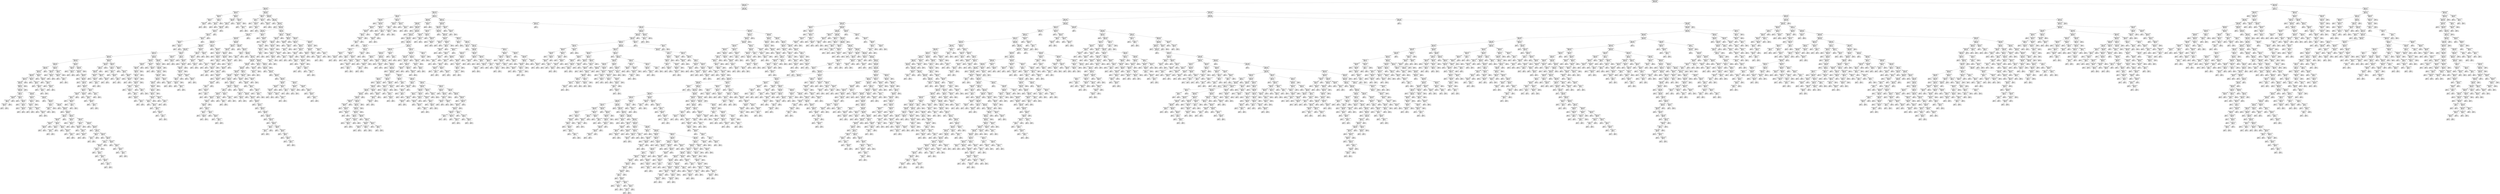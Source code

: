 digraph Tree {
node [shape=box] ;
0 [label="image_ratio <= 0.4555\ngini = 0.4996\nsamples = 7395\nvalue = [3599, 3796]"] ;
1 [label="image_ratio <= 0.0001\ngini = 0.4979\nsamples = 6332\nvalue = [2962, 3370]"] ;
0 -> 1 [labeldistance=2.5, labelangle=45, headlabel="True"] ;
2 [label="html_ratio <= 0.1622\ngini = 0.4895\nsamples = 730\nvalue = [418, 312]"] ;
1 -> 2 ;
3 [label="html_ratio <= 0.1369\ngini = 0.4346\nsamples = 47\nvalue = [32, 15]"] ;
2 -> 3 ;
4 [label="html_ratio <= 0.1155\ngini = 0.4922\nsamples = 16\nvalue = [7, 9]"] ;
3 -> 4 ;
5 [label="html_ratio <= 0.1015\ngini = 0.2778\nsamples = 6\nvalue = [5, 1]"] ;
4 -> 5 ;
6 [label="html_ratio <= 0.0999\ngini = 0.4444\nsamples = 3\nvalue = [2, 1]"] ;
5 -> 6 ;
7 [label="gini = 0.0\nsamples = 2\nvalue = [2, 0]"] ;
6 -> 7 ;
8 [label="gini = 0.0\nsamples = 1\nvalue = [0, 1]"] ;
6 -> 8 ;
9 [label="gini = 0.0\nsamples = 3\nvalue = [3, 0]"] ;
5 -> 9 ;
10 [label="html_ratio <= 0.1276\ngini = 0.32\nsamples = 10\nvalue = [2, 8]"] ;
4 -> 10 ;
11 [label="html_ratio <= 0.1265\ngini = 0.48\nsamples = 5\nvalue = [2, 3]"] ;
10 -> 11 ;
12 [label="gini = 0.0\nsamples = 3\nvalue = [0, 3]"] ;
11 -> 12 ;
13 [label="gini = 0.0\nsamples = 2\nvalue = [2, 0]"] ;
11 -> 13 ;
14 [label="gini = 0.0\nsamples = 5\nvalue = [0, 5]"] ;
10 -> 14 ;
15 [label="html_ratio <= 0.1571\ngini = 0.3122\nsamples = 31\nvalue = [25, 6]"] ;
3 -> 15 ;
16 [label="html_ratio <= 0.1527\ngini = 0.2688\nsamples = 25\nvalue = [21, 4]"] ;
15 -> 16 ;
17 [label="html_ratio <= 0.1523\ngini = 0.32\nsamples = 20\nvalue = [16, 4]"] ;
16 -> 17 ;
18 [label="html_ratio <= 0.1487\ngini = 0.2659\nsamples = 19\nvalue = [16, 3]"] ;
17 -> 18 ;
19 [label="html_ratio <= 0.1476\ngini = 0.355\nsamples = 13\nvalue = [10, 3]"] ;
18 -> 19 ;
20 [label="html_ratio <= 0.1449\ngini = 0.2778\nsamples = 12\nvalue = [10, 2]"] ;
19 -> 20 ;
21 [label="html_ratio <= 0.1445\ngini = 0.375\nsamples = 8\nvalue = [6, 2]"] ;
20 -> 21 ;
22 [label="html_ratio <= 0.1418\ngini = 0.2449\nsamples = 7\nvalue = [6, 1]"] ;
21 -> 22 ;
23 [label="gini = 0.0\nsamples = 3\nvalue = [3, 0]"] ;
22 -> 23 ;
24 [label="html_ratio <= 0.1425\ngini = 0.375\nsamples = 4\nvalue = [3, 1]"] ;
22 -> 24 ;
25 [label="gini = 0.0\nsamples = 1\nvalue = [0, 1]"] ;
24 -> 25 ;
26 [label="gini = 0.0\nsamples = 3\nvalue = [3, 0]"] ;
24 -> 26 ;
27 [label="gini = 0.0\nsamples = 1\nvalue = [0, 1]"] ;
21 -> 27 ;
28 [label="gini = 0.0\nsamples = 4\nvalue = [4, 0]"] ;
20 -> 28 ;
29 [label="gini = 0.0\nsamples = 1\nvalue = [0, 1]"] ;
19 -> 29 ;
30 [label="gini = 0.0\nsamples = 6\nvalue = [6, 0]"] ;
18 -> 30 ;
31 [label="gini = 0.0\nsamples = 1\nvalue = [0, 1]"] ;
17 -> 31 ;
32 [label="gini = 0.0\nsamples = 5\nvalue = [5, 0]"] ;
16 -> 32 ;
33 [label="html_ratio <= 0.1613\ngini = 0.4444\nsamples = 6\nvalue = [4, 2]"] ;
15 -> 33 ;
34 [label="html_ratio <= 0.1582\ngini = 0.4444\nsamples = 3\nvalue = [1, 2]"] ;
33 -> 34 ;
35 [label="gini = 0.0\nsamples = 1\nvalue = [0, 1]"] ;
34 -> 35 ;
36 [label="html_ratio <= 0.1598\ngini = 0.5\nsamples = 2\nvalue = [1, 1]"] ;
34 -> 36 ;
37 [label="gini = 0.0\nsamples = 1\nvalue = [1, 0]"] ;
36 -> 37 ;
38 [label="gini = 0.0\nsamples = 1\nvalue = [0, 1]"] ;
36 -> 38 ;
39 [label="gini = 0.0\nsamples = 3\nvalue = [3, 0]"] ;
33 -> 39 ;
40 [label="html_ratio <= 0.1648\ngini = 0.4915\nsamples = 683\nvalue = [386, 297]"] ;
2 -> 40 ;
41 [label="html_ratio <= 0.1635\ngini = 0.42\nsamples = 10\nvalue = [3, 7]"] ;
40 -> 41 ;
42 [label="html_ratio <= 0.1627\ngini = 0.5\nsamples = 4\nvalue = [2, 2]"] ;
41 -> 42 ;
43 [label="gini = 0.0\nsamples = 1\nvalue = [0, 1]"] ;
42 -> 43 ;
44 [label="html_ratio <= 0.1632\ngini = 0.4444\nsamples = 3\nvalue = [2, 1]"] ;
42 -> 44 ;
45 [label="gini = 0.0\nsamples = 1\nvalue = [1, 0]"] ;
44 -> 45 ;
46 [label="html_ratio <= 0.1633\ngini = 0.5\nsamples = 2\nvalue = [1, 1]"] ;
44 -> 46 ;
47 [label="gini = 0.0\nsamples = 1\nvalue = [0, 1]"] ;
46 -> 47 ;
48 [label="gini = 0.0\nsamples = 1\nvalue = [1, 0]"] ;
46 -> 48 ;
49 [label="html_ratio <= 0.1638\ngini = 0.2778\nsamples = 6\nvalue = [1, 5]"] ;
41 -> 49 ;
50 [label="gini = 0.0\nsamples = 3\nvalue = [0, 3]"] ;
49 -> 50 ;
51 [label="html_ratio <= 0.1641\ngini = 0.4444\nsamples = 3\nvalue = [1, 2]"] ;
49 -> 51 ;
52 [label="gini = 0.0\nsamples = 1\nvalue = [1, 0]"] ;
51 -> 52 ;
53 [label="gini = 0.0\nsamples = 2\nvalue = [0, 2]"] ;
51 -> 53 ;
54 [label="html_ratio <= 0.1659\ngini = 0.4905\nsamples = 673\nvalue = [383, 290]"] ;
40 -> 54 ;
55 [label="gini = 0.0\nsamples = 4\nvalue = [4, 0]"] ;
54 -> 55 ;
56 [label="html_ratio <= 0.1666\ngini = 0.4912\nsamples = 669\nvalue = [379, 290]"] ;
54 -> 56 ;
57 [label="gini = 0.0\nsamples = 2\nvalue = [0, 2]"] ;
56 -> 57 ;
58 [label="html_ratio <= 0.1678\ngini = 0.4907\nsamples = 667\nvalue = [379, 288]"] ;
56 -> 58 ;
59 [label="gini = 0.0\nsamples = 3\nvalue = [3, 0]"] ;
58 -> 59 ;
60 [label="html_ratio <= 0.3303\ngini = 0.4912\nsamples = 664\nvalue = [376, 288]"] ;
58 -> 60 ;
61 [label="html_ratio <= 0.323\ngini = 0.4937\nsamples = 581\nvalue = [323, 258]"] ;
60 -> 61 ;
62 [label="html_ratio <= 0.3198\ngini = 0.4927\nsamples = 571\nvalue = [320, 251]"] ;
61 -> 62 ;
63 [label="html_ratio <= 0.2656\ngini = 0.4932\nsamples = 568\nvalue = [317, 251]"] ;
62 -> 63 ;
64 [label="html_ratio <= 0.26\ngini = 0.4873\nsamples = 383\nvalue = [222, 161]"] ;
63 -> 64 ;
65 [label="html_ratio <= 0.256\ngini = 0.4909\nsamples = 363\nvalue = [206, 157]"] ;
64 -> 65 ;
66 [label="html_ratio <= 0.2494\ngini = 0.4866\nsamples = 342\nvalue = [199, 143]"] ;
65 -> 66 ;
67 [label="html_ratio <= 0.2369\ngini = 0.491\nsamples = 305\nvalue = [173, 132]"] ;
66 -> 67 ;
68 [label="html_ratio <= 0.2277\ngini = 0.4826\nsamples = 241\nvalue = [143, 98]"] ;
67 -> 68 ;
69 [label="html_ratio <= 0.2191\ngini = 0.4953\nsamples = 197\nvalue = [108, 89]"] ;
68 -> 69 ;
70 [label="html_ratio <= 0.215\ngini = 0.4876\nsamples = 159\nvalue = [92, 67]"] ;
69 -> 70 ;
71 [label="html_ratio <= 0.2149\ngini = 0.4945\nsamples = 143\nvalue = [79, 64]"] ;
70 -> 71 ;
72 [label="html_ratio <= 0.2124\ngini = 0.4927\nsamples = 141\nvalue = [79, 62]"] ;
71 -> 72 ;
73 [label="html_ratio <= 0.2081\ngini = 0.4959\nsamples = 132\nvalue = [72, 60]"] ;
72 -> 73 ;
74 [label="html_ratio <= 0.2063\ngini = 0.4877\nsamples = 121\nvalue = [70, 51]"] ;
73 -> 74 ;
75 [label="html_ratio <= 0.2058\ngini = 0.4953\nsamples = 113\nvalue = [62, 51]"] ;
74 -> 75 ;
76 [label="image_ratio <= -0.5\ngini = 0.4931\nsamples = 111\nvalue = [62, 49]"] ;
75 -> 76 ;
77 [label="html_ratio <= 0.1744\ngini = 0.4949\nsamples = 109\nvalue = [60, 49]"] ;
76 -> 77 ;
78 [label="html_ratio <= 0.1707\ngini = 0.48\nsamples = 15\nvalue = [6, 9]"] ;
77 -> 78 ;
79 [label="html_ratio <= 0.1696\ngini = 0.4898\nsamples = 7\nvalue = [4, 3]"] ;
78 -> 79 ;
80 [label="html_ratio <= 0.1691\ngini = 0.48\nsamples = 5\nvalue = [2, 3]"] ;
79 -> 80 ;
81 [label="html_ratio <= 0.1683\ngini = 0.4444\nsamples = 3\nvalue = [2, 1]"] ;
80 -> 81 ;
82 [label="gini = 0.0\nsamples = 1\nvalue = [0, 1]"] ;
81 -> 82 ;
83 [label="gini = 0.0\nsamples = 2\nvalue = [2, 0]"] ;
81 -> 83 ;
84 [label="gini = 0.0\nsamples = 2\nvalue = [0, 2]"] ;
80 -> 84 ;
85 [label="gini = 0.0\nsamples = 2\nvalue = [2, 0]"] ;
79 -> 85 ;
86 [label="html_ratio <= 0.1716\ngini = 0.375\nsamples = 8\nvalue = [2, 6]"] ;
78 -> 86 ;
87 [label="gini = 0.0\nsamples = 2\nvalue = [0, 2]"] ;
86 -> 87 ;
88 [label="html_ratio <= 0.1722\ngini = 0.4444\nsamples = 6\nvalue = [2, 4]"] ;
86 -> 88 ;
89 [label="gini = 0.0\nsamples = 1\nvalue = [1, 0]"] ;
88 -> 89 ;
90 [label="html_ratio <= 0.1732\ngini = 0.32\nsamples = 5\nvalue = [1, 4]"] ;
88 -> 90 ;
91 [label="gini = 0.0\nsamples = 2\nvalue = [0, 2]"] ;
90 -> 91 ;
92 [label="html_ratio <= 0.1737\ngini = 0.4444\nsamples = 3\nvalue = [1, 2]"] ;
90 -> 92 ;
93 [label="gini = 0.0\nsamples = 1\nvalue = [1, 0]"] ;
92 -> 93 ;
94 [label="gini = 0.0\nsamples = 2\nvalue = [0, 2]"] ;
92 -> 94 ;
95 [label="html_ratio <= 0.1819\ngini = 0.4889\nsamples = 94\nvalue = [54, 40]"] ;
77 -> 95 ;
96 [label="html_ratio <= 0.1796\ngini = 0.3367\nsamples = 14\nvalue = [11, 3]"] ;
95 -> 96 ;
97 [label="html_ratio <= 0.1794\ngini = 0.42\nsamples = 10\nvalue = [7, 3]"] ;
96 -> 97 ;
98 [label="html_ratio <= 0.1753\ngini = 0.3457\nsamples = 9\nvalue = [7, 2]"] ;
97 -> 98 ;
99 [label="html_ratio <= 0.1749\ngini = 0.5\nsamples = 2\nvalue = [1, 1]"] ;
98 -> 99 ;
100 [label="gini = 0.0\nsamples = 1\nvalue = [1, 0]"] ;
99 -> 100 ;
101 [label="gini = 0.0\nsamples = 1\nvalue = [0, 1]"] ;
99 -> 101 ;
102 [label="html_ratio <= 0.1781\ngini = 0.2449\nsamples = 7\nvalue = [6, 1]"] ;
98 -> 102 ;
103 [label="gini = 0.0\nsamples = 4\nvalue = [4, 0]"] ;
102 -> 103 ;
104 [label="html_ratio <= 0.1786\ngini = 0.4444\nsamples = 3\nvalue = [2, 1]"] ;
102 -> 104 ;
105 [label="gini = 0.0\nsamples = 1\nvalue = [0, 1]"] ;
104 -> 105 ;
106 [label="gini = 0.0\nsamples = 2\nvalue = [2, 0]"] ;
104 -> 106 ;
107 [label="gini = 0.0\nsamples = 1\nvalue = [0, 1]"] ;
97 -> 107 ;
108 [label="gini = 0.0\nsamples = 4\nvalue = [4, 0]"] ;
96 -> 108 ;
109 [label="html_ratio <= 0.1835\ngini = 0.4972\nsamples = 80\nvalue = [43, 37]"] ;
95 -> 109 ;
110 [label="gini = 0.0\nsamples = 3\nvalue = [0, 3]"] ;
109 -> 110 ;
111 [label="html_ratio <= 0.1861\ngini = 0.4932\nsamples = 77\nvalue = [43, 34]"] ;
109 -> 111 ;
112 [label="html_ratio <= 0.1843\ngini = 0.32\nsamples = 5\nvalue = [4, 1]"] ;
111 -> 112 ;
113 [label="html_ratio <= 0.1839\ngini = 0.5\nsamples = 2\nvalue = [1, 1]"] ;
112 -> 113 ;
114 [label="gini = 0.0\nsamples = 1\nvalue = [1, 0]"] ;
113 -> 114 ;
115 [label="gini = 0.0\nsamples = 1\nvalue = [0, 1]"] ;
113 -> 115 ;
116 [label="gini = 0.0\nsamples = 3\nvalue = [3, 0]"] ;
112 -> 116 ;
117 [label="html_ratio <= 0.1869\ngini = 0.4965\nsamples = 72\nvalue = [39, 33]"] ;
111 -> 117 ;
118 [label="gini = 0.0\nsamples = 2\nvalue = [0, 2]"] ;
117 -> 118 ;
119 [label="html_ratio <= 0.1876\ngini = 0.4935\nsamples = 70\nvalue = [39, 31]"] ;
117 -> 119 ;
120 [label="gini = 0.0\nsamples = 3\nvalue = [3, 0]"] ;
119 -> 120 ;
121 [label="html_ratio <= 0.1943\ngini = 0.4972\nsamples = 67\nvalue = [36, 31]"] ;
119 -> 121 ;
122 [label="html_ratio <= 0.1938\ngini = 0.48\nsamples = 20\nvalue = [8, 12]"] ;
121 -> 122 ;
123 [label="html_ratio <= 0.1899\ngini = 0.4983\nsamples = 17\nvalue = [8, 9]"] ;
122 -> 123 ;
124 [label="html_ratio <= 0.1887\ngini = 0.4082\nsamples = 7\nvalue = [2, 5]"] ;
123 -> 124 ;
125 [label="html_ratio <= 0.188\ngini = 0.4444\nsamples = 3\nvalue = [2, 1]"] ;
124 -> 125 ;
126 [label="gini = 0.0\nsamples = 1\nvalue = [0, 1]"] ;
125 -> 126 ;
127 [label="gini = 0.0\nsamples = 2\nvalue = [2, 0]"] ;
125 -> 127 ;
128 [label="gini = 0.0\nsamples = 4\nvalue = [0, 4]"] ;
124 -> 128 ;
129 [label="html_ratio <= 0.1912\ngini = 0.48\nsamples = 10\nvalue = [6, 4]"] ;
123 -> 129 ;
130 [label="html_ratio <= 0.1904\ngini = 0.32\nsamples = 5\nvalue = [4, 1]"] ;
129 -> 130 ;
131 [label="html_ratio <= 0.1902\ngini = 0.5\nsamples = 2\nvalue = [1, 1]"] ;
130 -> 131 ;
132 [label="gini = 0.0\nsamples = 1\nvalue = [1, 0]"] ;
131 -> 132 ;
133 [label="gini = 0.0\nsamples = 1\nvalue = [0, 1]"] ;
131 -> 133 ;
134 [label="gini = 0.0\nsamples = 3\nvalue = [3, 0]"] ;
130 -> 134 ;
135 [label="html_ratio <= 0.1923\ngini = 0.48\nsamples = 5\nvalue = [2, 3]"] ;
129 -> 135 ;
136 [label="gini = 0.0\nsamples = 2\nvalue = [0, 2]"] ;
135 -> 136 ;
137 [label="html_ratio <= 0.1928\ngini = 0.4444\nsamples = 3\nvalue = [2, 1]"] ;
135 -> 137 ;
138 [label="gini = 0.0\nsamples = 1\nvalue = [1, 0]"] ;
137 -> 138 ;
139 [label="html_ratio <= 0.1933\ngini = 0.5\nsamples = 2\nvalue = [1, 1]"] ;
137 -> 139 ;
140 [label="gini = 0.0\nsamples = 1\nvalue = [0, 1]"] ;
139 -> 140 ;
141 [label="gini = 0.0\nsamples = 1\nvalue = [1, 0]"] ;
139 -> 141 ;
142 [label="gini = 0.0\nsamples = 3\nvalue = [0, 3]"] ;
122 -> 142 ;
143 [label="html_ratio <= 0.1982\ngini = 0.4817\nsamples = 47\nvalue = [28, 19]"] ;
121 -> 143 ;
144 [label="html_ratio <= 0.196\ngini = 0.2449\nsamples = 7\nvalue = [6, 1]"] ;
143 -> 144 ;
145 [label="gini = 0.0\nsamples = 3\nvalue = [3, 0]"] ;
144 -> 145 ;
146 [label="html_ratio <= 0.1967\ngini = 0.375\nsamples = 4\nvalue = [3, 1]"] ;
144 -> 146 ;
147 [label="gini = 0.0\nsamples = 1\nvalue = [0, 1]"] ;
146 -> 147 ;
148 [label="gini = 0.0\nsamples = 3\nvalue = [3, 0]"] ;
146 -> 148 ;
149 [label="html_ratio <= 0.1998\ngini = 0.495\nsamples = 40\nvalue = [22, 18]"] ;
143 -> 149 ;
150 [label="html_ratio <= 0.1994\ngini = 0.42\nsamples = 10\nvalue = [3, 7]"] ;
149 -> 150 ;
151 [label="html_ratio <= 0.1985\ngini = 0.4898\nsamples = 7\nvalue = [3, 4]"] ;
150 -> 151 ;
152 [label="gini = 0.0\nsamples = 2\nvalue = [0, 2]"] ;
151 -> 152 ;
153 [label="html_ratio <= 0.1988\ngini = 0.48\nsamples = 5\nvalue = [3, 2]"] ;
151 -> 153 ;
154 [label="gini = 0.0\nsamples = 2\nvalue = [2, 0]"] ;
153 -> 154 ;
155 [label="html_ratio <= 0.1992\ngini = 0.4444\nsamples = 3\nvalue = [1, 2]"] ;
153 -> 155 ;
156 [label="gini = 0.0\nsamples = 2\nvalue = [0, 2]"] ;
155 -> 156 ;
157 [label="gini = 0.0\nsamples = 1\nvalue = [1, 0]"] ;
155 -> 157 ;
158 [label="gini = 0.0\nsamples = 3\nvalue = [0, 3]"] ;
150 -> 158 ;
159 [label="html_ratio <= 0.2014\ngini = 0.4644\nsamples = 30\nvalue = [19, 11]"] ;
149 -> 159 ;
160 [label="gini = 0.0\nsamples = 4\nvalue = [4, 0]"] ;
159 -> 160 ;
161 [label="html_ratio <= 0.2015\ngini = 0.4882\nsamples = 26\nvalue = [15, 11]"] ;
159 -> 161 ;
162 [label="gini = 0.0\nsamples = 1\nvalue = [0, 1]"] ;
161 -> 162 ;
163 [label="html_ratio <= 0.2023\ngini = 0.48\nsamples = 25\nvalue = [15, 10]"] ;
161 -> 163 ;
164 [label="html_ratio <= 0.2016\ngini = 0.32\nsamples = 5\nvalue = [4, 1]"] ;
163 -> 164 ;
165 [label="html_ratio <= 0.2015\ngini = 0.5\nsamples = 2\nvalue = [1, 1]"] ;
164 -> 165 ;
166 [label="gini = 0.0\nsamples = 1\nvalue = [1, 0]"] ;
165 -> 166 ;
167 [label="gini = 0.0\nsamples = 1\nvalue = [0, 1]"] ;
165 -> 167 ;
168 [label="gini = 0.0\nsamples = 3\nvalue = [3, 0]"] ;
164 -> 168 ;
169 [label="html_ratio <= 0.2025\ngini = 0.495\nsamples = 20\nvalue = [11, 9]"] ;
163 -> 169 ;
170 [label="gini = 0.0\nsamples = 1\nvalue = [0, 1]"] ;
169 -> 170 ;
171 [label="html_ratio <= 0.2041\ngini = 0.4875\nsamples = 19\nvalue = [11, 8]"] ;
169 -> 171 ;
172 [label="html_ratio <= 0.2038\ngini = 0.5\nsamples = 12\nvalue = [6, 6]"] ;
171 -> 172 ;
173 [label="html_ratio <= 0.2037\ngini = 0.4444\nsamples = 9\nvalue = [6, 3]"] ;
172 -> 173 ;
174 [label="html_ratio <= 0.2028\ngini = 0.5\nsamples = 6\nvalue = [3, 3]"] ;
173 -> 174 ;
175 [label="gini = 0.0\nsamples = 1\nvalue = [1, 0]"] ;
174 -> 175 ;
176 [label="html_ratio <= 0.203\ngini = 0.48\nsamples = 5\nvalue = [2, 3]"] ;
174 -> 176 ;
177 [label="gini = 0.0\nsamples = 1\nvalue = [0, 1]"] ;
176 -> 177 ;
178 [label="html_ratio <= 0.2031\ngini = 0.5\nsamples = 4\nvalue = [2, 2]"] ;
176 -> 178 ;
179 [label="gini = 0.0\nsamples = 1\nvalue = [1, 0]"] ;
178 -> 179 ;
180 [label="html_ratio <= 0.2032\ngini = 0.4444\nsamples = 3\nvalue = [1, 2]"] ;
178 -> 180 ;
181 [label="gini = 0.0\nsamples = 1\nvalue = [0, 1]"] ;
180 -> 181 ;
182 [label="html_ratio <= 0.2035\ngini = 0.5\nsamples = 2\nvalue = [1, 1]"] ;
180 -> 182 ;
183 [label="gini = 0.0\nsamples = 1\nvalue = [1, 0]"] ;
182 -> 183 ;
184 [label="gini = 0.0\nsamples = 1\nvalue = [0, 1]"] ;
182 -> 184 ;
185 [label="gini = 0.0\nsamples = 3\nvalue = [3, 0]"] ;
173 -> 185 ;
186 [label="gini = 0.0\nsamples = 3\nvalue = [0, 3]"] ;
172 -> 186 ;
187 [label="html_ratio <= 0.2046\ngini = 0.4082\nsamples = 7\nvalue = [5, 2]"] ;
171 -> 187 ;
188 [label="gini = 0.0\nsamples = 2\nvalue = [2, 0]"] ;
187 -> 188 ;
189 [label="html_ratio <= 0.2047\ngini = 0.48\nsamples = 5\nvalue = [3, 2]"] ;
187 -> 189 ;
190 [label="gini = 0.0\nsamples = 1\nvalue = [0, 1]"] ;
189 -> 190 ;
191 [label="html_ratio <= 0.2049\ngini = 0.375\nsamples = 4\nvalue = [3, 1]"] ;
189 -> 191 ;
192 [label="gini = 0.0\nsamples = 2\nvalue = [2, 0]"] ;
191 -> 192 ;
193 [label="html_ratio <= 0.2053\ngini = 0.5\nsamples = 2\nvalue = [1, 1]"] ;
191 -> 193 ;
194 [label="gini = 0.0\nsamples = 1\nvalue = [0, 1]"] ;
193 -> 194 ;
195 [label="gini = 0.0\nsamples = 1\nvalue = [1, 0]"] ;
193 -> 195 ;
196 [label="gini = 0.0\nsamples = 2\nvalue = [2, 0]"] ;
76 -> 196 ;
197 [label="gini = 0.0\nsamples = 2\nvalue = [0, 2]"] ;
75 -> 197 ;
198 [label="gini = 0.0\nsamples = 8\nvalue = [8, 0]"] ;
74 -> 198 ;
199 [label="html_ratio <= 0.2107\ngini = 0.2975\nsamples = 11\nvalue = [2, 9]"] ;
73 -> 199 ;
200 [label="gini = 0.0\nsamples = 6\nvalue = [0, 6]"] ;
199 -> 200 ;
201 [label="html_ratio <= 0.2109\ngini = 0.48\nsamples = 5\nvalue = [2, 3]"] ;
199 -> 201 ;
202 [label="gini = 0.0\nsamples = 1\nvalue = [1, 0]"] ;
201 -> 202 ;
203 [label="html_ratio <= 0.2118\ngini = 0.375\nsamples = 4\nvalue = [1, 3]"] ;
201 -> 203 ;
204 [label="gini = 0.0\nsamples = 2\nvalue = [0, 2]"] ;
203 -> 204 ;
205 [label="html_ratio <= 0.2123\ngini = 0.5\nsamples = 2\nvalue = [1, 1]"] ;
203 -> 205 ;
206 [label="gini = 0.0\nsamples = 1\nvalue = [1, 0]"] ;
205 -> 206 ;
207 [label="gini = 0.0\nsamples = 1\nvalue = [0, 1]"] ;
205 -> 207 ;
208 [label="html_ratio <= 0.2135\ngini = 0.3457\nsamples = 9\nvalue = [7, 2]"] ;
72 -> 208 ;
209 [label="gini = 0.0\nsamples = 3\nvalue = [3, 0]"] ;
208 -> 209 ;
210 [label="html_ratio <= 0.2135\ngini = 0.4444\nsamples = 6\nvalue = [4, 2]"] ;
208 -> 210 ;
211 [label="gini = 0.0\nsamples = 1\nvalue = [0, 1]"] ;
210 -> 211 ;
212 [label="html_ratio <= 0.2139\ngini = 0.32\nsamples = 5\nvalue = [4, 1]"] ;
210 -> 212 ;
213 [label="gini = 0.0\nsamples = 2\nvalue = [2, 0]"] ;
212 -> 213 ;
214 [label="html_ratio <= 0.2143\ngini = 0.4444\nsamples = 3\nvalue = [2, 1]"] ;
212 -> 214 ;
215 [label="gini = 0.0\nsamples = 1\nvalue = [0, 1]"] ;
214 -> 215 ;
216 [label="gini = 0.0\nsamples = 2\nvalue = [2, 0]"] ;
214 -> 216 ;
217 [label="gini = 0.0\nsamples = 2\nvalue = [0, 2]"] ;
71 -> 217 ;
218 [label="html_ratio <= 0.2183\ngini = 0.3047\nsamples = 16\nvalue = [13, 3]"] ;
70 -> 218 ;
219 [label="html_ratio <= 0.2166\ngini = 0.1653\nsamples = 11\nvalue = [10, 1]"] ;
218 -> 219 ;
220 [label="gini = 0.0\nsamples = 5\nvalue = [5, 0]"] ;
219 -> 220 ;
221 [label="html_ratio <= 0.217\ngini = 0.2778\nsamples = 6\nvalue = [5, 1]"] ;
219 -> 221 ;
222 [label="gini = 0.0\nsamples = 1\nvalue = [0, 1]"] ;
221 -> 222 ;
223 [label="gini = 0.0\nsamples = 5\nvalue = [5, 0]"] ;
221 -> 223 ;
224 [label="html_ratio <= 0.2189\ngini = 0.48\nsamples = 5\nvalue = [3, 2]"] ;
218 -> 224 ;
225 [label="html_ratio <= 0.2185\ngini = 0.4444\nsamples = 3\nvalue = [1, 2]"] ;
224 -> 225 ;
226 [label="gini = 0.0\nsamples = 1\nvalue = [0, 1]"] ;
225 -> 226 ;
227 [label="html_ratio <= 0.2187\ngini = 0.5\nsamples = 2\nvalue = [1, 1]"] ;
225 -> 227 ;
228 [label="gini = 0.0\nsamples = 1\nvalue = [1, 0]"] ;
227 -> 228 ;
229 [label="gini = 0.0\nsamples = 1\nvalue = [0, 1]"] ;
227 -> 229 ;
230 [label="gini = 0.0\nsamples = 2\nvalue = [2, 0]"] ;
224 -> 230 ;
231 [label="html_ratio <= 0.2221\ngini = 0.4875\nsamples = 38\nvalue = [16, 22]"] ;
69 -> 231 ;
232 [label="html_ratio <= 0.2207\ngini = 0.1975\nsamples = 9\nvalue = [1, 8]"] ;
231 -> 232 ;
233 [label="gini = 0.0\nsamples = 5\nvalue = [0, 5]"] ;
232 -> 233 ;
234 [label="html_ratio <= 0.2212\ngini = 0.375\nsamples = 4\nvalue = [1, 3]"] ;
232 -> 234 ;
235 [label="gini = 0.0\nsamples = 1\nvalue = [1, 0]"] ;
234 -> 235 ;
236 [label="gini = 0.0\nsamples = 3\nvalue = [0, 3]"] ;
234 -> 236 ;
237 [label="html_ratio <= 0.2277\ngini = 0.4994\nsamples = 29\nvalue = [15, 14]"] ;
231 -> 237 ;
238 [label="html_ratio <= 0.2229\ngini = 0.4938\nsamples = 27\nvalue = [15, 12]"] ;
237 -> 238 ;
239 [label="gini = 0.0\nsamples = 2\nvalue = [2, 0]"] ;
238 -> 239 ;
240 [label="html_ratio <= 0.2239\ngini = 0.4992\nsamples = 25\nvalue = [13, 12]"] ;
238 -> 240 ;
241 [label="gini = 0.0\nsamples = 3\nvalue = [0, 3]"] ;
240 -> 241 ;
242 [label="html_ratio <= 0.2241\ngini = 0.4835\nsamples = 22\nvalue = [13, 9]"] ;
240 -> 242 ;
243 [label="gini = 0.0\nsamples = 2\nvalue = [2, 0]"] ;
242 -> 243 ;
244 [label="html_ratio <= 0.2242\ngini = 0.495\nsamples = 20\nvalue = [11, 9]"] ;
242 -> 244 ;
245 [label="gini = 0.0\nsamples = 2\nvalue = [0, 2]"] ;
244 -> 245 ;
246 [label="html_ratio <= 0.226\ngini = 0.4753\nsamples = 18\nvalue = [11, 7]"] ;
244 -> 246 ;
247 [label="html_ratio <= 0.2253\ngini = 0.497\nsamples = 13\nvalue = [7, 6]"] ;
246 -> 247 ;
248 [label="html_ratio <= 0.2247\ngini = 0.4082\nsamples = 7\nvalue = [5, 2]"] ;
247 -> 248 ;
249 [label="html_ratio <= 0.2244\ngini = 0.5\nsamples = 4\nvalue = [2, 2]"] ;
248 -> 249 ;
250 [label="gini = 0.0\nsamples = 1\nvalue = [1, 0]"] ;
249 -> 250 ;
251 [label="html_ratio <= 0.2246\ngini = 0.4444\nsamples = 3\nvalue = [1, 2]"] ;
249 -> 251 ;
252 [label="gini = 0.0\nsamples = 1\nvalue = [0, 1]"] ;
251 -> 252 ;
253 [label="html_ratio <= 0.2246\ngini = 0.5\nsamples = 2\nvalue = [1, 1]"] ;
251 -> 253 ;
254 [label="gini = 0.0\nsamples = 1\nvalue = [1, 0]"] ;
253 -> 254 ;
255 [label="gini = 0.0\nsamples = 1\nvalue = [0, 1]"] ;
253 -> 255 ;
256 [label="gini = 0.0\nsamples = 3\nvalue = [3, 0]"] ;
248 -> 256 ;
257 [label="html_ratio <= 0.2256\ngini = 0.4444\nsamples = 6\nvalue = [2, 4]"] ;
247 -> 257 ;
258 [label="gini = 0.0\nsamples = 2\nvalue = [0, 2]"] ;
257 -> 258 ;
259 [label="html_ratio <= 0.2257\ngini = 0.5\nsamples = 4\nvalue = [2, 2]"] ;
257 -> 259 ;
260 [label="gini = 0.0\nsamples = 1\nvalue = [1, 0]"] ;
259 -> 260 ;
261 [label="html_ratio <= 0.2257\ngini = 0.4444\nsamples = 3\nvalue = [1, 2]"] ;
259 -> 261 ;
262 [label="gini = 0.0\nsamples = 1\nvalue = [0, 1]"] ;
261 -> 262 ;
263 [label="html_ratio <= 0.2258\ngini = 0.5\nsamples = 2\nvalue = [1, 1]"] ;
261 -> 263 ;
264 [label="gini = 0.0\nsamples = 1\nvalue = [1, 0]"] ;
263 -> 264 ;
265 [label="gini = 0.0\nsamples = 1\nvalue = [0, 1]"] ;
263 -> 265 ;
266 [label="html_ratio <= 0.2269\ngini = 0.32\nsamples = 5\nvalue = [4, 1]"] ;
246 -> 266 ;
267 [label="gini = 0.0\nsamples = 3\nvalue = [3, 0]"] ;
266 -> 267 ;
268 [label="html_ratio <= 0.2274\ngini = 0.5\nsamples = 2\nvalue = [1, 1]"] ;
266 -> 268 ;
269 [label="gini = 0.0\nsamples = 1\nvalue = [0, 1]"] ;
268 -> 269 ;
270 [label="gini = 0.0\nsamples = 1\nvalue = [1, 0]"] ;
268 -> 270 ;
271 [label="gini = 0.0\nsamples = 2\nvalue = [0, 2]"] ;
237 -> 271 ;
272 [label="html_ratio <= 0.2339\ngini = 0.3254\nsamples = 44\nvalue = [35, 9]"] ;
68 -> 272 ;
273 [label="html_ratio <= 0.2318\ngini = 0.2449\nsamples = 28\nvalue = [24, 4]"] ;
272 -> 273 ;
274 [label="html_ratio <= 0.2314\ngini = 0.32\nsamples = 20\nvalue = [16, 4]"] ;
273 -> 274 ;
275 [label="html_ratio <= 0.2296\ngini = 0.2659\nsamples = 19\nvalue = [16, 3]"] ;
274 -> 275 ;
276 [label="html_ratio <= 0.2289\ngini = 0.4082\nsamples = 7\nvalue = [5, 2]"] ;
275 -> 276 ;
277 [label="gini = 0.0\nsamples = 4\nvalue = [4, 0]"] ;
276 -> 277 ;
278 [label="html_ratio <= 0.2293\ngini = 0.4444\nsamples = 3\nvalue = [1, 2]"] ;
276 -> 278 ;
279 [label="gini = 0.0\nsamples = 1\nvalue = [0, 1]"] ;
278 -> 279 ;
280 [label="html_ratio <= 0.2296\ngini = 0.5\nsamples = 2\nvalue = [1, 1]"] ;
278 -> 280 ;
281 [label="gini = 0.0\nsamples = 1\nvalue = [1, 0]"] ;
280 -> 281 ;
282 [label="gini = 0.0\nsamples = 1\nvalue = [0, 1]"] ;
280 -> 282 ;
283 [label="html_ratio <= 0.2304\ngini = 0.1528\nsamples = 12\nvalue = [11, 1]"] ;
275 -> 283 ;
284 [label="gini = 0.0\nsamples = 9\nvalue = [9, 0]"] ;
283 -> 284 ;
285 [label="html_ratio <= 0.2307\ngini = 0.4444\nsamples = 3\nvalue = [2, 1]"] ;
283 -> 285 ;
286 [label="gini = 0.0\nsamples = 1\nvalue = [0, 1]"] ;
285 -> 286 ;
287 [label="gini = 0.0\nsamples = 2\nvalue = [2, 0]"] ;
285 -> 287 ;
288 [label="gini = 0.0\nsamples = 1\nvalue = [0, 1]"] ;
274 -> 288 ;
289 [label="gini = 0.0\nsamples = 8\nvalue = [8, 0]"] ;
273 -> 289 ;
290 [label="html_ratio <= 0.235\ngini = 0.4297\nsamples = 16\nvalue = [11, 5]"] ;
272 -> 290 ;
291 [label="html_ratio <= 0.2344\ngini = 0.48\nsamples = 5\nvalue = [2, 3]"] ;
290 -> 291 ;
292 [label="gini = 0.0\nsamples = 1\nvalue = [0, 1]"] ;
291 -> 292 ;
293 [label="html_ratio <= 0.2346\ngini = 0.5\nsamples = 4\nvalue = [2, 2]"] ;
291 -> 293 ;
294 [label="gini = 0.0\nsamples = 1\nvalue = [1, 0]"] ;
293 -> 294 ;
295 [label="html_ratio <= 0.2348\ngini = 0.4444\nsamples = 3\nvalue = [1, 2]"] ;
293 -> 295 ;
296 [label="gini = 0.0\nsamples = 1\nvalue = [0, 1]"] ;
295 -> 296 ;
297 [label="html_ratio <= 0.2349\ngini = 0.5\nsamples = 2\nvalue = [1, 1]"] ;
295 -> 297 ;
298 [label="gini = 0.0\nsamples = 1\nvalue = [1, 0]"] ;
297 -> 298 ;
299 [label="gini = 0.0\nsamples = 1\nvalue = [0, 1]"] ;
297 -> 299 ;
300 [label="html_ratio <= 0.2353\ngini = 0.2975\nsamples = 11\nvalue = [9, 2]"] ;
290 -> 300 ;
301 [label="gini = 0.0\nsamples = 3\nvalue = [3, 0]"] ;
300 -> 301 ;
302 [label="html_ratio <= 0.2355\ngini = 0.375\nsamples = 8\nvalue = [6, 2]"] ;
300 -> 302 ;
303 [label="gini = 0.0\nsamples = 1\nvalue = [0, 1]"] ;
302 -> 303 ;
304 [label="html_ratio <= 0.2359\ngini = 0.2449\nsamples = 7\nvalue = [6, 1]"] ;
302 -> 304 ;
305 [label="gini = 0.0\nsamples = 4\nvalue = [4, 0]"] ;
304 -> 305 ;
306 [label="html_ratio <= 0.2362\ngini = 0.4444\nsamples = 3\nvalue = [2, 1]"] ;
304 -> 306 ;
307 [label="gini = 0.0\nsamples = 1\nvalue = [0, 1]"] ;
306 -> 307 ;
308 [label="gini = 0.0\nsamples = 2\nvalue = [2, 0]"] ;
306 -> 308 ;
309 [label="html_ratio <= 0.2423\ngini = 0.498\nsamples = 64\nvalue = [30, 34]"] ;
67 -> 309 ;
310 [label="html_ratio <= 0.2412\ngini = 0.4518\nsamples = 29\nvalue = [10, 19]"] ;
309 -> 310 ;
311 [label="html_ratio <= 0.241\ngini = 0.4898\nsamples = 21\nvalue = [9, 12]"] ;
310 -> 311 ;
312 [label="html_ratio <= 0.2402\ngini = 0.4654\nsamples = 19\nvalue = [7, 12]"] ;
311 -> 312 ;
313 [label="html_ratio <= 0.24\ngini = 0.4922\nsamples = 16\nvalue = [7, 9]"] ;
312 -> 313 ;
314 [label="html_ratio <= 0.2397\ngini = 0.48\nsamples = 15\nvalue = [6, 9]"] ;
313 -> 314 ;
315 [label="html_ratio <= 0.2392\ngini = 0.497\nsamples = 13\nvalue = [6, 7]"] ;
314 -> 315 ;
316 [label="html_ratio <= 0.2378\ngini = 0.4628\nsamples = 11\nvalue = [4, 7]"] ;
315 -> 316 ;
317 [label="html_ratio <= 0.2372\ngini = 0.5\nsamples = 6\nvalue = [3, 3]"] ;
316 -> 317 ;
318 [label="gini = 0.0\nsamples = 1\nvalue = [0, 1]"] ;
317 -> 318 ;
319 [label="html_ratio <= 0.2373\ngini = 0.48\nsamples = 5\nvalue = [3, 2]"] ;
317 -> 319 ;
320 [label="gini = 0.0\nsamples = 1\nvalue = [1, 0]"] ;
319 -> 320 ;
321 [label="html_ratio <= 0.2374\ngini = 0.5\nsamples = 4\nvalue = [2, 2]"] ;
319 -> 321 ;
322 [label="gini = 0.0\nsamples = 1\nvalue = [0, 1]"] ;
321 -> 322 ;
323 [label="html_ratio <= 0.2374\ngini = 0.4444\nsamples = 3\nvalue = [2, 1]"] ;
321 -> 323 ;
324 [label="gini = 0.0\nsamples = 1\nvalue = [1, 0]"] ;
323 -> 324 ;
325 [label="html_ratio <= 0.2375\ngini = 0.5\nsamples = 2\nvalue = [1, 1]"] ;
323 -> 325 ;
326 [label="gini = 0.0\nsamples = 1\nvalue = [0, 1]"] ;
325 -> 326 ;
327 [label="gini = 0.0\nsamples = 1\nvalue = [1, 0]"] ;
325 -> 327 ;
328 [label="html_ratio <= 0.2387\ngini = 0.32\nsamples = 5\nvalue = [1, 4]"] ;
316 -> 328 ;
329 [label="gini = 0.0\nsamples = 3\nvalue = [0, 3]"] ;
328 -> 329 ;
330 [label="html_ratio <= 0.239\ngini = 0.5\nsamples = 2\nvalue = [1, 1]"] ;
328 -> 330 ;
331 [label="gini = 0.0\nsamples = 1\nvalue = [1, 0]"] ;
330 -> 331 ;
332 [label="gini = 0.0\nsamples = 1\nvalue = [0, 1]"] ;
330 -> 332 ;
333 [label="gini = 0.0\nsamples = 2\nvalue = [2, 0]"] ;
315 -> 333 ;
334 [label="gini = 0.0\nsamples = 2\nvalue = [0, 2]"] ;
314 -> 334 ;
335 [label="gini = 0.0\nsamples = 1\nvalue = [1, 0]"] ;
313 -> 335 ;
336 [label="gini = 0.0\nsamples = 3\nvalue = [0, 3]"] ;
312 -> 336 ;
337 [label="gini = 0.0\nsamples = 2\nvalue = [2, 0]"] ;
311 -> 337 ;
338 [label="html_ratio <= 0.2418\ngini = 0.2188\nsamples = 8\nvalue = [1, 7]"] ;
310 -> 338 ;
339 [label="gini = 0.0\nsamples = 5\nvalue = [0, 5]"] ;
338 -> 339 ;
340 [label="html_ratio <= 0.2419\ngini = 0.4444\nsamples = 3\nvalue = [1, 2]"] ;
338 -> 340 ;
341 [label="gini = 0.0\nsamples = 1\nvalue = [1, 0]"] ;
340 -> 341 ;
342 [label="gini = 0.0\nsamples = 2\nvalue = [0, 2]"] ;
340 -> 342 ;
343 [label="html_ratio <= 0.2483\ngini = 0.4898\nsamples = 35\nvalue = [20, 15]"] ;
309 -> 343 ;
344 [label="image_ratio <= -0.5\ngini = 0.4775\nsamples = 33\nvalue = [20, 13]"] ;
343 -> 344 ;
345 [label="html_ratio <= 0.2477\ngini = 0.4688\nsamples = 32\nvalue = [20, 12]"] ;
344 -> 345 ;
346 [label="html_ratio <= 0.2475\ngini = 0.48\nsamples = 30\nvalue = [18, 12]"] ;
345 -> 346 ;
347 [label="html_ratio <= 0.2462\ngini = 0.4709\nsamples = 29\nvalue = [18, 11]"] ;
346 -> 347 ;
348 [label="html_ratio <= 0.2457\ngini = 0.4915\nsamples = 23\nvalue = [13, 10]"] ;
347 -> 348 ;
349 [label="html_ratio <= 0.2452\ngini = 0.455\nsamples = 20\nvalue = [13, 7]"] ;
348 -> 349 ;
350 [label="html_ratio <= 0.245\ngini = 0.4922\nsamples = 16\nvalue = [9, 7]"] ;
349 -> 350 ;
351 [label="html_ratio <= 0.2446\ngini = 0.48\nsamples = 15\nvalue = [9, 6]"] ;
350 -> 351 ;
352 [label="html_ratio <= 0.2442\ngini = 0.497\nsamples = 13\nvalue = [7, 6]"] ;
351 -> 352 ;
353 [label="html_ratio <= 0.2433\ngini = 0.4444\nsamples = 9\nvalue = [6, 3]"] ;
352 -> 353 ;
354 [label="html_ratio <= 0.2426\ngini = 0.5\nsamples = 6\nvalue = [3, 3]"] ;
353 -> 354 ;
355 [label="gini = 0.0\nsamples = 1\nvalue = [1, 0]"] ;
354 -> 355 ;
356 [label="html_ratio <= 0.2426\ngini = 0.48\nsamples = 5\nvalue = [2, 3]"] ;
354 -> 356 ;
357 [label="gini = 0.0\nsamples = 1\nvalue = [0, 1]"] ;
356 -> 357 ;
358 [label="html_ratio <= 0.2428\ngini = 0.5\nsamples = 4\nvalue = [2, 2]"] ;
356 -> 358 ;
359 [label="gini = 0.0\nsamples = 1\nvalue = [1, 0]"] ;
358 -> 359 ;
360 [label="html_ratio <= 0.243\ngini = 0.4444\nsamples = 3\nvalue = [1, 2]"] ;
358 -> 360 ;
361 [label="gini = 0.0\nsamples = 1\nvalue = [0, 1]"] ;
360 -> 361 ;
362 [label="html_ratio <= 0.2431\ngini = 0.5\nsamples = 2\nvalue = [1, 1]"] ;
360 -> 362 ;
363 [label="gini = 0.0\nsamples = 1\nvalue = [1, 0]"] ;
362 -> 363 ;
364 [label="gini = 0.0\nsamples = 1\nvalue = [0, 1]"] ;
362 -> 364 ;
365 [label="gini = 0.0\nsamples = 3\nvalue = [3, 0]"] ;
353 -> 365 ;
366 [label="html_ratio <= 0.2444\ngini = 0.375\nsamples = 4\nvalue = [1, 3]"] ;
352 -> 366 ;
367 [label="gini = 0.0\nsamples = 2\nvalue = [0, 2]"] ;
366 -> 367 ;
368 [label="html_ratio <= 0.2445\ngini = 0.5\nsamples = 2\nvalue = [1, 1]"] ;
366 -> 368 ;
369 [label="gini = 0.0\nsamples = 1\nvalue = [1, 0]"] ;
368 -> 369 ;
370 [label="gini = 0.0\nsamples = 1\nvalue = [0, 1]"] ;
368 -> 370 ;
371 [label="gini = 0.0\nsamples = 2\nvalue = [2, 0]"] ;
351 -> 371 ;
372 [label="gini = 0.0\nsamples = 1\nvalue = [0, 1]"] ;
350 -> 372 ;
373 [label="gini = 0.0\nsamples = 4\nvalue = [4, 0]"] ;
349 -> 373 ;
374 [label="gini = 0.0\nsamples = 3\nvalue = [0, 3]"] ;
348 -> 374 ;
375 [label="html_ratio <= 0.2471\ngini = 0.2778\nsamples = 6\nvalue = [5, 1]"] ;
347 -> 375 ;
376 [label="gini = 0.0\nsamples = 3\nvalue = [3, 0]"] ;
375 -> 376 ;
377 [label="html_ratio <= 0.2472\ngini = 0.4444\nsamples = 3\nvalue = [2, 1]"] ;
375 -> 377 ;
378 [label="gini = 0.0\nsamples = 1\nvalue = [0, 1]"] ;
377 -> 378 ;
379 [label="gini = 0.0\nsamples = 2\nvalue = [2, 0]"] ;
377 -> 379 ;
380 [label="gini = 0.0\nsamples = 1\nvalue = [0, 1]"] ;
346 -> 380 ;
381 [label="gini = 0.0\nsamples = 2\nvalue = [2, 0]"] ;
345 -> 381 ;
382 [label="gini = 0.0\nsamples = 1\nvalue = [0, 1]"] ;
344 -> 382 ;
383 [label="gini = 0.0\nsamples = 2\nvalue = [0, 2]"] ;
343 -> 383 ;
384 [label="html_ratio <= 0.2512\ngini = 0.4178\nsamples = 37\nvalue = [26, 11]"] ;
66 -> 384 ;
385 [label="html_ratio <= 0.2503\ngini = 0.1528\nsamples = 12\nvalue = [11, 1]"] ;
384 -> 385 ;
386 [label="gini = 0.0\nsamples = 6\nvalue = [6, 0]"] ;
385 -> 386 ;
387 [label="html_ratio <= 0.2505\ngini = 0.2778\nsamples = 6\nvalue = [5, 1]"] ;
385 -> 387 ;
388 [label="gini = 0.0\nsamples = 1\nvalue = [0, 1]"] ;
387 -> 388 ;
389 [label="gini = 0.0\nsamples = 5\nvalue = [5, 0]"] ;
387 -> 389 ;
390 [label="html_ratio <= 0.2517\ngini = 0.48\nsamples = 25\nvalue = [15, 10]"] ;
384 -> 390 ;
391 [label="gini = 0.0\nsamples = 3\nvalue = [0, 3]"] ;
390 -> 391 ;
392 [label="html_ratio <= 0.2521\ngini = 0.4339\nsamples = 22\nvalue = [15, 7]"] ;
390 -> 392 ;
393 [label="gini = 0.0\nsamples = 3\nvalue = [3, 0]"] ;
392 -> 393 ;
394 [label="html_ratio <= 0.2555\ngini = 0.4654\nsamples = 19\nvalue = [12, 7]"] ;
392 -> 394 ;
395 [label="html_ratio <= 0.2552\ngini = 0.4922\nsamples = 16\nvalue = [9, 7]"] ;
394 -> 395 ;
396 [label="html_ratio <= 0.2538\ngini = 0.4592\nsamples = 14\nvalue = [9, 5]"] ;
395 -> 396 ;
397 [label="html_ratio <= 0.2531\ngini = 0.4898\nsamples = 7\nvalue = [3, 4]"] ;
396 -> 397 ;
398 [label="html_ratio <= 0.253\ngini = 0.48\nsamples = 5\nvalue = [3, 2]"] ;
397 -> 398 ;
399 [label="html_ratio <= 0.2525\ngini = 0.4444\nsamples = 3\nvalue = [1, 2]"] ;
398 -> 399 ;
400 [label="gini = 0.0\nsamples = 1\nvalue = [0, 1]"] ;
399 -> 400 ;
401 [label="html_ratio <= 0.2529\ngini = 0.5\nsamples = 2\nvalue = [1, 1]"] ;
399 -> 401 ;
402 [label="gini = 0.0\nsamples = 1\nvalue = [1, 0]"] ;
401 -> 402 ;
403 [label="gini = 0.0\nsamples = 1\nvalue = [0, 1]"] ;
401 -> 403 ;
404 [label="gini = 0.0\nsamples = 2\nvalue = [2, 0]"] ;
398 -> 404 ;
405 [label="gini = 0.0\nsamples = 2\nvalue = [0, 2]"] ;
397 -> 405 ;
406 [label="html_ratio <= 0.2549\ngini = 0.2449\nsamples = 7\nvalue = [6, 1]"] ;
396 -> 406 ;
407 [label="gini = 0.0\nsamples = 4\nvalue = [4, 0]"] ;
406 -> 407 ;
408 [label="html_ratio <= 0.255\ngini = 0.4444\nsamples = 3\nvalue = [2, 1]"] ;
406 -> 408 ;
409 [label="gini = 0.0\nsamples = 1\nvalue = [0, 1]"] ;
408 -> 409 ;
410 [label="gini = 0.0\nsamples = 2\nvalue = [2, 0]"] ;
408 -> 410 ;
411 [label="gini = 0.0\nsamples = 2\nvalue = [0, 2]"] ;
395 -> 411 ;
412 [label="gini = 0.0\nsamples = 3\nvalue = [3, 0]"] ;
394 -> 412 ;
413 [label="html_ratio <= 0.2587\ngini = 0.4444\nsamples = 21\nvalue = [7, 14]"] ;
65 -> 413 ;
414 [label="html_ratio <= 0.2583\ngini = 0.32\nsamples = 15\nvalue = [3, 12]"] ;
413 -> 414 ;
415 [label="html_ratio <= 0.2581\ngini = 0.42\nsamples = 10\nvalue = [3, 7]"] ;
414 -> 415 ;
416 [label="html_ratio <= 0.2569\ngini = 0.2449\nsamples = 7\nvalue = [1, 6]"] ;
415 -> 416 ;
417 [label="gini = 0.0\nsamples = 3\nvalue = [0, 3]"] ;
416 -> 417 ;
418 [label="html_ratio <= 0.2573\ngini = 0.375\nsamples = 4\nvalue = [1, 3]"] ;
416 -> 418 ;
419 [label="gini = 0.0\nsamples = 1\nvalue = [1, 0]"] ;
418 -> 419 ;
420 [label="gini = 0.0\nsamples = 3\nvalue = [0, 3]"] ;
418 -> 420 ;
421 [label="html_ratio <= 0.2582\ngini = 0.4444\nsamples = 3\nvalue = [2, 1]"] ;
415 -> 421 ;
422 [label="gini = 0.0\nsamples = 1\nvalue = [1, 0]"] ;
421 -> 422 ;
423 [label="html_ratio <= 0.2583\ngini = 0.5\nsamples = 2\nvalue = [1, 1]"] ;
421 -> 423 ;
424 [label="gini = 0.0\nsamples = 1\nvalue = [0, 1]"] ;
423 -> 424 ;
425 [label="gini = 0.0\nsamples = 1\nvalue = [1, 0]"] ;
423 -> 425 ;
426 [label="gini = 0.0\nsamples = 5\nvalue = [0, 5]"] ;
414 -> 426 ;
427 [label="html_ratio <= 0.2594\ngini = 0.4444\nsamples = 6\nvalue = [4, 2]"] ;
413 -> 427 ;
428 [label="gini = 0.0\nsamples = 4\nvalue = [4, 0]"] ;
427 -> 428 ;
429 [label="gini = 0.0\nsamples = 2\nvalue = [0, 2]"] ;
427 -> 429 ;
430 [label="html_ratio <= 0.2609\ngini = 0.32\nsamples = 20\nvalue = [16, 4]"] ;
64 -> 430 ;
431 [label="gini = 0.0\nsamples = 3\nvalue = [3, 0]"] ;
430 -> 431 ;
432 [label="html_ratio <= 0.2613\ngini = 0.3599\nsamples = 17\nvalue = [13, 4]"] ;
430 -> 432 ;
433 [label="gini = 0.0\nsamples = 1\nvalue = [0, 1]"] ;
432 -> 433 ;
434 [label="html_ratio <= 0.2629\ngini = 0.3047\nsamples = 16\nvalue = [13, 3]"] ;
432 -> 434 ;
435 [label="gini = 0.0\nsamples = 5\nvalue = [5, 0]"] ;
434 -> 435 ;
436 [label="html_ratio <= 0.263\ngini = 0.3967\nsamples = 11\nvalue = [8, 3]"] ;
434 -> 436 ;
437 [label="gini = 0.0\nsamples = 1\nvalue = [0, 1]"] ;
436 -> 437 ;
438 [label="html_ratio <= 0.2652\ngini = 0.32\nsamples = 10\nvalue = [8, 2]"] ;
436 -> 438 ;
439 [label="html_ratio <= 0.2647\ngini = 0.4082\nsamples = 7\nvalue = [5, 2]"] ;
438 -> 439 ;
440 [label="html_ratio <= 0.2635\ngini = 0.2778\nsamples = 6\nvalue = [5, 1]"] ;
439 -> 440 ;
441 [label="html_ratio <= 0.2632\ngini = 0.4444\nsamples = 3\nvalue = [2, 1]"] ;
440 -> 441 ;
442 [label="gini = 0.0\nsamples = 2\nvalue = [2, 0]"] ;
441 -> 442 ;
443 [label="gini = 0.0\nsamples = 1\nvalue = [0, 1]"] ;
441 -> 443 ;
444 [label="gini = 0.0\nsamples = 3\nvalue = [3, 0]"] ;
440 -> 444 ;
445 [label="gini = 0.0\nsamples = 1\nvalue = [0, 1]"] ;
439 -> 445 ;
446 [label="gini = 0.0\nsamples = 3\nvalue = [3, 0]"] ;
438 -> 446 ;
447 [label="html_ratio <= 0.2696\ngini = 0.4996\nsamples = 185\nvalue = [95, 90]"] ;
63 -> 447 ;
448 [label="html_ratio <= 0.2685\ngini = 0.4579\nsamples = 31\nvalue = [11, 20]"] ;
447 -> 448 ;
449 [label="html_ratio <= 0.2684\ngini = 0.4928\nsamples = 25\nvalue = [11, 14]"] ;
448 -> 449 ;
450 [label="html_ratio <= 0.2678\ngini = 0.4764\nsamples = 23\nvalue = [9, 14]"] ;
449 -> 450 ;
451 [label="html_ratio <= 0.2659\ngini = 0.4986\nsamples = 19\nvalue = [9, 10]"] ;
450 -> 451 ;
452 [label="gini = 0.0\nsamples = 3\nvalue = [0, 3]"] ;
451 -> 452 ;
453 [label="html_ratio <= 0.2662\ngini = 0.4922\nsamples = 16\nvalue = [9, 7]"] ;
451 -> 453 ;
454 [label="gini = 0.0\nsamples = 2\nvalue = [2, 0]"] ;
453 -> 454 ;
455 [label="html_ratio <= 0.2671\ngini = 0.5\nsamples = 14\nvalue = [7, 7]"] ;
453 -> 455 ;
456 [label="html_ratio <= 0.2669\ngini = 0.4861\nsamples = 12\nvalue = [5, 7]"] ;
455 -> 456 ;
457 [label="html_ratio <= 0.2663\ngini = 0.5\nsamples = 10\nvalue = [5, 5]"] ;
456 -> 457 ;
458 [label="gini = 0.0\nsamples = 1\nvalue = [0, 1]"] ;
457 -> 458 ;
459 [label="html_ratio <= 0.2665\ngini = 0.4938\nsamples = 9\nvalue = [5, 4]"] ;
457 -> 459 ;
460 [label="gini = 0.0\nsamples = 2\nvalue = [2, 0]"] ;
459 -> 460 ;
461 [label="html_ratio <= 0.2668\ngini = 0.4898\nsamples = 7\nvalue = [3, 4]"] ;
459 -> 461 ;
462 [label="html_ratio <= 0.2666\ngini = 0.4444\nsamples = 6\nvalue = [2, 4]"] ;
461 -> 462 ;
463 [label="html_ratio <= 0.2665\ngini = 0.5\nsamples = 4\nvalue = [2, 2]"] ;
462 -> 463 ;
464 [label="gini = 0.0\nsamples = 1\nvalue = [0, 1]"] ;
463 -> 464 ;
465 [label="html_ratio <= 0.2666\ngini = 0.4444\nsamples = 3\nvalue = [2, 1]"] ;
463 -> 465 ;
466 [label="gini = 0.0\nsamples = 1\nvalue = [1, 0]"] ;
465 -> 466 ;
467 [label="html_ratio <= 0.2666\ngini = 0.5\nsamples = 2\nvalue = [1, 1]"] ;
465 -> 467 ;
468 [label="gini = 0.0\nsamples = 1\nvalue = [0, 1]"] ;
467 -> 468 ;
469 [label="gini = 0.0\nsamples = 1\nvalue = [1, 0]"] ;
467 -> 469 ;
470 [label="gini = 0.0\nsamples = 2\nvalue = [0, 2]"] ;
462 -> 470 ;
471 [label="gini = 0.0\nsamples = 1\nvalue = [1, 0]"] ;
461 -> 471 ;
472 [label="gini = 0.0\nsamples = 2\nvalue = [0, 2]"] ;
456 -> 472 ;
473 [label="gini = 0.0\nsamples = 2\nvalue = [2, 0]"] ;
455 -> 473 ;
474 [label="gini = 0.0\nsamples = 4\nvalue = [0, 4]"] ;
450 -> 474 ;
475 [label="gini = 0.0\nsamples = 2\nvalue = [2, 0]"] ;
449 -> 475 ;
476 [label="gini = 0.0\nsamples = 6\nvalue = [0, 6]"] ;
448 -> 476 ;
477 [label="html_ratio <= 0.2699\ngini = 0.4959\nsamples = 154\nvalue = [84, 70]"] ;
447 -> 477 ;
478 [label="gini = 0.0\nsamples = 3\nvalue = [3, 0]"] ;
477 -> 478 ;
479 [label="html_ratio <= 0.2703\ngini = 0.4973\nsamples = 151\nvalue = [81, 70]"] ;
477 -> 479 ;
480 [label="html_ratio <= 0.27\ngini = 0.32\nsamples = 5\nvalue = [1, 4]"] ;
479 -> 480 ;
481 [label="html_ratio <= 0.2699\ngini = 0.5\nsamples = 2\nvalue = [1, 1]"] ;
480 -> 481 ;
482 [label="gini = 0.0\nsamples = 1\nvalue = [0, 1]"] ;
481 -> 482 ;
483 [label="gini = 0.0\nsamples = 1\nvalue = [1, 0]"] ;
481 -> 483 ;
484 [label="gini = 0.0\nsamples = 3\nvalue = [0, 3]"] ;
480 -> 484 ;
485 [label="html_ratio <= 0.2707\ngini = 0.4954\nsamples = 146\nvalue = [80, 66]"] ;
479 -> 485 ;
486 [label="gini = 0.0\nsamples = 3\nvalue = [3, 0]"] ;
485 -> 486 ;
487 [label="html_ratio <= 0.2928\ngini = 0.497\nsamples = 143\nvalue = [77, 66]"] ;
485 -> 487 ;
488 [label="html_ratio <= 0.2894\ngini = 0.4889\nsamples = 94\nvalue = [54, 40]"] ;
487 -> 488 ;
489 [label="html_ratio <= 0.2883\ngini = 0.4949\nsamples = 89\nvalue = [49, 40]"] ;
488 -> 489 ;
490 [label="html_ratio <= 0.2833\ngini = 0.4903\nsamples = 86\nvalue = [49, 37]"] ;
489 -> 490 ;
491 [label="html_ratio <= 0.2808\ngini = 0.4985\nsamples = 74\nvalue = [39, 35]"] ;
490 -> 491 ;
492 [label="html_ratio <= 0.2708\ngini = 0.4938\nsamples = 63\nvalue = [35, 28]"] ;
491 -> 492 ;
493 [label="gini = 0.0\nsamples = 1\nvalue = [0, 1]"] ;
492 -> 493 ;
494 [label="html_ratio <= 0.2708\ngini = 0.4917\nsamples = 62\nvalue = [35, 27]"] ;
492 -> 494 ;
495 [label="gini = 0.0\nsamples = 2\nvalue = [2, 0]"] ;
494 -> 495 ;
496 [label="html_ratio <= 0.2732\ngini = 0.495\nsamples = 60\nvalue = [33, 27]"] ;
494 -> 496 ;
497 [label="html_ratio <= 0.2729\ngini = 0.497\nsamples = 26\nvalue = [12, 14]"] ;
496 -> 497 ;
498 [label="html_ratio <= 0.2726\ngini = 0.5\nsamples = 24\nvalue = [12, 12]"] ;
497 -> 498 ;
499 [label="html_ratio <= 0.2718\ngini = 0.495\nsamples = 20\nvalue = [9, 11]"] ;
498 -> 499 ;
500 [label="html_ratio <= 0.2717\ngini = 0.4978\nsamples = 15\nvalue = [8, 7]"] ;
499 -> 500 ;
501 [label="html_ratio <= 0.2715\ngini = 0.497\nsamples = 13\nvalue = [6, 7]"] ;
500 -> 501 ;
502 [label="html_ratio <= 0.2709\ngini = 0.4959\nsamples = 11\nvalue = [6, 5]"] ;
501 -> 502 ;
503 [label="gini = 0.0\nsamples = 1\nvalue = [0, 1]"] ;
502 -> 503 ;
504 [label="html_ratio <= 0.2713\ngini = 0.48\nsamples = 10\nvalue = [6, 4]"] ;
502 -> 504 ;
505 [label="html_ratio <= 0.2711\ngini = 0.32\nsamples = 5\nvalue = [4, 1]"] ;
504 -> 505 ;
506 [label="gini = 0.0\nsamples = 2\nvalue = [2, 0]"] ;
505 -> 506 ;
507 [label="html_ratio <= 0.2712\ngini = 0.4444\nsamples = 3\nvalue = [2, 1]"] ;
505 -> 507 ;
508 [label="gini = 0.0\nsamples = 1\nvalue = [0, 1]"] ;
507 -> 508 ;
509 [label="gini = 0.0\nsamples = 2\nvalue = [2, 0]"] ;
507 -> 509 ;
510 [label="html_ratio <= 0.2713\ngini = 0.48\nsamples = 5\nvalue = [2, 3]"] ;
504 -> 510 ;
511 [label="gini = 0.0\nsamples = 2\nvalue = [0, 2]"] ;
510 -> 511 ;
512 [label="html_ratio <= 0.2714\ngini = 0.4444\nsamples = 3\nvalue = [2, 1]"] ;
510 -> 512 ;
513 [label="gini = 0.0\nsamples = 1\nvalue = [1, 0]"] ;
512 -> 513 ;
514 [label="html_ratio <= 0.2715\ngini = 0.5\nsamples = 2\nvalue = [1, 1]"] ;
512 -> 514 ;
515 [label="gini = 0.0\nsamples = 1\nvalue = [0, 1]"] ;
514 -> 515 ;
516 [label="gini = 0.0\nsamples = 1\nvalue = [1, 0]"] ;
514 -> 516 ;
517 [label="gini = 0.0\nsamples = 2\nvalue = [0, 2]"] ;
501 -> 517 ;
518 [label="gini = 0.0\nsamples = 2\nvalue = [2, 0]"] ;
500 -> 518 ;
519 [label="html_ratio <= 0.2721\ngini = 0.32\nsamples = 5\nvalue = [1, 4]"] ;
499 -> 519 ;
520 [label="gini = 0.0\nsamples = 3\nvalue = [0, 3]"] ;
519 -> 520 ;
521 [label="html_ratio <= 0.2724\ngini = 0.5\nsamples = 2\nvalue = [1, 1]"] ;
519 -> 521 ;
522 [label="gini = 0.0\nsamples = 1\nvalue = [1, 0]"] ;
521 -> 522 ;
523 [label="gini = 0.0\nsamples = 1\nvalue = [0, 1]"] ;
521 -> 523 ;
524 [label="html_ratio <= 0.2728\ngini = 0.375\nsamples = 4\nvalue = [3, 1]"] ;
498 -> 524 ;
525 [label="gini = 0.0\nsamples = 2\nvalue = [2, 0]"] ;
524 -> 525 ;
526 [label="html_ratio <= 0.2729\ngini = 0.5\nsamples = 2\nvalue = [1, 1]"] ;
524 -> 526 ;
527 [label="gini = 0.0\nsamples = 1\nvalue = [0, 1]"] ;
526 -> 527 ;
528 [label="gini = 0.0\nsamples = 1\nvalue = [1, 0]"] ;
526 -> 528 ;
529 [label="gini = 0.0\nsamples = 2\nvalue = [0, 2]"] ;
497 -> 529 ;
530 [label="html_ratio <= 0.2736\ngini = 0.4723\nsamples = 34\nvalue = [21, 13]"] ;
496 -> 530 ;
531 [label="gini = 0.0\nsamples = 4\nvalue = [4, 0]"] ;
530 -> 531 ;
532 [label="html_ratio <= 0.2747\ngini = 0.4911\nsamples = 30\nvalue = [17, 13]"] ;
530 -> 532 ;
533 [label="html_ratio <= 0.2738\ngini = 0.32\nsamples = 5\nvalue = [1, 4]"] ;
532 -> 533 ;
534 [label="gini = 0.0\nsamples = 2\nvalue = [0, 2]"] ;
533 -> 534 ;
535 [label="html_ratio <= 0.274\ngini = 0.4444\nsamples = 3\nvalue = [1, 2]"] ;
533 -> 535 ;
536 [label="gini = 0.0\nsamples = 1\nvalue = [1, 0]"] ;
535 -> 536 ;
537 [label="gini = 0.0\nsamples = 2\nvalue = [0, 2]"] ;
535 -> 537 ;
538 [label="html_ratio <= 0.2751\ngini = 0.4608\nsamples = 25\nvalue = [16, 9]"] ;
532 -> 538 ;
539 [label="gini = 0.0\nsamples = 2\nvalue = [2, 0]"] ;
538 -> 539 ;
540 [label="html_ratio <= 0.2753\ngini = 0.4764\nsamples = 23\nvalue = [14, 9]"] ;
538 -> 540 ;
541 [label="gini = 0.0\nsamples = 1\nvalue = [0, 1]"] ;
540 -> 541 ;
542 [label="html_ratio <= 0.2755\ngini = 0.4628\nsamples = 22\nvalue = [14, 8]"] ;
540 -> 542 ;
543 [label="gini = 0.0\nsamples = 2\nvalue = [2, 0]"] ;
542 -> 543 ;
544 [label="html_ratio <= 0.2756\ngini = 0.48\nsamples = 20\nvalue = [12, 8]"] ;
542 -> 544 ;
545 [label="gini = 0.0\nsamples = 2\nvalue = [0, 2]"] ;
544 -> 545 ;
546 [label="html_ratio <= 0.2757\ngini = 0.4444\nsamples = 18\nvalue = [12, 6]"] ;
544 -> 546 ;
547 [label="gini = 0.0\nsamples = 2\nvalue = [2, 0]"] ;
546 -> 547 ;
548 [label="html_ratio <= 0.2761\ngini = 0.4688\nsamples = 16\nvalue = [10, 6]"] ;
546 -> 548 ;
549 [label="gini = 0.0\nsamples = 1\nvalue = [0, 1]"] ;
548 -> 549 ;
550 [label="html_ratio <= 0.2766\ngini = 0.4444\nsamples = 15\nvalue = [10, 5]"] ;
548 -> 550 ;
551 [label="gini = 0.0\nsamples = 2\nvalue = [2, 0]"] ;
550 -> 551 ;
552 [label="html_ratio <= 0.2768\ngini = 0.4734\nsamples = 13\nvalue = [8, 5]"] ;
550 -> 552 ;
553 [label="gini = 0.0\nsamples = 1\nvalue = [0, 1]"] ;
552 -> 553 ;
554 [label="html_ratio <= 0.2783\ngini = 0.4444\nsamples = 12\nvalue = [8, 4]"] ;
552 -> 554 ;
555 [label="html_ratio <= 0.2772\ngini = 0.32\nsamples = 5\nvalue = [4, 1]"] ;
554 -> 555 ;
556 [label="html_ratio <= 0.2771\ngini = 0.5\nsamples = 2\nvalue = [1, 1]"] ;
555 -> 556 ;
557 [label="gini = 0.0\nsamples = 1\nvalue = [1, 0]"] ;
556 -> 557 ;
558 [label="gini = 0.0\nsamples = 1\nvalue = [0, 1]"] ;
556 -> 558 ;
559 [label="gini = 0.0\nsamples = 3\nvalue = [3, 0]"] ;
555 -> 559 ;
560 [label="html_ratio <= 0.2785\ngini = 0.4898\nsamples = 7\nvalue = [4, 3]"] ;
554 -> 560 ;
561 [label="gini = 0.0\nsamples = 1\nvalue = [0, 1]"] ;
560 -> 561 ;
562 [label="html_ratio <= 0.2787\ngini = 0.4444\nsamples = 6\nvalue = [4, 2]"] ;
560 -> 562 ;
563 [label="gini = 0.0\nsamples = 1\nvalue = [1, 0]"] ;
562 -> 563 ;
564 [label="html_ratio <= 0.279\ngini = 0.48\nsamples = 5\nvalue = [3, 2]"] ;
562 -> 564 ;
565 [label="gini = 0.0\nsamples = 1\nvalue = [0, 1]"] ;
564 -> 565 ;
566 [label="html_ratio <= 0.2799\ngini = 0.375\nsamples = 4\nvalue = [3, 1]"] ;
564 -> 566 ;
567 [label="gini = 0.0\nsamples = 2\nvalue = [2, 0]"] ;
566 -> 567 ;
568 [label="html_ratio <= 0.2805\ngini = 0.5\nsamples = 2\nvalue = [1, 1]"] ;
566 -> 568 ;
569 [label="gini = 0.0\nsamples = 1\nvalue = [0, 1]"] ;
568 -> 569 ;
570 [label="gini = 0.0\nsamples = 1\nvalue = [1, 0]"] ;
568 -> 570 ;
571 [label="html_ratio <= 0.2812\ngini = 0.4628\nsamples = 11\nvalue = [4, 7]"] ;
491 -> 571 ;
572 [label="gini = 0.0\nsamples = 2\nvalue = [0, 2]"] ;
571 -> 572 ;
573 [label="html_ratio <= 0.2815\ngini = 0.4938\nsamples = 9\nvalue = [4, 5]"] ;
571 -> 573 ;
574 [label="gini = 0.0\nsamples = 1\nvalue = [1, 0]"] ;
573 -> 574 ;
575 [label="html_ratio <= 0.2825\ngini = 0.4688\nsamples = 8\nvalue = [3, 5]"] ;
573 -> 575 ;
576 [label="gini = 0.0\nsamples = 2\nvalue = [0, 2]"] ;
575 -> 576 ;
577 [label="html_ratio <= 0.2827\ngini = 0.5\nsamples = 6\nvalue = [3, 3]"] ;
575 -> 577 ;
578 [label="gini = 0.0\nsamples = 2\nvalue = [2, 0]"] ;
577 -> 578 ;
579 [label="html_ratio <= 0.2832\ngini = 0.375\nsamples = 4\nvalue = [1, 3]"] ;
577 -> 579 ;
580 [label="gini = 0.0\nsamples = 2\nvalue = [0, 2]"] ;
579 -> 580 ;
581 [label="html_ratio <= 0.2833\ngini = 0.5\nsamples = 2\nvalue = [1, 1]"] ;
579 -> 581 ;
582 [label="gini = 0.0\nsamples = 1\nvalue = [1, 0]"] ;
581 -> 582 ;
583 [label="gini = 0.0\nsamples = 1\nvalue = [0, 1]"] ;
581 -> 583 ;
584 [label="image_ratio <= -0.5\ngini = 0.2778\nsamples = 12\nvalue = [10, 2]"] ;
490 -> 584 ;
585 [label="html_ratio <= 0.2876\ngini = 0.1653\nsamples = 11\nvalue = [10, 1]"] ;
584 -> 585 ;
586 [label="gini = 0.0\nsamples = 8\nvalue = [8, 0]"] ;
585 -> 586 ;
587 [label="html_ratio <= 0.2879\ngini = 0.4444\nsamples = 3\nvalue = [2, 1]"] ;
585 -> 587 ;
588 [label="gini = 0.0\nsamples = 1\nvalue = [0, 1]"] ;
587 -> 588 ;
589 [label="gini = 0.0\nsamples = 2\nvalue = [2, 0]"] ;
587 -> 589 ;
590 [label="gini = 0.0\nsamples = 1\nvalue = [0, 1]"] ;
584 -> 590 ;
591 [label="gini = 0.0\nsamples = 3\nvalue = [0, 3]"] ;
489 -> 591 ;
592 [label="gini = 0.0\nsamples = 5\nvalue = [5, 0]"] ;
488 -> 592 ;
593 [label="html_ratio <= 0.296\ngini = 0.4981\nsamples = 49\nvalue = [23, 26]"] ;
487 -> 593 ;
594 [label="image_ratio <= -0.5\ngini = 0.32\nsamples = 10\nvalue = [2, 8]"] ;
593 -> 594 ;
595 [label="html_ratio <= 0.2952\ngini = 0.1975\nsamples = 9\nvalue = [1, 8]"] ;
594 -> 595 ;
596 [label="html_ratio <= 0.2948\ngini = 0.375\nsamples = 4\nvalue = [1, 3]"] ;
595 -> 596 ;
597 [label="gini = 0.0\nsamples = 3\nvalue = [0, 3]"] ;
596 -> 597 ;
598 [label="gini = 0.0\nsamples = 1\nvalue = [1, 0]"] ;
596 -> 598 ;
599 [label="gini = 0.0\nsamples = 5\nvalue = [0, 5]"] ;
595 -> 599 ;
600 [label="gini = 0.0\nsamples = 1\nvalue = [1, 0]"] ;
594 -> 600 ;
601 [label="image_ratio <= -0.5\ngini = 0.497\nsamples = 39\nvalue = [21, 18]"] ;
593 -> 601 ;
602 [label="html_ratio <= 0.2976\ngini = 0.4861\nsamples = 36\nvalue = [21, 15]"] ;
601 -> 602 ;
603 [label="gini = 0.0\nsamples = 2\nvalue = [2, 0]"] ;
602 -> 603 ;
604 [label="html_ratio <= 0.2997\ngini = 0.4931\nsamples = 34\nvalue = [19, 15]"] ;
602 -> 604 ;
605 [label="gini = 0.0\nsamples = 2\nvalue = [0, 2]"] ;
604 -> 605 ;
606 [label="html_ratio <= 0.3012\ngini = 0.4824\nsamples = 32\nvalue = [19, 13]"] ;
604 -> 606 ;
607 [label="gini = 0.0\nsamples = 3\nvalue = [3, 0]"] ;
606 -> 607 ;
608 [label="html_ratio <= 0.3075\ngini = 0.4946\nsamples = 29\nvalue = [16, 13]"] ;
606 -> 608 ;
609 [label="html_ratio <= 0.3041\ngini = 0.4898\nsamples = 14\nvalue = [6, 8]"] ;
608 -> 609 ;
610 [label="html_ratio <= 0.3034\ngini = 0.4938\nsamples = 9\nvalue = [5, 4]"] ;
609 -> 610 ;
611 [label="html_ratio <= 0.302\ngini = 0.4898\nsamples = 7\nvalue = [3, 4]"] ;
610 -> 611 ;
612 [label="html_ratio <= 0.3018\ngini = 0.4444\nsamples = 3\nvalue = [2, 1]"] ;
611 -> 612 ;
613 [label="gini = 0.0\nsamples = 1\nvalue = [0, 1]"] ;
612 -> 613 ;
614 [label="gini = 0.0\nsamples = 2\nvalue = [2, 0]"] ;
612 -> 614 ;
615 [label="html_ratio <= 0.3026\ngini = 0.375\nsamples = 4\nvalue = [1, 3]"] ;
611 -> 615 ;
616 [label="gini = 0.0\nsamples = 2\nvalue = [0, 2]"] ;
615 -> 616 ;
617 [label="html_ratio <= 0.3029\ngini = 0.5\nsamples = 2\nvalue = [1, 1]"] ;
615 -> 617 ;
618 [label="gini = 0.0\nsamples = 1\nvalue = [1, 0]"] ;
617 -> 618 ;
619 [label="gini = 0.0\nsamples = 1\nvalue = [0, 1]"] ;
617 -> 619 ;
620 [label="gini = 0.0\nsamples = 2\nvalue = [2, 0]"] ;
610 -> 620 ;
621 [label="html_ratio <= 0.3067\ngini = 0.32\nsamples = 5\nvalue = [1, 4]"] ;
609 -> 621 ;
622 [label="gini = 0.0\nsamples = 3\nvalue = [0, 3]"] ;
621 -> 622 ;
623 [label="html_ratio <= 0.3074\ngini = 0.5\nsamples = 2\nvalue = [1, 1]"] ;
621 -> 623 ;
624 [label="gini = 0.0\nsamples = 1\nvalue = [1, 0]"] ;
623 -> 624 ;
625 [label="gini = 0.0\nsamples = 1\nvalue = [0, 1]"] ;
623 -> 625 ;
626 [label="html_ratio <= 0.3145\ngini = 0.4444\nsamples = 15\nvalue = [10, 5]"] ;
608 -> 626 ;
627 [label="html_ratio <= 0.3103\ngini = 0.2188\nsamples = 8\nvalue = [7, 1]"] ;
626 -> 627 ;
628 [label="html_ratio <= 0.309\ngini = 0.375\nsamples = 4\nvalue = [3, 1]"] ;
627 -> 628 ;
629 [label="gini = 0.0\nsamples = 3\nvalue = [3, 0]"] ;
628 -> 629 ;
630 [label="gini = 0.0\nsamples = 1\nvalue = [0, 1]"] ;
628 -> 630 ;
631 [label="gini = 0.0\nsamples = 4\nvalue = [4, 0]"] ;
627 -> 631 ;
632 [label="html_ratio <= 0.3151\ngini = 0.4898\nsamples = 7\nvalue = [3, 4]"] ;
626 -> 632 ;
633 [label="gini = 0.0\nsamples = 2\nvalue = [0, 2]"] ;
632 -> 633 ;
634 [label="html_ratio <= 0.3167\ngini = 0.48\nsamples = 5\nvalue = [3, 2]"] ;
632 -> 634 ;
635 [label="gini = 0.0\nsamples = 2\nvalue = [2, 0]"] ;
634 -> 635 ;
636 [label="html_ratio <= 0.3177\ngini = 0.4444\nsamples = 3\nvalue = [1, 2]"] ;
634 -> 636 ;
637 [label="gini = 0.0\nsamples = 1\nvalue = [0, 1]"] ;
636 -> 637 ;
638 [label="html_ratio <= 0.3183\ngini = 0.5\nsamples = 2\nvalue = [1, 1]"] ;
636 -> 638 ;
639 [label="gini = 0.0\nsamples = 1\nvalue = [1, 0]"] ;
638 -> 639 ;
640 [label="gini = 0.0\nsamples = 1\nvalue = [0, 1]"] ;
638 -> 640 ;
641 [label="gini = 0.0\nsamples = 3\nvalue = [0, 3]"] ;
601 -> 641 ;
642 [label="gini = 0.0\nsamples = 3\nvalue = [3, 0]"] ;
62 -> 642 ;
643 [label="html_ratio <= 0.3244\ngini = 0.42\nsamples = 10\nvalue = [3, 7]"] ;
61 -> 643 ;
644 [label="gini = 0.0\nsamples = 2\nvalue = [0, 2]"] ;
643 -> 644 ;
645 [label="html_ratio <= 0.3247\ngini = 0.4688\nsamples = 8\nvalue = [3, 5]"] ;
643 -> 645 ;
646 [label="gini = 0.0\nsamples = 1\nvalue = [1, 0]"] ;
645 -> 646 ;
647 [label="html_ratio <= 0.3288\ngini = 0.4082\nsamples = 7\nvalue = [2, 5]"] ;
645 -> 647 ;
648 [label="html_ratio <= 0.3286\ngini = 0.48\nsamples = 5\nvalue = [2, 3]"] ;
647 -> 648 ;
649 [label="html_ratio <= 0.327\ngini = 0.375\nsamples = 4\nvalue = [1, 3]"] ;
648 -> 649 ;
650 [label="image_ratio <= -0.5\ngini = 0.5\nsamples = 2\nvalue = [1, 1]"] ;
649 -> 650 ;
651 [label="gini = 0.0\nsamples = 1\nvalue = [1, 0]"] ;
650 -> 651 ;
652 [label="gini = 0.0\nsamples = 1\nvalue = [0, 1]"] ;
650 -> 652 ;
653 [label="gini = 0.0\nsamples = 2\nvalue = [0, 2]"] ;
649 -> 653 ;
654 [label="gini = 0.0\nsamples = 1\nvalue = [1, 0]"] ;
648 -> 654 ;
655 [label="gini = 0.0\nsamples = 2\nvalue = [0, 2]"] ;
647 -> 655 ;
656 [label="html_ratio <= 0.377\ngini = 0.4616\nsamples = 83\nvalue = [53, 30]"] ;
60 -> 656 ;
657 [label="html_ratio <= 0.3657\ngini = 0.375\nsamples = 24\nvalue = [18, 6]"] ;
656 -> 657 ;
658 [label="html_ratio <= 0.3654\ngini = 0.4321\nsamples = 19\nvalue = [13, 6]"] ;
657 -> 658 ;
659 [label="html_ratio <= 0.3551\ngini = 0.4012\nsamples = 18\nvalue = [13, 5]"] ;
658 -> 659 ;
660 [label="html_ratio <= 0.3498\ngini = 0.4592\nsamples = 14\nvalue = [9, 5]"] ;
659 -> 660 ;
661 [label="html_ratio <= 0.3356\ngini = 0.375\nsamples = 12\nvalue = [9, 3]"] ;
660 -> 661 ;
662 [label="html_ratio <= 0.3329\ngini = 0.48\nsamples = 5\nvalue = [3, 2]"] ;
661 -> 662 ;
663 [label="gini = 0.0\nsamples = 2\nvalue = [2, 0]"] ;
662 -> 663 ;
664 [label="image_ratio <= -0.5\ngini = 0.4444\nsamples = 3\nvalue = [1, 2]"] ;
662 -> 664 ;
665 [label="html_ratio <= 0.3345\ngini = 0.5\nsamples = 2\nvalue = [1, 1]"] ;
664 -> 665 ;
666 [label="gini = 0.0\nsamples = 1\nvalue = [0, 1]"] ;
665 -> 666 ;
667 [label="gini = 0.0\nsamples = 1\nvalue = [1, 0]"] ;
665 -> 667 ;
668 [label="gini = 0.0\nsamples = 1\nvalue = [0, 1]"] ;
664 -> 668 ;
669 [label="html_ratio <= 0.3424\ngini = 0.2449\nsamples = 7\nvalue = [6, 1]"] ;
661 -> 669 ;
670 [label="gini = 0.0\nsamples = 5\nvalue = [5, 0]"] ;
669 -> 670 ;
671 [label="html_ratio <= 0.3455\ngini = 0.5\nsamples = 2\nvalue = [1, 1]"] ;
669 -> 671 ;
672 [label="gini = 0.0\nsamples = 1\nvalue = [0, 1]"] ;
671 -> 672 ;
673 [label="gini = 0.0\nsamples = 1\nvalue = [1, 0]"] ;
671 -> 673 ;
674 [label="gini = 0.0\nsamples = 2\nvalue = [0, 2]"] ;
660 -> 674 ;
675 [label="gini = 0.0\nsamples = 4\nvalue = [4, 0]"] ;
659 -> 675 ;
676 [label="gini = 0.0\nsamples = 1\nvalue = [0, 1]"] ;
658 -> 676 ;
677 [label="gini = 0.0\nsamples = 5\nvalue = [5, 0]"] ;
657 -> 677 ;
678 [label="html_ratio <= 0.4022\ngini = 0.4826\nsamples = 59\nvalue = [35, 24]"] ;
656 -> 678 ;
679 [label="image_ratio <= -0.5\ngini = 0.4592\nsamples = 14\nvalue = [5, 9]"] ;
678 -> 679 ;
680 [label="html_ratio <= 0.3839\ngini = 0.4688\nsamples = 8\nvalue = [5, 3]"] ;
679 -> 680 ;
681 [label="gini = 0.0\nsamples = 4\nvalue = [4, 0]"] ;
680 -> 681 ;
682 [label="html_ratio <= 0.3911\ngini = 0.375\nsamples = 4\nvalue = [1, 3]"] ;
680 -> 682 ;
683 [label="html_ratio <= 0.3872\ngini = 0.5\nsamples = 2\nvalue = [1, 1]"] ;
682 -> 683 ;
684 [label="gini = 0.0\nsamples = 1\nvalue = [0, 1]"] ;
683 -> 684 ;
685 [label="gini = 0.0\nsamples = 1\nvalue = [1, 0]"] ;
683 -> 685 ;
686 [label="gini = 0.0\nsamples = 2\nvalue = [0, 2]"] ;
682 -> 686 ;
687 [label="gini = 0.0\nsamples = 6\nvalue = [0, 6]"] ;
679 -> 687 ;
688 [label="html_ratio <= 0.4465\ngini = 0.4444\nsamples = 45\nvalue = [30, 15]"] ;
678 -> 688 ;
689 [label="html_ratio <= 0.4093\ngini = 0.2778\nsamples = 18\nvalue = [15, 3]"] ;
688 -> 689 ;
690 [label="gini = 0.0\nsamples = 5\nvalue = [5, 0]"] ;
689 -> 690 ;
691 [label="html_ratio <= 0.4099\ngini = 0.355\nsamples = 13\nvalue = [10, 3]"] ;
689 -> 691 ;
692 [label="gini = 0.0\nsamples = 1\nvalue = [0, 1]"] ;
691 -> 692 ;
693 [label="html_ratio <= 0.4405\ngini = 0.2778\nsamples = 12\nvalue = [10, 2]"] ;
691 -> 693 ;
694 [label="html_ratio <= 0.4367\ngini = 0.375\nsamples = 8\nvalue = [6, 2]"] ;
693 -> 694 ;
695 [label="html_ratio <= 0.4201\ngini = 0.2449\nsamples = 7\nvalue = [6, 1]"] ;
694 -> 695 ;
696 [label="gini = 0.0\nsamples = 3\nvalue = [3, 0]"] ;
695 -> 696 ;
697 [label="html_ratio <= 0.4237\ngini = 0.375\nsamples = 4\nvalue = [3, 1]"] ;
695 -> 697 ;
698 [label="gini = 0.0\nsamples = 1\nvalue = [0, 1]"] ;
697 -> 698 ;
699 [label="gini = 0.0\nsamples = 3\nvalue = [3, 0]"] ;
697 -> 699 ;
700 [label="gini = 0.0\nsamples = 1\nvalue = [0, 1]"] ;
694 -> 700 ;
701 [label="gini = 0.0\nsamples = 4\nvalue = [4, 0]"] ;
693 -> 701 ;
702 [label="html_ratio <= 0.6264\ngini = 0.4938\nsamples = 27\nvalue = [15, 12]"] ;
688 -> 702 ;
703 [label="html_ratio <= 0.5104\ngini = 0.4992\nsamples = 25\nvalue = [13, 12]"] ;
702 -> 703 ;
704 [label="html_ratio <= 0.4822\ngini = 0.4898\nsamples = 21\nvalue = [12, 9]"] ;
703 -> 704 ;
705 [label="image_ratio <= -0.5\ngini = 0.4978\nsamples = 15\nvalue = [7, 8]"] ;
704 -> 705 ;
706 [label="html_ratio <= 0.4775\ngini = 0.4444\nsamples = 12\nvalue = [4, 8]"] ;
705 -> 706 ;
707 [label="html_ratio <= 0.4695\ngini = 0.4938\nsamples = 9\nvalue = [4, 5]"] ;
706 -> 707 ;
708 [label="html_ratio <= 0.4506\ngini = 0.4082\nsamples = 7\nvalue = [2, 5]"] ;
707 -> 708 ;
709 [label="html_ratio <= 0.4487\ngini = 0.5\nsamples = 2\nvalue = [1, 1]"] ;
708 -> 709 ;
710 [label="gini = 0.0\nsamples = 1\nvalue = [0, 1]"] ;
709 -> 710 ;
711 [label="gini = 0.0\nsamples = 1\nvalue = [1, 0]"] ;
709 -> 711 ;
712 [label="html_ratio <= 0.4642\ngini = 0.32\nsamples = 5\nvalue = [1, 4]"] ;
708 -> 712 ;
713 [label="gini = 0.0\nsamples = 3\nvalue = [0, 3]"] ;
712 -> 713 ;
714 [label="html_ratio <= 0.4681\ngini = 0.5\nsamples = 2\nvalue = [1, 1]"] ;
712 -> 714 ;
715 [label="gini = 0.0\nsamples = 1\nvalue = [1, 0]"] ;
714 -> 715 ;
716 [label="gini = 0.0\nsamples = 1\nvalue = [0, 1]"] ;
714 -> 716 ;
717 [label="gini = 0.0\nsamples = 2\nvalue = [2, 0]"] ;
707 -> 717 ;
718 [label="gini = 0.0\nsamples = 3\nvalue = [0, 3]"] ;
706 -> 718 ;
719 [label="gini = 0.0\nsamples = 3\nvalue = [3, 0]"] ;
705 -> 719 ;
720 [label="image_ratio <= -0.5\ngini = 0.2778\nsamples = 6\nvalue = [5, 1]"] ;
704 -> 720 ;
721 [label="gini = 0.0\nsamples = 4\nvalue = [4, 0]"] ;
720 -> 721 ;
722 [label="html_ratio <= 0.4978\ngini = 0.5\nsamples = 2\nvalue = [1, 1]"] ;
720 -> 722 ;
723 [label="gini = 0.0\nsamples = 1\nvalue = [1, 0]"] ;
722 -> 723 ;
724 [label="gini = 0.0\nsamples = 1\nvalue = [0, 1]"] ;
722 -> 724 ;
725 [label="html_ratio <= 0.5406\ngini = 0.375\nsamples = 4\nvalue = [1, 3]"] ;
703 -> 725 ;
726 [label="gini = 0.0\nsamples = 2\nvalue = [0, 2]"] ;
725 -> 726 ;
727 [label="html_ratio <= 0.5614\ngini = 0.5\nsamples = 2\nvalue = [1, 1]"] ;
725 -> 727 ;
728 [label="gini = 0.0\nsamples = 1\nvalue = [1, 0]"] ;
727 -> 728 ;
729 [label="gini = 0.0\nsamples = 1\nvalue = [0, 1]"] ;
727 -> 729 ;
730 [label="gini = 0.0\nsamples = 2\nvalue = [2, 0]"] ;
702 -> 730 ;
731 [label="html_ratio <= 0.2032\ngini = 0.4958\nsamples = 5602\nvalue = [2544, 3058]"] ;
1 -> 731 ;
732 [label="html_ratio <= 0.1376\ngini = 0.4679\nsamples = 1184\nvalue = [442, 742]"] ;
731 -> 732 ;
733 [label="html_ratio <= 0.1263\ngini = 0.455\nsamples = 60\nvalue = [39, 21]"] ;
732 -> 733 ;
734 [label="image_ratio <= 0.0215\ngini = 0.4985\nsamples = 36\nvalue = [19, 17]"] ;
733 -> 734 ;
735 [label="gini = 0.0\nsamples = 3\nvalue = [0, 3]"] ;
734 -> 735 ;
736 [label="image_ratio <= 0.2441\ngini = 0.4885\nsamples = 33\nvalue = [19, 14]"] ;
734 -> 736 ;
737 [label="image_ratio <= 0.1133\ngini = 0.4082\nsamples = 21\nvalue = [15, 6]"] ;
736 -> 737 ;
738 [label="image_ratio <= 0.0692\ngini = 0.4898\nsamples = 14\nvalue = [8, 6]"] ;
737 -> 738 ;
739 [label="html_ratio <= 0.1212\ngini = 0.32\nsamples = 10\nvalue = [8, 2]"] ;
738 -> 739 ;
740 [label="image_ratio <= 0.0449\ngini = 0.1975\nsamples = 9\nvalue = [8, 1]"] ;
739 -> 740 ;
741 [label="html_ratio <= 0.0942\ngini = 0.5\nsamples = 2\nvalue = [1, 1]"] ;
740 -> 741 ;
742 [label="gini = 0.0\nsamples = 1\nvalue = [1, 0]"] ;
741 -> 742 ;
743 [label="gini = 0.0\nsamples = 1\nvalue = [0, 1]"] ;
741 -> 743 ;
744 [label="gini = 0.0\nsamples = 7\nvalue = [7, 0]"] ;
740 -> 744 ;
745 [label="gini = 0.0\nsamples = 1\nvalue = [0, 1]"] ;
739 -> 745 ;
746 [label="gini = 0.0\nsamples = 4\nvalue = [0, 4]"] ;
738 -> 746 ;
747 [label="gini = 0.0\nsamples = 7\nvalue = [7, 0]"] ;
737 -> 747 ;
748 [label="image_ratio <= 0.299\ngini = 0.4444\nsamples = 12\nvalue = [4, 8]"] ;
736 -> 748 ;
749 [label="gini = 0.0\nsamples = 4\nvalue = [0, 4]"] ;
748 -> 749 ;
750 [label="html_ratio <= 0.1029\ngini = 0.5\nsamples = 8\nvalue = [4, 4]"] ;
748 -> 750 ;
751 [label="html_ratio <= 0.0946\ngini = 0.4444\nsamples = 6\nvalue = [2, 4]"] ;
750 -> 751 ;
752 [label="html_ratio <= 0.0856\ngini = 0.4444\nsamples = 3\nvalue = [2, 1]"] ;
751 -> 752 ;
753 [label="gini = 0.0\nsamples = 1\nvalue = [0, 1]"] ;
752 -> 753 ;
754 [label="gini = 0.0\nsamples = 2\nvalue = [2, 0]"] ;
752 -> 754 ;
755 [label="gini = 0.0\nsamples = 3\nvalue = [0, 3]"] ;
751 -> 755 ;
756 [label="gini = 0.0\nsamples = 2\nvalue = [2, 0]"] ;
750 -> 756 ;
757 [label="image_ratio <= 0.1496\ngini = 0.2778\nsamples = 24\nvalue = [20, 4]"] ;
733 -> 757 ;
758 [label="html_ratio <= 0.1356\ngini = 0.4444\nsamples = 9\nvalue = [6, 3]"] ;
757 -> 758 ;
759 [label="html_ratio <= 0.1334\ngini = 0.5\nsamples = 6\nvalue = [3, 3]"] ;
758 -> 759 ;
760 [label="image_ratio <= 0.1439\ngini = 0.375\nsamples = 4\nvalue = [3, 1]"] ;
759 -> 760 ;
761 [label="gini = 0.0\nsamples = 3\nvalue = [3, 0]"] ;
760 -> 761 ;
762 [label="gini = 0.0\nsamples = 1\nvalue = [0, 1]"] ;
760 -> 762 ;
763 [label="gini = 0.0\nsamples = 2\nvalue = [0, 2]"] ;
759 -> 763 ;
764 [label="gini = 0.0\nsamples = 3\nvalue = [3, 0]"] ;
758 -> 764 ;
765 [label="html_ratio <= 0.1355\ngini = 0.1244\nsamples = 15\nvalue = [14, 1]"] ;
757 -> 765 ;
766 [label="gini = 0.0\nsamples = 10\nvalue = [10, 0]"] ;
765 -> 766 ;
767 [label="html_ratio <= 0.1359\ngini = 0.32\nsamples = 5\nvalue = [4, 1]"] ;
765 -> 767 ;
768 [label="gini = 0.0\nsamples = 1\nvalue = [0, 1]"] ;
767 -> 768 ;
769 [label="gini = 0.0\nsamples = 4\nvalue = [4, 0]"] ;
767 -> 769 ;
770 [label="html_ratio <= 0.178\ngini = 0.46\nsamples = 1124\nvalue = [403, 721]"] ;
732 -> 770 ;
771 [label="html_ratio <= 0.1777\ngini = 0.4855\nsamples = 388\nvalue = [161, 227]"] ;
770 -> 771 ;
772 [label="image_ratio <= 0.0041\ngini = 0.4826\nsamples = 381\nvalue = [155, 226]"] ;
771 -> 772 ;
773 [label="gini = 0.0\nsamples = 5\nvalue = [0, 5]"] ;
772 -> 773 ;
774 [label="image_ratio <= 0.0066\ngini = 0.4846\nsamples = 376\nvalue = [155, 221]"] ;
772 -> 774 ;
775 [label="gini = 0.0\nsamples = 2\nvalue = [2, 0]"] ;
774 -> 775 ;
776 [label="html_ratio <= 0.1397\ngini = 0.4835\nsamples = 374\nvalue = [153, 221]"] ;
774 -> 776 ;
777 [label="gini = 0.0\nsamples = 4\nvalue = [0, 4]"] ;
776 -> 777 ;
778 [label="html_ratio <= 0.1405\ngini = 0.485\nsamples = 370\nvalue = [153, 217]"] ;
776 -> 778 ;
779 [label="gini = 0.0\nsamples = 2\nvalue = [2, 0]"] ;
778 -> 779 ;
780 [label="html_ratio <= 0.1417\ngini = 0.4839\nsamples = 368\nvalue = [151, 217]"] ;
778 -> 780 ;
781 [label="gini = 0.0\nsamples = 4\nvalue = [0, 4]"] ;
780 -> 781 ;
782 [label="html_ratio <= 0.1551\ngini = 0.4855\nsamples = 364\nvalue = [151, 213]"] ;
780 -> 782 ;
783 [label="html_ratio <= 0.1517\ngini = 0.497\nsamples = 39\nvalue = [21, 18]"] ;
782 -> 783 ;
784 [label="image_ratio <= 0.1841\ngini = 0.477\nsamples = 28\nvalue = [11, 17]"] ;
783 -> 784 ;
785 [label="image_ratio <= 0.1113\ngini = 0.2975\nsamples = 11\nvalue = [2, 9]"] ;
784 -> 785 ;
786 [label="html_ratio <= 0.1461\ngini = 0.4444\nsamples = 6\nvalue = [2, 4]"] ;
785 -> 786 ;
787 [label="gini = 0.0\nsamples = 2\nvalue = [2, 0]"] ;
786 -> 787 ;
788 [label="gini = 0.0\nsamples = 4\nvalue = [0, 4]"] ;
786 -> 788 ;
789 [label="gini = 0.0\nsamples = 5\nvalue = [0, 5]"] ;
785 -> 789 ;
790 [label="image_ratio <= 0.2265\ngini = 0.4983\nsamples = 17\nvalue = [9, 8]"] ;
784 -> 790 ;
791 [label="html_ratio <= 0.15\ngini = 0.32\nsamples = 5\nvalue = [4, 1]"] ;
790 -> 791 ;
792 [label="gini = 0.0\nsamples = 4\nvalue = [4, 0]"] ;
791 -> 792 ;
793 [label="gini = 0.0\nsamples = 1\nvalue = [0, 1]"] ;
791 -> 793 ;
794 [label="image_ratio <= 0.3641\ngini = 0.4861\nsamples = 12\nvalue = [5, 7]"] ;
790 -> 794 ;
795 [label="html_ratio <= 0.1422\ngini = 0.375\nsamples = 8\nvalue = [2, 6]"] ;
794 -> 795 ;
796 [label="gini = 0.0\nsamples = 1\nvalue = [1, 0]"] ;
795 -> 796 ;
797 [label="html_ratio <= 0.1495\ngini = 0.2449\nsamples = 7\nvalue = [1, 6]"] ;
795 -> 797 ;
798 [label="gini = 0.0\nsamples = 5\nvalue = [0, 5]"] ;
797 -> 798 ;
799 [label="image_ratio <= 0.3297\ngini = 0.5\nsamples = 2\nvalue = [1, 1]"] ;
797 -> 799 ;
800 [label="gini = 0.0\nsamples = 1\nvalue = [1, 0]"] ;
799 -> 800 ;
801 [label="gini = 0.0\nsamples = 1\nvalue = [0, 1]"] ;
799 -> 801 ;
802 [label="image_ratio <= 0.4213\ngini = 0.375\nsamples = 4\nvalue = [3, 1]"] ;
794 -> 802 ;
803 [label="gini = 0.0\nsamples = 3\nvalue = [3, 0]"] ;
802 -> 803 ;
804 [label="gini = 0.0\nsamples = 1\nvalue = [0, 1]"] ;
802 -> 804 ;
805 [label="html_ratio <= 0.1532\ngini = 0.1653\nsamples = 11\nvalue = [10, 1]"] ;
783 -> 805 ;
806 [label="html_ratio <= 0.1532\ngini = 0.375\nsamples = 4\nvalue = [3, 1]"] ;
805 -> 806 ;
807 [label="gini = 0.0\nsamples = 3\nvalue = [3, 0]"] ;
806 -> 807 ;
808 [label="gini = 0.0\nsamples = 1\nvalue = [0, 1]"] ;
806 -> 808 ;
809 [label="gini = 0.0\nsamples = 7\nvalue = [7, 0]"] ;
805 -> 809 ;
810 [label="image_ratio <= 0.2849\ngini = 0.48\nsamples = 325\nvalue = [130, 195]"] ;
782 -> 810 ;
811 [label="image_ratio <= 0.2725\ngini = 0.4882\nsamples = 267\nvalue = [113, 154]"] ;
810 -> 811 ;
812 [label="image_ratio <= 0.0149\ngini = 0.4841\nsamples = 258\nvalue = [106, 152]"] ;
811 -> 812 ;
813 [label="image_ratio <= 0.0126\ngini = 0.355\nsamples = 13\nvalue = [3, 10]"] ;
812 -> 813 ;
814 [label="image_ratio <= 0.0113\ngini = 0.4688\nsamples = 8\nvalue = [3, 5]"] ;
813 -> 814 ;
815 [label="image_ratio <= 0.0092\ngini = 0.4082\nsamples = 7\nvalue = [2, 5]"] ;
814 -> 815 ;
816 [label="image_ratio <= 0.0082\ngini = 0.5\nsamples = 4\nvalue = [2, 2]"] ;
815 -> 816 ;
817 [label="gini = 0.0\nsamples = 2\nvalue = [0, 2]"] ;
816 -> 817 ;
818 [label="gini = 0.0\nsamples = 2\nvalue = [2, 0]"] ;
816 -> 818 ;
819 [label="gini = 0.0\nsamples = 3\nvalue = [0, 3]"] ;
815 -> 819 ;
820 [label="gini = 0.0\nsamples = 1\nvalue = [1, 0]"] ;
814 -> 820 ;
821 [label="gini = 0.0\nsamples = 5\nvalue = [0, 5]"] ;
813 -> 821 ;
822 [label="image_ratio <= 0.0169\ngini = 0.4873\nsamples = 245\nvalue = [103, 142]"] ;
812 -> 822 ;
823 [label="html_ratio <= 0.1709\ngini = 0.1975\nsamples = 9\nvalue = [8, 1]"] ;
822 -> 823 ;
824 [label="gini = 0.0\nsamples = 6\nvalue = [6, 0]"] ;
823 -> 824 ;
825 [label="html_ratio <= 0.1725\ngini = 0.4444\nsamples = 3\nvalue = [2, 1]"] ;
823 -> 825 ;
826 [label="gini = 0.0\nsamples = 1\nvalue = [0, 1]"] ;
825 -> 826 ;
827 [label="gini = 0.0\nsamples = 2\nvalue = [2, 0]"] ;
825 -> 827 ;
828 [label="image_ratio <= 0.0178\ngini = 0.481\nsamples = 236\nvalue = [95, 141]"] ;
822 -> 828 ;
829 [label="gini = 0.0\nsamples = 5\nvalue = [0, 5]"] ;
828 -> 829 ;
830 [label="image_ratio <= 0.018\ngini = 0.4842\nsamples = 231\nvalue = [95, 136]"] ;
828 -> 830 ;
831 [label="gini = 0.0\nsamples = 2\nvalue = [2, 0]"] ;
830 -> 831 ;
832 [label="image_ratio <= 0.0185\ngini = 0.4824\nsamples = 229\nvalue = [93, 136]"] ;
830 -> 832 ;
833 [label="gini = 0.0\nsamples = 3\nvalue = [0, 3]"] ;
832 -> 833 ;
834 [label="image_ratio <= 0.1069\ngini = 0.4843\nsamples = 226\nvalue = [93, 133]"] ;
832 -> 834 ;
835 [label="image_ratio <= 0.0781\ngini = 0.4972\nsamples = 106\nvalue = [49, 57]"] ;
834 -> 835 ;
836 [label="html_ratio <= 0.1603\ngini = 0.4747\nsamples = 80\nvalue = [31, 49]"] ;
835 -> 836 ;
837 [label="gini = 0.0\nsamples = 8\nvalue = [0, 8]"] ;
836 -> 837 ;
838 [label="image_ratio <= 0.0705\ngini = 0.4904\nsamples = 72\nvalue = [31, 41]"] ;
836 -> 838 ;
839 [label="html_ratio <= 0.1747\ngini = 0.4972\nsamples = 67\nvalue = [31, 36]"] ;
838 -> 839 ;
840 [label="html_ratio <= 0.174\ngini = 0.4905\nsamples = 58\nvalue = [25, 33]"] ;
839 -> 840 ;
841 [label="html_ratio <= 0.1732\ngini = 0.4959\nsamples = 55\nvalue = [25, 30]"] ;
840 -> 841 ;
842 [label="html_ratio <= 0.1648\ngini = 0.4882\nsamples = 52\nvalue = [22, 30]"] ;
841 -> 842 ;
843 [label="image_ratio <= 0.0497\ngini = 0.4628\nsamples = 11\nvalue = [7, 4]"] ;
842 -> 843 ;
844 [label="image_ratio <= 0.0197\ngini = 0.4898\nsamples = 7\nvalue = [3, 4]"] ;
843 -> 844 ;
845 [label="gini = 0.0\nsamples = 1\nvalue = [1, 0]"] ;
844 -> 845 ;
846 [label="html_ratio <= 0.1623\ngini = 0.4444\nsamples = 6\nvalue = [2, 4]"] ;
844 -> 846 ;
847 [label="gini = 0.0\nsamples = 3\nvalue = [0, 3]"] ;
846 -> 847 ;
848 [label="image_ratio <= 0.0202\ngini = 0.4444\nsamples = 3\nvalue = [2, 1]"] ;
846 -> 848 ;
849 [label="gini = 0.0\nsamples = 1\nvalue = [0, 1]"] ;
848 -> 849 ;
850 [label="gini = 0.0\nsamples = 2\nvalue = [2, 0]"] ;
848 -> 850 ;
851 [label="gini = 0.0\nsamples = 4\nvalue = [4, 0]"] ;
843 -> 851 ;
852 [label="image_ratio <= 0.0635\ngini = 0.464\nsamples = 41\nvalue = [15, 26]"] ;
842 -> 852 ;
853 [label="html_ratio <= 0.1729\ngini = 0.4821\nsamples = 37\nvalue = [15, 22]"] ;
852 -> 853 ;
854 [label="html_ratio <= 0.1724\ngini = 0.4931\nsamples = 34\nvalue = [15, 19]"] ;
853 -> 854 ;
855 [label="image_ratio <= 0.0267\ngini = 0.4824\nsamples = 32\nvalue = [13, 19]"] ;
854 -> 855 ;
856 [label="html_ratio <= 0.1712\ngini = 0.355\nsamples = 13\nvalue = [3, 10]"] ;
855 -> 856 ;
857 [label="html_ratio <= 0.1694\ngini = 0.18\nsamples = 10\nvalue = [1, 9]"] ;
856 -> 857 ;
858 [label="gini = 0.0\nsamples = 6\nvalue = [0, 6]"] ;
857 -> 858 ;
859 [label="html_ratio <= 0.1701\ngini = 0.375\nsamples = 4\nvalue = [1, 3]"] ;
857 -> 859 ;
860 [label="gini = 0.0\nsamples = 1\nvalue = [1, 0]"] ;
859 -> 860 ;
861 [label="gini = 0.0\nsamples = 3\nvalue = [0, 3]"] ;
859 -> 861 ;
862 [label="image_ratio <= 0.0241\ngini = 0.4444\nsamples = 3\nvalue = [2, 1]"] ;
856 -> 862 ;
863 [label="gini = 0.0\nsamples = 2\nvalue = [2, 0]"] ;
862 -> 863 ;
864 [label="gini = 0.0\nsamples = 1\nvalue = [0, 1]"] ;
862 -> 864 ;
865 [label="image_ratio <= 0.0314\ngini = 0.4986\nsamples = 19\nvalue = [10, 9]"] ;
855 -> 865 ;
866 [label="gini = 0.0\nsamples = 4\nvalue = [4, 0]"] ;
865 -> 866 ;
867 [label="html_ratio <= 0.1692\ngini = 0.48\nsamples = 15\nvalue = [6, 9]"] ;
865 -> 867 ;
868 [label="html_ratio <= 0.1676\ngini = 0.4938\nsamples = 9\nvalue = [5, 4]"] ;
867 -> 868 ;
869 [label="image_ratio <= 0.0444\ngini = 0.375\nsamples = 4\nvalue = [1, 3]"] ;
868 -> 869 ;
870 [label="gini = 0.0\nsamples = 1\nvalue = [1, 0]"] ;
869 -> 870 ;
871 [label="gini = 0.0\nsamples = 3\nvalue = [0, 3]"] ;
869 -> 871 ;
872 [label="image_ratio <= 0.0358\ngini = 0.32\nsamples = 5\nvalue = [4, 1]"] ;
868 -> 872 ;
873 [label="gini = 0.0\nsamples = 1\nvalue = [0, 1]"] ;
872 -> 873 ;
874 [label="gini = 0.0\nsamples = 4\nvalue = [4, 0]"] ;
872 -> 874 ;
875 [label="html_ratio <= 0.1713\ngini = 0.2778\nsamples = 6\nvalue = [1, 5]"] ;
867 -> 875 ;
876 [label="gini = 0.0\nsamples = 4\nvalue = [0, 4]"] ;
875 -> 876 ;
877 [label="image_ratio <= 0.0463\ngini = 0.5\nsamples = 2\nvalue = [1, 1]"] ;
875 -> 877 ;
878 [label="gini = 0.0\nsamples = 1\nvalue = [0, 1]"] ;
877 -> 878 ;
879 [label="gini = 0.0\nsamples = 1\nvalue = [1, 0]"] ;
877 -> 879 ;
880 [label="gini = 0.0\nsamples = 2\nvalue = [2, 0]"] ;
854 -> 880 ;
881 [label="gini = 0.0\nsamples = 3\nvalue = [0, 3]"] ;
853 -> 881 ;
882 [label="gini = 0.0\nsamples = 4\nvalue = [0, 4]"] ;
852 -> 882 ;
883 [label="gini = 0.0\nsamples = 3\nvalue = [3, 0]"] ;
841 -> 883 ;
884 [label="gini = 0.0\nsamples = 3\nvalue = [0, 3]"] ;
840 -> 884 ;
885 [label="image_ratio <= 0.0213\ngini = 0.4444\nsamples = 9\nvalue = [6, 3]"] ;
839 -> 885 ;
886 [label="gini = 0.0\nsamples = 2\nvalue = [2, 0]"] ;
885 -> 886 ;
887 [label="image_ratio <= 0.0481\ngini = 0.4898\nsamples = 7\nvalue = [4, 3]"] ;
885 -> 887 ;
888 [label="image_ratio <= 0.0264\ngini = 0.48\nsamples = 5\nvalue = [2, 3]"] ;
887 -> 888 ;
889 [label="image_ratio <= 0.0215\ngini = 0.4444\nsamples = 3\nvalue = [2, 1]"] ;
888 -> 889 ;
890 [label="gini = 0.0\nsamples = 1\nvalue = [0, 1]"] ;
889 -> 890 ;
891 [label="gini = 0.0\nsamples = 2\nvalue = [2, 0]"] ;
889 -> 891 ;
892 [label="gini = 0.0\nsamples = 2\nvalue = [0, 2]"] ;
888 -> 892 ;
893 [label="gini = 0.0\nsamples = 2\nvalue = [2, 0]"] ;
887 -> 893 ;
894 [label="gini = 0.0\nsamples = 5\nvalue = [0, 5]"] ;
838 -> 894 ;
895 [label="image_ratio <= 0.0868\ngini = 0.426\nsamples = 26\nvalue = [18, 8]"] ;
835 -> 895 ;
896 [label="gini = 0.0\nsamples = 7\nvalue = [7, 0]"] ;
895 -> 896 ;
897 [label="image_ratio <= 0.0951\ngini = 0.4875\nsamples = 19\nvalue = [11, 8]"] ;
895 -> 897 ;
898 [label="html_ratio <= 0.1734\ngini = 0.42\nsamples = 10\nvalue = [3, 7]"] ;
897 -> 898 ;
899 [label="gini = 0.0\nsamples = 4\nvalue = [0, 4]"] ;
898 -> 899 ;
900 [label="html_ratio <= 0.1755\ngini = 0.5\nsamples = 6\nvalue = [3, 3]"] ;
898 -> 900 ;
901 [label="gini = 0.0\nsamples = 1\nvalue = [1, 0]"] ;
900 -> 901 ;
902 [label="html_ratio <= 0.1759\ngini = 0.48\nsamples = 5\nvalue = [2, 3]"] ;
900 -> 902 ;
903 [label="gini = 0.0\nsamples = 2\nvalue = [0, 2]"] ;
902 -> 903 ;
904 [label="html_ratio <= 0.1771\ngini = 0.4444\nsamples = 3\nvalue = [2, 1]"] ;
902 -> 904 ;
905 [label="gini = 0.0\nsamples = 2\nvalue = [2, 0]"] ;
904 -> 905 ;
906 [label="gini = 0.0\nsamples = 1\nvalue = [0, 1]"] ;
904 -> 906 ;
907 [label="html_ratio <= 0.1753\ngini = 0.1975\nsamples = 9\nvalue = [8, 1]"] ;
897 -> 907 ;
908 [label="gini = 0.0\nsamples = 8\nvalue = [8, 0]"] ;
907 -> 908 ;
909 [label="gini = 0.0\nsamples = 1\nvalue = [0, 1]"] ;
907 -> 909 ;
910 [label="image_ratio <= 0.1313\ngini = 0.4644\nsamples = 120\nvalue = [44, 76]"] ;
834 -> 910 ;
911 [label="html_ratio <= 0.1753\ngini = 0.0997\nsamples = 19\nvalue = [1, 18]"] ;
910 -> 911 ;
912 [label="gini = 0.0\nsamples = 17\nvalue = [0, 17]"] ;
911 -> 912 ;
913 [label="image_ratio <= 0.1105\ngini = 0.5\nsamples = 2\nvalue = [1, 1]"] ;
911 -> 913 ;
914 [label="gini = 0.0\nsamples = 1\nvalue = [0, 1]"] ;
913 -> 914 ;
915 [label="gini = 0.0\nsamples = 1\nvalue = [1, 0]"] ;
913 -> 915 ;
916 [label="html_ratio <= 0.1595\ngini = 0.489\nsamples = 101\nvalue = [43, 58]"] ;
910 -> 916 ;
917 [label="html_ratio <= 0.1589\ngini = 0.375\nsamples = 8\nvalue = [6, 2]"] ;
916 -> 917 ;
918 [label="html_ratio <= 0.1588\ngini = 0.4444\nsamples = 6\nvalue = [4, 2]"] ;
917 -> 918 ;
919 [label="image_ratio <= 0.2014\ngini = 0.32\nsamples = 5\nvalue = [4, 1]"] ;
918 -> 919 ;
920 [label="gini = 0.0\nsamples = 3\nvalue = [3, 0]"] ;
919 -> 920 ;
921 [label="html_ratio <= 0.158\ngini = 0.5\nsamples = 2\nvalue = [1, 1]"] ;
919 -> 921 ;
922 [label="gini = 0.0\nsamples = 1\nvalue = [0, 1]"] ;
921 -> 922 ;
923 [label="gini = 0.0\nsamples = 1\nvalue = [1, 0]"] ;
921 -> 923 ;
924 [label="gini = 0.0\nsamples = 1\nvalue = [0, 1]"] ;
918 -> 924 ;
925 [label="gini = 0.0\nsamples = 2\nvalue = [2, 0]"] ;
917 -> 925 ;
926 [label="image_ratio <= 0.1805\ngini = 0.4791\nsamples = 93\nvalue = [37, 56]"] ;
916 -> 926 ;
927 [label="image_ratio <= 0.1639\ngini = 0.4395\nsamples = 46\nvalue = [15, 31]"] ;
926 -> 927 ;
928 [label="image_ratio <= 0.1453\ngini = 0.4946\nsamples = 29\nvalue = [13, 16]"] ;
927 -> 928 ;
929 [label="html_ratio <= 0.1713\ngini = 0.375\nsamples = 12\nvalue = [3, 9]"] ;
928 -> 929 ;
930 [label="image_ratio <= 0.1348\ngini = 0.18\nsamples = 10\nvalue = [1, 9]"] ;
929 -> 930 ;
931 [label="image_ratio <= 0.1342\ngini = 0.4444\nsamples = 3\nvalue = [1, 2]"] ;
930 -> 931 ;
932 [label="gini = 0.0\nsamples = 2\nvalue = [0, 2]"] ;
931 -> 932 ;
933 [label="gini = 0.0\nsamples = 1\nvalue = [1, 0]"] ;
931 -> 933 ;
934 [label="gini = 0.0\nsamples = 7\nvalue = [0, 7]"] ;
930 -> 934 ;
935 [label="gini = 0.0\nsamples = 2\nvalue = [2, 0]"] ;
929 -> 935 ;
936 [label="html_ratio <= 0.1705\ngini = 0.4844\nsamples = 17\nvalue = [10, 7]"] ;
928 -> 936 ;
937 [label="image_ratio <= 0.155\ngini = 0.32\nsamples = 10\nvalue = [8, 2]"] ;
936 -> 937 ;
938 [label="image_ratio <= 0.1478\ngini = 0.4444\nsamples = 6\nvalue = [4, 2]"] ;
937 -> 938 ;
939 [label="gini = 0.0\nsamples = 3\nvalue = [3, 0]"] ;
938 -> 939 ;
940 [label="html_ratio <= 0.1618\ngini = 0.4444\nsamples = 3\nvalue = [1, 2]"] ;
938 -> 940 ;
941 [label="gini = 0.0\nsamples = 1\nvalue = [0, 1]"] ;
940 -> 941 ;
942 [label="image_ratio <= 0.1507\ngini = 0.5\nsamples = 2\nvalue = [1, 1]"] ;
940 -> 942 ;
943 [label="gini = 0.0\nsamples = 1\nvalue = [0, 1]"] ;
942 -> 943 ;
944 [label="gini = 0.0\nsamples = 1\nvalue = [1, 0]"] ;
942 -> 944 ;
945 [label="gini = 0.0\nsamples = 4\nvalue = [4, 0]"] ;
937 -> 945 ;
946 [label="image_ratio <= 0.1456\ngini = 0.4082\nsamples = 7\nvalue = [2, 5]"] ;
936 -> 946 ;
947 [label="gini = 0.0\nsamples = 1\nvalue = [1, 0]"] ;
946 -> 947 ;
948 [label="html_ratio <= 0.1742\ngini = 0.2778\nsamples = 6\nvalue = [1, 5]"] ;
946 -> 948 ;
949 [label="gini = 0.0\nsamples = 3\nvalue = [0, 3]"] ;
948 -> 949 ;
950 [label="html_ratio <= 0.175\ngini = 0.4444\nsamples = 3\nvalue = [1, 2]"] ;
948 -> 950 ;
951 [label="gini = 0.0\nsamples = 1\nvalue = [1, 0]"] ;
950 -> 951 ;
952 [label="gini = 0.0\nsamples = 2\nvalue = [0, 2]"] ;
950 -> 952 ;
953 [label="image_ratio <= 0.1753\ngini = 0.2076\nsamples = 17\nvalue = [2, 15]"] ;
927 -> 953 ;
954 [label="gini = 0.0\nsamples = 9\nvalue = [0, 9]"] ;
953 -> 954 ;
955 [label="image_ratio <= 0.1767\ngini = 0.375\nsamples = 8\nvalue = [2, 6]"] ;
953 -> 955 ;
956 [label="gini = 0.0\nsamples = 2\nvalue = [2, 0]"] ;
955 -> 956 ;
957 [label="gini = 0.0\nsamples = 6\nvalue = [0, 6]"] ;
955 -> 957 ;
958 [label="image_ratio <= 0.2114\ngini = 0.498\nsamples = 47\nvalue = [22, 25]"] ;
926 -> 958 ;
959 [label="html_ratio <= 0.1626\ngini = 0.4012\nsamples = 18\nvalue = [13, 5]"] ;
958 -> 959 ;
960 [label="gini = 0.0\nsamples = 2\nvalue = [0, 2]"] ;
959 -> 960 ;
961 [label="html_ratio <= 0.1754\ngini = 0.3047\nsamples = 16\nvalue = [13, 3]"] ;
959 -> 961 ;
962 [label="image_ratio <= 0.1903\ngini = 0.42\nsamples = 10\nvalue = [7, 3]"] ;
961 -> 962 ;
963 [label="html_ratio <= 0.1733\ngini = 0.4444\nsamples = 3\nvalue = [1, 2]"] ;
962 -> 963 ;
964 [label="gini = 0.0\nsamples = 2\nvalue = [0, 2]"] ;
963 -> 964 ;
965 [label="gini = 0.0\nsamples = 1\nvalue = [1, 0]"] ;
963 -> 965 ;
966 [label="html_ratio <= 0.1749\ngini = 0.2449\nsamples = 7\nvalue = [6, 1]"] ;
962 -> 966 ;
967 [label="gini = 0.0\nsamples = 6\nvalue = [6, 0]"] ;
966 -> 967 ;
968 [label="gini = 0.0\nsamples = 1\nvalue = [0, 1]"] ;
966 -> 968 ;
969 [label="gini = 0.0\nsamples = 6\nvalue = [6, 0]"] ;
961 -> 969 ;
970 [label="html_ratio <= 0.1613\ngini = 0.4281\nsamples = 29\nvalue = [9, 20]"] ;
958 -> 970 ;
971 [label="gini = 0.0\nsamples = 1\nvalue = [1, 0]"] ;
970 -> 971 ;
972 [label="image_ratio <= 0.2187\ngini = 0.4082\nsamples = 28\nvalue = [8, 20]"] ;
970 -> 972 ;
973 [label="gini = 0.0\nsamples = 3\nvalue = [0, 3]"] ;
972 -> 973 ;
974 [label="image_ratio <= 0.2191\ngini = 0.4352\nsamples = 25\nvalue = [8, 17]"] ;
972 -> 974 ;
975 [label="gini = 0.0\nsamples = 1\nvalue = [1, 0]"] ;
974 -> 975 ;
976 [label="image_ratio <= 0.2696\ngini = 0.4132\nsamples = 24\nvalue = [7, 17]"] ;
974 -> 976 ;
977 [label="image_ratio <= 0.2677\ngini = 0.4444\nsamples = 21\nvalue = [7, 14]"] ;
976 -> 977 ;
978 [label="html_ratio <= 0.1744\ngini = 0.3878\nsamples = 19\nvalue = [5, 14]"] ;
977 -> 978 ;
979 [label="image_ratio <= 0.2215\ngini = 0.2604\nsamples = 13\nvalue = [2, 11]"] ;
978 -> 979 ;
980 [label="image_ratio <= 0.2198\ngini = 0.5\nsamples = 2\nvalue = [1, 1]"] ;
979 -> 980 ;
981 [label="gini = 0.0\nsamples = 1\nvalue = [0, 1]"] ;
980 -> 981 ;
982 [label="gini = 0.0\nsamples = 1\nvalue = [1, 0]"] ;
980 -> 982 ;
983 [label="image_ratio <= 0.2616\ngini = 0.1653\nsamples = 11\nvalue = [1, 10]"] ;
979 -> 983 ;
984 [label="gini = 0.0\nsamples = 7\nvalue = [0, 7]"] ;
983 -> 984 ;
985 [label="image_ratio <= 0.2621\ngini = 0.375\nsamples = 4\nvalue = [1, 3]"] ;
983 -> 985 ;
986 [label="gini = 0.0\nsamples = 1\nvalue = [1, 0]"] ;
985 -> 986 ;
987 [label="gini = 0.0\nsamples = 3\nvalue = [0, 3]"] ;
985 -> 987 ;
988 [label="html_ratio <= 0.1748\ngini = 0.5\nsamples = 6\nvalue = [3, 3]"] ;
978 -> 988 ;
989 [label="gini = 0.0\nsamples = 1\nvalue = [1, 0]"] ;
988 -> 989 ;
990 [label="image_ratio <= 0.2486\ngini = 0.48\nsamples = 5\nvalue = [2, 3]"] ;
988 -> 990 ;
991 [label="gini = 0.0\nsamples = 2\nvalue = [0, 2]"] ;
990 -> 991 ;
992 [label="html_ratio <= 0.1772\ngini = 0.4444\nsamples = 3\nvalue = [2, 1]"] ;
990 -> 992 ;
993 [label="gini = 0.0\nsamples = 2\nvalue = [2, 0]"] ;
992 -> 993 ;
994 [label="gini = 0.0\nsamples = 1\nvalue = [0, 1]"] ;
992 -> 994 ;
995 [label="gini = 0.0\nsamples = 2\nvalue = [2, 0]"] ;
977 -> 995 ;
996 [label="gini = 0.0\nsamples = 3\nvalue = [0, 3]"] ;
976 -> 996 ;
997 [label="html_ratio <= 0.1705\ngini = 0.3457\nsamples = 9\nvalue = [7, 2]"] ;
811 -> 997 ;
998 [label="gini = 0.0\nsamples = 5\nvalue = [5, 0]"] ;
997 -> 998 ;
999 [label="html_ratio <= 0.175\ngini = 0.5\nsamples = 4\nvalue = [2, 2]"] ;
997 -> 999 ;
1000 [label="gini = 0.0\nsamples = 2\nvalue = [0, 2]"] ;
999 -> 1000 ;
1001 [label="gini = 0.0\nsamples = 2\nvalue = [2, 0]"] ;
999 -> 1001 ;
1002 [label="image_ratio <= 0.4157\ngini = 0.4144\nsamples = 58\nvalue = [17, 41]"] ;
810 -> 1002 ;
1003 [label="html_ratio <= 0.1695\ngini = 0.3533\nsamples = 48\nvalue = [11, 37]"] ;
1002 -> 1003 ;
1004 [label="html_ratio <= 0.1629\ngini = 0.1855\nsamples = 29\nvalue = [3, 26]"] ;
1003 -> 1004 ;
1005 [label="gini = 0.0\nsamples = 10\nvalue = [0, 10]"] ;
1004 -> 1005 ;
1006 [label="html_ratio <= 0.1634\ngini = 0.2659\nsamples = 19\nvalue = [3, 16]"] ;
1004 -> 1006 ;
1007 [label="gini = 0.0\nsamples = 1\nvalue = [1, 0]"] ;
1006 -> 1007 ;
1008 [label="html_ratio <= 0.1637\ngini = 0.1975\nsamples = 18\nvalue = [2, 16]"] ;
1006 -> 1008 ;
1009 [label="image_ratio <= 0.3009\ngini = 0.4444\nsamples = 3\nvalue = [1, 2]"] ;
1008 -> 1009 ;
1010 [label="gini = 0.0\nsamples = 1\nvalue = [1, 0]"] ;
1009 -> 1010 ;
1011 [label="gini = 0.0\nsamples = 2\nvalue = [0, 2]"] ;
1009 -> 1011 ;
1012 [label="image_ratio <= 0.348\ngini = 0.1244\nsamples = 15\nvalue = [1, 14]"] ;
1008 -> 1012 ;
1013 [label="gini = 0.0\nsamples = 8\nvalue = [0, 8]"] ;
1012 -> 1013 ;
1014 [label="image_ratio <= 0.358\ngini = 0.2449\nsamples = 7\nvalue = [1, 6]"] ;
1012 -> 1014 ;
1015 [label="gini = 0.0\nsamples = 1\nvalue = [1, 0]"] ;
1014 -> 1015 ;
1016 [label="gini = 0.0\nsamples = 6\nvalue = [0, 6]"] ;
1014 -> 1016 ;
1017 [label="html_ratio <= 0.1714\ngini = 0.4875\nsamples = 19\nvalue = [8, 11]"] ;
1003 -> 1017 ;
1018 [label="gini = 0.0\nsamples = 3\nvalue = [3, 0]"] ;
1017 -> 1018 ;
1019 [label="image_ratio <= 0.3348\ngini = 0.4297\nsamples = 16\nvalue = [5, 11]"] ;
1017 -> 1019 ;
1020 [label="html_ratio <= 0.1718\ngini = 0.4082\nsamples = 7\nvalue = [5, 2]"] ;
1019 -> 1020 ;
1021 [label="gini = 0.0\nsamples = 1\nvalue = [0, 1]"] ;
1020 -> 1021 ;
1022 [label="html_ratio <= 0.177\ngini = 0.2778\nsamples = 6\nvalue = [5, 1]"] ;
1020 -> 1022 ;
1023 [label="gini = 0.0\nsamples = 5\nvalue = [5, 0]"] ;
1022 -> 1023 ;
1024 [label="gini = 0.0\nsamples = 1\nvalue = [0, 1]"] ;
1022 -> 1024 ;
1025 [label="gini = 0.0\nsamples = 9\nvalue = [0, 9]"] ;
1019 -> 1025 ;
1026 [label="image_ratio <= 0.4426\ngini = 0.48\nsamples = 10\nvalue = [6, 4]"] ;
1002 -> 1026 ;
1027 [label="html_ratio <= 0.1592\ngini = 0.2449\nsamples = 7\nvalue = [6, 1]"] ;
1026 -> 1027 ;
1028 [label="gini = 0.0\nsamples = 1\nvalue = [0, 1]"] ;
1027 -> 1028 ;
1029 [label="gini = 0.0\nsamples = 6\nvalue = [6, 0]"] ;
1027 -> 1029 ;
1030 [label="gini = 0.0\nsamples = 3\nvalue = [0, 3]"] ;
1026 -> 1030 ;
1031 [label="image_ratio <= 0.3905\ngini = 0.2449\nsamples = 7\nvalue = [6, 1]"] ;
771 -> 1031 ;
1032 [label="gini = 0.0\nsamples = 6\nvalue = [6, 0]"] ;
1031 -> 1032 ;
1033 [label="gini = 0.0\nsamples = 1\nvalue = [0, 1]"] ;
1031 -> 1033 ;
1034 [label="image_ratio <= 0.091\ngini = 0.4414\nsamples = 736\nvalue = [242, 494]"] ;
770 -> 1034 ;
1035 [label="image_ratio <= 0.0886\ngini = 0.4696\nsamples = 215\nvalue = [81, 134]"] ;
1034 -> 1035 ;
1036 [label="html_ratio <= 0.1816\ngini = 0.4594\nsamples = 207\nvalue = [74, 133]"] ;
1035 -> 1036 ;
1037 [label="image_ratio <= 0.0307\ngini = 0.455\nsamples = 20\nvalue = [13, 7]"] ;
1036 -> 1037 ;
1038 [label="html_ratio <= 0.1793\ngini = 0.4444\nsamples = 6\nvalue = [2, 4]"] ;
1037 -> 1038 ;
1039 [label="gini = 0.0\nsamples = 1\nvalue = [1, 0]"] ;
1038 -> 1039 ;
1040 [label="image_ratio <= 0.0126\ngini = 0.32\nsamples = 5\nvalue = [1, 4]"] ;
1038 -> 1040 ;
1041 [label="gini = 0.0\nsamples = 1\nvalue = [1, 0]"] ;
1040 -> 1041 ;
1042 [label="gini = 0.0\nsamples = 4\nvalue = [0, 4]"] ;
1040 -> 1042 ;
1043 [label="html_ratio <= 0.1781\ngini = 0.3367\nsamples = 14\nvalue = [11, 3]"] ;
1037 -> 1043 ;
1044 [label="gini = 0.0\nsamples = 1\nvalue = [0, 1]"] ;
1043 -> 1044 ;
1045 [label="image_ratio <= 0.0629\ngini = 0.2604\nsamples = 13\nvalue = [11, 2]"] ;
1043 -> 1045 ;
1046 [label="gini = 0.0\nsamples = 6\nvalue = [6, 0]"] ;
1045 -> 1046 ;
1047 [label="image_ratio <= 0.067\ngini = 0.4082\nsamples = 7\nvalue = [5, 2]"] ;
1045 -> 1047 ;
1048 [label="gini = 0.0\nsamples = 2\nvalue = [0, 2]"] ;
1047 -> 1048 ;
1049 [label="gini = 0.0\nsamples = 5\nvalue = [5, 0]"] ;
1047 -> 1049 ;
1050 [label="html_ratio <= 0.1825\ngini = 0.4396\nsamples = 187\nvalue = [61, 126]"] ;
1036 -> 1050 ;
1051 [label="gini = 0.0\nsamples = 6\nvalue = [0, 6]"] ;
1050 -> 1051 ;
1052 [label="image_ratio <= 0.0218\ngini = 0.4469\nsamples = 181\nvalue = [61, 120]"] ;
1050 -> 1052 ;
1053 [label="html_ratio <= 0.1908\ngini = 0.4983\nsamples = 17\nvalue = [9, 8]"] ;
1052 -> 1053 ;
1054 [label="image_ratio <= 0.0017\ngini = 0.2778\nsamples = 6\nvalue = [1, 5]"] ;
1053 -> 1054 ;
1055 [label="gini = 0.0\nsamples = 1\nvalue = [1, 0]"] ;
1054 -> 1055 ;
1056 [label="gini = 0.0\nsamples = 5\nvalue = [0, 5]"] ;
1054 -> 1056 ;
1057 [label="image_ratio <= 0.0158\ngini = 0.3967\nsamples = 11\nvalue = [8, 3]"] ;
1053 -> 1057 ;
1058 [label="image_ratio <= 0.0121\ngini = 0.48\nsamples = 5\nvalue = [2, 3]"] ;
1057 -> 1058 ;
1059 [label="html_ratio <= 0.1953\ngini = 0.4444\nsamples = 3\nvalue = [2, 1]"] ;
1058 -> 1059 ;
1060 [label="gini = 0.0\nsamples = 2\nvalue = [2, 0]"] ;
1059 -> 1060 ;
1061 [label="gini = 0.0\nsamples = 1\nvalue = [0, 1]"] ;
1059 -> 1061 ;
1062 [label="gini = 0.0\nsamples = 2\nvalue = [0, 2]"] ;
1058 -> 1062 ;
1063 [label="gini = 0.0\nsamples = 6\nvalue = [6, 0]"] ;
1057 -> 1063 ;
1064 [label="image_ratio <= 0.027\ngini = 0.4331\nsamples = 164\nvalue = [52, 112]"] ;
1052 -> 1064 ;
1065 [label="html_ratio <= 0.1855\ngini = 0.18\nsamples = 10\nvalue = [1, 9]"] ;
1064 -> 1065 ;
1066 [label="gini = 0.0\nsamples = 1\nvalue = [1, 0]"] ;
1065 -> 1066 ;
1067 [label="gini = 0.0\nsamples = 9\nvalue = [0, 9]"] ;
1065 -> 1067 ;
1068 [label="image_ratio <= 0.0371\ngini = 0.443\nsamples = 154\nvalue = [51, 103]"] ;
1064 -> 1068 ;
1069 [label="html_ratio <= 0.1964\ngini = 0.48\nsamples = 10\nvalue = [6, 4]"] ;
1068 -> 1069 ;
1070 [label="image_ratio <= 0.0322\ngini = 0.375\nsamples = 8\nvalue = [6, 2]"] ;
1069 -> 1070 ;
1071 [label="image_ratio <= 0.0312\ngini = 0.48\nsamples = 5\nvalue = [3, 2]"] ;
1070 -> 1071 ;
1072 [label="image_ratio <= 0.028\ngini = 0.375\nsamples = 4\nvalue = [3, 1]"] ;
1071 -> 1072 ;
1073 [label="image_ratio <= 0.0274\ngini = 0.5\nsamples = 2\nvalue = [1, 1]"] ;
1072 -> 1073 ;
1074 [label="gini = 0.0\nsamples = 1\nvalue = [1, 0]"] ;
1073 -> 1074 ;
1075 [label="gini = 0.0\nsamples = 1\nvalue = [0, 1]"] ;
1073 -> 1075 ;
1076 [label="gini = 0.0\nsamples = 2\nvalue = [2, 0]"] ;
1072 -> 1076 ;
1077 [label="gini = 0.0\nsamples = 1\nvalue = [0, 1]"] ;
1071 -> 1077 ;
1078 [label="gini = 0.0\nsamples = 3\nvalue = [3, 0]"] ;
1070 -> 1078 ;
1079 [label="gini = 0.0\nsamples = 2\nvalue = [0, 2]"] ;
1069 -> 1079 ;
1080 [label="html_ratio <= 0.1977\ngini = 0.4297\nsamples = 144\nvalue = [45, 99]"] ;
1068 -> 1080 ;
1081 [label="html_ratio <= 0.1901\ngini = 0.3833\nsamples = 89\nvalue = [23, 66]"] ;
1080 -> 1081 ;
1082 [label="html_ratio <= 0.1883\ngini = 0.4778\nsamples = 38\nvalue = [15, 23]"] ;
1081 -> 1082 ;
1083 [label="image_ratio <= 0.06\ngini = 0.3935\nsamples = 26\nvalue = [7, 19]"] ;
1082 -> 1083 ;
1084 [label="image_ratio <= 0.0549\ngini = 0.5\nsamples = 14\nvalue = [7, 7]"] ;
1083 -> 1084 ;
1085 [label="html_ratio <= 0.1835\ngini = 0.42\nsamples = 10\nvalue = [3, 7]"] ;
1084 -> 1085 ;
1086 [label="html_ratio <= 0.1828\ngini = 0.4444\nsamples = 3\nvalue = [2, 1]"] ;
1085 -> 1086 ;
1087 [label="gini = 0.0\nsamples = 1\nvalue = [1, 0]"] ;
1086 -> 1087 ;
1088 [label="html_ratio <= 0.1833\ngini = 0.5\nsamples = 2\nvalue = [1, 1]"] ;
1086 -> 1088 ;
1089 [label="gini = 0.0\nsamples = 1\nvalue = [0, 1]"] ;
1088 -> 1089 ;
1090 [label="gini = 0.0\nsamples = 1\nvalue = [1, 0]"] ;
1088 -> 1090 ;
1091 [label="html_ratio <= 0.1873\ngini = 0.2449\nsamples = 7\nvalue = [1, 6]"] ;
1085 -> 1091 ;
1092 [label="gini = 0.0\nsamples = 4\nvalue = [0, 4]"] ;
1091 -> 1092 ;
1093 [label="html_ratio <= 0.1878\ngini = 0.4444\nsamples = 3\nvalue = [1, 2]"] ;
1091 -> 1093 ;
1094 [label="gini = 0.0\nsamples = 1\nvalue = [1, 0]"] ;
1093 -> 1094 ;
1095 [label="gini = 0.0\nsamples = 2\nvalue = [0, 2]"] ;
1093 -> 1095 ;
1096 [label="gini = 0.0\nsamples = 4\nvalue = [4, 0]"] ;
1084 -> 1096 ;
1097 [label="gini = 0.0\nsamples = 12\nvalue = [0, 12]"] ;
1083 -> 1097 ;
1098 [label="image_ratio <= 0.0743\ngini = 0.4444\nsamples = 12\nvalue = [8, 4]"] ;
1082 -> 1098 ;
1099 [label="image_ratio <= 0.042\ngini = 0.4898\nsamples = 7\nvalue = [3, 4]"] ;
1098 -> 1099 ;
1100 [label="gini = 0.0\nsamples = 1\nvalue = [1, 0]"] ;
1099 -> 1100 ;
1101 [label="html_ratio <= 0.1899\ngini = 0.4444\nsamples = 6\nvalue = [2, 4]"] ;
1099 -> 1101 ;
1102 [label="html_ratio <= 0.189\ngini = 0.32\nsamples = 5\nvalue = [1, 4]"] ;
1101 -> 1102 ;
1103 [label="html_ratio <= 0.1888\ngini = 0.5\nsamples = 2\nvalue = [1, 1]"] ;
1102 -> 1103 ;
1104 [label="gini = 0.0\nsamples = 1\nvalue = [0, 1]"] ;
1103 -> 1104 ;
1105 [label="gini = 0.0\nsamples = 1\nvalue = [1, 0]"] ;
1103 -> 1105 ;
1106 [label="gini = 0.0\nsamples = 3\nvalue = [0, 3]"] ;
1102 -> 1106 ;
1107 [label="gini = 0.0\nsamples = 1\nvalue = [1, 0]"] ;
1101 -> 1107 ;
1108 [label="gini = 0.0\nsamples = 5\nvalue = [5, 0]"] ;
1098 -> 1108 ;
1109 [label="html_ratio <= 0.1938\ngini = 0.2645\nsamples = 51\nvalue = [8, 43]"] ;
1081 -> 1109 ;
1110 [label="image_ratio <= 0.0468\ngini = 0.0997\nsamples = 19\nvalue = [1, 18]"] ;
1109 -> 1110 ;
1111 [label="image_ratio <= 0.0455\ngini = 0.4444\nsamples = 3\nvalue = [1, 2]"] ;
1110 -> 1111 ;
1112 [label="gini = 0.0\nsamples = 2\nvalue = [0, 2]"] ;
1111 -> 1112 ;
1113 [label="gini = 0.0\nsamples = 1\nvalue = [1, 0]"] ;
1111 -> 1113 ;
1114 [label="gini = 0.0\nsamples = 16\nvalue = [0, 16]"] ;
1110 -> 1114 ;
1115 [label="html_ratio <= 0.1943\ngini = 0.3418\nsamples = 32\nvalue = [7, 25]"] ;
1109 -> 1115 ;
1116 [label="image_ratio <= 0.0497\ngini = 0.32\nsamples = 5\nvalue = [4, 1]"] ;
1115 -> 1116 ;
1117 [label="gini = 0.0\nsamples = 1\nvalue = [0, 1]"] ;
1116 -> 1117 ;
1118 [label="gini = 0.0\nsamples = 4\nvalue = [4, 0]"] ;
1116 -> 1118 ;
1119 [label="image_ratio <= 0.0796\ngini = 0.1975\nsamples = 27\nvalue = [3, 24]"] ;
1115 -> 1119 ;
1120 [label="image_ratio <= 0.0501\ngini = 0.1472\nsamples = 25\nvalue = [2, 23]"] ;
1119 -> 1120 ;
1121 [label="image_ratio <= 0.0477\ngini = 0.375\nsamples = 8\nvalue = [2, 6]"] ;
1120 -> 1121 ;
1122 [label="gini = 0.0\nsamples = 6\nvalue = [0, 6]"] ;
1121 -> 1122 ;
1123 [label="gini = 0.0\nsamples = 2\nvalue = [2, 0]"] ;
1121 -> 1123 ;
1124 [label="gini = 0.0\nsamples = 17\nvalue = [0, 17]"] ;
1120 -> 1124 ;
1125 [label="html_ratio <= 0.1957\ngini = 0.5\nsamples = 2\nvalue = [1, 1]"] ;
1119 -> 1125 ;
1126 [label="gini = 0.0\nsamples = 1\nvalue = [0, 1]"] ;
1125 -> 1126 ;
1127 [label="gini = 0.0\nsamples = 1\nvalue = [1, 0]"] ;
1125 -> 1127 ;
1128 [label="image_ratio <= 0.0714\ngini = 0.48\nsamples = 55\nvalue = [22, 33]"] ;
1080 -> 1128 ;
1129 [label="image_ratio <= 0.0524\ngini = 0.3911\nsamples = 30\nvalue = [8, 22]"] ;
1128 -> 1129 ;
1130 [label="image_ratio <= 0.0402\ngini = 0.497\nsamples = 13\nvalue = [7, 6]"] ;
1129 -> 1130 ;
1131 [label="gini = 0.0\nsamples = 2\nvalue = [0, 2]"] ;
1130 -> 1131 ;
1132 [label="image_ratio <= 0.0483\ngini = 0.4628\nsamples = 11\nvalue = [7, 4]"] ;
1130 -> 1132 ;
1133 [label="image_ratio <= 0.043\ngini = 0.2778\nsamples = 6\nvalue = [5, 1]"] ;
1132 -> 1133 ;
1134 [label="image_ratio <= 0.041\ngini = 0.5\nsamples = 2\nvalue = [1, 1]"] ;
1133 -> 1134 ;
1135 [label="gini = 0.0\nsamples = 1\nvalue = [1, 0]"] ;
1134 -> 1135 ;
1136 [label="gini = 0.0\nsamples = 1\nvalue = [0, 1]"] ;
1134 -> 1136 ;
1137 [label="gini = 0.0\nsamples = 4\nvalue = [4, 0]"] ;
1133 -> 1137 ;
1138 [label="image_ratio <= 0.0498\ngini = 0.48\nsamples = 5\nvalue = [2, 3]"] ;
1132 -> 1138 ;
1139 [label="gini = 0.0\nsamples = 2\nvalue = [0, 2]"] ;
1138 -> 1139 ;
1140 [label="html_ratio <= 0.2008\ngini = 0.4444\nsamples = 3\nvalue = [2, 1]"] ;
1138 -> 1140 ;
1141 [label="gini = 0.0\nsamples = 1\nvalue = [0, 1]"] ;
1140 -> 1141 ;
1142 [label="gini = 0.0\nsamples = 2\nvalue = [2, 0]"] ;
1140 -> 1142 ;
1143 [label="image_ratio <= 0.0664\ngini = 0.1107\nsamples = 17\nvalue = [1, 16]"] ;
1129 -> 1143 ;
1144 [label="gini = 0.0\nsamples = 11\nvalue = [0, 11]"] ;
1143 -> 1144 ;
1145 [label="image_ratio <= 0.0676\ngini = 0.2778\nsamples = 6\nvalue = [1, 5]"] ;
1143 -> 1145 ;
1146 [label="gini = 0.0\nsamples = 1\nvalue = [1, 0]"] ;
1145 -> 1146 ;
1147 [label="gini = 0.0\nsamples = 5\nvalue = [0, 5]"] ;
1145 -> 1147 ;
1148 [label="image_ratio <= 0.0724\ngini = 0.4928\nsamples = 25\nvalue = [14, 11]"] ;
1128 -> 1148 ;
1149 [label="gini = 0.0\nsamples = 4\nvalue = [4, 0]"] ;
1148 -> 1149 ;
1150 [label="image_ratio <= 0.0828\ngini = 0.4989\nsamples = 21\nvalue = [10, 11]"] ;
1148 -> 1150 ;
1151 [label="image_ratio <= 0.079\ngini = 0.4592\nsamples = 14\nvalue = [5, 9]"] ;
1150 -> 1151 ;
1152 [label="image_ratio <= 0.0766\ngini = 0.4688\nsamples = 8\nvalue = [5, 3]"] ;
1151 -> 1152 ;
1153 [label="image_ratio <= 0.0744\ngini = 0.375\nsamples = 4\nvalue = [1, 3]"] ;
1152 -> 1153 ;
1154 [label="image_ratio <= 0.0731\ngini = 0.5\nsamples = 2\nvalue = [1, 1]"] ;
1153 -> 1154 ;
1155 [label="gini = 0.0\nsamples = 1\nvalue = [0, 1]"] ;
1154 -> 1155 ;
1156 [label="gini = 0.0\nsamples = 1\nvalue = [1, 0]"] ;
1154 -> 1156 ;
1157 [label="gini = 0.0\nsamples = 2\nvalue = [0, 2]"] ;
1153 -> 1157 ;
1158 [label="gini = 0.0\nsamples = 4\nvalue = [4, 0]"] ;
1152 -> 1158 ;
1159 [label="gini = 0.0\nsamples = 6\nvalue = [0, 6]"] ;
1151 -> 1159 ;
1160 [label="image_ratio <= 0.0867\ngini = 0.4082\nsamples = 7\nvalue = [5, 2]"] ;
1150 -> 1160 ;
1161 [label="gini = 0.0\nsamples = 4\nvalue = [4, 0]"] ;
1160 -> 1161 ;
1162 [label="html_ratio <= 0.198\ngini = 0.4444\nsamples = 3\nvalue = [1, 2]"] ;
1160 -> 1162 ;
1163 [label="gini = 0.0\nsamples = 1\nvalue = [1, 0]"] ;
1162 -> 1163 ;
1164 [label="gini = 0.0\nsamples = 2\nvalue = [0, 2]"] ;
1162 -> 1164 ;
1165 [label="html_ratio <= 0.1947\ngini = 0.2188\nsamples = 8\nvalue = [7, 1]"] ;
1035 -> 1165 ;
1166 [label="gini = 0.0\nsamples = 5\nvalue = [5, 0]"] ;
1165 -> 1166 ;
1167 [label="html_ratio <= 0.1971\ngini = 0.4444\nsamples = 3\nvalue = [2, 1]"] ;
1165 -> 1167 ;
1168 [label="gini = 0.0\nsamples = 1\nvalue = [0, 1]"] ;
1167 -> 1168 ;
1169 [label="gini = 0.0\nsamples = 2\nvalue = [2, 0]"] ;
1167 -> 1169 ;
1170 [label="image_ratio <= 0.0935\ngini = 0.4271\nsamples = 521\nvalue = [161, 360]"] ;
1034 -> 1170 ;
1171 [label="gini = 0.0\nsamples = 12\nvalue = [0, 12]"] ;
1170 -> 1171 ;
1172 [label="html_ratio <= 0.1944\ngini = 0.4325\nsamples = 509\nvalue = [161, 348]"] ;
1170 -> 1172 ;
1173 [label="image_ratio <= 0.3982\ngini = 0.4017\nsamples = 309\nvalue = [86, 223]"] ;
1172 -> 1173 ;
1174 [label="image_ratio <= 0.3946\ngini = 0.4145\nsamples = 283\nvalue = [83, 200]"] ;
1173 -> 1174 ;
1175 [label="html_ratio <= 0.1938\ngini = 0.4103\nsamples = 281\nvalue = [81, 200]"] ;
1174 -> 1175 ;
1176 [label="image_ratio <= 0.1134\ngini = 0.4197\nsamples = 267\nvalue = [80, 187]"] ;
1175 -> 1176 ;
1177 [label="image_ratio <= 0.1112\ngini = 0.4922\nsamples = 32\nvalue = [14, 18]"] ;
1176 -> 1177 ;
1178 [label="html_ratio <= 0.1848\ngini = 0.4352\nsamples = 25\nvalue = [8, 17]"] ;
1177 -> 1178 ;
1179 [label="html_ratio <= 0.1812\ngini = 0.4688\nsamples = 8\nvalue = [5, 3]"] ;
1178 -> 1179 ;
1180 [label="gini = 0.0\nsamples = 1\nvalue = [0, 1]"] ;
1179 -> 1180 ;
1181 [label="image_ratio <= 0.109\ngini = 0.4082\nsamples = 7\nvalue = [5, 2]"] ;
1179 -> 1181 ;
1182 [label="html_ratio <= 0.1845\ngini = 0.2778\nsamples = 6\nvalue = [5, 1]"] ;
1181 -> 1182 ;
1183 [label="gini = 0.0\nsamples = 4\nvalue = [4, 0]"] ;
1182 -> 1183 ;
1184 [label="html_ratio <= 0.1848\ngini = 0.5\nsamples = 2\nvalue = [1, 1]"] ;
1182 -> 1184 ;
1185 [label="gini = 0.0\nsamples = 1\nvalue = [0, 1]"] ;
1184 -> 1185 ;
1186 [label="gini = 0.0\nsamples = 1\nvalue = [1, 0]"] ;
1184 -> 1186 ;
1187 [label="gini = 0.0\nsamples = 1\nvalue = [0, 1]"] ;
1181 -> 1187 ;
1188 [label="image_ratio <= 0.1026\ngini = 0.2907\nsamples = 17\nvalue = [3, 14]"] ;
1178 -> 1188 ;
1189 [label="html_ratio <= 0.186\ngini = 0.42\nsamples = 10\nvalue = [3, 7]"] ;
1188 -> 1189 ;
1190 [label="gini = 0.0\nsamples = 1\nvalue = [1, 0]"] ;
1189 -> 1190 ;
1191 [label="image_ratio <= 0.1018\ngini = 0.3457\nsamples = 9\nvalue = [2, 7]"] ;
1189 -> 1191 ;
1192 [label="html_ratio <= 0.1881\ngini = 0.2188\nsamples = 8\nvalue = [1, 7]"] ;
1191 -> 1192 ;
1193 [label="html_ratio <= 0.1876\ngini = 0.375\nsamples = 4\nvalue = [1, 3]"] ;
1192 -> 1193 ;
1194 [label="gini = 0.0\nsamples = 3\nvalue = [0, 3]"] ;
1193 -> 1194 ;
1195 [label="gini = 0.0\nsamples = 1\nvalue = [1, 0]"] ;
1193 -> 1195 ;
1196 [label="gini = 0.0\nsamples = 4\nvalue = [0, 4]"] ;
1192 -> 1196 ;
1197 [label="gini = 0.0\nsamples = 1\nvalue = [1, 0]"] ;
1191 -> 1197 ;
1198 [label="gini = 0.0\nsamples = 7\nvalue = [0, 7]"] ;
1188 -> 1198 ;
1199 [label="html_ratio <= 0.1827\ngini = 0.2449\nsamples = 7\nvalue = [6, 1]"] ;
1177 -> 1199 ;
1200 [label="gini = 0.0\nsamples = 1\nvalue = [0, 1]"] ;
1199 -> 1200 ;
1201 [label="gini = 0.0\nsamples = 6\nvalue = [6, 0]"] ;
1199 -> 1201 ;
1202 [label="image_ratio <= 0.27\ngini = 0.4039\nsamples = 235\nvalue = [66, 169]"] ;
1176 -> 1202 ;
1203 [label="html_ratio <= 0.1843\ngini = 0.3721\nsamples = 174\nvalue = [43, 131]"] ;
1202 -> 1203 ;
1204 [label="html_ratio <= 0.1795\ngini = 0.2449\nsamples = 56\nvalue = [8, 48]"] ;
1203 -> 1204 ;
1205 [label="html_ratio <= 0.1793\ngini = 0.3911\nsamples = 15\nvalue = [4, 11]"] ;
1204 -> 1205 ;
1206 [label="image_ratio <= 0.1513\ngini = 0.3367\nsamples = 14\nvalue = [3, 11]"] ;
1205 -> 1206 ;
1207 [label="gini = 0.0\nsamples = 1\nvalue = [1, 0]"] ;
1206 -> 1207 ;
1208 [label="html_ratio <= 0.1791\ngini = 0.2604\nsamples = 13\nvalue = [2, 11]"] ;
1206 -> 1208 ;
1209 [label="gini = 0.0\nsamples = 8\nvalue = [0, 8]"] ;
1208 -> 1209 ;
1210 [label="html_ratio <= 0.1792\ngini = 0.48\nsamples = 5\nvalue = [2, 3]"] ;
1208 -> 1210 ;
1211 [label="gini = 0.0\nsamples = 2\nvalue = [2, 0]"] ;
1210 -> 1211 ;
1212 [label="gini = 0.0\nsamples = 3\nvalue = [0, 3]"] ;
1210 -> 1212 ;
1213 [label="gini = 0.0\nsamples = 1\nvalue = [1, 0]"] ;
1205 -> 1213 ;
1214 [label="html_ratio <= 0.1829\ngini = 0.1761\nsamples = 41\nvalue = [4, 37]"] ;
1204 -> 1214 ;
1215 [label="html_ratio <= 0.181\ngini = 0.0768\nsamples = 25\nvalue = [1, 24]"] ;
1214 -> 1215 ;
1216 [label="html_ratio <= 0.1807\ngini = 0.2778\nsamples = 6\nvalue = [1, 5]"] ;
1215 -> 1216 ;
1217 [label="gini = 0.0\nsamples = 5\nvalue = [0, 5]"] ;
1216 -> 1217 ;
1218 [label="gini = 0.0\nsamples = 1\nvalue = [1, 0]"] ;
1216 -> 1218 ;
1219 [label="gini = 0.0\nsamples = 19\nvalue = [0, 19]"] ;
1215 -> 1219 ;
1220 [label="html_ratio <= 0.1834\ngini = 0.3047\nsamples = 16\nvalue = [3, 13]"] ;
1214 -> 1220 ;
1221 [label="html_ratio <= 0.1832\ngini = 0.48\nsamples = 5\nvalue = [3, 2]"] ;
1220 -> 1221 ;
1222 [label="image_ratio <= 0.1458\ngini = 0.4444\nsamples = 3\nvalue = [1, 2]"] ;
1221 -> 1222 ;
1223 [label="gini = 0.0\nsamples = 1\nvalue = [1, 0]"] ;
1222 -> 1223 ;
1224 [label="gini = 0.0\nsamples = 2\nvalue = [0, 2]"] ;
1222 -> 1224 ;
1225 [label="gini = 0.0\nsamples = 2\nvalue = [2, 0]"] ;
1221 -> 1225 ;
1226 [label="gini = 0.0\nsamples = 11\nvalue = [0, 11]"] ;
1220 -> 1226 ;
1227 [label="html_ratio <= 0.1845\ngini = 0.4173\nsamples = 118\nvalue = [35, 83]"] ;
1203 -> 1227 ;
1228 [label="gini = 0.0\nsamples = 3\nvalue = [3, 0]"] ;
1227 -> 1228 ;
1229 [label="image_ratio <= 0.2048\ngini = 0.4017\nsamples = 115\nvalue = [32, 83]"] ;
1227 -> 1229 ;
1230 [label="html_ratio <= 0.1896\ngini = 0.4383\nsamples = 74\nvalue = [24, 50]"] ;
1229 -> 1230 ;
1231 [label="image_ratio <= 0.1773\ngini = 0.3569\nsamples = 43\nvalue = [10, 33]"] ;
1230 -> 1231 ;
1232 [label="image_ratio <= 0.1595\ngini = 0.2907\nsamples = 34\nvalue = [6, 28]"] ;
1231 -> 1232 ;
1233 [label="image_ratio <= 0.1576\ngini = 0.3457\nsamples = 27\nvalue = [6, 21]"] ;
1232 -> 1233 ;
1234 [label="html_ratio <= 0.1881\ngini = 0.2688\nsamples = 25\nvalue = [4, 21]"] ;
1233 -> 1234 ;
1235 [label="image_ratio <= 0.1516\ngini = 0.18\nsamples = 20\nvalue = [2, 18]"] ;
1234 -> 1235 ;
1236 [label="html_ratio <= 0.1847\ngini = 0.1107\nsamples = 17\nvalue = [1, 16]"] ;
1235 -> 1236 ;
1237 [label="html_ratio <= 0.1847\ngini = 0.2778\nsamples = 6\nvalue = [1, 5]"] ;
1236 -> 1237 ;
1238 [label="gini = 0.0\nsamples = 5\nvalue = [0, 5]"] ;
1237 -> 1238 ;
1239 [label="gini = 0.0\nsamples = 1\nvalue = [1, 0]"] ;
1237 -> 1239 ;
1240 [label="gini = 0.0\nsamples = 11\nvalue = [0, 11]"] ;
1236 -> 1240 ;
1241 [label="image_ratio <= 0.1549\ngini = 0.4444\nsamples = 3\nvalue = [1, 2]"] ;
1235 -> 1241 ;
1242 [label="gini = 0.0\nsamples = 1\nvalue = [1, 0]"] ;
1241 -> 1242 ;
1243 [label="gini = 0.0\nsamples = 2\nvalue = [0, 2]"] ;
1241 -> 1243 ;
1244 [label="image_ratio <= 0.1245\ngini = 0.48\nsamples = 5\nvalue = [2, 3]"] ;
1234 -> 1244 ;
1245 [label="image_ratio <= 0.1172\ngini = 0.4444\nsamples = 3\nvalue = [2, 1]"] ;
1244 -> 1245 ;
1246 [label="gini = 0.0\nsamples = 1\nvalue = [0, 1]"] ;
1245 -> 1246 ;
1247 [label="gini = 0.0\nsamples = 2\nvalue = [2, 0]"] ;
1245 -> 1247 ;
1248 [label="gini = 0.0\nsamples = 2\nvalue = [0, 2]"] ;
1244 -> 1248 ;
1249 [label="gini = 0.0\nsamples = 2\nvalue = [2, 0]"] ;
1233 -> 1249 ;
1250 [label="gini = 0.0\nsamples = 7\nvalue = [0, 7]"] ;
1232 -> 1250 ;
1251 [label="image_ratio <= 0.1796\ngini = 0.4938\nsamples = 9\nvalue = [4, 5]"] ;
1231 -> 1251 ;
1252 [label="gini = 0.0\nsamples = 2\nvalue = [2, 0]"] ;
1251 -> 1252 ;
1253 [label="image_ratio <= 0.1806\ngini = 0.4082\nsamples = 7\nvalue = [2, 5]"] ;
1251 -> 1253 ;
1254 [label="gini = 0.0\nsamples = 2\nvalue = [0, 2]"] ;
1253 -> 1254 ;
1255 [label="html_ratio <= 0.1867\ngini = 0.48\nsamples = 5\nvalue = [2, 3]"] ;
1253 -> 1255 ;
1256 [label="gini = 0.0\nsamples = 1\nvalue = [1, 0]"] ;
1255 -> 1256 ;
1257 [label="image_ratio <= 0.1872\ngini = 0.375\nsamples = 4\nvalue = [1, 3]"] ;
1255 -> 1257 ;
1258 [label="gini = 0.0\nsamples = 1\nvalue = [1, 0]"] ;
1257 -> 1258 ;
1259 [label="gini = 0.0\nsamples = 3\nvalue = [0, 3]"] ;
1257 -> 1259 ;
1260 [label="html_ratio <= 0.19\ngini = 0.4953\nsamples = 31\nvalue = [14, 17]"] ;
1230 -> 1260 ;
1261 [label="gini = 0.0\nsamples = 4\nvalue = [4, 0]"] ;
1260 -> 1261 ;
1262 [label="image_ratio <= 0.1884\ngini = 0.4664\nsamples = 27\nvalue = [10, 17]"] ;
1260 -> 1262 ;
1263 [label="image_ratio <= 0.1735\ngini = 0.4234\nsamples = 23\nvalue = [7, 16]"] ;
1262 -> 1263 ;
1264 [label="image_ratio <= 0.1293\ngini = 0.4844\nsamples = 17\nvalue = [7, 10]"] ;
1263 -> 1264 ;
1265 [label="html_ratio <= 0.1934\ngini = 0.375\nsamples = 8\nvalue = [2, 6]"] ;
1264 -> 1265 ;
1266 [label="gini = 0.0\nsamples = 6\nvalue = [0, 6]"] ;
1265 -> 1266 ;
1267 [label="gini = 0.0\nsamples = 2\nvalue = [2, 0]"] ;
1265 -> 1267 ;
1268 [label="html_ratio <= 0.1932\ngini = 0.4938\nsamples = 9\nvalue = [5, 4]"] ;
1264 -> 1268 ;
1269 [label="html_ratio <= 0.1911\ngini = 0.4082\nsamples = 7\nvalue = [5, 2]"] ;
1268 -> 1269 ;
1270 [label="html_ratio <= 0.1901\ngini = 0.5\nsamples = 4\nvalue = [2, 2]"] ;
1269 -> 1270 ;
1271 [label="gini = 0.0\nsamples = 1\nvalue = [1, 0]"] ;
1270 -> 1271 ;
1272 [label="image_ratio <= 0.131\ngini = 0.4444\nsamples = 3\nvalue = [1, 2]"] ;
1270 -> 1272 ;
1273 [label="gini = 0.0\nsamples = 1\nvalue = [1, 0]"] ;
1272 -> 1273 ;
1274 [label="gini = 0.0\nsamples = 2\nvalue = [0, 2]"] ;
1272 -> 1274 ;
1275 [label="gini = 0.0\nsamples = 3\nvalue = [3, 0]"] ;
1269 -> 1275 ;
1276 [label="gini = 0.0\nsamples = 2\nvalue = [0, 2]"] ;
1268 -> 1276 ;
1277 [label="gini = 0.0\nsamples = 6\nvalue = [0, 6]"] ;
1263 -> 1277 ;
1278 [label="html_ratio <= 0.1927\ngini = 0.375\nsamples = 4\nvalue = [3, 1]"] ;
1262 -> 1278 ;
1279 [label="gini = 0.0\nsamples = 3\nvalue = [3, 0]"] ;
1278 -> 1279 ;
1280 [label="gini = 0.0\nsamples = 1\nvalue = [0, 1]"] ;
1278 -> 1280 ;
1281 [label="html_ratio <= 0.1881\ngini = 0.3141\nsamples = 41\nvalue = [8, 33]"] ;
1229 -> 1281 ;
1282 [label="image_ratio <= 0.2288\ngini = 0.48\nsamples = 15\nvalue = [6, 9]"] ;
1281 -> 1282 ;
1283 [label="html_ratio <= 0.1872\ngini = 0.2449\nsamples = 7\nvalue = [1, 6]"] ;
1282 -> 1283 ;
1284 [label="gini = 0.0\nsamples = 6\nvalue = [0, 6]"] ;
1283 -> 1284 ;
1285 [label="gini = 0.0\nsamples = 1\nvalue = [1, 0]"] ;
1283 -> 1285 ;
1286 [label="image_ratio <= 0.2528\ngini = 0.4688\nsamples = 8\nvalue = [5, 3]"] ;
1282 -> 1286 ;
1287 [label="image_ratio <= 0.2408\ngini = 0.4082\nsamples = 7\nvalue = [5, 2]"] ;
1286 -> 1287 ;
1288 [label="image_ratio <= 0.2341\ngini = 0.5\nsamples = 4\nvalue = [2, 2]"] ;
1287 -> 1288 ;
1289 [label="gini = 0.0\nsamples = 2\nvalue = [2, 0]"] ;
1288 -> 1289 ;
1290 [label="gini = 0.0\nsamples = 2\nvalue = [0, 2]"] ;
1288 -> 1290 ;
1291 [label="gini = 0.0\nsamples = 3\nvalue = [3, 0]"] ;
1287 -> 1291 ;
1292 [label="gini = 0.0\nsamples = 1\nvalue = [0, 1]"] ;
1286 -> 1292 ;
1293 [label="image_ratio <= 0.2613\ngini = 0.142\nsamples = 26\nvalue = [2, 24]"] ;
1281 -> 1293 ;
1294 [label="html_ratio <= 0.1927\ngini = 0.0799\nsamples = 24\nvalue = [1, 23]"] ;
1293 -> 1294 ;
1295 [label="gini = 0.0\nsamples = 19\nvalue = [0, 19]"] ;
1294 -> 1295 ;
1296 [label="image_ratio <= 0.2235\ngini = 0.32\nsamples = 5\nvalue = [1, 4]"] ;
1294 -> 1296 ;
1297 [label="gini = 0.0\nsamples = 1\nvalue = [1, 0]"] ;
1296 -> 1297 ;
1298 [label="gini = 0.0\nsamples = 4\nvalue = [0, 4]"] ;
1296 -> 1298 ;
1299 [label="html_ratio <= 0.1902\ngini = 0.5\nsamples = 2\nvalue = [1, 1]"] ;
1293 -> 1299 ;
1300 [label="gini = 0.0\nsamples = 1\nvalue = [0, 1]"] ;
1299 -> 1300 ;
1301 [label="gini = 0.0\nsamples = 1\nvalue = [1, 0]"] ;
1299 -> 1301 ;
1302 [label="html_ratio <= 0.1859\ngini = 0.4698\nsamples = 61\nvalue = [23, 38]"] ;
1202 -> 1302 ;
1303 [label="html_ratio <= 0.1829\ngini = 0.5\nsamples = 24\nvalue = [12, 12]"] ;
1302 -> 1303 ;
1304 [label="image_ratio <= 0.367\ngini = 0.4567\nsamples = 17\nvalue = [6, 11]"] ;
1303 -> 1304 ;
1305 [label="html_ratio <= 0.18\ngini = 0.497\nsamples = 13\nvalue = [6, 7]"] ;
1304 -> 1305 ;
1306 [label="image_ratio <= 0.3319\ngini = 0.32\nsamples = 5\nvalue = [1, 4]"] ;
1305 -> 1306 ;
1307 [label="gini = 0.0\nsamples = 2\nvalue = [0, 2]"] ;
1306 -> 1307 ;
1308 [label="image_ratio <= 0.342\ngini = 0.4444\nsamples = 3\nvalue = [1, 2]"] ;
1306 -> 1308 ;
1309 [label="gini = 0.0\nsamples = 1\nvalue = [1, 0]"] ;
1308 -> 1309 ;
1310 [label="gini = 0.0\nsamples = 2\nvalue = [0, 2]"] ;
1308 -> 1310 ;
1311 [label="html_ratio <= 0.1828\ngini = 0.4688\nsamples = 8\nvalue = [5, 3]"] ;
1305 -> 1311 ;
1312 [label="image_ratio <= 0.306\ngini = 0.4082\nsamples = 7\nvalue = [5, 2]"] ;
1311 -> 1312 ;
1313 [label="image_ratio <= 0.2905\ngini = 0.4444\nsamples = 3\nvalue = [1, 2]"] ;
1312 -> 1313 ;
1314 [label="gini = 0.0\nsamples = 1\nvalue = [1, 0]"] ;
1313 -> 1314 ;
1315 [label="gini = 0.0\nsamples = 2\nvalue = [0, 2]"] ;
1313 -> 1315 ;
1316 [label="gini = 0.0\nsamples = 4\nvalue = [4, 0]"] ;
1312 -> 1316 ;
1317 [label="gini = 0.0\nsamples = 1\nvalue = [0, 1]"] ;
1311 -> 1317 ;
1318 [label="gini = 0.0\nsamples = 4\nvalue = [0, 4]"] ;
1304 -> 1318 ;
1319 [label="html_ratio <= 0.1852\ngini = 0.2449\nsamples = 7\nvalue = [6, 1]"] ;
1303 -> 1319 ;
1320 [label="gini = 0.0\nsamples = 4\nvalue = [4, 0]"] ;
1319 -> 1320 ;
1321 [label="image_ratio <= 0.3325\ngini = 0.4444\nsamples = 3\nvalue = [2, 1]"] ;
1319 -> 1321 ;
1322 [label="gini = 0.0\nsamples = 1\nvalue = [0, 1]"] ;
1321 -> 1322 ;
1323 [label="gini = 0.0\nsamples = 2\nvalue = [2, 0]"] ;
1321 -> 1323 ;
1324 [label="image_ratio <= 0.2865\ngini = 0.4178\nsamples = 37\nvalue = [11, 26]"] ;
1302 -> 1324 ;
1325 [label="gini = 0.0\nsamples = 5\nvalue = [0, 5]"] ;
1324 -> 1325 ;
1326 [label="image_ratio <= 0.2879\ngini = 0.4512\nsamples = 32\nvalue = [11, 21]"] ;
1324 -> 1326 ;
1327 [label="gini = 0.0\nsamples = 2\nvalue = [2, 0]"] ;
1326 -> 1327 ;
1328 [label="html_ratio <= 0.19\ngini = 0.42\nsamples = 30\nvalue = [9, 21]"] ;
1326 -> 1328 ;
1329 [label="image_ratio <= 0.3278\ngini = 0.2604\nsamples = 13\nvalue = [2, 11]"] ;
1328 -> 1329 ;
1330 [label="image_ratio <= 0.3187\ngini = 0.48\nsamples = 5\nvalue = [2, 3]"] ;
1329 -> 1330 ;
1331 [label="gini = 0.0\nsamples = 3\nvalue = [0, 3]"] ;
1330 -> 1331 ;
1332 [label="gini = 0.0\nsamples = 2\nvalue = [2, 0]"] ;
1330 -> 1332 ;
1333 [label="gini = 0.0\nsamples = 8\nvalue = [0, 8]"] ;
1329 -> 1333 ;
1334 [label="html_ratio <= 0.1916\ngini = 0.4844\nsamples = 17\nvalue = [7, 10]"] ;
1328 -> 1334 ;
1335 [label="image_ratio <= 0.3174\ngini = 0.4444\nsamples = 9\nvalue = [6, 3]"] ;
1334 -> 1335 ;
1336 [label="image_ratio <= 0.2951\ngini = 0.4444\nsamples = 3\nvalue = [1, 2]"] ;
1335 -> 1336 ;
1337 [label="gini = 0.0\nsamples = 1\nvalue = [1, 0]"] ;
1336 -> 1337 ;
1338 [label="gini = 0.0\nsamples = 2\nvalue = [0, 2]"] ;
1336 -> 1338 ;
1339 [label="html_ratio <= 0.191\ngini = 0.2778\nsamples = 6\nvalue = [5, 1]"] ;
1335 -> 1339 ;
1340 [label="gini = 0.0\nsamples = 3\nvalue = [3, 0]"] ;
1339 -> 1340 ;
1341 [label="html_ratio <= 0.1912\ngini = 0.4444\nsamples = 3\nvalue = [2, 1]"] ;
1339 -> 1341 ;
1342 [label="gini = 0.0\nsamples = 1\nvalue = [0, 1]"] ;
1341 -> 1342 ;
1343 [label="gini = 0.0\nsamples = 2\nvalue = [2, 0]"] ;
1341 -> 1343 ;
1344 [label="html_ratio <= 0.1927\ngini = 0.2188\nsamples = 8\nvalue = [1, 7]"] ;
1334 -> 1344 ;
1345 [label="gini = 0.0\nsamples = 6\nvalue = [0, 6]"] ;
1344 -> 1345 ;
1346 [label="image_ratio <= 0.3362\ngini = 0.5\nsamples = 2\nvalue = [1, 1]"] ;
1344 -> 1346 ;
1347 [label="gini = 0.0\nsamples = 1\nvalue = [0, 1]"] ;
1346 -> 1347 ;
1348 [label="gini = 0.0\nsamples = 1\nvalue = [1, 0]"] ;
1346 -> 1348 ;
1349 [label="html_ratio <= 0.1942\ngini = 0.1327\nsamples = 14\nvalue = [1, 13]"] ;
1175 -> 1349 ;
1350 [label="gini = 0.0\nsamples = 10\nvalue = [0, 10]"] ;
1349 -> 1350 ;
1351 [label="html_ratio <= 0.1943\ngini = 0.375\nsamples = 4\nvalue = [1, 3]"] ;
1349 -> 1351 ;
1352 [label="gini = 0.0\nsamples = 1\nvalue = [1, 0]"] ;
1351 -> 1352 ;
1353 [label="gini = 0.0\nsamples = 3\nvalue = [0, 3]"] ;
1351 -> 1353 ;
1354 [label="gini = 0.0\nsamples = 2\nvalue = [2, 0]"] ;
1174 -> 1354 ;
1355 [label="html_ratio <= 0.1843\ngini = 0.2041\nsamples = 26\nvalue = [3, 23]"] ;
1173 -> 1355 ;
1356 [label="html_ratio <= 0.1806\ngini = 0.5\nsamples = 6\nvalue = [3, 3]"] ;
1355 -> 1356 ;
1357 [label="gini = 0.0\nsamples = 3\nvalue = [0, 3]"] ;
1356 -> 1357 ;
1358 [label="gini = 0.0\nsamples = 3\nvalue = [3, 0]"] ;
1356 -> 1358 ;
1359 [label="gini = 0.0\nsamples = 20\nvalue = [0, 20]"] ;
1355 -> 1359 ;
1360 [label="image_ratio <= 0.2127\ngini = 0.4688\nsamples = 200\nvalue = [75, 125]"] ;
1172 -> 1360 ;
1361 [label="html_ratio <= 0.2021\ngini = 0.4104\nsamples = 111\nvalue = [32, 79]"] ;
1360 -> 1361 ;
1362 [label="html_ratio <= 0.2019\ngini = 0.4537\nsamples = 92\nvalue = [32, 60]"] ;
1361 -> 1362 ;
1363 [label="html_ratio <= 0.1986\ngini = 0.4393\nsamples = 89\nvalue = [29, 60]"] ;
1362 -> 1363 ;
1364 [label="image_ratio <= 0.1648\ngini = 0.4922\nsamples = 48\nvalue = [21, 27]"] ;
1363 -> 1364 ;
1365 [label="image_ratio <= 0.0952\ngini = 0.4931\nsamples = 34\nvalue = [19, 15]"] ;
1364 -> 1365 ;
1366 [label="gini = 0.0\nsamples = 2\nvalue = [0, 2]"] ;
1365 -> 1366 ;
1367 [label="image_ratio <= 0.1174\ngini = 0.4824\nsamples = 32\nvalue = [19, 13]"] ;
1365 -> 1367 ;
1368 [label="image_ratio <= 0.1101\ngini = 0.42\nsamples = 20\nvalue = [14, 6]"] ;
1367 -> 1368 ;
1369 [label="image_ratio <= 0.1091\ngini = 0.48\nsamples = 15\nvalue = [9, 6]"] ;
1368 -> 1369 ;
1370 [label="html_ratio <= 0.1983\ngini = 0.375\nsamples = 12\nvalue = [9, 3]"] ;
1369 -> 1370 ;
1371 [label="image_ratio <= 0.1054\ngini = 0.2975\nsamples = 11\nvalue = [9, 2]"] ;
1370 -> 1371 ;
1372 [label="html_ratio <= 0.1968\ngini = 0.4444\nsamples = 6\nvalue = [4, 2]"] ;
1371 -> 1372 ;
1373 [label="html_ratio <= 0.195\ngini = 0.4444\nsamples = 3\nvalue = [1, 2]"] ;
1372 -> 1373 ;
1374 [label="gini = 0.0\nsamples = 1\nvalue = [1, 0]"] ;
1373 -> 1374 ;
1375 [label="gini = 0.0\nsamples = 2\nvalue = [0, 2]"] ;
1373 -> 1375 ;
1376 [label="gini = 0.0\nsamples = 3\nvalue = [3, 0]"] ;
1372 -> 1376 ;
1377 [label="gini = 0.0\nsamples = 5\nvalue = [5, 0]"] ;
1371 -> 1377 ;
1378 [label="gini = 0.0\nsamples = 1\nvalue = [0, 1]"] ;
1370 -> 1378 ;
1379 [label="gini = 0.0\nsamples = 3\nvalue = [0, 3]"] ;
1369 -> 1379 ;
1380 [label="gini = 0.0\nsamples = 5\nvalue = [5, 0]"] ;
1368 -> 1380 ;
1381 [label="image_ratio <= 0.1274\ngini = 0.4861\nsamples = 12\nvalue = [5, 7]"] ;
1367 -> 1381 ;
1382 [label="gini = 0.0\nsamples = 4\nvalue = [0, 4]"] ;
1381 -> 1382 ;
1383 [label="html_ratio <= 0.1959\ngini = 0.4688\nsamples = 8\nvalue = [5, 3]"] ;
1381 -> 1383 ;
1384 [label="gini = 0.0\nsamples = 3\nvalue = [3, 0]"] ;
1383 -> 1384 ;
1385 [label="html_ratio <= 0.1961\ngini = 0.48\nsamples = 5\nvalue = [2, 3]"] ;
1383 -> 1385 ;
1386 [label="gini = 0.0\nsamples = 2\nvalue = [0, 2]"] ;
1385 -> 1386 ;
1387 [label="html_ratio <= 0.1976\ngini = 0.4444\nsamples = 3\nvalue = [2, 1]"] ;
1385 -> 1387 ;
1388 [label="gini = 0.0\nsamples = 2\nvalue = [2, 0]"] ;
1387 -> 1388 ;
1389 [label="gini = 0.0\nsamples = 1\nvalue = [0, 1]"] ;
1387 -> 1389 ;
1390 [label="image_ratio <= 0.1858\ngini = 0.2449\nsamples = 14\nvalue = [2, 12]"] ;
1364 -> 1390 ;
1391 [label="gini = 0.0\nsamples = 11\nvalue = [0, 11]"] ;
1390 -> 1391 ;
1392 [label="image_ratio <= 0.1922\ngini = 0.4444\nsamples = 3\nvalue = [2, 1]"] ;
1390 -> 1392 ;
1393 [label="gini = 0.0\nsamples = 1\nvalue = [1, 0]"] ;
1392 -> 1393 ;
1394 [label="html_ratio <= 0.1957\ngini = 0.5\nsamples = 2\nvalue = [1, 1]"] ;
1392 -> 1394 ;
1395 [label="gini = 0.0\nsamples = 1\nvalue = [1, 0]"] ;
1394 -> 1395 ;
1396 [label="gini = 0.0\nsamples = 1\nvalue = [0, 1]"] ;
1394 -> 1396 ;
1397 [label="image_ratio <= 0.1812\ngini = 0.3141\nsamples = 41\nvalue = [8, 33]"] ;
1363 -> 1397 ;
1398 [label="html_ratio <= 0.2015\ngini = 0.2509\nsamples = 34\nvalue = [5, 29]"] ;
1397 -> 1398 ;
1399 [label="image_ratio <= 0.1156\ngini = 0.2188\nsamples = 32\nvalue = [4, 28]"] ;
1398 -> 1399 ;
1400 [label="gini = 0.0\nsamples = 13\nvalue = [0, 13]"] ;
1399 -> 1400 ;
1401 [label="image_ratio <= 0.1222\ngini = 0.3324\nsamples = 19\nvalue = [4, 15]"] ;
1399 -> 1401 ;
1402 [label="gini = 0.0\nsamples = 2\nvalue = [2, 0]"] ;
1401 -> 1402 ;
1403 [label="html_ratio <= 0.2008\ngini = 0.2076\nsamples = 17\nvalue = [2, 15]"] ;
1401 -> 1403 ;
1404 [label="image_ratio <= 0.1364\ngini = 0.1327\nsamples = 14\nvalue = [1, 13]"] ;
1403 -> 1404 ;
1405 [label="image_ratio <= 0.1292\ngini = 0.4444\nsamples = 3\nvalue = [1, 2]"] ;
1404 -> 1405 ;
1406 [label="gini = 0.0\nsamples = 2\nvalue = [0, 2]"] ;
1405 -> 1406 ;
1407 [label="gini = 0.0\nsamples = 1\nvalue = [1, 0]"] ;
1405 -> 1407 ;
1408 [label="gini = 0.0\nsamples = 11\nvalue = [0, 11]"] ;
1404 -> 1408 ;
1409 [label="html_ratio <= 0.201\ngini = 0.4444\nsamples = 3\nvalue = [1, 2]"] ;
1403 -> 1409 ;
1410 [label="gini = 0.0\nsamples = 1\nvalue = [1, 0]"] ;
1409 -> 1410 ;
1411 [label="gini = 0.0\nsamples = 2\nvalue = [0, 2]"] ;
1409 -> 1411 ;
1412 [label="html_ratio <= 0.2015\ngini = 0.5\nsamples = 2\nvalue = [1, 1]"] ;
1398 -> 1412 ;
1413 [label="gini = 0.0\nsamples = 1\nvalue = [1, 0]"] ;
1412 -> 1413 ;
1414 [label="gini = 0.0\nsamples = 1\nvalue = [0, 1]"] ;
1412 -> 1414 ;
1415 [label="html_ratio <= 0.2016\ngini = 0.4898\nsamples = 7\nvalue = [3, 4]"] ;
1397 -> 1415 ;
1416 [label="image_ratio <= 0.2035\ngini = 0.48\nsamples = 5\nvalue = [3, 2]"] ;
1415 -> 1416 ;
1417 [label="html_ratio <= 0.1992\ngini = 0.375\nsamples = 4\nvalue = [3, 1]"] ;
1416 -> 1417 ;
1418 [label="gini = 0.0\nsamples = 1\nvalue = [0, 1]"] ;
1417 -> 1418 ;
1419 [label="gini = 0.0\nsamples = 3\nvalue = [3, 0]"] ;
1417 -> 1419 ;
1420 [label="gini = 0.0\nsamples = 1\nvalue = [0, 1]"] ;
1416 -> 1420 ;
1421 [label="gini = 0.0\nsamples = 2\nvalue = [0, 2]"] ;
1415 -> 1421 ;
1422 [label="gini = 0.0\nsamples = 3\nvalue = [3, 0]"] ;
1362 -> 1422 ;
1423 [label="gini = 0.0\nsamples = 19\nvalue = [0, 19]"] ;
1361 -> 1423 ;
1424 [label="image_ratio <= 0.2904\ngini = 0.4994\nsamples = 89\nvalue = [43, 46]"] ;
1360 -> 1424 ;
1425 [label="html_ratio <= 0.203\ngini = 0.4543\nsamples = 43\nvalue = [28, 15]"] ;
1424 -> 1425 ;
1426 [label="html_ratio <= 0.2022\ngini = 0.4331\nsamples = 41\nvalue = [28, 13]"] ;
1425 -> 1426 ;
1427 [label="html_ratio <= 0.1954\ngini = 0.4614\nsamples = 36\nvalue = [23, 13]"] ;
1426 -> 1427 ;
1428 [label="gini = 0.0\nsamples = 4\nvalue = [4, 0]"] ;
1427 -> 1428 ;
1429 [label="image_ratio <= 0.2273\ngini = 0.4824\nsamples = 32\nvalue = [19, 13]"] ;
1427 -> 1429 ;
1430 [label="gini = 0.0\nsamples = 4\nvalue = [4, 0]"] ;
1429 -> 1430 ;
1431 [label="image_ratio <= 0.2335\ngini = 0.4974\nsamples = 28\nvalue = [15, 13]"] ;
1429 -> 1431 ;
1432 [label="gini = 0.0\nsamples = 3\nvalue = [0, 3]"] ;
1431 -> 1432 ;
1433 [label="html_ratio <= 0.1995\ngini = 0.48\nsamples = 25\nvalue = [15, 10]"] ;
1431 -> 1433 ;
1434 [label="image_ratio <= 0.2682\ngini = 0.4978\nsamples = 15\nvalue = [7, 8]"] ;
1433 -> 1434 ;
1435 [label="html_ratio <= 0.1961\ngini = 0.42\nsamples = 10\nvalue = [3, 7]"] ;
1434 -> 1435 ;
1436 [label="gini = 0.0\nsamples = 2\nvalue = [2, 0]"] ;
1435 -> 1436 ;
1437 [label="html_ratio <= 0.1986\ngini = 0.2188\nsamples = 8\nvalue = [1, 7]"] ;
1435 -> 1437 ;
1438 [label="gini = 0.0\nsamples = 5\nvalue = [0, 5]"] ;
1437 -> 1438 ;
1439 [label="html_ratio <= 0.1988\ngini = 0.4444\nsamples = 3\nvalue = [1, 2]"] ;
1437 -> 1439 ;
1440 [label="gini = 0.0\nsamples = 1\nvalue = [1, 0]"] ;
1439 -> 1440 ;
1441 [label="gini = 0.0\nsamples = 2\nvalue = [0, 2]"] ;
1439 -> 1441 ;
1442 [label="html_ratio <= 0.1958\ngini = 0.32\nsamples = 5\nvalue = [4, 1]"] ;
1434 -> 1442 ;
1443 [label="gini = 0.0\nsamples = 1\nvalue = [0, 1]"] ;
1442 -> 1443 ;
1444 [label="gini = 0.0\nsamples = 4\nvalue = [4, 0]"] ;
1442 -> 1444 ;
1445 [label="image_ratio <= 0.2775\ngini = 0.32\nsamples = 10\nvalue = [8, 2]"] ;
1433 -> 1445 ;
1446 [label="gini = 0.0\nsamples = 8\nvalue = [8, 0]"] ;
1445 -> 1446 ;
1447 [label="gini = 0.0\nsamples = 2\nvalue = [0, 2]"] ;
1445 -> 1447 ;
1448 [label="gini = 0.0\nsamples = 5\nvalue = [5, 0]"] ;
1426 -> 1448 ;
1449 [label="gini = 0.0\nsamples = 2\nvalue = [0, 2]"] ;
1425 -> 1449 ;
1450 [label="image_ratio <= 0.2971\ngini = 0.4395\nsamples = 46\nvalue = [15, 31]"] ;
1424 -> 1450 ;
1451 [label="gini = 0.0\nsamples = 5\nvalue = [0, 5]"] ;
1450 -> 1451 ;
1452 [label="html_ratio <= 0.1983\ngini = 0.464\nsamples = 41\nvalue = [15, 26]"] ;
1450 -> 1452 ;
1453 [label="html_ratio <= 0.1945\ngini = 0.3457\nsamples = 18\nvalue = [4, 14]"] ;
1452 -> 1453 ;
1454 [label="gini = 0.0\nsamples = 1\nvalue = [1, 0]"] ;
1453 -> 1454 ;
1455 [label="image_ratio <= 0.3292\ngini = 0.2907\nsamples = 17\nvalue = [3, 14]"] ;
1453 -> 1455 ;
1456 [label="gini = 0.0\nsamples = 7\nvalue = [0, 7]"] ;
1455 -> 1456 ;
1457 [label="image_ratio <= 0.4256\ngini = 0.42\nsamples = 10\nvalue = [3, 7]"] ;
1455 -> 1457 ;
1458 [label="image_ratio <= 0.3349\ngini = 0.5\nsamples = 6\nvalue = [3, 3]"] ;
1457 -> 1458 ;
1459 [label="gini = 0.0\nsamples = 1\nvalue = [1, 0]"] ;
1458 -> 1459 ;
1460 [label="html_ratio <= 0.1967\ngini = 0.48\nsamples = 5\nvalue = [2, 3]"] ;
1458 -> 1460 ;
1461 [label="gini = 0.0\nsamples = 2\nvalue = [0, 2]"] ;
1460 -> 1461 ;
1462 [label="html_ratio <= 0.198\ngini = 0.4444\nsamples = 3\nvalue = [2, 1]"] ;
1460 -> 1462 ;
1463 [label="gini = 0.0\nsamples = 2\nvalue = [2, 0]"] ;
1462 -> 1463 ;
1464 [label="gini = 0.0\nsamples = 1\nvalue = [0, 1]"] ;
1462 -> 1464 ;
1465 [label="gini = 0.0\nsamples = 4\nvalue = [0, 4]"] ;
1457 -> 1465 ;
1466 [label="html_ratio <= 0.1986\ngini = 0.4991\nsamples = 23\nvalue = [11, 12]"] ;
1452 -> 1466 ;
1467 [label="gini = 0.0\nsamples = 5\nvalue = [5, 0]"] ;
1466 -> 1467 ;
1468 [label="html_ratio <= 0.2012\ngini = 0.4444\nsamples = 18\nvalue = [6, 12]"] ;
1466 -> 1468 ;
1469 [label="gini = 0.0\nsamples = 6\nvalue = [0, 6]"] ;
1468 -> 1469 ;
1470 [label="image_ratio <= 0.4096\ngini = 0.5\nsamples = 12\nvalue = [6, 6]"] ;
1468 -> 1470 ;
1471 [label="html_ratio <= 0.2019\ngini = 0.48\nsamples = 10\nvalue = [4, 6]"] ;
1470 -> 1471 ;
1472 [label="gini = 0.0\nsamples = 2\nvalue = [2, 0]"] ;
1471 -> 1472 ;
1473 [label="html_ratio <= 0.2027\ngini = 0.375\nsamples = 8\nvalue = [2, 6]"] ;
1471 -> 1473 ;
1474 [label="gini = 0.0\nsamples = 5\nvalue = [0, 5]"] ;
1473 -> 1474 ;
1475 [label="html_ratio <= 0.203\ngini = 0.4444\nsamples = 3\nvalue = [2, 1]"] ;
1473 -> 1475 ;
1476 [label="gini = 0.0\nsamples = 2\nvalue = [2, 0]"] ;
1475 -> 1476 ;
1477 [label="gini = 0.0\nsamples = 1\nvalue = [0, 1]"] ;
1475 -> 1477 ;
1478 [label="gini = 0.0\nsamples = 2\nvalue = [2, 0]"] ;
1470 -> 1478 ;
1479 [label="image_ratio <= 0.1494\ngini = 0.4988\nsamples = 4418\nvalue = [2102, 2316]"] ;
731 -> 1479 ;
1480 [label="html_ratio <= 0.27\ngini = 0.4959\nsamples = 3408\nvalue = [1550, 1858]"] ;
1479 -> 1480 ;
1481 [label="image_ratio <= 0.0453\ngini = 0.4905\nsamples = 2463\nvalue = [1062, 1401]"] ;
1480 -> 1481 ;
1482 [label="html_ratio <= 0.2056\ngini = 0.4967\nsamples = 1014\nvalue = [466, 548]"] ;
1481 -> 1482 ;
1483 [label="html_ratio <= 0.2042\ngini = 0.3457\nsamples = 18\nvalue = [14, 4]"] ;
1482 -> 1483 ;
1484 [label="gini = 0.0\nsamples = 5\nvalue = [5, 0]"] ;
1483 -> 1484 ;
1485 [label="html_ratio <= 0.2042\ngini = 0.426\nsamples = 13\nvalue = [9, 4]"] ;
1483 -> 1485 ;
1486 [label="gini = 0.0\nsamples = 1\nvalue = [0, 1]"] ;
1485 -> 1486 ;
1487 [label="image_ratio <= 0.0368\ngini = 0.375\nsamples = 12\nvalue = [9, 3]"] ;
1485 -> 1487 ;
1488 [label="image_ratio <= 0.0179\ngini = 0.2188\nsamples = 8\nvalue = [7, 1]"] ;
1487 -> 1488 ;
1489 [label="image_ratio <= 0.0145\ngini = 0.4444\nsamples = 3\nvalue = [2, 1]"] ;
1488 -> 1489 ;
1490 [label="gini = 0.0\nsamples = 2\nvalue = [2, 0]"] ;
1489 -> 1490 ;
1491 [label="gini = 0.0\nsamples = 1\nvalue = [0, 1]"] ;
1489 -> 1491 ;
1492 [label="gini = 0.0\nsamples = 5\nvalue = [5, 0]"] ;
1488 -> 1492 ;
1493 [label="image_ratio <= 0.0381\ngini = 0.5\nsamples = 4\nvalue = [2, 2]"] ;
1487 -> 1493 ;
1494 [label="gini = 0.0\nsamples = 1\nvalue = [0, 1]"] ;
1493 -> 1494 ;
1495 [label="html_ratio <= 0.2052\ngini = 0.4444\nsamples = 3\nvalue = [2, 1]"] ;
1493 -> 1495 ;
1496 [label="gini = 0.0\nsamples = 1\nvalue = [0, 1]"] ;
1495 -> 1496 ;
1497 [label="gini = 0.0\nsamples = 2\nvalue = [2, 0]"] ;
1495 -> 1497 ;
1498 [label="image_ratio <= 0.0446\ngini = 0.4957\nsamples = 996\nvalue = [452, 544]"] ;
1482 -> 1498 ;
1499 [label="html_ratio <= 0.2071\ngini = 0.4945\nsamples = 974\nvalue = [436, 538]"] ;
1498 -> 1499 ;
1500 [label="image_ratio <= 0.0423\ngini = 0.2778\nsamples = 12\nvalue = [2, 10]"] ;
1499 -> 1500 ;
1501 [label="html_ratio <= 0.2061\ngini = 0.1653\nsamples = 11\nvalue = [1, 10]"] ;
1500 -> 1501 ;
1502 [label="html_ratio <= 0.2059\ngini = 0.375\nsamples = 4\nvalue = [1, 3]"] ;
1501 -> 1502 ;
1503 [label="gini = 0.0\nsamples = 3\nvalue = [0, 3]"] ;
1502 -> 1503 ;
1504 [label="gini = 0.0\nsamples = 1\nvalue = [1, 0]"] ;
1502 -> 1504 ;
1505 [label="gini = 0.0\nsamples = 7\nvalue = [0, 7]"] ;
1501 -> 1505 ;
1506 [label="gini = 0.0\nsamples = 1\nvalue = [1, 0]"] ;
1500 -> 1506 ;
1507 [label="html_ratio <= 0.2085\ngini = 0.4952\nsamples = 962\nvalue = [434, 528]"] ;
1499 -> 1507 ;
1508 [label="image_ratio <= 0.0138\ngini = 0.32\nsamples = 15\nvalue = [12, 3]"] ;
1507 -> 1508 ;
1509 [label="gini = 0.0\nsamples = 2\nvalue = [0, 2]"] ;
1508 -> 1509 ;
1510 [label="image_ratio <= 0.0279\ngini = 0.142\nsamples = 13\nvalue = [12, 1]"] ;
1508 -> 1510 ;
1511 [label="gini = 0.0\nsamples = 8\nvalue = [8, 0]"] ;
1510 -> 1511 ;
1512 [label="image_ratio <= 0.0308\ngini = 0.32\nsamples = 5\nvalue = [4, 1]"] ;
1510 -> 1512 ;
1513 [label="gini = 0.0\nsamples = 1\nvalue = [0, 1]"] ;
1512 -> 1513 ;
1514 [label="gini = 0.0\nsamples = 4\nvalue = [4, 0]"] ;
1512 -> 1514 ;
1515 [label="html_ratio <= 0.2699\ngini = 0.4941\nsamples = 947\nvalue = [422, 525]"] ;
1507 -> 1515 ;
1516 [label="html_ratio <= 0.2099\ngini = 0.4945\nsamples = 943\nvalue = [422, 521]"] ;
1515 -> 1516 ;
1517 [label="image_ratio <= 0.0197\ngini = 0.2975\nsamples = 11\nvalue = [2, 9]"] ;
1516 -> 1517 ;
1518 [label="image_ratio <= 0.0153\ngini = 0.5\nsamples = 2\nvalue = [1, 1]"] ;
1517 -> 1518 ;
1519 [label="gini = 0.0\nsamples = 1\nvalue = [0, 1]"] ;
1518 -> 1519 ;
1520 [label="gini = 0.0\nsamples = 1\nvalue = [1, 0]"] ;
1518 -> 1520 ;
1521 [label="image_ratio <= 0.031\ngini = 0.1975\nsamples = 9\nvalue = [1, 8]"] ;
1517 -> 1521 ;
1522 [label="gini = 0.0\nsamples = 6\nvalue = [0, 6]"] ;
1521 -> 1522 ;
1523 [label="image_ratio <= 0.034\ngini = 0.4444\nsamples = 3\nvalue = [1, 2]"] ;
1521 -> 1523 ;
1524 [label="gini = 0.0\nsamples = 1\nvalue = [1, 0]"] ;
1523 -> 1524 ;
1525 [label="gini = 0.0\nsamples = 2\nvalue = [0, 2]"] ;
1523 -> 1525 ;
1526 [label="image_ratio <= 0.0028\ngini = 0.4951\nsamples = 932\nvalue = [420, 512]"] ;
1516 -> 1526 ;
1527 [label="html_ratio <= 0.2187\ngini = 0.2975\nsamples = 11\nvalue = [2, 9]"] ;
1526 -> 1527 ;
1528 [label="gini = 0.0\nsamples = 1\nvalue = [1, 0]"] ;
1527 -> 1528 ;
1529 [label="html_ratio <= 0.2608\ngini = 0.18\nsamples = 10\nvalue = [1, 9]"] ;
1527 -> 1529 ;
1530 [label="gini = 0.0\nsamples = 9\nvalue = [0, 9]"] ;
1529 -> 1530 ;
1531 [label="gini = 0.0\nsamples = 1\nvalue = [1, 0]"] ;
1529 -> 1531 ;
1532 [label="image_ratio <= 0.0058\ngini = 0.4957\nsamples = 921\nvalue = [418, 503]"] ;
1526 -> 1532 ;
1533 [label="html_ratio <= 0.2676\ngini = 0.3995\nsamples = 29\nvalue = [21, 8]"] ;
1532 -> 1533 ;
1534 [label="html_ratio <= 0.2551\ngini = 0.375\nsamples = 28\nvalue = [21, 7]"] ;
1533 -> 1534 ;
1535 [label="html_ratio <= 0.2505\ngini = 0.4567\nsamples = 17\nvalue = [11, 6]"] ;
1534 -> 1535 ;
1536 [label="image_ratio <= 0.0054\ngini = 0.2778\nsamples = 12\nvalue = [10, 2]"] ;
1535 -> 1536 ;
1537 [label="html_ratio <= 0.2273\ngini = 0.1653\nsamples = 11\nvalue = [10, 1]"] ;
1536 -> 1537 ;
1538 [label="html_ratio <= 0.2193\ngini = 0.4444\nsamples = 3\nvalue = [2, 1]"] ;
1537 -> 1538 ;
1539 [label="gini = 0.0\nsamples = 2\nvalue = [2, 0]"] ;
1538 -> 1539 ;
1540 [label="gini = 0.0\nsamples = 1\nvalue = [0, 1]"] ;
1538 -> 1540 ;
1541 [label="gini = 0.0\nsamples = 8\nvalue = [8, 0]"] ;
1537 -> 1541 ;
1542 [label="gini = 0.0\nsamples = 1\nvalue = [0, 1]"] ;
1536 -> 1542 ;
1543 [label="image_ratio <= 0.0056\ngini = 0.32\nsamples = 5\nvalue = [1, 4]"] ;
1535 -> 1543 ;
1544 [label="gini = 0.0\nsamples = 4\nvalue = [0, 4]"] ;
1543 -> 1544 ;
1545 [label="gini = 0.0\nsamples = 1\nvalue = [1, 0]"] ;
1543 -> 1545 ;
1546 [label="image_ratio <= 0.0037\ngini = 0.1653\nsamples = 11\nvalue = [10, 1]"] ;
1534 -> 1546 ;
1547 [label="image_ratio <= 0.0035\ngini = 0.4444\nsamples = 3\nvalue = [2, 1]"] ;
1546 -> 1547 ;
1548 [label="gini = 0.0\nsamples = 2\nvalue = [2, 0]"] ;
1547 -> 1548 ;
1549 [label="gini = 0.0\nsamples = 1\nvalue = [0, 1]"] ;
1547 -> 1549 ;
1550 [label="gini = 0.0\nsamples = 8\nvalue = [8, 0]"] ;
1546 -> 1550 ;
1551 [label="gini = 0.0\nsamples = 1\nvalue = [0, 1]"] ;
1533 -> 1551 ;
1552 [label="image_ratio <= 0.0065\ngini = 0.494\nsamples = 892\nvalue = [397, 495]"] ;
1532 -> 1552 ;
1553 [label="image_ratio <= 0.006\ngini = 0.2975\nsamples = 11\nvalue = [2, 9]"] ;
1552 -> 1553 ;
1554 [label="html_ratio <= 0.2363\ngini = 0.5\nsamples = 4\nvalue = [2, 2]"] ;
1553 -> 1554 ;
1555 [label="gini = 0.0\nsamples = 1\nvalue = [0, 1]"] ;
1554 -> 1555 ;
1556 [label="html_ratio <= 0.2639\ngini = 0.4444\nsamples = 3\nvalue = [2, 1]"] ;
1554 -> 1556 ;
1557 [label="gini = 0.0\nsamples = 2\nvalue = [2, 0]"] ;
1556 -> 1557 ;
1558 [label="gini = 0.0\nsamples = 1\nvalue = [0, 1]"] ;
1556 -> 1558 ;
1559 [label="gini = 0.0\nsamples = 7\nvalue = [0, 7]"] ;
1553 -> 1559 ;
1560 [label="image_ratio <= 0.0066\ngini = 0.4947\nsamples = 881\nvalue = [395, 486]"] ;
1552 -> 1560 ;
1561 [label="gini = 0.0\nsamples = 5\nvalue = [5, 0]"] ;
1560 -> 1561 ;
1562 [label="image_ratio <= 0.007\ngini = 0.494\nsamples = 876\nvalue = [390, 486]"] ;
1560 -> 1562 ;
1563 [label="gini = 0.0\nsamples = 8\nvalue = [0, 8]"] ;
1562 -> 1563 ;
1564 [label="image_ratio <= 0.0071\ngini = 0.4949\nsamples = 868\nvalue = [390, 478]"] ;
1562 -> 1564 ;
1565 [label="gini = 0.0\nsamples = 3\nvalue = [3, 0]"] ;
1564 -> 1565 ;
1566 [label="html_ratio <= 0.2597\ngini = 0.4945\nsamples = 865\nvalue = [387, 478]"] ;
1564 -> 1566 ;
1567 [label="html_ratio <= 0.2573\ngini = 0.4972\nsamples = 653\nvalue = [302, 351]"] ;
1566 -> 1567 ;
1568 [label="html_ratio <= 0.2512\ngini = 0.4952\nsamples = 612\nvalue = [276, 336]"] ;
1567 -> 1568 ;
1569 [label="html_ratio <= 0.2479\ngini = 0.4979\nsamples = 515\nvalue = [241, 274]"] ;
1568 -> 1569 ;
1570 [label="image_ratio <= 0.0086\ngini = 0.4949\nsamples = 454\nvalue = [204, 250]"] ;
1569 -> 1570 ;
1571 [label="html_ratio <= 0.2311\ngini = 0.32\nsamples = 5\nvalue = [4, 1]"] ;
1570 -> 1571 ;
1572 [label="gini = 0.0\nsamples = 1\nvalue = [0, 1]"] ;
1571 -> 1572 ;
1573 [label="gini = 0.0\nsamples = 4\nvalue = [4, 0]"] ;
1571 -> 1573 ;
1574 [label="image_ratio <= 0.0445\ngini = 0.494\nsamples = 449\nvalue = [200, 249]"] ;
1570 -> 1574 ;
1575 [label="image_ratio <= 0.0366\ngini = 0.4947\nsamples = 446\nvalue = [200, 246]"] ;
1574 -> 1575 ;
1576 [label="image_ratio <= 0.034\ngini = 0.4894\nsamples = 351\nvalue = [150, 201]"] ;
1575 -> 1576 ;
1577 [label="image_ratio <= 0.0335\ngini = 0.4927\nsamples = 323\nvalue = [142, 181]"] ;
1576 -> 1577 ;
1578 [label="html_ratio <= 0.2206\ngini = 0.4891\nsamples = 312\nvalue = [133, 179]"] ;
1577 -> 1578 ;
1579 [label="html_ratio <= 0.2154\ngini = 0.4314\nsamples = 54\nvalue = [17, 37]"] ;
1578 -> 1579 ;
1580 [label="html_ratio <= 0.2125\ngini = 0.4992\nsamples = 25\nvalue = [12, 13]"] ;
1579 -> 1580 ;
1581 [label="html_ratio <= 0.21\ngini = 0.426\nsamples = 13\nvalue = [4, 9]"] ;
1580 -> 1581 ;
1582 [label="gini = 0.0\nsamples = 1\nvalue = [1, 0]"] ;
1581 -> 1582 ;
1583 [label="image_ratio <= 0.0284\ngini = 0.375\nsamples = 12\nvalue = [3, 9]"] ;
1581 -> 1583 ;
1584 [label="image_ratio <= 0.0273\ngini = 0.4444\nsamples = 9\nvalue = [3, 6]"] ;
1583 -> 1584 ;
1585 [label="html_ratio <= 0.211\ngini = 0.375\nsamples = 8\nvalue = [2, 6]"] ;
1584 -> 1585 ;
1586 [label="gini = 0.0\nsamples = 2\nvalue = [0, 2]"] ;
1585 -> 1586 ;
1587 [label="html_ratio <= 0.2114\ngini = 0.4444\nsamples = 6\nvalue = [2, 4]"] ;
1585 -> 1587 ;
1588 [label="gini = 0.0\nsamples = 1\nvalue = [1, 0]"] ;
1587 -> 1588 ;
1589 [label="html_ratio <= 0.2123\ngini = 0.32\nsamples = 5\nvalue = [1, 4]"] ;
1587 -> 1589 ;
1590 [label="gini = 0.0\nsamples = 3\nvalue = [0, 3]"] ;
1589 -> 1590 ;
1591 [label="image_ratio <= 0.0258\ngini = 0.5\nsamples = 2\nvalue = [1, 1]"] ;
1589 -> 1591 ;
1592 [label="gini = 0.0\nsamples = 1\nvalue = [1, 0]"] ;
1591 -> 1592 ;
1593 [label="gini = 0.0\nsamples = 1\nvalue = [0, 1]"] ;
1591 -> 1593 ;
1594 [label="gini = 0.0\nsamples = 1\nvalue = [1, 0]"] ;
1584 -> 1594 ;
1595 [label="gini = 0.0\nsamples = 3\nvalue = [0, 3]"] ;
1583 -> 1595 ;
1596 [label="image_ratio <= 0.0261\ngini = 0.4444\nsamples = 12\nvalue = [8, 4]"] ;
1580 -> 1596 ;
1597 [label="image_ratio <= 0.0228\ngini = 0.5\nsamples = 6\nvalue = [3, 3]"] ;
1596 -> 1597 ;
1598 [label="image_ratio <= 0.0171\ngini = 0.375\nsamples = 4\nvalue = [3, 1]"] ;
1597 -> 1598 ;
1599 [label="html_ratio <= 0.2139\ngini = 0.5\nsamples = 2\nvalue = [1, 1]"] ;
1598 -> 1599 ;
1600 [label="gini = 0.0\nsamples = 1\nvalue = [0, 1]"] ;
1599 -> 1600 ;
1601 [label="gini = 0.0\nsamples = 1\nvalue = [1, 0]"] ;
1599 -> 1601 ;
1602 [label="gini = 0.0\nsamples = 2\nvalue = [2, 0]"] ;
1598 -> 1602 ;
1603 [label="gini = 0.0\nsamples = 2\nvalue = [0, 2]"] ;
1597 -> 1603 ;
1604 [label="image_ratio <= 0.0293\ngini = 0.2778\nsamples = 6\nvalue = [5, 1]"] ;
1596 -> 1604 ;
1605 [label="gini = 0.0\nsamples = 4\nvalue = [4, 0]"] ;
1604 -> 1605 ;
1606 [label="image_ratio <= 0.0309\ngini = 0.5\nsamples = 2\nvalue = [1, 1]"] ;
1604 -> 1606 ;
1607 [label="gini = 0.0\nsamples = 1\nvalue = [0, 1]"] ;
1606 -> 1607 ;
1608 [label="gini = 0.0\nsamples = 1\nvalue = [1, 0]"] ;
1606 -> 1608 ;
1609 [label="image_ratio <= 0.0092\ngini = 0.2854\nsamples = 29\nvalue = [5, 24]"] ;
1579 -> 1609 ;
1610 [label="gini = 0.0\nsamples = 1\nvalue = [1, 0]"] ;
1609 -> 1610 ;
1611 [label="image_ratio <= 0.0275\ngini = 0.2449\nsamples = 28\nvalue = [4, 24]"] ;
1609 -> 1611 ;
1612 [label="image_ratio <= 0.0262\ngini = 0.3084\nsamples = 21\nvalue = [4, 17]"] ;
1611 -> 1612 ;
1613 [label="image_ratio <= 0.021\ngini = 0.255\nsamples = 20\nvalue = [3, 17]"] ;
1612 -> 1613 ;
1614 [label="image_ratio <= 0.0204\ngini = 0.32\nsamples = 15\nvalue = [3, 12]"] ;
1613 -> 1614 ;
1615 [label="html_ratio <= 0.2184\ngini = 0.2449\nsamples = 14\nvalue = [2, 12]"] ;
1614 -> 1615 ;
1616 [label="html_ratio <= 0.2182\ngini = 0.4082\nsamples = 7\nvalue = [2, 5]"] ;
1615 -> 1616 ;
1617 [label="image_ratio <= 0.0187\ngini = 0.2778\nsamples = 6\nvalue = [1, 5]"] ;
1616 -> 1617 ;
1618 [label="gini = 0.0\nsamples = 5\nvalue = [0, 5]"] ;
1617 -> 1618 ;
1619 [label="gini = 0.0\nsamples = 1\nvalue = [1, 0]"] ;
1617 -> 1619 ;
1620 [label="gini = 0.0\nsamples = 1\nvalue = [1, 0]"] ;
1616 -> 1620 ;
1621 [label="gini = 0.0\nsamples = 7\nvalue = [0, 7]"] ;
1615 -> 1621 ;
1622 [label="gini = 0.0\nsamples = 1\nvalue = [1, 0]"] ;
1614 -> 1622 ;
1623 [label="gini = 0.0\nsamples = 5\nvalue = [0, 5]"] ;
1613 -> 1623 ;
1624 [label="gini = 0.0\nsamples = 1\nvalue = [1, 0]"] ;
1612 -> 1624 ;
1625 [label="gini = 0.0\nsamples = 7\nvalue = [0, 7]"] ;
1611 -> 1625 ;
1626 [label="html_ratio <= 0.2211\ngini = 0.4949\nsamples = 258\nvalue = [116, 142]"] ;
1578 -> 1626 ;
1627 [label="gini = 0.0\nsamples = 5\nvalue = [5, 0]"] ;
1626 -> 1627 ;
1628 [label="image_ratio <= 0.0092\ngini = 0.4925\nsamples = 253\nvalue = [111, 142]"] ;
1626 -> 1628 ;
1629 [label="gini = 0.0\nsamples = 4\nvalue = [0, 4]"] ;
1628 -> 1629 ;
1630 [label="html_ratio <= 0.2232\ngini = 0.4941\nsamples = 249\nvalue = [111, 138]"] ;
1628 -> 1630 ;
1631 [label="image_ratio <= 0.0272\ngini = 0.355\nsamples = 13\nvalue = [3, 10]"] ;
1630 -> 1631 ;
1632 [label="gini = 0.0\nsamples = 8\nvalue = [0, 8]"] ;
1631 -> 1632 ;
1633 [label="image_ratio <= 0.0318\ngini = 0.48\nsamples = 5\nvalue = [3, 2]"] ;
1631 -> 1633 ;
1634 [label="gini = 0.0\nsamples = 3\nvalue = [3, 0]"] ;
1633 -> 1634 ;
1635 [label="gini = 0.0\nsamples = 2\nvalue = [0, 2]"] ;
1633 -> 1635 ;
1636 [label="html_ratio <= 0.2234\ngini = 0.4964\nsamples = 236\nvalue = [108, 128]"] ;
1630 -> 1636 ;
1637 [label="gini = 0.0\nsamples = 3\nvalue = [3, 0]"] ;
1636 -> 1637 ;
1638 [label="image_ratio <= 0.0113\ngini = 0.4951\nsamples = 233\nvalue = [105, 128]"] ;
1636 -> 1638 ;
1639 [label="html_ratio <= 0.2461\ngini = 0.42\nsamples = 10\nvalue = [7, 3]"] ;
1638 -> 1639 ;
1640 [label="html_ratio <= 0.2341\ngini = 0.3457\nsamples = 9\nvalue = [7, 2]"] ;
1639 -> 1640 ;
1641 [label="html_ratio <= 0.2263\ngini = 0.48\nsamples = 5\nvalue = [3, 2]"] ;
1640 -> 1641 ;
1642 [label="gini = 0.0\nsamples = 2\nvalue = [2, 0]"] ;
1641 -> 1642 ;
1643 [label="image_ratio <= 0.0093\ngini = 0.4444\nsamples = 3\nvalue = [1, 2]"] ;
1641 -> 1643 ;
1644 [label="gini = 0.0\nsamples = 1\nvalue = [1, 0]"] ;
1643 -> 1644 ;
1645 [label="gini = 0.0\nsamples = 2\nvalue = [0, 2]"] ;
1643 -> 1645 ;
1646 [label="gini = 0.0\nsamples = 4\nvalue = [4, 0]"] ;
1640 -> 1646 ;
1647 [label="gini = 0.0\nsamples = 1\nvalue = [0, 1]"] ;
1639 -> 1647 ;
1648 [label="html_ratio <= 0.2266\ngini = 0.4927\nsamples = 223\nvalue = [98, 125]"] ;
1638 -> 1648 ;
1649 [label="image_ratio <= 0.016\ngini = 0.3457\nsamples = 18\nvalue = [4, 14]"] ;
1648 -> 1649 ;
1650 [label="html_ratio <= 0.2244\ngini = 0.4444\nsamples = 3\nvalue = [2, 1]"] ;
1649 -> 1650 ;
1651 [label="gini = 0.0\nsamples = 1\nvalue = [0, 1]"] ;
1650 -> 1651 ;
1652 [label="gini = 0.0\nsamples = 2\nvalue = [2, 0]"] ;
1650 -> 1652 ;
1653 [label="image_ratio <= 0.0307\ngini = 0.2311\nsamples = 15\nvalue = [2, 13]"] ;
1649 -> 1653 ;
1654 [label="html_ratio <= 0.2246\ngini = 0.142\nsamples = 13\nvalue = [1, 12]"] ;
1653 -> 1654 ;
1655 [label="html_ratio <= 0.2245\ngini = 0.2778\nsamples = 6\nvalue = [1, 5]"] ;
1654 -> 1655 ;
1656 [label="gini = 0.0\nsamples = 5\nvalue = [0, 5]"] ;
1655 -> 1656 ;
1657 [label="gini = 0.0\nsamples = 1\nvalue = [1, 0]"] ;
1655 -> 1657 ;
1658 [label="gini = 0.0\nsamples = 7\nvalue = [0, 7]"] ;
1654 -> 1658 ;
1659 [label="html_ratio <= 0.2249\ngini = 0.5\nsamples = 2\nvalue = [1, 1]"] ;
1653 -> 1659 ;
1660 [label="gini = 0.0\nsamples = 1\nvalue = [1, 0]"] ;
1659 -> 1660 ;
1661 [label="gini = 0.0\nsamples = 1\nvalue = [0, 1]"] ;
1659 -> 1661 ;
1662 [label="html_ratio <= 0.2279\ngini = 0.4966\nsamples = 205\nvalue = [94, 111]"] ;
1648 -> 1662 ;
1663 [label="image_ratio <= 0.028\ngini = 0.375\nsamples = 12\nvalue = [9, 3]"] ;
1662 -> 1663 ;
1664 [label="gini = 0.0\nsamples = 9\nvalue = [9, 0]"] ;
1663 -> 1664 ;
1665 [label="gini = 0.0\nsamples = 3\nvalue = [0, 3]"] ;
1663 -> 1665 ;
1666 [label="image_ratio <= 0.0137\ngini = 0.4929\nsamples = 193\nvalue = [85, 108]"] ;
1662 -> 1666 ;
1667 [label="image_ratio <= 0.0127\ngini = 0.3967\nsamples = 22\nvalue = [6, 16]"] ;
1666 -> 1667 ;
1668 [label="html_ratio <= 0.2349\ngini = 0.4959\nsamples = 11\nvalue = [5, 6]"] ;
1667 -> 1668 ;
1669 [label="gini = 0.0\nsamples = 3\nvalue = [0, 3]"] ;
1668 -> 1669 ;
1670 [label="image_ratio <= 0.0119\ngini = 0.4688\nsamples = 8\nvalue = [5, 3]"] ;
1668 -> 1670 ;
1671 [label="html_ratio <= 0.2365\ngini = 0.48\nsamples = 5\nvalue = [2, 3]"] ;
1670 -> 1671 ;
1672 [label="gini = 0.0\nsamples = 2\nvalue = [2, 0]"] ;
1671 -> 1672 ;
1673 [label="gini = 0.0\nsamples = 3\nvalue = [0, 3]"] ;
1671 -> 1673 ;
1674 [label="gini = 0.0\nsamples = 3\nvalue = [3, 0]"] ;
1670 -> 1674 ;
1675 [label="image_ratio <= 0.0135\ngini = 0.1653\nsamples = 11\nvalue = [1, 10]"] ;
1667 -> 1675 ;
1676 [label="gini = 0.0\nsamples = 8\nvalue = [0, 8]"] ;
1675 -> 1676 ;
1677 [label="image_ratio <= 0.0135\ngini = 0.4444\nsamples = 3\nvalue = [1, 2]"] ;
1675 -> 1677 ;
1678 [label="gini = 0.0\nsamples = 1\nvalue = [1, 0]"] ;
1677 -> 1678 ;
1679 [label="gini = 0.0\nsamples = 2\nvalue = [0, 2]"] ;
1677 -> 1679 ;
1680 [label="image_ratio <= 0.0223\ngini = 0.4971\nsamples = 171\nvalue = [79, 92]"] ;
1666 -> 1680 ;
1681 [label="html_ratio <= 0.2454\ngini = 0.4984\nsamples = 70\nvalue = [37, 33]"] ;
1680 -> 1681 ;
1682 [label="image_ratio <= 0.0193\ngini = 0.487\nsamples = 62\nvalue = [36, 26]"] ;
1681 -> 1682 ;
1683 [label="html_ratio <= 0.2443\ngini = 0.4997\nsamples = 43\nvalue = [21, 22]"] ;
1682 -> 1683 ;
1684 [label="html_ratio <= 0.2425\ngini = 0.495\nsamples = 40\nvalue = [18, 22]"] ;
1683 -> 1684 ;
1685 [label="html_ratio <= 0.237\ngini = 0.5\nsamples = 34\nvalue = [17, 17]"] ;
1684 -> 1685 ;
1686 [label="image_ratio <= 0.0187\ngini = 0.4764\nsamples = 23\nvalue = [9, 14]"] ;
1685 -> 1686 ;
1687 [label="image_ratio <= 0.0179\ngini = 0.4898\nsamples = 21\nvalue = [9, 12]"] ;
1686 -> 1687 ;
1688 [label="image_ratio <= 0.0164\ngini = 0.4444\nsamples = 18\nvalue = [6, 12]"] ;
1687 -> 1688 ;
1689 [label="html_ratio <= 0.2361\ngini = 0.497\nsamples = 13\nvalue = [6, 7]"] ;
1688 -> 1689 ;
1690 [label="html_ratio <= 0.2353\ngini = 0.4861\nsamples = 12\nvalue = [5, 7]"] ;
1689 -> 1690 ;
1691 [label="html_ratio <= 0.2279\ngini = 0.5\nsamples = 10\nvalue = [5, 5]"] ;
1690 -> 1691 ;
1692 [label="gini = 0.0\nsamples = 1\nvalue = [0, 1]"] ;
1691 -> 1692 ;
1693 [label="html_ratio <= 0.23\ngini = 0.4938\nsamples = 9\nvalue = [5, 4]"] ;
1691 -> 1693 ;
1694 [label="image_ratio <= 0.0158\ngini = 0.375\nsamples = 4\nvalue = [3, 1]"] ;
1693 -> 1694 ;
1695 [label="gini = 0.0\nsamples = 2\nvalue = [2, 0]"] ;
1694 -> 1695 ;
1696 [label="image_ratio <= 0.0163\ngini = 0.5\nsamples = 2\nvalue = [1, 1]"] ;
1694 -> 1696 ;
1697 [label="gini = 0.0\nsamples = 1\nvalue = [0, 1]"] ;
1696 -> 1697 ;
1698 [label="gini = 0.0\nsamples = 1\nvalue = [1, 0]"] ;
1696 -> 1698 ;
1699 [label="image_ratio <= 0.0143\ngini = 0.48\nsamples = 5\nvalue = [2, 3]"] ;
1693 -> 1699 ;
1700 [label="gini = 0.0\nsamples = 1\nvalue = [1, 0]"] ;
1699 -> 1700 ;
1701 [label="html_ratio <= 0.2332\ngini = 0.375\nsamples = 4\nvalue = [1, 3]"] ;
1699 -> 1701 ;
1702 [label="html_ratio <= 0.2315\ngini = 0.5\nsamples = 2\nvalue = [1, 1]"] ;
1701 -> 1702 ;
1703 [label="gini = 0.0\nsamples = 1\nvalue = [0, 1]"] ;
1702 -> 1703 ;
1704 [label="gini = 0.0\nsamples = 1\nvalue = [1, 0]"] ;
1702 -> 1704 ;
1705 [label="gini = 0.0\nsamples = 2\nvalue = [0, 2]"] ;
1701 -> 1705 ;
1706 [label="gini = 0.0\nsamples = 2\nvalue = [0, 2]"] ;
1690 -> 1706 ;
1707 [label="gini = 0.0\nsamples = 1\nvalue = [1, 0]"] ;
1689 -> 1707 ;
1708 [label="gini = 0.0\nsamples = 5\nvalue = [0, 5]"] ;
1688 -> 1708 ;
1709 [label="gini = 0.0\nsamples = 3\nvalue = [3, 0]"] ;
1687 -> 1709 ;
1710 [label="gini = 0.0\nsamples = 2\nvalue = [0, 2]"] ;
1686 -> 1710 ;
1711 [label="image_ratio <= 0.0152\ngini = 0.3967\nsamples = 11\nvalue = [8, 3]"] ;
1685 -> 1711 ;
1712 [label="gini = 0.0\nsamples = 3\nvalue = [3, 0]"] ;
1711 -> 1712 ;
1713 [label="image_ratio <= 0.0172\ngini = 0.4688\nsamples = 8\nvalue = [5, 3]"] ;
1711 -> 1713 ;
1714 [label="gini = 0.0\nsamples = 2\nvalue = [0, 2]"] ;
1713 -> 1714 ;
1715 [label="image_ratio <= 0.0187\ngini = 0.2778\nsamples = 6\nvalue = [5, 1]"] ;
1713 -> 1715 ;
1716 [label="gini = 0.0\nsamples = 4\nvalue = [4, 0]"] ;
1715 -> 1716 ;
1717 [label="image_ratio <= 0.0189\ngini = 0.5\nsamples = 2\nvalue = [1, 1]"] ;
1715 -> 1717 ;
1718 [label="gini = 0.0\nsamples = 1\nvalue = [0, 1]"] ;
1717 -> 1718 ;
1719 [label="gini = 0.0\nsamples = 1\nvalue = [1, 0]"] ;
1717 -> 1719 ;
1720 [label="image_ratio <= 0.0149\ngini = 0.2778\nsamples = 6\nvalue = [1, 5]"] ;
1684 -> 1720 ;
1721 [label="gini = 0.0\nsamples = 1\nvalue = [1, 0]"] ;
1720 -> 1721 ;
1722 [label="gini = 0.0\nsamples = 5\nvalue = [0, 5]"] ;
1720 -> 1722 ;
1723 [label="gini = 0.0\nsamples = 3\nvalue = [3, 0]"] ;
1683 -> 1723 ;
1724 [label="html_ratio <= 0.2308\ngini = 0.3324\nsamples = 19\nvalue = [15, 4]"] ;
1682 -> 1724 ;
1725 [label="gini = 0.0\nsamples = 5\nvalue = [5, 0]"] ;
1724 -> 1725 ;
1726 [label="html_ratio <= 0.2418\ngini = 0.4082\nsamples = 14\nvalue = [10, 4]"] ;
1724 -> 1726 ;
1727 [label="html_ratio <= 0.2406\ngini = 0.4938\nsamples = 9\nvalue = [5, 4]"] ;
1726 -> 1727 ;
1728 [label="html_ratio <= 0.2327\ngini = 0.4082\nsamples = 7\nvalue = [5, 2]"] ;
1727 -> 1728 ;
1729 [label="gini = 0.0\nsamples = 1\nvalue = [0, 1]"] ;
1728 -> 1729 ;
1730 [label="html_ratio <= 0.238\ngini = 0.2778\nsamples = 6\nvalue = [5, 1]"] ;
1728 -> 1730 ;
1731 [label="gini = 0.0\nsamples = 4\nvalue = [4, 0]"] ;
1730 -> 1731 ;
1732 [label="html_ratio <= 0.2395\ngini = 0.5\nsamples = 2\nvalue = [1, 1]"] ;
1730 -> 1732 ;
1733 [label="gini = 0.0\nsamples = 1\nvalue = [0, 1]"] ;
1732 -> 1733 ;
1734 [label="gini = 0.0\nsamples = 1\nvalue = [1, 0]"] ;
1732 -> 1734 ;
1735 [label="gini = 0.0\nsamples = 2\nvalue = [0, 2]"] ;
1727 -> 1735 ;
1736 [label="gini = 0.0\nsamples = 5\nvalue = [5, 0]"] ;
1726 -> 1736 ;
1737 [label="html_ratio <= 0.2467\ngini = 0.2188\nsamples = 8\nvalue = [1, 7]"] ;
1681 -> 1737 ;
1738 [label="gini = 0.0\nsamples = 5\nvalue = [0, 5]"] ;
1737 -> 1738 ;
1739 [label="image_ratio <= 0.0185\ngini = 0.4444\nsamples = 3\nvalue = [1, 2]"] ;
1737 -> 1739 ;
1740 [label="gini = 0.0\nsamples = 1\nvalue = [1, 0]"] ;
1739 -> 1740 ;
1741 [label="gini = 0.0\nsamples = 2\nvalue = [0, 2]"] ;
1739 -> 1741 ;
1742 [label="html_ratio <= 0.2454\ngini = 0.4858\nsamples = 101\nvalue = [42, 59]"] ;
1680 -> 1742 ;
1743 [label="image_ratio <= 0.0326\ngini = 0.4774\nsamples = 94\nvalue = [37, 57]"] ;
1742 -> 1743 ;
1744 [label="image_ratio <= 0.0318\ngini = 0.4651\nsamples = 87\nvalue = [32, 55]"] ;
1743 -> 1744 ;
1745 [label="image_ratio <= 0.0293\ngini = 0.479\nsamples = 78\nvalue = [31, 47]"] ;
1744 -> 1745 ;
1746 [label="html_ratio <= 0.244\ngini = 0.4405\nsamples = 58\nvalue = [19, 39]"] ;
1745 -> 1746 ;
1747 [label="image_ratio <= 0.0281\ngini = 0.4105\nsamples = 52\nvalue = [15, 37]"] ;
1746 -> 1747 ;
1748 [label="html_ratio <= 0.2321\ngini = 0.4395\nsamples = 46\nvalue = [15, 31]"] ;
1747 -> 1748 ;
1749 [label="html_ratio <= 0.2294\ngini = 0.5\nsamples = 12\nvalue = [6, 6]"] ;
1748 -> 1749 ;
1750 [label="gini = 0.0\nsamples = 3\nvalue = [0, 3]"] ;
1749 -> 1750 ;
1751 [label="image_ratio <= 0.0231\ngini = 0.4444\nsamples = 9\nvalue = [6, 3]"] ;
1749 -> 1751 ;
1752 [label="gini = 0.0\nsamples = 1\nvalue = [0, 1]"] ;
1751 -> 1752 ;
1753 [label="html_ratio <= 0.2308\ngini = 0.375\nsamples = 8\nvalue = [6, 2]"] ;
1751 -> 1753 ;
1754 [label="image_ratio <= 0.0249\ngini = 0.48\nsamples = 5\nvalue = [3, 2]"] ;
1753 -> 1754 ;
1755 [label="image_ratio <= 0.0234\ngini = 0.4444\nsamples = 3\nvalue = [1, 2]"] ;
1754 -> 1755 ;
1756 [label="gini = 0.0\nsamples = 1\nvalue = [1, 0]"] ;
1755 -> 1756 ;
1757 [label="gini = 0.0\nsamples = 2\nvalue = [0, 2]"] ;
1755 -> 1757 ;
1758 [label="gini = 0.0\nsamples = 2\nvalue = [2, 0]"] ;
1754 -> 1758 ;
1759 [label="gini = 0.0\nsamples = 3\nvalue = [3, 0]"] ;
1753 -> 1759 ;
1760 [label="html_ratio <= 0.2385\ngini = 0.3893\nsamples = 34\nvalue = [9, 25]"] ;
1748 -> 1760 ;
1761 [label="image_ratio <= 0.0251\ngini = 0.2355\nsamples = 22\nvalue = [3, 19]"] ;
1760 -> 1761 ;
1762 [label="html_ratio <= 0.2361\ngini = 0.4444\nsamples = 9\nvalue = [3, 6]"] ;
1761 -> 1762 ;
1763 [label="html_ratio <= 0.2349\ngini = 0.48\nsamples = 5\nvalue = [3, 2]"] ;
1762 -> 1763 ;
1764 [label="html_ratio <= 0.2328\ngini = 0.4444\nsamples = 3\nvalue = [1, 2]"] ;
1763 -> 1764 ;
1765 [label="gini = 0.0\nsamples = 1\nvalue = [1, 0]"] ;
1764 -> 1765 ;
1766 [label="gini = 0.0\nsamples = 2\nvalue = [0, 2]"] ;
1764 -> 1766 ;
1767 [label="gini = 0.0\nsamples = 2\nvalue = [2, 0]"] ;
1763 -> 1767 ;
1768 [label="gini = 0.0\nsamples = 4\nvalue = [0, 4]"] ;
1762 -> 1768 ;
1769 [label="gini = 0.0\nsamples = 13\nvalue = [0, 13]"] ;
1761 -> 1769 ;
1770 [label="html_ratio <= 0.2415\ngini = 0.5\nsamples = 12\nvalue = [6, 6]"] ;
1760 -> 1770 ;
1771 [label="gini = 0.0\nsamples = 4\nvalue = [4, 0]"] ;
1770 -> 1771 ;
1772 [label="image_ratio <= 0.0252\ngini = 0.375\nsamples = 8\nvalue = [2, 6]"] ;
1770 -> 1772 ;
1773 [label="gini = 0.0\nsamples = 5\nvalue = [0, 5]"] ;
1772 -> 1773 ;
1774 [label="html_ratio <= 0.2429\ngini = 0.4444\nsamples = 3\nvalue = [2, 1]"] ;
1772 -> 1774 ;
1775 [label="gini = 0.0\nsamples = 1\nvalue = [0, 1]"] ;
1774 -> 1775 ;
1776 [label="gini = 0.0\nsamples = 2\nvalue = [2, 0]"] ;
1774 -> 1776 ;
1777 [label="gini = 0.0\nsamples = 6\nvalue = [0, 6]"] ;
1747 -> 1777 ;
1778 [label="html_ratio <= 0.2445\ngini = 0.4444\nsamples = 6\nvalue = [4, 2]"] ;
1746 -> 1778 ;
1779 [label="gini = 0.0\nsamples = 3\nvalue = [3, 0]"] ;
1778 -> 1779 ;
1780 [label="image_ratio <= 0.0243\ngini = 0.4444\nsamples = 3\nvalue = [1, 2]"] ;
1778 -> 1780 ;
1781 [label="gini = 0.0\nsamples = 1\nvalue = [0, 1]"] ;
1780 -> 1781 ;
1782 [label="image_ratio <= 0.0266\ngini = 0.5\nsamples = 2\nvalue = [1, 1]"] ;
1780 -> 1782 ;
1783 [label="gini = 0.0\nsamples = 1\nvalue = [1, 0]"] ;
1782 -> 1783 ;
1784 [label="gini = 0.0\nsamples = 1\nvalue = [0, 1]"] ;
1782 -> 1784 ;
1785 [label="image_ratio <= 0.03\ngini = 0.48\nsamples = 20\nvalue = [12, 8]"] ;
1745 -> 1785 ;
1786 [label="gini = 0.0\nsamples = 3\nvalue = [3, 0]"] ;
1785 -> 1786 ;
1787 [label="image_ratio <= 0.0314\ngini = 0.4983\nsamples = 17\nvalue = [9, 8]"] ;
1785 -> 1787 ;
1788 [label="image_ratio <= 0.0311\ngini = 0.4978\nsamples = 15\nvalue = [7, 8]"] ;
1787 -> 1788 ;
1789 [label="image_ratio <= 0.0305\ngini = 0.4861\nsamples = 12\nvalue = [7, 5]"] ;
1788 -> 1789 ;
1790 [label="image_ratio <= 0.0303\ngini = 0.375\nsamples = 4\nvalue = [1, 3]"] ;
1789 -> 1790 ;
1791 [label="image_ratio <= 0.0302\ngini = 0.5\nsamples = 2\nvalue = [1, 1]"] ;
1790 -> 1791 ;
1792 [label="gini = 0.0\nsamples = 1\nvalue = [0, 1]"] ;
1791 -> 1792 ;
1793 [label="gini = 0.0\nsamples = 1\nvalue = [1, 0]"] ;
1791 -> 1793 ;
1794 [label="gini = 0.0\nsamples = 2\nvalue = [0, 2]"] ;
1790 -> 1794 ;
1795 [label="image_ratio <= 0.0307\ngini = 0.375\nsamples = 8\nvalue = [6, 2]"] ;
1789 -> 1795 ;
1796 [label="gini = 0.0\nsamples = 3\nvalue = [3, 0]"] ;
1795 -> 1796 ;
1797 [label="image_ratio <= 0.0309\ngini = 0.48\nsamples = 5\nvalue = [3, 2]"] ;
1795 -> 1797 ;
1798 [label="html_ratio <= 0.2296\ngini = 0.4444\nsamples = 3\nvalue = [1, 2]"] ;
1797 -> 1798 ;
1799 [label="gini = 0.0\nsamples = 1\nvalue = [1, 0]"] ;
1798 -> 1799 ;
1800 [label="gini = 0.0\nsamples = 2\nvalue = [0, 2]"] ;
1798 -> 1800 ;
1801 [label="gini = 0.0\nsamples = 2\nvalue = [2, 0]"] ;
1797 -> 1801 ;
1802 [label="gini = 0.0\nsamples = 3\nvalue = [0, 3]"] ;
1788 -> 1802 ;
1803 [label="gini = 0.0\nsamples = 2\nvalue = [2, 0]"] ;
1787 -> 1803 ;
1804 [label="html_ratio <= 0.2359\ngini = 0.1975\nsamples = 9\nvalue = [1, 8]"] ;
1744 -> 1804 ;
1805 [label="html_ratio <= 0.2313\ngini = 0.4444\nsamples = 3\nvalue = [1, 2]"] ;
1804 -> 1805 ;
1806 [label="gini = 0.0\nsamples = 2\nvalue = [0, 2]"] ;
1805 -> 1806 ;
1807 [label="gini = 0.0\nsamples = 1\nvalue = [1, 0]"] ;
1805 -> 1807 ;
1808 [label="gini = 0.0\nsamples = 6\nvalue = [0, 6]"] ;
1804 -> 1808 ;
1809 [label="image_ratio <= 0.0333\ngini = 0.4082\nsamples = 7\nvalue = [5, 2]"] ;
1743 -> 1809 ;
1810 [label="gini = 0.0\nsamples = 4\nvalue = [4, 0]"] ;
1809 -> 1810 ;
1811 [label="html_ratio <= 0.2289\ngini = 0.4444\nsamples = 3\nvalue = [1, 2]"] ;
1809 -> 1811 ;
1812 [label="gini = 0.0\nsamples = 1\nvalue = [1, 0]"] ;
1811 -> 1812 ;
1813 [label="gini = 0.0\nsamples = 2\nvalue = [0, 2]"] ;
1811 -> 1813 ;
1814 [label="image_ratio <= 0.0315\ngini = 0.4082\nsamples = 7\nvalue = [5, 2]"] ;
1742 -> 1814 ;
1815 [label="gini = 0.0\nsamples = 5\nvalue = [5, 0]"] ;
1814 -> 1815 ;
1816 [label="gini = 0.0\nsamples = 2\nvalue = [0, 2]"] ;
1814 -> 1816 ;
1817 [label="html_ratio <= 0.2376\ngini = 0.2975\nsamples = 11\nvalue = [9, 2]"] ;
1577 -> 1817 ;
1818 [label="image_ratio <= 0.0337\ngini = 0.18\nsamples = 10\nvalue = [9, 1]"] ;
1817 -> 1818 ;
1819 [label="gini = 0.0\nsamples = 6\nvalue = [6, 0]"] ;
1818 -> 1819 ;
1820 [label="image_ratio <= 0.0338\ngini = 0.375\nsamples = 4\nvalue = [3, 1]"] ;
1818 -> 1820 ;
1821 [label="gini = 0.0\nsamples = 1\nvalue = [0, 1]"] ;
1820 -> 1821 ;
1822 [label="gini = 0.0\nsamples = 3\nvalue = [3, 0]"] ;
1820 -> 1822 ;
1823 [label="gini = 0.0\nsamples = 1\nvalue = [0, 1]"] ;
1817 -> 1823 ;
1824 [label="html_ratio <= 0.2253\ngini = 0.4082\nsamples = 28\nvalue = [8, 20]"] ;
1576 -> 1824 ;
1825 [label="image_ratio <= 0.0349\ngini = 0.1975\nsamples = 9\nvalue = [1, 8]"] ;
1824 -> 1825 ;
1826 [label="image_ratio <= 0.0346\ngini = 0.5\nsamples = 2\nvalue = [1, 1]"] ;
1825 -> 1826 ;
1827 [label="gini = 0.0\nsamples = 1\nvalue = [0, 1]"] ;
1826 -> 1827 ;
1828 [label="gini = 0.0\nsamples = 1\nvalue = [1, 0]"] ;
1826 -> 1828 ;
1829 [label="gini = 0.0\nsamples = 7\nvalue = [0, 7]"] ;
1825 -> 1829 ;
1830 [label="html_ratio <= 0.228\ngini = 0.4654\nsamples = 19\nvalue = [7, 12]"] ;
1824 -> 1830 ;
1831 [label="gini = 0.0\nsamples = 3\nvalue = [3, 0]"] ;
1830 -> 1831 ;
1832 [label="image_ratio <= 0.035\ngini = 0.375\nsamples = 16\nvalue = [4, 12]"] ;
1830 -> 1832 ;
1833 [label="gini = 0.0\nsamples = 8\nvalue = [0, 8]"] ;
1832 -> 1833 ;
1834 [label="image_ratio <= 0.0353\ngini = 0.5\nsamples = 8\nvalue = [4, 4]"] ;
1832 -> 1834 ;
1835 [label="gini = 0.0\nsamples = 2\nvalue = [2, 0]"] ;
1834 -> 1835 ;
1836 [label="html_ratio <= 0.2331\ngini = 0.4444\nsamples = 6\nvalue = [2, 4]"] ;
1834 -> 1836 ;
1837 [label="gini = 0.0\nsamples = 3\nvalue = [0, 3]"] ;
1836 -> 1837 ;
1838 [label="html_ratio <= 0.2362\ngini = 0.4444\nsamples = 3\nvalue = [2, 1]"] ;
1836 -> 1838 ;
1839 [label="gini = 0.0\nsamples = 1\nvalue = [1, 0]"] ;
1838 -> 1839 ;
1840 [label="html_ratio <= 0.2396\ngini = 0.5\nsamples = 2\nvalue = [1, 1]"] ;
1838 -> 1840 ;
1841 [label="gini = 0.0\nsamples = 1\nvalue = [0, 1]"] ;
1840 -> 1841 ;
1842 [label="gini = 0.0\nsamples = 1\nvalue = [1, 0]"] ;
1840 -> 1842 ;
1843 [label="html_ratio <= 0.2345\ngini = 0.4986\nsamples = 95\nvalue = [50, 45]"] ;
1575 -> 1843 ;
1844 [label="image_ratio <= 0.0372\ngini = 0.4555\nsamples = 57\nvalue = [37, 20]"] ;
1843 -> 1844 ;
1845 [label="gini = 0.0\nsamples = 6\nvalue = [6, 0]"] ;
1844 -> 1845 ;
1846 [label="html_ratio <= 0.2156\ngini = 0.4767\nsamples = 51\nvalue = [31, 20]"] ;
1844 -> 1846 ;
1847 [label="gini = 0.0\nsamples = 5\nvalue = [5, 0]"] ;
1846 -> 1847 ;
1848 [label="html_ratio <= 0.227\ngini = 0.4915\nsamples = 46\nvalue = [26, 20]"] ;
1846 -> 1848 ;
1849 [label="image_ratio <= 0.0433\ngini = 0.4882\nsamples = 26\nvalue = [11, 15]"] ;
1848 -> 1849 ;
1850 [label="image_ratio <= 0.0381\ngini = 0.5\nsamples = 22\nvalue = [11, 11]"] ;
1849 -> 1850 ;
1851 [label="html_ratio <= 0.2176\ngini = 0.2778\nsamples = 6\nvalue = [1, 5]"] ;
1850 -> 1851 ;
1852 [label="gini = 0.0\nsamples = 1\nvalue = [1, 0]"] ;
1851 -> 1852 ;
1853 [label="gini = 0.0\nsamples = 5\nvalue = [0, 5]"] ;
1851 -> 1853 ;
1854 [label="image_ratio <= 0.0388\ngini = 0.4688\nsamples = 16\nvalue = [10, 6]"] ;
1850 -> 1854 ;
1855 [label="gini = 0.0\nsamples = 3\nvalue = [3, 0]"] ;
1854 -> 1855 ;
1856 [label="html_ratio <= 0.2206\ngini = 0.497\nsamples = 13\nvalue = [7, 6]"] ;
1854 -> 1856 ;
1857 [label="gini = 0.0\nsamples = 2\nvalue = [2, 0]"] ;
1856 -> 1857 ;
1858 [label="image_ratio <= 0.0429\ngini = 0.4959\nsamples = 11\nvalue = [5, 6]"] ;
1856 -> 1858 ;
1859 [label="html_ratio <= 0.2211\ngini = 0.4444\nsamples = 9\nvalue = [3, 6]"] ;
1858 -> 1859 ;
1860 [label="gini = 0.0\nsamples = 2\nvalue = [0, 2]"] ;
1859 -> 1860 ;
1861 [label="image_ratio <= 0.0397\ngini = 0.4898\nsamples = 7\nvalue = [3, 4]"] ;
1859 -> 1861 ;
1862 [label="gini = 0.0\nsamples = 2\nvalue = [0, 2]"] ;
1861 -> 1862 ;
1863 [label="image_ratio <= 0.0399\ngini = 0.48\nsamples = 5\nvalue = [3, 2]"] ;
1861 -> 1863 ;
1864 [label="gini = 0.0\nsamples = 1\nvalue = [1, 0]"] ;
1863 -> 1864 ;
1865 [label="html_ratio <= 0.2229\ngini = 0.5\nsamples = 4\nvalue = [2, 2]"] ;
1863 -> 1865 ;
1866 [label="gini = 0.0\nsamples = 1\nvalue = [0, 1]"] ;
1865 -> 1866 ;
1867 [label="image_ratio <= 0.0401\ngini = 0.4444\nsamples = 3\nvalue = [2, 1]"] ;
1865 -> 1867 ;
1868 [label="gini = 0.0\nsamples = 1\nvalue = [0, 1]"] ;
1867 -> 1868 ;
1869 [label="gini = 0.0\nsamples = 2\nvalue = [2, 0]"] ;
1867 -> 1869 ;
1870 [label="gini = 0.0\nsamples = 2\nvalue = [2, 0]"] ;
1858 -> 1870 ;
1871 [label="gini = 0.0\nsamples = 4\nvalue = [0, 4]"] ;
1849 -> 1871 ;
1872 [label="html_ratio <= 0.2296\ngini = 0.375\nsamples = 20\nvalue = [15, 5]"] ;
1848 -> 1872 ;
1873 [label="gini = 0.0\nsamples = 6\nvalue = [6, 0]"] ;
1872 -> 1873 ;
1874 [label="image_ratio <= 0.0413\ngini = 0.4592\nsamples = 14\nvalue = [9, 5]"] ;
1872 -> 1874 ;
1875 [label="image_ratio <= 0.0395\ngini = 0.4898\nsamples = 7\nvalue = [3, 4]"] ;
1874 -> 1875 ;
1876 [label="image_ratio <= 0.0382\ngini = 0.375\nsamples = 4\nvalue = [3, 1]"] ;
1875 -> 1876 ;
1877 [label="gini = 0.0\nsamples = 2\nvalue = [2, 0]"] ;
1876 -> 1877 ;
1878 [label="html_ratio <= 0.2334\ngini = 0.5\nsamples = 2\nvalue = [1, 1]"] ;
1876 -> 1878 ;
1879 [label="gini = 0.0\nsamples = 1\nvalue = [0, 1]"] ;
1878 -> 1879 ;
1880 [label="gini = 0.0\nsamples = 1\nvalue = [1, 0]"] ;
1878 -> 1880 ;
1881 [label="gini = 0.0\nsamples = 3\nvalue = [0, 3]"] ;
1875 -> 1881 ;
1882 [label="html_ratio <= 0.2306\ngini = 0.2449\nsamples = 7\nvalue = [6, 1]"] ;
1874 -> 1882 ;
1883 [label="gini = 0.0\nsamples = 1\nvalue = [0, 1]"] ;
1882 -> 1883 ;
1884 [label="gini = 0.0\nsamples = 6\nvalue = [6, 0]"] ;
1882 -> 1884 ;
1885 [label="image_ratio <= 0.044\ngini = 0.4501\nsamples = 38\nvalue = [13, 25]"] ;
1843 -> 1885 ;
1886 [label="image_ratio <= 0.0372\ngini = 0.4082\nsamples = 35\nvalue = [10, 25]"] ;
1885 -> 1886 ;
1887 [label="gini = 0.0\nsamples = 2\nvalue = [2, 0]"] ;
1886 -> 1887 ;
1888 [label="html_ratio <= 0.2473\ngini = 0.3673\nsamples = 33\nvalue = [8, 25]"] ;
1886 -> 1888 ;
1889 [label="image_ratio <= 0.0382\ngini = 0.3418\nsamples = 32\nvalue = [7, 25]"] ;
1888 -> 1889 ;
1890 [label="image_ratio <= 0.0379\ngini = 0.5\nsamples = 4\nvalue = [2, 2]"] ;
1889 -> 1890 ;
1891 [label="gini = 0.0\nsamples = 2\nvalue = [0, 2]"] ;
1890 -> 1891 ;
1892 [label="gini = 0.0\nsamples = 2\nvalue = [2, 0]"] ;
1890 -> 1892 ;
1893 [label="image_ratio <= 0.0432\ngini = 0.2934\nsamples = 28\nvalue = [5, 23]"] ;
1889 -> 1893 ;
1894 [label="image_ratio <= 0.0397\ngini = 0.2268\nsamples = 23\nvalue = [3, 20]"] ;
1893 -> 1894 ;
1895 [label="image_ratio <= 0.0387\ngini = 0.375\nsamples = 8\nvalue = [2, 6]"] ;
1894 -> 1895 ;
1896 [label="gini = 0.0\nsamples = 6\nvalue = [0, 6]"] ;
1895 -> 1896 ;
1897 [label="gini = 0.0\nsamples = 2\nvalue = [2, 0]"] ;
1895 -> 1897 ;
1898 [label="image_ratio <= 0.0423\ngini = 0.1244\nsamples = 15\nvalue = [1, 14]"] ;
1894 -> 1898 ;
1899 [label="gini = 0.0\nsamples = 9\nvalue = [0, 9]"] ;
1898 -> 1899 ;
1900 [label="image_ratio <= 0.0424\ngini = 0.2778\nsamples = 6\nvalue = [1, 5]"] ;
1898 -> 1900 ;
1901 [label="gini = 0.0\nsamples = 1\nvalue = [1, 0]"] ;
1900 -> 1901 ;
1902 [label="gini = 0.0\nsamples = 5\nvalue = [0, 5]"] ;
1900 -> 1902 ;
1903 [label="html_ratio <= 0.2421\ngini = 0.48\nsamples = 5\nvalue = [2, 3]"] ;
1893 -> 1903 ;
1904 [label="image_ratio <= 0.0434\ngini = 0.4444\nsamples = 3\nvalue = [2, 1]"] ;
1903 -> 1904 ;
1905 [label="gini = 0.0\nsamples = 1\nvalue = [1, 0]"] ;
1904 -> 1905 ;
1906 [label="image_ratio <= 0.0437\ngini = 0.5\nsamples = 2\nvalue = [1, 1]"] ;
1904 -> 1906 ;
1907 [label="gini = 0.0\nsamples = 1\nvalue = [0, 1]"] ;
1906 -> 1907 ;
1908 [label="gini = 0.0\nsamples = 1\nvalue = [1, 0]"] ;
1906 -> 1908 ;
1909 [label="gini = 0.0\nsamples = 2\nvalue = [0, 2]"] ;
1903 -> 1909 ;
1910 [label="gini = 0.0\nsamples = 1\nvalue = [1, 0]"] ;
1888 -> 1910 ;
1911 [label="gini = 0.0\nsamples = 3\nvalue = [3, 0]"] ;
1885 -> 1911 ;
1912 [label="gini = 0.0\nsamples = 3\nvalue = [0, 3]"] ;
1574 -> 1912 ;
1913 [label="image_ratio <= 0.0184\ngini = 0.4773\nsamples = 61\nvalue = [37, 24]"] ;
1569 -> 1913 ;
1914 [label="image_ratio <= 0.0104\ngini = 0.3457\nsamples = 18\nvalue = [14, 4]"] ;
1913 -> 1914 ;
1915 [label="html_ratio <= 0.2491\ngini = 0.48\nsamples = 5\nvalue = [2, 3]"] ;
1914 -> 1915 ;
1916 [label="gini = 0.0\nsamples = 2\nvalue = [0, 2]"] ;
1915 -> 1916 ;
1917 [label="image_ratio <= 0.0075\ngini = 0.4444\nsamples = 3\nvalue = [2, 1]"] ;
1915 -> 1917 ;
1918 [label="gini = 0.0\nsamples = 1\nvalue = [0, 1]"] ;
1917 -> 1918 ;
1919 [label="gini = 0.0\nsamples = 2\nvalue = [2, 0]"] ;
1917 -> 1919 ;
1920 [label="html_ratio <= 0.2509\ngini = 0.142\nsamples = 13\nvalue = [12, 1]"] ;
1914 -> 1920 ;
1921 [label="gini = 0.0\nsamples = 10\nvalue = [10, 0]"] ;
1920 -> 1921 ;
1922 [label="html_ratio <= 0.251\ngini = 0.4444\nsamples = 3\nvalue = [2, 1]"] ;
1920 -> 1922 ;
1923 [label="gini = 0.0\nsamples = 1\nvalue = [0, 1]"] ;
1922 -> 1923 ;
1924 [label="gini = 0.0\nsamples = 2\nvalue = [2, 0]"] ;
1922 -> 1924 ;
1925 [label="html_ratio <= 0.248\ngini = 0.4976\nsamples = 43\nvalue = [23, 20]"] ;
1913 -> 1925 ;
1926 [label="gini = 0.0\nsamples = 3\nvalue = [3, 0]"] ;
1925 -> 1926 ;
1927 [label="image_ratio <= 0.0272\ngini = 0.5\nsamples = 40\nvalue = [20, 20]"] ;
1925 -> 1927 ;
1928 [label="image_ratio <= 0.0231\ngini = 0.4444\nsamples = 15\nvalue = [5, 10]"] ;
1927 -> 1928 ;
1929 [label="html_ratio <= 0.2493\ngini = 0.5\nsamples = 10\nvalue = [5, 5]"] ;
1928 -> 1929 ;
1930 [label="html_ratio <= 0.2481\ngini = 0.32\nsamples = 5\nvalue = [1, 4]"] ;
1929 -> 1930 ;
1931 [label="gini = 0.0\nsamples = 1\nvalue = [1, 0]"] ;
1930 -> 1931 ;
1932 [label="gini = 0.0\nsamples = 4\nvalue = [0, 4]"] ;
1930 -> 1932 ;
1933 [label="image_ratio <= 0.02\ngini = 0.32\nsamples = 5\nvalue = [4, 1]"] ;
1929 -> 1933 ;
1934 [label="gini = 0.0\nsamples = 1\nvalue = [0, 1]"] ;
1933 -> 1934 ;
1935 [label="gini = 0.0\nsamples = 4\nvalue = [4, 0]"] ;
1933 -> 1935 ;
1936 [label="gini = 0.0\nsamples = 5\nvalue = [0, 5]"] ;
1928 -> 1936 ;
1937 [label="html_ratio <= 0.2482\ngini = 0.48\nsamples = 25\nvalue = [15, 10]"] ;
1927 -> 1937 ;
1938 [label="gini = 0.0\nsamples = 3\nvalue = [0, 3]"] ;
1937 -> 1938 ;
1939 [label="html_ratio <= 0.2487\ngini = 0.4339\nsamples = 22\nvalue = [15, 7]"] ;
1937 -> 1939 ;
1940 [label="gini = 0.0\nsamples = 6\nvalue = [6, 0]"] ;
1939 -> 1940 ;
1941 [label="image_ratio <= 0.0339\ngini = 0.4922\nsamples = 16\nvalue = [9, 7]"] ;
1939 -> 1941 ;
1942 [label="html_ratio <= 0.2508\ngini = 0.4688\nsamples = 8\nvalue = [3, 5]"] ;
1941 -> 1942 ;
1943 [label="html_ratio <= 0.2504\ngini = 0.4082\nsamples = 7\nvalue = [2, 5]"] ;
1942 -> 1943 ;
1944 [label="html_ratio <= 0.2495\ngini = 0.5\nsamples = 4\nvalue = [2, 2]"] ;
1943 -> 1944 ;
1945 [label="gini = 0.0\nsamples = 2\nvalue = [0, 2]"] ;
1944 -> 1945 ;
1946 [label="gini = 0.0\nsamples = 2\nvalue = [2, 0]"] ;
1944 -> 1946 ;
1947 [label="gini = 0.0\nsamples = 3\nvalue = [0, 3]"] ;
1943 -> 1947 ;
1948 [label="gini = 0.0\nsamples = 1\nvalue = [1, 0]"] ;
1942 -> 1948 ;
1949 [label="image_ratio <= 0.0395\ngini = 0.375\nsamples = 8\nvalue = [6, 2]"] ;
1941 -> 1949 ;
1950 [label="gini = 0.0\nsamples = 5\nvalue = [5, 0]"] ;
1949 -> 1950 ;
1951 [label="html_ratio <= 0.2487\ngini = 0.4444\nsamples = 3\nvalue = [1, 2]"] ;
1949 -> 1951 ;
1952 [label="gini = 0.0\nsamples = 1\nvalue = [0, 1]"] ;
1951 -> 1952 ;
1953 [label="html_ratio <= 0.2492\ngini = 0.5\nsamples = 2\nvalue = [1, 1]"] ;
1951 -> 1953 ;
1954 [label="gini = 0.0\nsamples = 1\nvalue = [1, 0]"] ;
1953 -> 1954 ;
1955 [label="gini = 0.0\nsamples = 1\nvalue = [0, 1]"] ;
1953 -> 1955 ;
1956 [label="html_ratio <= 0.2521\ngini = 0.4613\nsamples = 97\nvalue = [35, 62]"] ;
1568 -> 1956 ;
1957 [label="html_ratio <= 0.2515\ngini = 0.2604\nsamples = 13\nvalue = [2, 11]"] ;
1956 -> 1957 ;
1958 [label="html_ratio <= 0.2515\ngini = 0.4444\nsamples = 6\nvalue = [2, 4]"] ;
1957 -> 1958 ;
1959 [label="image_ratio <= 0.0222\ngini = 0.32\nsamples = 5\nvalue = [1, 4]"] ;
1958 -> 1959 ;
1960 [label="gini = 0.0\nsamples = 3\nvalue = [0, 3]"] ;
1959 -> 1960 ;
1961 [label="html_ratio <= 0.2512\ngini = 0.5\nsamples = 2\nvalue = [1, 1]"] ;
1959 -> 1961 ;
1962 [label="gini = 0.0\nsamples = 1\nvalue = [0, 1]"] ;
1961 -> 1962 ;
1963 [label="gini = 0.0\nsamples = 1\nvalue = [1, 0]"] ;
1961 -> 1963 ;
1964 [label="gini = 0.0\nsamples = 1\nvalue = [1, 0]"] ;
1958 -> 1964 ;
1965 [label="gini = 0.0\nsamples = 7\nvalue = [0, 7]"] ;
1957 -> 1965 ;
1966 [label="html_ratio <= 0.2524\ngini = 0.477\nsamples = 84\nvalue = [33, 51]"] ;
1956 -> 1966 ;
1967 [label="image_ratio <= 0.035\ngini = 0.4082\nsamples = 7\nvalue = [5, 2]"] ;
1966 -> 1967 ;
1968 [label="html_ratio <= 0.2522\ngini = 0.2778\nsamples = 6\nvalue = [5, 1]"] ;
1967 -> 1968 ;
1969 [label="image_ratio <= 0.0138\ngini = 0.5\nsamples = 2\nvalue = [1, 1]"] ;
1968 -> 1969 ;
1970 [label="gini = 0.0\nsamples = 1\nvalue = [1, 0]"] ;
1969 -> 1970 ;
1971 [label="gini = 0.0\nsamples = 1\nvalue = [0, 1]"] ;
1969 -> 1971 ;
1972 [label="gini = 0.0\nsamples = 4\nvalue = [4, 0]"] ;
1968 -> 1972 ;
1973 [label="gini = 0.0\nsamples = 1\nvalue = [0, 1]"] ;
1967 -> 1973 ;
1974 [label="image_ratio <= 0.0244\ngini = 0.4628\nsamples = 77\nvalue = [28, 49]"] ;
1966 -> 1974 ;
1975 [label="image_ratio <= 0.013\ngini = 0.3599\nsamples = 34\nvalue = [8, 26]"] ;
1974 -> 1975 ;
1976 [label="image_ratio <= 0.0116\ngini = 0.4898\nsamples = 7\nvalue = [4, 3]"] ;
1975 -> 1976 ;
1977 [label="image_ratio <= 0.0095\ngini = 0.48\nsamples = 5\nvalue = [2, 3]"] ;
1976 -> 1977 ;
1978 [label="image_ratio <= 0.0074\ngini = 0.4444\nsamples = 3\nvalue = [2, 1]"] ;
1977 -> 1978 ;
1979 [label="gini = 0.0\nsamples = 1\nvalue = [0, 1]"] ;
1978 -> 1979 ;
1980 [label="gini = 0.0\nsamples = 2\nvalue = [2, 0]"] ;
1978 -> 1980 ;
1981 [label="gini = 0.0\nsamples = 2\nvalue = [0, 2]"] ;
1977 -> 1981 ;
1982 [label="gini = 0.0\nsamples = 2\nvalue = [2, 0]"] ;
1976 -> 1982 ;
1983 [label="html_ratio <= 0.2525\ngini = 0.2524\nsamples = 27\nvalue = [4, 23]"] ;
1975 -> 1983 ;
1984 [label="gini = 0.0\nsamples = 1\nvalue = [1, 0]"] ;
1983 -> 1984 ;
1985 [label="html_ratio <= 0.2546\ngini = 0.2041\nsamples = 26\nvalue = [3, 23]"] ;
1983 -> 1985 ;
1986 [label="html_ratio <= 0.2545\ngini = 0.375\nsamples = 12\nvalue = [3, 9]"] ;
1985 -> 1986 ;
1987 [label="html_ratio <= 0.2533\ngini = 0.18\nsamples = 10\nvalue = [1, 9]"] ;
1986 -> 1987 ;
1988 [label="html_ratio <= 0.2529\ngini = 0.4444\nsamples = 3\nvalue = [1, 2]"] ;
1987 -> 1988 ;
1989 [label="gini = 0.0\nsamples = 2\nvalue = [0, 2]"] ;
1988 -> 1989 ;
1990 [label="gini = 0.0\nsamples = 1\nvalue = [1, 0]"] ;
1988 -> 1990 ;
1991 [label="gini = 0.0\nsamples = 7\nvalue = [0, 7]"] ;
1987 -> 1991 ;
1992 [label="gini = 0.0\nsamples = 2\nvalue = [2, 0]"] ;
1986 -> 1992 ;
1993 [label="gini = 0.0\nsamples = 14\nvalue = [0, 14]"] ;
1985 -> 1993 ;
1994 [label="image_ratio <= 0.0291\ngini = 0.4976\nsamples = 43\nvalue = [20, 23]"] ;
1974 -> 1994 ;
1995 [label="image_ratio <= 0.0255\ngini = 0.2188\nsamples = 8\nvalue = [7, 1]"] ;
1994 -> 1995 ;
1996 [label="image_ratio <= 0.0249\ngini = 0.5\nsamples = 2\nvalue = [1, 1]"] ;
1995 -> 1996 ;
1997 [label="gini = 0.0\nsamples = 1\nvalue = [1, 0]"] ;
1996 -> 1997 ;
1998 [label="gini = 0.0\nsamples = 1\nvalue = [0, 1]"] ;
1996 -> 1998 ;
1999 [label="gini = 0.0\nsamples = 6\nvalue = [6, 0]"] ;
1995 -> 1999 ;
2000 [label="image_ratio <= 0.0322\ngini = 0.4669\nsamples = 35\nvalue = [13, 22]"] ;
1994 -> 2000 ;
2001 [label="gini = 0.0\nsamples = 4\nvalue = [0, 4]"] ;
2000 -> 2001 ;
2002 [label="image_ratio <= 0.0355\ngini = 0.487\nsamples = 31\nvalue = [13, 18]"] ;
2000 -> 2002 ;
2003 [label="image_ratio <= 0.0349\ngini = 0.4444\nsamples = 9\nvalue = [6, 3]"] ;
2002 -> 2003 ;
2004 [label="image_ratio <= 0.0335\ngini = 0.5\nsamples = 6\nvalue = [3, 3]"] ;
2003 -> 2004 ;
2005 [label="html_ratio <= 0.2544\ngini = 0.375\nsamples = 4\nvalue = [3, 1]"] ;
2004 -> 2005 ;
2006 [label="image_ratio <= 0.0328\ngini = 0.5\nsamples = 2\nvalue = [1, 1]"] ;
2005 -> 2006 ;
2007 [label="gini = 0.0\nsamples = 1\nvalue = [0, 1]"] ;
2006 -> 2007 ;
2008 [label="gini = 0.0\nsamples = 1\nvalue = [1, 0]"] ;
2006 -> 2008 ;
2009 [label="gini = 0.0\nsamples = 2\nvalue = [2, 0]"] ;
2005 -> 2009 ;
2010 [label="gini = 0.0\nsamples = 2\nvalue = [0, 2]"] ;
2004 -> 2010 ;
2011 [label="gini = 0.0\nsamples = 3\nvalue = [3, 0]"] ;
2003 -> 2011 ;
2012 [label="html_ratio <= 0.2537\ngini = 0.4339\nsamples = 22\nvalue = [7, 15]"] ;
2002 -> 2012 ;
2013 [label="gini = 0.0\nsamples = 5\nvalue = [0, 5]"] ;
2012 -> 2013 ;
2014 [label="html_ratio <= 0.2553\ngini = 0.4844\nsamples = 17\nvalue = [7, 10]"] ;
2012 -> 2014 ;
2015 [label="gini = 0.0\nsamples = 4\nvalue = [4, 0]"] ;
2014 -> 2015 ;
2016 [label="html_ratio <= 0.2562\ngini = 0.355\nsamples = 13\nvalue = [3, 10]"] ;
2014 -> 2016 ;
2017 [label="gini = 0.0\nsamples = 4\nvalue = [0, 4]"] ;
2016 -> 2017 ;
2018 [label="html_ratio <= 0.2564\ngini = 0.4444\nsamples = 9\nvalue = [3, 6]"] ;
2016 -> 2018 ;
2019 [label="gini = 0.0\nsamples = 1\nvalue = [1, 0]"] ;
2018 -> 2019 ;
2020 [label="html_ratio <= 0.2571\ngini = 0.375\nsamples = 8\nvalue = [2, 6]"] ;
2018 -> 2020 ;
2021 [label="html_ratio <= 0.2568\ngini = 0.48\nsamples = 5\nvalue = [2, 3]"] ;
2020 -> 2021 ;
2022 [label="gini = 0.0\nsamples = 2\nvalue = [0, 2]"] ;
2021 -> 2022 ;
2023 [label="image_ratio <= 0.0396\ngini = 0.4444\nsamples = 3\nvalue = [2, 1]"] ;
2021 -> 2023 ;
2024 [label="gini = 0.0\nsamples = 2\nvalue = [2, 0]"] ;
2023 -> 2024 ;
2025 [label="gini = 0.0\nsamples = 1\nvalue = [0, 1]"] ;
2023 -> 2025 ;
2026 [label="gini = 0.0\nsamples = 3\nvalue = [0, 3]"] ;
2020 -> 2026 ;
2027 [label="html_ratio <= 0.2587\ngini = 0.464\nsamples = 41\nvalue = [26, 15]"] ;
1567 -> 2027 ;
2028 [label="image_ratio <= 0.0256\ngini = 0.32\nsamples = 20\nvalue = [16, 4]"] ;
2027 -> 2028 ;
2029 [label="gini = 0.0\nsamples = 7\nvalue = [7, 0]"] ;
2028 -> 2029 ;
2030 [label="image_ratio <= 0.0366\ngini = 0.426\nsamples = 13\nvalue = [9, 4]"] ;
2028 -> 2030 ;
2031 [label="image_ratio <= 0.0339\ngini = 0.4938\nsamples = 9\nvalue = [5, 4]"] ;
2030 -> 2031 ;
2032 [label="image_ratio <= 0.0272\ngini = 0.4082\nsamples = 7\nvalue = [5, 2]"] ;
2031 -> 2032 ;
2033 [label="gini = 0.0\nsamples = 1\nvalue = [0, 1]"] ;
2032 -> 2033 ;
2034 [label="image_ratio <= 0.0289\ngini = 0.2778\nsamples = 6\nvalue = [5, 1]"] ;
2032 -> 2034 ;
2035 [label="gini = 0.0\nsamples = 3\nvalue = [3, 0]"] ;
2034 -> 2035 ;
2036 [label="image_ratio <= 0.0301\ngini = 0.4444\nsamples = 3\nvalue = [2, 1]"] ;
2034 -> 2036 ;
2037 [label="gini = 0.0\nsamples = 1\nvalue = [0, 1]"] ;
2036 -> 2037 ;
2038 [label="gini = 0.0\nsamples = 2\nvalue = [2, 0]"] ;
2036 -> 2038 ;
2039 [label="gini = 0.0\nsamples = 2\nvalue = [0, 2]"] ;
2031 -> 2039 ;
2040 [label="gini = 0.0\nsamples = 4\nvalue = [4, 0]"] ;
2030 -> 2040 ;
2041 [label="html_ratio <= 0.2591\ngini = 0.4989\nsamples = 21\nvalue = [10, 11]"] ;
2027 -> 2041 ;
2042 [label="image_ratio <= 0.0393\ngini = 0.2188\nsamples = 8\nvalue = [1, 7]"] ;
2041 -> 2042 ;
2043 [label="gini = 0.0\nsamples = 7\nvalue = [0, 7]"] ;
2042 -> 2043 ;
2044 [label="gini = 0.0\nsamples = 1\nvalue = [1, 0]"] ;
2042 -> 2044 ;
2045 [label="image_ratio <= 0.0187\ngini = 0.426\nsamples = 13\nvalue = [9, 4]"] ;
2041 -> 2045 ;
2046 [label="html_ratio <= 0.2594\ngini = 0.48\nsamples = 5\nvalue = [2, 3]"] ;
2045 -> 2046 ;
2047 [label="image_ratio <= 0.0172\ngini = 0.4444\nsamples = 3\nvalue = [2, 1]"] ;
2046 -> 2047 ;
2048 [label="gini = 0.0\nsamples = 2\nvalue = [2, 0]"] ;
2047 -> 2048 ;
2049 [label="gini = 0.0\nsamples = 1\nvalue = [0, 1]"] ;
2047 -> 2049 ;
2050 [label="gini = 0.0\nsamples = 2\nvalue = [0, 2]"] ;
2046 -> 2050 ;
2051 [label="html_ratio <= 0.2591\ngini = 0.2188\nsamples = 8\nvalue = [7, 1]"] ;
2045 -> 2051 ;
2052 [label="image_ratio <= 0.0294\ngini = 0.5\nsamples = 2\nvalue = [1, 1]"] ;
2051 -> 2052 ;
2053 [label="gini = 0.0\nsamples = 1\nvalue = [0, 1]"] ;
2052 -> 2053 ;
2054 [label="gini = 0.0\nsamples = 1\nvalue = [1, 0]"] ;
2052 -> 2054 ;
2055 [label="gini = 0.0\nsamples = 6\nvalue = [6, 0]"] ;
2051 -> 2055 ;
2056 [label="image_ratio <= 0.0338\ngini = 0.4804\nsamples = 212\nvalue = [85, 127]"] ;
1566 -> 2056 ;
2057 [label="image_ratio <= 0.032\ngini = 0.4948\nsamples = 167\nvalue = [75, 92]"] ;
2056 -> 2057 ;
2058 [label="image_ratio <= 0.0164\ngini = 0.487\nsamples = 155\nvalue = [65, 90]"] ;
2057 -> 2058 ;
2059 [label="html_ratio <= 0.2689\ngini = 0.3813\nsamples = 39\nvalue = [10, 29]"] ;
2058 -> 2059 ;
2060 [label="html_ratio <= 0.2654\ngini = 0.3389\nsamples = 37\nvalue = [8, 29]"] ;
2059 -> 2060 ;
2061 [label="image_ratio <= 0.0092\ngini = 0.455\nsamples = 20\nvalue = [7, 13]"] ;
2060 -> 2061 ;
2062 [label="gini = 0.0\nsamples = 4\nvalue = [0, 4]"] ;
2061 -> 2062 ;
2063 [label="image_ratio <= 0.011\ngini = 0.4922\nsamples = 16\nvalue = [7, 9]"] ;
2061 -> 2063 ;
2064 [label="gini = 0.0\nsamples = 3\nvalue = [3, 0]"] ;
2063 -> 2064 ;
2065 [label="html_ratio <= 0.2652\ngini = 0.426\nsamples = 13\nvalue = [4, 9]"] ;
2063 -> 2065 ;
2066 [label="html_ratio <= 0.2622\ngini = 0.375\nsamples = 12\nvalue = [3, 9]"] ;
2065 -> 2066 ;
2067 [label="image_ratio <= 0.0149\ngini = 0.48\nsamples = 5\nvalue = [2, 3]"] ;
2066 -> 2067 ;
2068 [label="html_ratio <= 0.2606\ngini = 0.4444\nsamples = 3\nvalue = [2, 1]"] ;
2067 -> 2068 ;
2069 [label="gini = 0.0\nsamples = 1\nvalue = [0, 1]"] ;
2068 -> 2069 ;
2070 [label="gini = 0.0\nsamples = 2\nvalue = [2, 0]"] ;
2068 -> 2070 ;
2071 [label="gini = 0.0\nsamples = 2\nvalue = [0, 2]"] ;
2067 -> 2071 ;
2072 [label="image_ratio <= 0.0157\ngini = 0.2449\nsamples = 7\nvalue = [1, 6]"] ;
2066 -> 2072 ;
2073 [label="gini = 0.0\nsamples = 5\nvalue = [0, 5]"] ;
2072 -> 2073 ;
2074 [label="image_ratio <= 0.0162\ngini = 0.5\nsamples = 2\nvalue = [1, 1]"] ;
2072 -> 2074 ;
2075 [label="gini = 0.0\nsamples = 1\nvalue = [1, 0]"] ;
2074 -> 2075 ;
2076 [label="gini = 0.0\nsamples = 1\nvalue = [0, 1]"] ;
2074 -> 2076 ;
2077 [label="gini = 0.0\nsamples = 1\nvalue = [1, 0]"] ;
2065 -> 2077 ;
2078 [label="image_ratio <= 0.0162\ngini = 0.1107\nsamples = 17\nvalue = [1, 16]"] ;
2060 -> 2078 ;
2079 [label="gini = 0.0\nsamples = 14\nvalue = [0, 14]"] ;
2078 -> 2079 ;
2080 [label="image_ratio <= 0.0163\ngini = 0.4444\nsamples = 3\nvalue = [1, 2]"] ;
2078 -> 2080 ;
2081 [label="gini = 0.0\nsamples = 1\nvalue = [1, 0]"] ;
2080 -> 2081 ;
2082 [label="gini = 0.0\nsamples = 2\nvalue = [0, 2]"] ;
2080 -> 2082 ;
2083 [label="gini = 0.0\nsamples = 2\nvalue = [2, 0]"] ;
2059 -> 2083 ;
2084 [label="html_ratio <= 0.2606\ngini = 0.4987\nsamples = 116\nvalue = [55, 61]"] ;
2058 -> 2084 ;
2085 [label="gini = 0.0\nsamples = 7\nvalue = [0, 7]"] ;
2084 -> 2085 ;
2086 [label="image_ratio <= 0.0304\ngini = 0.5\nsamples = 109\nvalue = [55, 54]"] ;
2084 -> 2086 ;
2087 [label="image_ratio <= 0.0284\ngini = 0.4968\nsamples = 100\nvalue = [54, 46]"] ;
2086 -> 2087 ;
2088 [label="image_ratio <= 0.017\ngini = 0.4999\nsamples = 89\nvalue = [45, 44]"] ;
2087 -> 2088 ;
2089 [label="gini = 0.0\nsamples = 4\nvalue = [4, 0]"] ;
2088 -> 2089 ;
2090 [label="html_ratio <= 0.2609\ngini = 0.4994\nsamples = 85\nvalue = [41, 44]"] ;
2088 -> 2090 ;
2091 [label="gini = 0.0\nsamples = 2\nvalue = [0, 2]"] ;
2090 -> 2091 ;
2092 [label="html_ratio <= 0.2612\ngini = 0.4999\nsamples = 83\nvalue = [41, 42]"] ;
2090 -> 2092 ;
2093 [label="gini = 0.0\nsamples = 4\nvalue = [4, 0]"] ;
2092 -> 2093 ;
2094 [label="html_ratio <= 0.263\ngini = 0.498\nsamples = 79\nvalue = [37, 42]"] ;
2092 -> 2094 ;
2095 [label="image_ratio <= 0.0272\ngini = 0.32\nsamples = 10\nvalue = [2, 8]"] ;
2094 -> 2095 ;
2096 [label="html_ratio <= 0.2626\ngini = 0.1975\nsamples = 9\nvalue = [1, 8]"] ;
2095 -> 2096 ;
2097 [label="gini = 0.0\nsamples = 6\nvalue = [0, 6]"] ;
2096 -> 2097 ;
2098 [label="html_ratio <= 0.2628\ngini = 0.4444\nsamples = 3\nvalue = [1, 2]"] ;
2096 -> 2098 ;
2099 [label="gini = 0.0\nsamples = 1\nvalue = [1, 0]"] ;
2098 -> 2099 ;
2100 [label="gini = 0.0\nsamples = 2\nvalue = [0, 2]"] ;
2098 -> 2100 ;
2101 [label="gini = 0.0\nsamples = 1\nvalue = [1, 0]"] ;
2095 -> 2101 ;
2102 [label="html_ratio <= 0.2642\ngini = 0.4999\nsamples = 69\nvalue = [35, 34]"] ;
2094 -> 2102 ;
2103 [label="image_ratio <= 0.0229\ngini = 0.32\nsamples = 10\nvalue = [8, 2]"] ;
2102 -> 2103 ;
2104 [label="gini = 0.0\nsamples = 5\nvalue = [5, 0]"] ;
2103 -> 2104 ;
2105 [label="image_ratio <= 0.0242\ngini = 0.48\nsamples = 5\nvalue = [3, 2]"] ;
2103 -> 2105 ;
2106 [label="gini = 0.0\nsamples = 2\nvalue = [0, 2]"] ;
2105 -> 2106 ;
2107 [label="gini = 0.0\nsamples = 3\nvalue = [3, 0]"] ;
2105 -> 2107 ;
2108 [label="html_ratio <= 0.2648\ngini = 0.4964\nsamples = 59\nvalue = [27, 32]"] ;
2102 -> 2108 ;
2109 [label="gini = 0.0\nsamples = 4\nvalue = [0, 4]"] ;
2108 -> 2109 ;
2110 [label="html_ratio <= 0.269\ngini = 0.4998\nsamples = 55\nvalue = [27, 28]"] ;
2108 -> 2110 ;
2111 [label="html_ratio <= 0.2681\ngini = 0.4955\nsamples = 42\nvalue = [23, 19]"] ;
2110 -> 2111 ;
2112 [label="image_ratio <= 0.0264\ngini = 0.4985\nsamples = 36\nvalue = [17, 19]"] ;
2111 -> 2112 ;
2113 [label="html_ratio <= 0.2651\ngini = 0.498\nsamples = 32\nvalue = [17, 15]"] ;
2112 -> 2113 ;
2114 [label="gini = 0.0\nsamples = 2\nvalue = [2, 0]"] ;
2113 -> 2114 ;
2115 [label="html_ratio <= 0.2659\ngini = 0.5\nsamples = 30\nvalue = [15, 15]"] ;
2113 -> 2115 ;
2116 [label="image_ratio <= 0.0215\ngini = 0.42\nsamples = 10\nvalue = [3, 7]"] ;
2115 -> 2116 ;
2117 [label="image_ratio <= 0.0178\ngini = 0.48\nsamples = 5\nvalue = [3, 2]"] ;
2116 -> 2117 ;
2118 [label="gini = 0.0\nsamples = 1\nvalue = [1, 0]"] ;
2117 -> 2118 ;
2119 [label="html_ratio <= 0.2655\ngini = 0.5\nsamples = 4\nvalue = [2, 2]"] ;
2117 -> 2119 ;
2120 [label="gini = 0.0\nsamples = 1\nvalue = [1, 0]"] ;
2119 -> 2120 ;
2121 [label="html_ratio <= 0.2657\ngini = 0.4444\nsamples = 3\nvalue = [1, 2]"] ;
2119 -> 2121 ;
2122 [label="gini = 0.0\nsamples = 2\nvalue = [0, 2]"] ;
2121 -> 2122 ;
2123 [label="gini = 0.0\nsamples = 1\nvalue = [1, 0]"] ;
2121 -> 2123 ;
2124 [label="gini = 0.0\nsamples = 5\nvalue = [0, 5]"] ;
2116 -> 2124 ;
2125 [label="html_ratio <= 0.2667\ngini = 0.48\nsamples = 20\nvalue = [12, 8]"] ;
2115 -> 2125 ;
2126 [label="gini = 0.0\nsamples = 5\nvalue = [5, 0]"] ;
2125 -> 2126 ;
2127 [label="html_ratio <= 0.267\ngini = 0.4978\nsamples = 15\nvalue = [7, 8]"] ;
2125 -> 2127 ;
2128 [label="gini = 0.0\nsamples = 3\nvalue = [0, 3]"] ;
2127 -> 2128 ;
2129 [label="html_ratio <= 0.2679\ngini = 0.4861\nsamples = 12\nvalue = [7, 5]"] ;
2127 -> 2129 ;
2130 [label="html_ratio <= 0.2674\ngini = 0.375\nsamples = 8\nvalue = [6, 2]"] ;
2129 -> 2130 ;
2131 [label="gini = 0.0\nsamples = 2\nvalue = [2, 0]"] ;
2130 -> 2131 ;
2132 [label="html_ratio <= 0.2676\ngini = 0.4444\nsamples = 6\nvalue = [4, 2]"] ;
2130 -> 2132 ;
2133 [label="gini = 0.0\nsamples = 1\nvalue = [0, 1]"] ;
2132 -> 2133 ;
2134 [label="image_ratio <= 0.0201\ngini = 0.32\nsamples = 5\nvalue = [4, 1]"] ;
2132 -> 2134 ;
2135 [label="html_ratio <= 0.2677\ngini = 0.5\nsamples = 2\nvalue = [1, 1]"] ;
2134 -> 2135 ;
2136 [label="gini = 0.0\nsamples = 1\nvalue = [1, 0]"] ;
2135 -> 2136 ;
2137 [label="gini = 0.0\nsamples = 1\nvalue = [0, 1]"] ;
2135 -> 2137 ;
2138 [label="gini = 0.0\nsamples = 3\nvalue = [3, 0]"] ;
2134 -> 2138 ;
2139 [label="image_ratio <= 0.0176\ngini = 0.375\nsamples = 4\nvalue = [1, 3]"] ;
2129 -> 2139 ;
2140 [label="gini = 0.0\nsamples = 1\nvalue = [1, 0]"] ;
2139 -> 2140 ;
2141 [label="gini = 0.0\nsamples = 3\nvalue = [0, 3]"] ;
2139 -> 2141 ;
2142 [label="gini = 0.0\nsamples = 4\nvalue = [0, 4]"] ;
2112 -> 2142 ;
2143 [label="gini = 0.0\nsamples = 6\nvalue = [6, 0]"] ;
2111 -> 2143 ;
2144 [label="image_ratio <= 0.0225\ngini = 0.426\nsamples = 13\nvalue = [4, 9]"] ;
2110 -> 2144 ;
2145 [label="gini = 0.0\nsamples = 6\nvalue = [0, 6]"] ;
2144 -> 2145 ;
2146 [label="html_ratio <= 0.2691\ngini = 0.4898\nsamples = 7\nvalue = [4, 3]"] ;
2144 -> 2146 ;
2147 [label="gini = 0.0\nsamples = 2\nvalue = [0, 2]"] ;
2146 -> 2147 ;
2148 [label="image_ratio <= 0.0241\ngini = 0.32\nsamples = 5\nvalue = [4, 1]"] ;
2146 -> 2148 ;
2149 [label="image_ratio <= 0.0232\ngini = 0.5\nsamples = 2\nvalue = [1, 1]"] ;
2148 -> 2149 ;
2150 [label="gini = 0.0\nsamples = 1\nvalue = [1, 0]"] ;
2149 -> 2150 ;
2151 [label="gini = 0.0\nsamples = 1\nvalue = [0, 1]"] ;
2149 -> 2151 ;
2152 [label="gini = 0.0\nsamples = 3\nvalue = [3, 0]"] ;
2148 -> 2152 ;
2153 [label="image_ratio <= 0.0293\ngini = 0.2975\nsamples = 11\nvalue = [9, 2]"] ;
2087 -> 2153 ;
2154 [label="gini = 0.0\nsamples = 5\nvalue = [5, 0]"] ;
2153 -> 2154 ;
2155 [label="image_ratio <= 0.0297\ngini = 0.4444\nsamples = 6\nvalue = [4, 2]"] ;
2153 -> 2155 ;
2156 [label="gini = 0.0\nsamples = 2\nvalue = [0, 2]"] ;
2155 -> 2156 ;
2157 [label="gini = 0.0\nsamples = 4\nvalue = [4, 0]"] ;
2155 -> 2157 ;
2158 [label="image_ratio <= 0.0316\ngini = 0.1975\nsamples = 9\nvalue = [1, 8]"] ;
2086 -> 2158 ;
2159 [label="gini = 0.0\nsamples = 7\nvalue = [0, 7]"] ;
2158 -> 2159 ;
2160 [label="html_ratio <= 0.2675\ngini = 0.5\nsamples = 2\nvalue = [1, 1]"] ;
2158 -> 2160 ;
2161 [label="gini = 0.0\nsamples = 1\nvalue = [1, 0]"] ;
2160 -> 2161 ;
2162 [label="gini = 0.0\nsamples = 1\nvalue = [0, 1]"] ;
2160 -> 2162 ;
2163 [label="image_ratio <= 0.0331\ngini = 0.2778\nsamples = 12\nvalue = [10, 2]"] ;
2057 -> 2163 ;
2164 [label="gini = 0.0\nsamples = 6\nvalue = [6, 0]"] ;
2163 -> 2164 ;
2165 [label="image_ratio <= 0.0334\ngini = 0.4444\nsamples = 6\nvalue = [4, 2]"] ;
2163 -> 2165 ;
2166 [label="html_ratio <= 0.2682\ngini = 0.4444\nsamples = 3\nvalue = [1, 2]"] ;
2165 -> 2166 ;
2167 [label="gini = 0.0\nsamples = 2\nvalue = [0, 2]"] ;
2166 -> 2167 ;
2168 [label="gini = 0.0\nsamples = 1\nvalue = [1, 0]"] ;
2166 -> 2168 ;
2169 [label="gini = 0.0\nsamples = 3\nvalue = [3, 0]"] ;
2165 -> 2169 ;
2170 [label="image_ratio <= 0.0444\ngini = 0.3457\nsamples = 45\nvalue = [10, 35]"] ;
2056 -> 2170 ;
2171 [label="html_ratio <= 0.2611\ngini = 0.3254\nsamples = 44\nvalue = [9, 35]"] ;
2170 -> 2171 ;
2172 [label="gini = 0.0\nsamples = 7\nvalue = [0, 7]"] ;
2171 -> 2172 ;
2173 [label="image_ratio <= 0.0433\ngini = 0.3682\nsamples = 37\nvalue = [9, 28]"] ;
2171 -> 2173 ;
2174 [label="html_ratio <= 0.2613\ngini = 0.3457\nsamples = 36\nvalue = [8, 28]"] ;
2173 -> 2174 ;
2175 [label="gini = 0.0\nsamples = 1\nvalue = [1, 0]"] ;
2174 -> 2175 ;
2176 [label="html_ratio <= 0.2684\ngini = 0.32\nsamples = 35\nvalue = [7, 28]"] ;
2174 -> 2176 ;
2177 [label="html_ratio <= 0.2679\ngini = 0.3662\nsamples = 29\nvalue = [7, 22]"] ;
2176 -> 2177 ;
2178 [label="image_ratio <= 0.0357\ngini = 0.3367\nsamples = 28\nvalue = [6, 22]"] ;
2177 -> 2178 ;
2179 [label="gini = 0.0\nsamples = 8\nvalue = [0, 8]"] ;
2178 -> 2179 ;
2180 [label="image_ratio <= 0.0361\ngini = 0.42\nsamples = 20\nvalue = [6, 14]"] ;
2178 -> 2180 ;
2181 [label="gini = 0.0\nsamples = 1\nvalue = [1, 0]"] ;
2180 -> 2181 ;
2182 [label="html_ratio <= 0.2644\ngini = 0.3878\nsamples = 19\nvalue = [5, 14]"] ;
2180 -> 2182 ;
2183 [label="image_ratio <= 0.0394\ngini = 0.2188\nsamples = 8\nvalue = [1, 7]"] ;
2182 -> 2183 ;
2184 [label="gini = 0.0\nsamples = 5\nvalue = [0, 5]"] ;
2183 -> 2184 ;
2185 [label="image_ratio <= 0.0403\ngini = 0.4444\nsamples = 3\nvalue = [1, 2]"] ;
2183 -> 2185 ;
2186 [label="gini = 0.0\nsamples = 1\nvalue = [1, 0]"] ;
2185 -> 2186 ;
2187 [label="gini = 0.0\nsamples = 2\nvalue = [0, 2]"] ;
2185 -> 2187 ;
2188 [label="image_ratio <= 0.0378\ngini = 0.4628\nsamples = 11\nvalue = [4, 7]"] ;
2182 -> 2188 ;
2189 [label="gini = 0.0\nsamples = 2\nvalue = [2, 0]"] ;
2188 -> 2189 ;
2190 [label="html_ratio <= 0.2673\ngini = 0.3457\nsamples = 9\nvalue = [2, 7]"] ;
2188 -> 2190 ;
2191 [label="html_ratio <= 0.2669\ngini = 0.4444\nsamples = 6\nvalue = [2, 4]"] ;
2190 -> 2191 ;
2192 [label="html_ratio <= 0.2659\ngini = 0.32\nsamples = 5\nvalue = [1, 4]"] ;
2191 -> 2192 ;
2193 [label="html_ratio <= 0.2654\ngini = 0.5\nsamples = 2\nvalue = [1, 1]"] ;
2192 -> 2193 ;
2194 [label="gini = 0.0\nsamples = 1\nvalue = [0, 1]"] ;
2193 -> 2194 ;
2195 [label="gini = 0.0\nsamples = 1\nvalue = [1, 0]"] ;
2193 -> 2195 ;
2196 [label="gini = 0.0\nsamples = 3\nvalue = [0, 3]"] ;
2192 -> 2196 ;
2197 [label="gini = 0.0\nsamples = 1\nvalue = [1, 0]"] ;
2191 -> 2197 ;
2198 [label="gini = 0.0\nsamples = 3\nvalue = [0, 3]"] ;
2190 -> 2198 ;
2199 [label="gini = 0.0\nsamples = 1\nvalue = [1, 0]"] ;
2177 -> 2199 ;
2200 [label="gini = 0.0\nsamples = 6\nvalue = [0, 6]"] ;
2176 -> 2200 ;
2201 [label="gini = 0.0\nsamples = 1\nvalue = [1, 0]"] ;
2173 -> 2201 ;
2202 [label="gini = 0.0\nsamples = 1\nvalue = [1, 0]"] ;
2170 -> 2202 ;
2203 [label="gini = 0.0\nsamples = 4\nvalue = [0, 4]"] ;
1515 -> 2203 ;
2204 [label="html_ratio <= 0.2353\ngini = 0.3967\nsamples = 22\nvalue = [16, 6]"] ;
1498 -> 2204 ;
2205 [label="gini = 0.0\nsamples = 9\nvalue = [9, 0]"] ;
2204 -> 2205 ;
2206 [label="html_ratio <= 0.2422\ngini = 0.497\nsamples = 13\nvalue = [7, 6]"] ;
2204 -> 2206 ;
2207 [label="gini = 0.0\nsamples = 2\nvalue = [0, 2]"] ;
2206 -> 2207 ;
2208 [label="html_ratio <= 0.2495\ngini = 0.4628\nsamples = 11\nvalue = [7, 4]"] ;
2206 -> 2208 ;
2209 [label="gini = 0.0\nsamples = 4\nvalue = [4, 0]"] ;
2208 -> 2209 ;
2210 [label="html_ratio <= 0.257\ngini = 0.4898\nsamples = 7\nvalue = [3, 4]"] ;
2208 -> 2210 ;
2211 [label="html_ratio <= 0.2544\ngini = 0.375\nsamples = 4\nvalue = [1, 3]"] ;
2210 -> 2211 ;
2212 [label="html_ratio <= 0.2522\ngini = 0.5\nsamples = 2\nvalue = [1, 1]"] ;
2211 -> 2212 ;
2213 [label="gini = 0.0\nsamples = 1\nvalue = [0, 1]"] ;
2212 -> 2213 ;
2214 [label="gini = 0.0\nsamples = 1\nvalue = [1, 0]"] ;
2212 -> 2214 ;
2215 [label="gini = 0.0\nsamples = 2\nvalue = [0, 2]"] ;
2211 -> 2215 ;
2216 [label="html_ratio <= 0.264\ngini = 0.4444\nsamples = 3\nvalue = [2, 1]"] ;
2210 -> 2216 ;
2217 [label="gini = 0.0\nsamples = 2\nvalue = [2, 0]"] ;
2216 -> 2217 ;
2218 [label="gini = 0.0\nsamples = 1\nvalue = [0, 1]"] ;
2216 -> 2218 ;
2219 [label="html_ratio <= 0.2364\ngini = 0.4843\nsamples = 1449\nvalue = [596, 853]"] ;
1481 -> 2219 ;
2220 [label="html_ratio <= 0.2352\ngini = 0.4724\nsamples = 774\nvalue = [296, 478]"] ;
2219 -> 2220 ;
2221 [label="html_ratio <= 0.2351\ngini = 0.4762\nsamples = 747\nvalue = [292, 455]"] ;
2220 -> 2221 ;
2222 [label="image_ratio <= 0.1481\ngini = 0.4751\nsamples = 744\nvalue = [289, 455]"] ;
2221 -> 2222 ;
2223 [label="html_ratio <= 0.2185\ngini = 0.4737\nsamples = 737\nvalue = [284, 453]"] ;
2222 -> 2223 ;
2224 [label="html_ratio <= 0.2169\ngini = 0.4587\nsamples = 334\nvalue = [119, 215]"] ;
2223 -> 2224 ;
2225 [label="html_ratio <= 0.2167\ngini = 0.469\nsamples = 293\nvalue = [110, 183]"] ;
2224 -> 2225 ;
2226 [label="html_ratio <= 0.2162\ngini = 0.4663\nsamples = 289\nvalue = [107, 182]"] ;
2225 -> 2226 ;
2227 [label="html_ratio <= 0.215\ngini = 0.4707\nsamples = 277\nvalue = [105, 172]"] ;
2226 -> 2227 ;
2228 [label="html_ratio <= 0.2146\ngini = 0.46\nsamples = 251\nvalue = [90, 161]"] ;
2227 -> 2228 ;
2229 [label="html_ratio <= 0.2144\ngini = 0.465\nsamples = 242\nvalue = [89, 153]"] ;
2228 -> 2229 ;
2230 [label="html_ratio <= 0.2032\ngini = 0.4607\nsamples = 239\nvalue = [86, 153]"] ;
2229 -> 2230 ;
2231 [label="gini = 0.0\nsamples = 1\nvalue = [1, 0]"] ;
2230 -> 2231 ;
2232 [label="html_ratio <= 0.2036\ngini = 0.4592\nsamples = 238\nvalue = [85, 153]"] ;
2230 -> 2232 ;
2233 [label="html_ratio <= 0.2033\ngini = 0.2188\nsamples = 8\nvalue = [1, 7]"] ;
2232 -> 2233 ;
2234 [label="html_ratio <= 0.2033\ngini = 0.5\nsamples = 2\nvalue = [1, 1]"] ;
2233 -> 2234 ;
2235 [label="gini = 0.0\nsamples = 1\nvalue = [0, 1]"] ;
2234 -> 2235 ;
2236 [label="gini = 0.0\nsamples = 1\nvalue = [1, 0]"] ;
2234 -> 2236 ;
2237 [label="gini = 0.0\nsamples = 6\nvalue = [0, 6]"] ;
2233 -> 2237 ;
2238 [label="html_ratio <= 0.2037\ngini = 0.4637\nsamples = 230\nvalue = [84, 146]"] ;
2232 -> 2238 ;
2239 [label="gini = 0.0\nsamples = 2\nvalue = [2, 0]"] ;
2238 -> 2239 ;
2240 [label="html_ratio <= 0.2038\ngini = 0.4606\nsamples = 228\nvalue = [82, 146]"] ;
2238 -> 2240 ;
2241 [label="gini = 0.0\nsamples = 3\nvalue = [0, 3]"] ;
2240 -> 2241 ;
2242 [label="html_ratio <= 0.204\ngini = 0.4632\nsamples = 225\nvalue = [82, 143]"] ;
2240 -> 2242 ;
2243 [label="image_ratio <= 0.0953\ngini = 0.375\nsamples = 4\nvalue = [3, 1]"] ;
2242 -> 2243 ;
2244 [label="gini = 0.0\nsamples = 1\nvalue = [0, 1]"] ;
2243 -> 2244 ;
2245 [label="gini = 0.0\nsamples = 3\nvalue = [3, 0]"] ;
2243 -> 2245 ;
2246 [label="html_ratio <= 0.2044\ngini = 0.4594\nsamples = 221\nvalue = [79, 142]"] ;
2242 -> 2246 ;
2247 [label="gini = 0.0\nsamples = 7\nvalue = [0, 7]"] ;
2246 -> 2247 ;
2248 [label="html_ratio <= 0.2135\ngini = 0.4658\nsamples = 214\nvalue = [79, 135]"] ;
2246 -> 2248 ;
2249 [label="html_ratio <= 0.2134\ngini = 0.4725\nsamples = 196\nvalue = [75, 121]"] ;
2248 -> 2249 ;
2250 [label="image_ratio <= 0.086\ngini = 0.4678\nsamples = 193\nvalue = [72, 121]"] ;
2249 -> 2250 ;
2251 [label="image_ratio <= 0.0824\ngini = 0.4882\nsamples = 104\nvalue = [44, 60]"] ;
2250 -> 2251 ;
2252 [label="html_ratio <= 0.2048\ngini = 0.4783\nsamples = 96\nvalue = [38, 58]"] ;
2251 -> 2252 ;
2253 [label="gini = 0.0\nsamples = 4\nvalue = [0, 4]"] ;
2252 -> 2253 ;
2254 [label="html_ratio <= 0.2098\ngini = 0.4849\nsamples = 92\nvalue = [38, 54]"] ;
2252 -> 2254 ;
2255 [label="html_ratio <= 0.2081\ngini = 0.4998\nsamples = 53\nvalue = [26, 27]"] ;
2254 -> 2255 ;
2256 [label="html_ratio <= 0.2073\ngini = 0.4775\nsamples = 33\nvalue = [13, 20]"] ;
2255 -> 2256 ;
2257 [label="html_ratio <= 0.2067\ngini = 0.4959\nsamples = 22\nvalue = [12, 10]"] ;
2256 -> 2257 ;
2258 [label="image_ratio <= 0.0577\ngini = 0.4844\nsamples = 17\nvalue = [7, 10]"] ;
2257 -> 2258 ;
2259 [label="html_ratio <= 0.2063\ngini = 0.32\nsamples = 5\nvalue = [4, 1]"] ;
2258 -> 2259 ;
2260 [label="gini = 0.0\nsamples = 4\nvalue = [4, 0]"] ;
2259 -> 2260 ;
2261 [label="gini = 0.0\nsamples = 1\nvalue = [0, 1]"] ;
2259 -> 2261 ;
2262 [label="html_ratio <= 0.2064\ngini = 0.375\nsamples = 12\nvalue = [3, 9]"] ;
2258 -> 2262 ;
2263 [label="image_ratio <= 0.0774\ngini = 0.1975\nsamples = 9\nvalue = [1, 8]"] ;
2262 -> 2263 ;
2264 [label="gini = 0.0\nsamples = 5\nvalue = [0, 5]"] ;
2263 -> 2264 ;
2265 [label="image_ratio <= 0.0798\ngini = 0.375\nsamples = 4\nvalue = [1, 3]"] ;
2263 -> 2265 ;
2266 [label="gini = 0.0\nsamples = 1\nvalue = [1, 0]"] ;
2265 -> 2266 ;
2267 [label="gini = 0.0\nsamples = 3\nvalue = [0, 3]"] ;
2265 -> 2267 ;
2268 [label="html_ratio <= 0.2067\ngini = 0.4444\nsamples = 3\nvalue = [2, 1]"] ;
2262 -> 2268 ;
2269 [label="gini = 0.0\nsamples = 2\nvalue = [2, 0]"] ;
2268 -> 2269 ;
2270 [label="gini = 0.0\nsamples = 1\nvalue = [0, 1]"] ;
2268 -> 2270 ;
2271 [label="gini = 0.0\nsamples = 5\nvalue = [5, 0]"] ;
2257 -> 2271 ;
2272 [label="image_ratio <= 0.0509\ngini = 0.1653\nsamples = 11\nvalue = [1, 10]"] ;
2256 -> 2272 ;
2273 [label="gini = 0.0\nsamples = 1\nvalue = [1, 0]"] ;
2272 -> 2273 ;
2274 [label="gini = 0.0\nsamples = 10\nvalue = [0, 10]"] ;
2272 -> 2274 ;
2275 [label="image_ratio <= 0.0732\ngini = 0.455\nsamples = 20\nvalue = [13, 7]"] ;
2255 -> 2275 ;
2276 [label="image_ratio <= 0.0695\ngini = 0.4922\nsamples = 16\nvalue = [9, 7]"] ;
2275 -> 2276 ;
2277 [label="html_ratio <= 0.2093\ngini = 0.4592\nsamples = 14\nvalue = [9, 5]"] ;
2276 -> 2277 ;
2278 [label="image_ratio <= 0.0636\ngini = 0.5\nsamples = 10\nvalue = [5, 5]"] ;
2277 -> 2278 ;
2279 [label="html_ratio <= 0.2087\ngini = 0.2778\nsamples = 6\nvalue = [1, 5]"] ;
2278 -> 2279 ;
2280 [label="gini = 0.0\nsamples = 1\nvalue = [1, 0]"] ;
2279 -> 2280 ;
2281 [label="gini = 0.0\nsamples = 5\nvalue = [0, 5]"] ;
2279 -> 2281 ;
2282 [label="gini = 0.0\nsamples = 4\nvalue = [4, 0]"] ;
2278 -> 2282 ;
2283 [label="gini = 0.0\nsamples = 4\nvalue = [4, 0]"] ;
2277 -> 2283 ;
2284 [label="gini = 0.0\nsamples = 2\nvalue = [0, 2]"] ;
2276 -> 2284 ;
2285 [label="gini = 0.0\nsamples = 4\nvalue = [4, 0]"] ;
2275 -> 2285 ;
2286 [label="html_ratio <= 0.2107\ngini = 0.426\nsamples = 39\nvalue = [12, 27]"] ;
2254 -> 2286 ;
2287 [label="gini = 0.0\nsamples = 11\nvalue = [0, 11]"] ;
2286 -> 2287 ;
2288 [label="image_ratio <= 0.0782\ngini = 0.4898\nsamples = 28\nvalue = [12, 16]"] ;
2286 -> 2288 ;
2289 [label="html_ratio <= 0.2113\ngini = 0.5\nsamples = 24\nvalue = [12, 12]"] ;
2288 -> 2289 ;
2290 [label="gini = 0.0\nsamples = 3\nvalue = [3, 0]"] ;
2289 -> 2290 ;
2291 [label="image_ratio <= 0.0692\ngini = 0.4898\nsamples = 21\nvalue = [9, 12]"] ;
2289 -> 2291 ;
2292 [label="image_ratio <= 0.0598\ngini = 0.4444\nsamples = 18\nvalue = [6, 12]"] ;
2291 -> 2292 ;
2293 [label="image_ratio <= 0.0546\ngini = 0.5\nsamples = 12\nvalue = [6, 6]"] ;
2292 -> 2293 ;
2294 [label="html_ratio <= 0.2132\ngini = 0.4082\nsamples = 7\nvalue = [2, 5]"] ;
2293 -> 2294 ;
2295 [label="gini = 0.0\nsamples = 4\nvalue = [0, 4]"] ;
2294 -> 2295 ;
2296 [label="html_ratio <= 0.2134\ngini = 0.4444\nsamples = 3\nvalue = [2, 1]"] ;
2294 -> 2296 ;
2297 [label="gini = 0.0\nsamples = 2\nvalue = [2, 0]"] ;
2296 -> 2297 ;
2298 [label="gini = 0.0\nsamples = 1\nvalue = [0, 1]"] ;
2296 -> 2298 ;
2299 [label="image_ratio <= 0.0585\ngini = 0.32\nsamples = 5\nvalue = [4, 1]"] ;
2293 -> 2299 ;
2300 [label="gini = 0.0\nsamples = 3\nvalue = [3, 0]"] ;
2299 -> 2300 ;
2301 [label="image_ratio <= 0.0594\ngini = 0.5\nsamples = 2\nvalue = [1, 1]"] ;
2299 -> 2301 ;
2302 [label="gini = 0.0\nsamples = 1\nvalue = [0, 1]"] ;
2301 -> 2302 ;
2303 [label="gini = 0.0\nsamples = 1\nvalue = [1, 0]"] ;
2301 -> 2303 ;
2304 [label="gini = 0.0\nsamples = 6\nvalue = [0, 6]"] ;
2292 -> 2304 ;
2305 [label="gini = 0.0\nsamples = 3\nvalue = [3, 0]"] ;
2291 -> 2305 ;
2306 [label="gini = 0.0\nsamples = 4\nvalue = [0, 4]"] ;
2288 -> 2306 ;
2307 [label="html_ratio <= 0.2095\ngini = 0.375\nsamples = 8\nvalue = [6, 2]"] ;
2251 -> 2307 ;
2308 [label="html_ratio <= 0.2075\ngini = 0.5\nsamples = 4\nvalue = [2, 2]"] ;
2307 -> 2308 ;
2309 [label="gini = 0.0\nsamples = 2\nvalue = [2, 0]"] ;
2308 -> 2309 ;
2310 [label="gini = 0.0\nsamples = 2\nvalue = [0, 2]"] ;
2308 -> 2310 ;
2311 [label="gini = 0.0\nsamples = 4\nvalue = [4, 0]"] ;
2307 -> 2311 ;
2312 [label="html_ratio <= 0.2048\ngini = 0.4313\nsamples = 89\nvalue = [28, 61]"] ;
2250 -> 2312 ;
2313 [label="html_ratio <= 0.2047\ngini = 0.4444\nsamples = 9\nvalue = [6, 3]"] ;
2312 -> 2313 ;
2314 [label="image_ratio <= 0.1441\ngini = 0.48\nsamples = 5\nvalue = [2, 3]"] ;
2313 -> 2314 ;
2315 [label="html_ratio <= 0.2046\ngini = 0.375\nsamples = 4\nvalue = [1, 3]"] ;
2314 -> 2315 ;
2316 [label="gini = 0.0\nsamples = 2\nvalue = [0, 2]"] ;
2315 -> 2316 ;
2317 [label="image_ratio <= 0.0944\ngini = 0.5\nsamples = 2\nvalue = [1, 1]"] ;
2315 -> 2317 ;
2318 [label="gini = 0.0\nsamples = 1\nvalue = [0, 1]"] ;
2317 -> 2318 ;
2319 [label="gini = 0.0\nsamples = 1\nvalue = [1, 0]"] ;
2317 -> 2319 ;
2320 [label="gini = 0.0\nsamples = 1\nvalue = [1, 0]"] ;
2314 -> 2320 ;
2321 [label="gini = 0.0\nsamples = 4\nvalue = [4, 0]"] ;
2313 -> 2321 ;
2322 [label="html_ratio <= 0.213\ngini = 0.3988\nsamples = 80\nvalue = [22, 58]"] ;
2312 -> 2322 ;
2323 [label="html_ratio <= 0.2129\ngini = 0.4178\nsamples = 74\nvalue = [22, 52]"] ;
2322 -> 2323 ;
2324 [label="image_ratio <= 0.087\ngini = 0.4098\nsamples = 73\nvalue = [21, 52]"] ;
2323 -> 2324 ;
2325 [label="gini = 0.0\nsamples = 3\nvalue = [0, 3]"] ;
2324 -> 2325 ;
2326 [label="image_ratio <= 0.0884\ngini = 0.42\nsamples = 70\nvalue = [21, 49]"] ;
2324 -> 2326 ;
2327 [label="gini = 0.0\nsamples = 1\nvalue = [1, 0]"] ;
2326 -> 2327 ;
2328 [label="image_ratio <= 0.0934\ngini = 0.4117\nsamples = 69\nvalue = [20, 49]"] ;
2326 -> 2328 ;
2329 [label="gini = 0.0\nsamples = 4\nvalue = [0, 4]"] ;
2328 -> 2329 ;
2330 [label="image_ratio <= 0.094\ngini = 0.426\nsamples = 65\nvalue = [20, 45]"] ;
2328 -> 2330 ;
2331 [label="gini = 0.0\nsamples = 1\nvalue = [1, 0]"] ;
2330 -> 2331 ;
2332 [label="html_ratio <= 0.2115\ngini = 0.4175\nsamples = 64\nvalue = [19, 45]"] ;
2330 -> 2332 ;
2333 [label="html_ratio <= 0.2112\ngini = 0.4403\nsamples = 55\nvalue = [18, 37]"] ;
2332 -> 2333 ;
2334 [label="image_ratio <= 0.0961\ngini = 0.4152\nsamples = 51\nvalue = [15, 36]"] ;
2333 -> 2334 ;
2335 [label="gini = 0.0\nsamples = 1\nvalue = [1, 0]"] ;
2334 -> 2335 ;
2336 [label="html_ratio <= 0.211\ngini = 0.4032\nsamples = 50\nvalue = [14, 36]"] ;
2334 -> 2336 ;
2337 [label="html_ratio <= 0.2104\ngini = 0.4234\nsamples = 46\nvalue = [14, 32]"] ;
2336 -> 2337 ;
2338 [label="html_ratio <= 0.2088\ngini = 0.375\nsamples = 40\nvalue = [10, 30]"] ;
2337 -> 2338 ;
2339 [label="image_ratio <= 0.1307\ngini = 0.4608\nsamples = 25\nvalue = [9, 16]"] ;
2338 -> 2339 ;
2340 [label="html_ratio <= 0.2074\ngini = 0.4938\nsamples = 18\nvalue = [8, 10]"] ;
2339 -> 2340 ;
2341 [label="image_ratio <= 0.1267\ngini = 0.4082\nsamples = 14\nvalue = [4, 10]"] ;
2340 -> 2341 ;
2342 [label="html_ratio <= 0.2054\ngini = 0.355\nsamples = 13\nvalue = [3, 10]"] ;
2341 -> 2342 ;
2343 [label="image_ratio <= 0.1128\ngini = 0.48\nsamples = 5\nvalue = [2, 3]"] ;
2342 -> 2343 ;
2344 [label="image_ratio <= 0.1005\ngini = 0.4444\nsamples = 3\nvalue = [2, 1]"] ;
2343 -> 2344 ;
2345 [label="gini = 0.0\nsamples = 1\nvalue = [0, 1]"] ;
2344 -> 2345 ;
2346 [label="gini = 0.0\nsamples = 2\nvalue = [2, 0]"] ;
2344 -> 2346 ;
2347 [label="gini = 0.0\nsamples = 2\nvalue = [0, 2]"] ;
2343 -> 2347 ;
2348 [label="html_ratio <= 0.2064\ngini = 0.2188\nsamples = 8\nvalue = [1, 7]"] ;
2342 -> 2348 ;
2349 [label="gini = 0.0\nsamples = 5\nvalue = [0, 5]"] ;
2348 -> 2349 ;
2350 [label="html_ratio <= 0.2067\ngini = 0.4444\nsamples = 3\nvalue = [1, 2]"] ;
2348 -> 2350 ;
2351 [label="gini = 0.0\nsamples = 1\nvalue = [1, 0]"] ;
2350 -> 2351 ;
2352 [label="gini = 0.0\nsamples = 2\nvalue = [0, 2]"] ;
2350 -> 2352 ;
2353 [label="gini = 0.0\nsamples = 1\nvalue = [1, 0]"] ;
2341 -> 2353 ;
2354 [label="gini = 0.0\nsamples = 4\nvalue = [4, 0]"] ;
2340 -> 2354 ;
2355 [label="image_ratio <= 0.1446\ngini = 0.2449\nsamples = 7\nvalue = [1, 6]"] ;
2339 -> 2355 ;
2356 [label="gini = 0.0\nsamples = 5\nvalue = [0, 5]"] ;
2355 -> 2356 ;
2357 [label="image_ratio <= 0.1468\ngini = 0.5\nsamples = 2\nvalue = [1, 1]"] ;
2355 -> 2357 ;
2358 [label="gini = 0.0\nsamples = 1\nvalue = [1, 0]"] ;
2357 -> 2358 ;
2359 [label="gini = 0.0\nsamples = 1\nvalue = [0, 1]"] ;
2357 -> 2359 ;
2360 [label="image_ratio <= 0.1432\ngini = 0.1244\nsamples = 15\nvalue = [1, 14]"] ;
2338 -> 2360 ;
2361 [label="gini = 0.0\nsamples = 11\nvalue = [0, 11]"] ;
2360 -> 2361 ;
2362 [label="image_ratio <= 0.1449\ngini = 0.375\nsamples = 4\nvalue = [1, 3]"] ;
2360 -> 2362 ;
2363 [label="gini = 0.0\nsamples = 1\nvalue = [1, 0]"] ;
2362 -> 2363 ;
2364 [label="gini = 0.0\nsamples = 3\nvalue = [0, 3]"] ;
2362 -> 2364 ;
2365 [label="html_ratio <= 0.2106\ngini = 0.4444\nsamples = 6\nvalue = [4, 2]"] ;
2337 -> 2365 ;
2366 [label="gini = 0.0\nsamples = 3\nvalue = [3, 0]"] ;
2365 -> 2366 ;
2367 [label="image_ratio <= 0.1312\ngini = 0.4444\nsamples = 3\nvalue = [1, 2]"] ;
2365 -> 2367 ;
2368 [label="gini = 0.0\nsamples = 2\nvalue = [0, 2]"] ;
2367 -> 2368 ;
2369 [label="gini = 0.0\nsamples = 1\nvalue = [1, 0]"] ;
2367 -> 2369 ;
2370 [label="gini = 0.0\nsamples = 4\nvalue = [0, 4]"] ;
2336 -> 2370 ;
2371 [label="html_ratio <= 0.2113\ngini = 0.375\nsamples = 4\nvalue = [3, 1]"] ;
2333 -> 2371 ;
2372 [label="gini = 0.0\nsamples = 2\nvalue = [2, 0]"] ;
2371 -> 2372 ;
2373 [label="image_ratio <= 0.1287\ngini = 0.5\nsamples = 2\nvalue = [1, 1]"] ;
2371 -> 2373 ;
2374 [label="gini = 0.0\nsamples = 1\nvalue = [0, 1]"] ;
2373 -> 2374 ;
2375 [label="gini = 0.0\nsamples = 1\nvalue = [1, 0]"] ;
2373 -> 2375 ;
2376 [label="image_ratio <= 0.1376\ngini = 0.1975\nsamples = 9\nvalue = [1, 8]"] ;
2332 -> 2376 ;
2377 [label="gini = 0.0\nsamples = 8\nvalue = [0, 8]"] ;
2376 -> 2377 ;
2378 [label="gini = 0.0\nsamples = 1\nvalue = [1, 0]"] ;
2376 -> 2378 ;
2379 [label="gini = 0.0\nsamples = 1\nvalue = [1, 0]"] ;
2323 -> 2379 ;
2380 [label="gini = 0.0\nsamples = 6\nvalue = [0, 6]"] ;
2322 -> 2380 ;
2381 [label="gini = 0.0\nsamples = 3\nvalue = [3, 0]"] ;
2249 -> 2381 ;
2382 [label="image_ratio <= 0.1136\ngini = 0.3457\nsamples = 18\nvalue = [4, 14]"] ;
2248 -> 2382 ;
2383 [label="html_ratio <= 0.214\ngini = 0.2311\nsamples = 15\nvalue = [2, 13]"] ;
2382 -> 2383 ;
2384 [label="gini = 0.0\nsamples = 8\nvalue = [0, 8]"] ;
2383 -> 2384 ;
2385 [label="html_ratio <= 0.214\ngini = 0.4082\nsamples = 7\nvalue = [2, 5]"] ;
2383 -> 2385 ;
2386 [label="gini = 0.0\nsamples = 1\nvalue = [1, 0]"] ;
2385 -> 2386 ;
2387 [label="image_ratio <= 0.0862\ngini = 0.2778\nsamples = 6\nvalue = [1, 5]"] ;
2385 -> 2387 ;
2388 [label="gini = 0.0\nsamples = 4\nvalue = [0, 4]"] ;
2387 -> 2388 ;
2389 [label="html_ratio <= 0.2142\ngini = 0.5\nsamples = 2\nvalue = [1, 1]"] ;
2387 -> 2389 ;
2390 [label="gini = 0.0\nsamples = 1\nvalue = [1, 0]"] ;
2389 -> 2390 ;
2391 [label="gini = 0.0\nsamples = 1\nvalue = [0, 1]"] ;
2389 -> 2391 ;
2392 [label="image_ratio <= 0.1306\ngini = 0.4444\nsamples = 3\nvalue = [2, 1]"] ;
2382 -> 2392 ;
2393 [label="gini = 0.0\nsamples = 2\nvalue = [2, 0]"] ;
2392 -> 2393 ;
2394 [label="gini = 0.0\nsamples = 1\nvalue = [0, 1]"] ;
2392 -> 2394 ;
2395 [label="gini = 0.0\nsamples = 3\nvalue = [3, 0]"] ;
2229 -> 2395 ;
2396 [label="image_ratio <= 0.0824\ngini = 0.1975\nsamples = 9\nvalue = [1, 8]"] ;
2228 -> 2396 ;
2397 [label="image_ratio <= 0.0761\ngini = 0.4444\nsamples = 3\nvalue = [1, 2]"] ;
2396 -> 2397 ;
2398 [label="gini = 0.0\nsamples = 2\nvalue = [0, 2]"] ;
2397 -> 2398 ;
2399 [label="gini = 0.0\nsamples = 1\nvalue = [1, 0]"] ;
2397 -> 2399 ;
2400 [label="gini = 0.0\nsamples = 6\nvalue = [0, 6]"] ;
2396 -> 2400 ;
2401 [label="html_ratio <= 0.2152\ngini = 0.4882\nsamples = 26\nvalue = [15, 11]"] ;
2227 -> 2401 ;
2402 [label="gini = 0.0\nsamples = 2\nvalue = [2, 0]"] ;
2401 -> 2402 ;
2403 [label="image_ratio <= 0.1427\ngini = 0.4965\nsamples = 24\nvalue = [13, 11]"] ;
2401 -> 2403 ;
2404 [label="image_ratio <= 0.1188\ngini = 0.5\nsamples = 22\nvalue = [11, 11]"] ;
2403 -> 2404 ;
2405 [label="image_ratio <= 0.1116\ngini = 0.4875\nsamples = 19\nvalue = [11, 8]"] ;
2404 -> 2405 ;
2406 [label="html_ratio <= 0.2153\ngini = 0.5\nsamples = 16\nvalue = [8, 8]"] ;
2405 -> 2406 ;
2407 [label="gini = 0.0\nsamples = 3\nvalue = [0, 3]"] ;
2406 -> 2407 ;
2408 [label="image_ratio <= 0.0579\ngini = 0.4734\nsamples = 13\nvalue = [8, 5]"] ;
2406 -> 2408 ;
2409 [label="gini = 0.0\nsamples = 4\nvalue = [4, 0]"] ;
2408 -> 2409 ;
2410 [label="image_ratio <= 0.0686\ngini = 0.4938\nsamples = 9\nvalue = [4, 5]"] ;
2408 -> 2410 ;
2411 [label="gini = 0.0\nsamples = 3\nvalue = [0, 3]"] ;
2410 -> 2411 ;
2412 [label="image_ratio <= 0.1037\ngini = 0.4444\nsamples = 6\nvalue = [4, 2]"] ;
2410 -> 2412 ;
2413 [label="image_ratio <= 0.0771\ngini = 0.32\nsamples = 5\nvalue = [4, 1]"] ;
2412 -> 2413 ;
2414 [label="gini = 0.0\nsamples = 2\nvalue = [2, 0]"] ;
2413 -> 2414 ;
2415 [label="image_ratio <= 0.0877\ngini = 0.4444\nsamples = 3\nvalue = [2, 1]"] ;
2413 -> 2415 ;
2416 [label="gini = 0.0\nsamples = 1\nvalue = [0, 1]"] ;
2415 -> 2416 ;
2417 [label="gini = 0.0\nsamples = 2\nvalue = [2, 0]"] ;
2415 -> 2417 ;
2418 [label="gini = 0.0\nsamples = 1\nvalue = [0, 1]"] ;
2412 -> 2418 ;
2419 [label="gini = 0.0\nsamples = 3\nvalue = [3, 0]"] ;
2405 -> 2419 ;
2420 [label="gini = 0.0\nsamples = 3\nvalue = [0, 3]"] ;
2404 -> 2420 ;
2421 [label="gini = 0.0\nsamples = 2\nvalue = [2, 0]"] ;
2403 -> 2421 ;
2422 [label="html_ratio <= 0.2164\ngini = 0.2778\nsamples = 12\nvalue = [2, 10]"] ;
2226 -> 2422 ;
2423 [label="gini = 0.0\nsamples = 6\nvalue = [0, 6]"] ;
2422 -> 2423 ;
2424 [label="image_ratio <= 0.1019\ngini = 0.4444\nsamples = 6\nvalue = [2, 4]"] ;
2422 -> 2424 ;
2425 [label="image_ratio <= 0.066\ngini = 0.4444\nsamples = 3\nvalue = [2, 1]"] ;
2424 -> 2425 ;
2426 [label="gini = 0.0\nsamples = 1\nvalue = [1, 0]"] ;
2425 -> 2426 ;
2427 [label="image_ratio <= 0.0887\ngini = 0.5\nsamples = 2\nvalue = [1, 1]"] ;
2425 -> 2427 ;
2428 [label="gini = 0.0\nsamples = 1\nvalue = [0, 1]"] ;
2427 -> 2428 ;
2429 [label="gini = 0.0\nsamples = 1\nvalue = [1, 0]"] ;
2427 -> 2429 ;
2430 [label="gini = 0.0\nsamples = 3\nvalue = [0, 3]"] ;
2424 -> 2430 ;
2431 [label="image_ratio <= 0.0778\ngini = 0.375\nsamples = 4\nvalue = [3, 1]"] ;
2225 -> 2431 ;
2432 [label="html_ratio <= 0.2168\ngini = 0.5\nsamples = 2\nvalue = [1, 1]"] ;
2431 -> 2432 ;
2433 [label="gini = 0.0\nsamples = 1\nvalue = [0, 1]"] ;
2432 -> 2433 ;
2434 [label="gini = 0.0\nsamples = 1\nvalue = [1, 0]"] ;
2432 -> 2434 ;
2435 [label="gini = 0.0\nsamples = 2\nvalue = [2, 0]"] ;
2431 -> 2435 ;
2436 [label="image_ratio <= 0.0476\ngini = 0.3427\nsamples = 41\nvalue = [9, 32]"] ;
2224 -> 2436 ;
2437 [label="gini = 0.0\nsamples = 1\nvalue = [1, 0]"] ;
2436 -> 2437 ;
2438 [label="image_ratio <= 0.0764\ngini = 0.32\nsamples = 40\nvalue = [8, 32]"] ;
2436 -> 2438 ;
2439 [label="html_ratio <= 0.2184\ngini = 0.1049\nsamples = 18\nvalue = [1, 17]"] ;
2438 -> 2439 ;
2440 [label="gini = 0.0\nsamples = 13\nvalue = [0, 13]"] ;
2439 -> 2440 ;
2441 [label="html_ratio <= 0.2185\ngini = 0.32\nsamples = 5\nvalue = [1, 4]"] ;
2439 -> 2441 ;
2442 [label="gini = 0.0\nsamples = 1\nvalue = [1, 0]"] ;
2441 -> 2442 ;
2443 [label="gini = 0.0\nsamples = 4\nvalue = [0, 4]"] ;
2441 -> 2443 ;
2444 [label="image_ratio <= 0.0781\ngini = 0.4339\nsamples = 22\nvalue = [7, 15]"] ;
2438 -> 2444 ;
2445 [label="gini = 0.0\nsamples = 2\nvalue = [2, 0]"] ;
2444 -> 2445 ;
2446 [label="html_ratio <= 0.2177\ngini = 0.375\nsamples = 20\nvalue = [5, 15]"] ;
2444 -> 2446 ;
2447 [label="image_ratio <= 0.1304\ngini = 0.4938\nsamples = 9\nvalue = [4, 5]"] ;
2446 -> 2447 ;
2448 [label="html_ratio <= 0.2177\ngini = 0.4082\nsamples = 7\nvalue = [2, 5]"] ;
2447 -> 2448 ;
2449 [label="html_ratio <= 0.2174\ngini = 0.2778\nsamples = 6\nvalue = [1, 5]"] ;
2448 -> 2449 ;
2450 [label="html_ratio <= 0.2171\ngini = 0.4444\nsamples = 3\nvalue = [1, 2]"] ;
2449 -> 2450 ;
2451 [label="gini = 0.0\nsamples = 2\nvalue = [0, 2]"] ;
2450 -> 2451 ;
2452 [label="gini = 0.0\nsamples = 1\nvalue = [1, 0]"] ;
2450 -> 2452 ;
2453 [label="gini = 0.0\nsamples = 3\nvalue = [0, 3]"] ;
2449 -> 2453 ;
2454 [label="gini = 0.0\nsamples = 1\nvalue = [1, 0]"] ;
2448 -> 2454 ;
2455 [label="gini = 0.0\nsamples = 2\nvalue = [2, 0]"] ;
2447 -> 2455 ;
2456 [label="image_ratio <= 0.1041\ngini = 0.1653\nsamples = 11\nvalue = [1, 10]"] ;
2446 -> 2456 ;
2457 [label="html_ratio <= 0.218\ngini = 0.375\nsamples = 4\nvalue = [1, 3]"] ;
2456 -> 2457 ;
2458 [label="gini = 0.0\nsamples = 3\nvalue = [0, 3]"] ;
2457 -> 2458 ;
2459 [label="gini = 0.0\nsamples = 1\nvalue = [1, 0]"] ;
2457 -> 2459 ;
2460 [label="gini = 0.0\nsamples = 7\nvalue = [0, 7]"] ;
2456 -> 2460 ;
2461 [label="html_ratio <= 0.2189\ngini = 0.4836\nsamples = 403\nvalue = [165, 238]"] ;
2223 -> 2461 ;
2462 [label="gini = 0.0\nsamples = 4\nvalue = [4, 0]"] ;
2461 -> 2462 ;
2463 [label="html_ratio <= 0.2314\ngini = 0.4814\nsamples = 399\nvalue = [161, 238]"] ;
2461 -> 2463 ;
2464 [label="html_ratio <= 0.2313\ngini = 0.4888\nsamples = 308\nvalue = [131, 177]"] ;
2463 -> 2464 ;
2465 [label="image_ratio <= 0.047\ngini = 0.4865\nsamples = 304\nvalue = [127, 177]"] ;
2464 -> 2465 ;
2466 [label="gini = 0.0\nsamples = 5\nvalue = [0, 5]"] ;
2465 -> 2466 ;
2467 [label="html_ratio <= 0.23\ngini = 0.4887\nsamples = 299\nvalue = [127, 172]"] ;
2465 -> 2467 ;
2468 [label="image_ratio <= 0.1422\ngini = 0.4843\nsamples = 265\nvalue = [109, 156]"] ;
2467 -> 2468 ;
2469 [label="image_ratio <= 0.1392\ngini = 0.4867\nsamples = 258\nvalue = [108, 150]"] ;
2468 -> 2469 ;
2470 [label="html_ratio <= 0.2192\ngini = 0.4839\nsamples = 251\nvalue = [103, 148]"] ;
2469 -> 2470 ;
2471 [label="gini = 0.0\nsamples = 5\nvalue = [0, 5]"] ;
2470 -> 2471 ;
2472 [label="html_ratio <= 0.2194\ngini = 0.4868\nsamples = 246\nvalue = [103, 143]"] ;
2470 -> 2472 ;
2473 [label="image_ratio <= 0.0732\ngini = 0.2449\nsamples = 7\nvalue = [6, 1]"] ;
2472 -> 2473 ;
2474 [label="html_ratio <= 0.2193\ngini = 0.5\nsamples = 2\nvalue = [1, 1]"] ;
2473 -> 2474 ;
2475 [label="gini = 0.0\nsamples = 1\nvalue = [0, 1]"] ;
2474 -> 2475 ;
2476 [label="gini = 0.0\nsamples = 1\nvalue = [1, 0]"] ;
2474 -> 2476 ;
2477 [label="gini = 0.0\nsamples = 5\nvalue = [5, 0]"] ;
2473 -> 2477 ;
2478 [label="image_ratio <= 0.1094\ngini = 0.4823\nsamples = 239\nvalue = [97, 142]"] ;
2472 -> 2478 ;
2479 [label="image_ratio <= 0.0904\ngini = 0.4902\nsamples = 193\nvalue = [83, 110]"] ;
2478 -> 2479 ;
2480 [label="image_ratio <= 0.0478\ngini = 0.4755\nsamples = 149\nvalue = [58, 91]"] ;
2479 -> 2480 ;
2481 [label="html_ratio <= 0.2211\ngini = 0.4444\nsamples = 6\nvalue = [4, 2]"] ;
2480 -> 2481 ;
2482 [label="gini = 0.0\nsamples = 1\nvalue = [0, 1]"] ;
2481 -> 2482 ;
2483 [label="html_ratio <= 0.2284\ngini = 0.32\nsamples = 5\nvalue = [4, 1]"] ;
2481 -> 2483 ;
2484 [label="gini = 0.0\nsamples = 3\nvalue = [3, 0]"] ;
2483 -> 2484 ;
2485 [label="html_ratio <= 0.2287\ngini = 0.5\nsamples = 2\nvalue = [1, 1]"] ;
2483 -> 2485 ;
2486 [label="gini = 0.0\nsamples = 1\nvalue = [0, 1]"] ;
2485 -> 2486 ;
2487 [label="gini = 0.0\nsamples = 1\nvalue = [1, 0]"] ;
2485 -> 2487 ;
2488 [label="image_ratio <= 0.0495\ngini = 0.47\nsamples = 143\nvalue = [54, 89]"] ;
2480 -> 2488 ;
2489 [label="gini = 0.0\nsamples = 5\nvalue = [0, 5]"] ;
2488 -> 2489 ;
2490 [label="image_ratio <= 0.0856\ngini = 0.4764\nsamples = 138\nvalue = [54, 84]"] ;
2488 -> 2490 ;
2491 [label="image_ratio <= 0.0844\ngini = 0.4843\nsamples = 124\nvalue = [51, 73]"] ;
2490 -> 2491 ;
2492 [label="html_ratio <= 0.2202\ngini = 0.4787\nsamples = 121\nvalue = [48, 73]"] ;
2491 -> 2492 ;
2493 [label="html_ratio <= 0.2197\ngini = 0.4082\nsamples = 7\nvalue = [5, 2]"] ;
2492 -> 2493 ;
2494 [label="image_ratio <= 0.073\ngini = 0.4444\nsamples = 3\nvalue = [1, 2]"] ;
2493 -> 2494 ;
2495 [label="gini = 0.0\nsamples = 1\nvalue = [1, 0]"] ;
2494 -> 2495 ;
2496 [label="gini = 0.0\nsamples = 2\nvalue = [0, 2]"] ;
2494 -> 2496 ;
2497 [label="gini = 0.0\nsamples = 4\nvalue = [4, 0]"] ;
2493 -> 2497 ;
2498 [label="html_ratio <= 0.2206\ngini = 0.4698\nsamples = 114\nvalue = [43, 71]"] ;
2492 -> 2498 ;
2499 [label="html_ratio <= 0.2204\ngini = 0.18\nsamples = 10\nvalue = [1, 9]"] ;
2498 -> 2499 ;
2500 [label="html_ratio <= 0.2203\ngini = 0.4444\nsamples = 3\nvalue = [1, 2]"] ;
2499 -> 2500 ;
2501 [label="gini = 0.0\nsamples = 2\nvalue = [0, 2]"] ;
2500 -> 2501 ;
2502 [label="gini = 0.0\nsamples = 1\nvalue = [1, 0]"] ;
2500 -> 2502 ;
2503 [label="gini = 0.0\nsamples = 7\nvalue = [0, 7]"] ;
2499 -> 2503 ;
2504 [label="html_ratio <= 0.2212\ngini = 0.4815\nsamples = 104\nvalue = [42, 62]"] ;
2498 -> 2504 ;
2505 [label="gini = 0.0\nsamples = 4\nvalue = [4, 0]"] ;
2504 -> 2505 ;
2506 [label="image_ratio <= 0.0791\ngini = 0.4712\nsamples = 100\nvalue = [38, 62]"] ;
2504 -> 2506 ;
2507 [label="image_ratio <= 0.0764\ngini = 0.4826\nsamples = 91\nvalue = [37, 54]"] ;
2506 -> 2507 ;
2508 [label="image_ratio <= 0.0744\ngini = 0.4772\nsamples = 89\nvalue = [35, 54]"] ;
2507 -> 2508 ;
2509 [label="image_ratio <= 0.0735\ngini = 0.4861\nsamples = 84\nvalue = [35, 49]"] ;
2508 -> 2509 ;
2510 [label="image_ratio <= 0.071\ngini = 0.4734\nsamples = 78\nvalue = [30, 48]"] ;
2509 -> 2510 ;
2511 [label="image_ratio <= 0.0683\ngini = 0.4832\nsamples = 71\nvalue = [29, 42]"] ;
2510 -> 2511 ;
2512 [label="image_ratio <= 0.0669\ngini = 0.4688\nsamples = 64\nvalue = [24, 40]"] ;
2511 -> 2512 ;
2513 [label="html_ratio <= 0.2285\ngini = 0.4826\nsamples = 59\nvalue = [24, 35]"] ;
2512 -> 2513 ;
2514 [label="html_ratio <= 0.2265\ngini = 0.499\nsamples = 44\nvalue = [21, 23]"] ;
2513 -> 2514 ;
2515 [label="image_ratio <= 0.0542\ngini = 0.4723\nsamples = 34\nvalue = [13, 21]"] ;
2514 -> 2515 ;
2516 [label="html_ratio <= 0.2248\ngini = 0.375\nsamples = 4\nvalue = [3, 1]"] ;
2515 -> 2516 ;
2517 [label="gini = 0.0\nsamples = 3\nvalue = [3, 0]"] ;
2516 -> 2517 ;
2518 [label="gini = 0.0\nsamples = 1\nvalue = [0, 1]"] ;
2516 -> 2518 ;
2519 [label="image_ratio <= 0.0582\ngini = 0.4444\nsamples = 30\nvalue = [10, 20]"] ;
2515 -> 2519 ;
2520 [label="gini = 0.0\nsamples = 9\nvalue = [0, 9]"] ;
2519 -> 2520 ;
2521 [label="image_ratio <= 0.0596\ngini = 0.4989\nsamples = 21\nvalue = [10, 11]"] ;
2519 -> 2521 ;
2522 [label="gini = 0.0\nsamples = 3\nvalue = [3, 0]"] ;
2521 -> 2522 ;
2523 [label="html_ratio <= 0.2232\ngini = 0.4753\nsamples = 18\nvalue = [7, 11]"] ;
2521 -> 2523 ;
2524 [label="html_ratio <= 0.223\ngini = 0.4444\nsamples = 6\nvalue = [4, 2]"] ;
2523 -> 2524 ;
2525 [label="image_ratio <= 0.0609\ngini = 0.4444\nsamples = 3\nvalue = [1, 2]"] ;
2524 -> 2525 ;
2526 [label="gini = 0.0\nsamples = 1\nvalue = [1, 0]"] ;
2525 -> 2526 ;
2527 [label="gini = 0.0\nsamples = 2\nvalue = [0, 2]"] ;
2525 -> 2527 ;
2528 [label="gini = 0.0\nsamples = 3\nvalue = [3, 0]"] ;
2524 -> 2528 ;
2529 [label="html_ratio <= 0.2258\ngini = 0.375\nsamples = 12\nvalue = [3, 9]"] ;
2523 -> 2529 ;
2530 [label="image_ratio <= 0.0614\ngini = 0.1975\nsamples = 9\nvalue = [1, 8]"] ;
2529 -> 2530 ;
2531 [label="image_ratio <= 0.0601\ngini = 0.4444\nsamples = 3\nvalue = [1, 2]"] ;
2530 -> 2531 ;
2532 [label="gini = 0.0\nsamples = 2\nvalue = [0, 2]"] ;
2531 -> 2532 ;
2533 [label="gini = 0.0\nsamples = 1\nvalue = [1, 0]"] ;
2531 -> 2533 ;
2534 [label="gini = 0.0\nsamples = 6\nvalue = [0, 6]"] ;
2530 -> 2534 ;
2535 [label="html_ratio <= 0.2263\ngini = 0.4444\nsamples = 3\nvalue = [2, 1]"] ;
2529 -> 2535 ;
2536 [label="gini = 0.0\nsamples = 2\nvalue = [2, 0]"] ;
2535 -> 2536 ;
2537 [label="gini = 0.0\nsamples = 1\nvalue = [0, 1]"] ;
2535 -> 2537 ;
2538 [label="image_ratio <= 0.0517\ngini = 0.32\nsamples = 10\nvalue = [8, 2]"] ;
2514 -> 2538 ;
2539 [label="gini = 0.0\nsamples = 1\nvalue = [0, 1]"] ;
2538 -> 2539 ;
2540 [label="html_ratio <= 0.2276\ngini = 0.1975\nsamples = 9\nvalue = [8, 1]"] ;
2538 -> 2540 ;
2541 [label="gini = 0.0\nsamples = 7\nvalue = [7, 0]"] ;
2540 -> 2541 ;
2542 [label="image_ratio <= 0.0631\ngini = 0.5\nsamples = 2\nvalue = [1, 1]"] ;
2540 -> 2542 ;
2543 [label="gini = 0.0\nsamples = 1\nvalue = [0, 1]"] ;
2542 -> 2543 ;
2544 [label="gini = 0.0\nsamples = 1\nvalue = [1, 0]"] ;
2542 -> 2544 ;
2545 [label="image_ratio <= 0.0519\ngini = 0.32\nsamples = 15\nvalue = [3, 12]"] ;
2513 -> 2545 ;
2546 [label="html_ratio <= 0.2289\ngini = 0.5\nsamples = 4\nvalue = [2, 2]"] ;
2545 -> 2546 ;
2547 [label="gini = 0.0\nsamples = 1\nvalue = [1, 0]"] ;
2546 -> 2547 ;
2548 [label="image_ratio <= 0.0513\ngini = 0.4444\nsamples = 3\nvalue = [1, 2]"] ;
2546 -> 2548 ;
2549 [label="gini = 0.0\nsamples = 2\nvalue = [0, 2]"] ;
2548 -> 2549 ;
2550 [label="gini = 0.0\nsamples = 1\nvalue = [1, 0]"] ;
2548 -> 2550 ;
2551 [label="html_ratio <= 0.2296\ngini = 0.1653\nsamples = 11\nvalue = [1, 10]"] ;
2545 -> 2551 ;
2552 [label="gini = 0.0\nsamples = 9\nvalue = [0, 9]"] ;
2551 -> 2552 ;
2553 [label="image_ratio <= 0.0591\ngini = 0.5\nsamples = 2\nvalue = [1, 1]"] ;
2551 -> 2553 ;
2554 [label="gini = 0.0\nsamples = 1\nvalue = [1, 0]"] ;
2553 -> 2554 ;
2555 [label="gini = 0.0\nsamples = 1\nvalue = [0, 1]"] ;
2553 -> 2555 ;
2556 [label="gini = 0.0\nsamples = 5\nvalue = [0, 5]"] ;
2512 -> 2556 ;
2557 [label="html_ratio <= 0.2298\ngini = 0.4082\nsamples = 7\nvalue = [5, 2]"] ;
2511 -> 2557 ;
2558 [label="gini = 0.0\nsamples = 5\nvalue = [5, 0]"] ;
2557 -> 2558 ;
2559 [label="gini = 0.0\nsamples = 2\nvalue = [0, 2]"] ;
2557 -> 2559 ;
2560 [label="html_ratio <= 0.2265\ngini = 0.2449\nsamples = 7\nvalue = [1, 6]"] ;
2510 -> 2560 ;
2561 [label="gini = 0.0\nsamples = 5\nvalue = [0, 5]"] ;
2560 -> 2561 ;
2562 [label="html_ratio <= 0.2275\ngini = 0.5\nsamples = 2\nvalue = [1, 1]"] ;
2560 -> 2562 ;
2563 [label="gini = 0.0\nsamples = 1\nvalue = [1, 0]"] ;
2562 -> 2563 ;
2564 [label="gini = 0.0\nsamples = 1\nvalue = [0, 1]"] ;
2562 -> 2564 ;
2565 [label="html_ratio <= 0.2287\ngini = 0.2778\nsamples = 6\nvalue = [5, 1]"] ;
2509 -> 2565 ;
2566 [label="gini = 0.0\nsamples = 5\nvalue = [5, 0]"] ;
2565 -> 2566 ;
2567 [label="gini = 0.0\nsamples = 1\nvalue = [0, 1]"] ;
2565 -> 2567 ;
2568 [label="gini = 0.0\nsamples = 5\nvalue = [0, 5]"] ;
2508 -> 2568 ;
2569 [label="gini = 0.0\nsamples = 2\nvalue = [2, 0]"] ;
2507 -> 2569 ;
2570 [label="html_ratio <= 0.2263\ngini = 0.1975\nsamples = 9\nvalue = [1, 8]"] ;
2506 -> 2570 ;
2571 [label="gini = 0.0\nsamples = 6\nvalue = [0, 6]"] ;
2570 -> 2571 ;
2572 [label="html_ratio <= 0.2268\ngini = 0.4444\nsamples = 3\nvalue = [1, 2]"] ;
2570 -> 2572 ;
2573 [label="gini = 0.0\nsamples = 1\nvalue = [1, 0]"] ;
2572 -> 2573 ;
2574 [label="gini = 0.0\nsamples = 2\nvalue = [0, 2]"] ;
2572 -> 2574 ;
2575 [label="gini = 0.0\nsamples = 3\nvalue = [3, 0]"] ;
2491 -> 2575 ;
2576 [label="html_ratio <= 0.2292\ngini = 0.3367\nsamples = 14\nvalue = [3, 11]"] ;
2490 -> 2576 ;
2577 [label="html_ratio <= 0.2246\ngini = 0.2604\nsamples = 13\nvalue = [2, 11]"] ;
2576 -> 2577 ;
2578 [label="gini = 0.0\nsamples = 6\nvalue = [0, 6]"] ;
2577 -> 2578 ;
2579 [label="html_ratio <= 0.2272\ngini = 0.4082\nsamples = 7\nvalue = [2, 5]"] ;
2577 -> 2579 ;
2580 [label="image_ratio <= 0.088\ngini = 0.4444\nsamples = 3\nvalue = [2, 1]"] ;
2579 -> 2580 ;
2581 [label="gini = 0.0\nsamples = 1\nvalue = [0, 1]"] ;
2580 -> 2581 ;
2582 [label="gini = 0.0\nsamples = 2\nvalue = [2, 0]"] ;
2580 -> 2582 ;
2583 [label="gini = 0.0\nsamples = 4\nvalue = [0, 4]"] ;
2579 -> 2583 ;
2584 [label="gini = 0.0\nsamples = 1\nvalue = [1, 0]"] ;
2576 -> 2584 ;
2585 [label="image_ratio <= 0.0929\ngini = 0.4907\nsamples = 44\nvalue = [25, 19]"] ;
2479 -> 2585 ;
2586 [label="gini = 0.0\nsamples = 4\nvalue = [4, 0]"] ;
2585 -> 2586 ;
2587 [label="html_ratio <= 0.2287\ngini = 0.4988\nsamples = 40\nvalue = [21, 19]"] ;
2585 -> 2587 ;
2588 [label="image_ratio <= 0.0944\ngini = 0.4844\nsamples = 34\nvalue = [20, 14]"] ;
2587 -> 2588 ;
2589 [label="image_ratio <= 0.0937\ngini = 0.375\nsamples = 4\nvalue = [1, 3]"] ;
2588 -> 2589 ;
2590 [label="image_ratio <= 0.0936\ngini = 0.5\nsamples = 2\nvalue = [1, 1]"] ;
2589 -> 2590 ;
2591 [label="gini = 0.0\nsamples = 1\nvalue = [0, 1]"] ;
2590 -> 2591 ;
2592 [label="gini = 0.0\nsamples = 1\nvalue = [1, 0]"] ;
2590 -> 2592 ;
2593 [label="gini = 0.0\nsamples = 2\nvalue = [0, 2]"] ;
2589 -> 2593 ;
2594 [label="image_ratio <= 0.0975\ngini = 0.4644\nsamples = 30\nvalue = [19, 11]"] ;
2588 -> 2594 ;
2595 [label="gini = 0.0\nsamples = 4\nvalue = [4, 0]"] ;
2594 -> 2595 ;
2596 [label="image_ratio <= 0.0986\ngini = 0.4882\nsamples = 26\nvalue = [15, 11]"] ;
2594 -> 2596 ;
2597 [label="gini = 0.0\nsamples = 2\nvalue = [0, 2]"] ;
2596 -> 2597 ;
2598 [label="image_ratio <= 0.0992\ngini = 0.4688\nsamples = 24\nvalue = [15, 9]"] ;
2596 -> 2598 ;
2599 [label="gini = 0.0\nsamples = 3\nvalue = [3, 0]"] ;
2598 -> 2599 ;
2600 [label="html_ratio <= 0.2198\ngini = 0.4898\nsamples = 21\nvalue = [12, 9]"] ;
2598 -> 2600 ;
2601 [label="gini = 0.0\nsamples = 2\nvalue = [2, 0]"] ;
2600 -> 2601 ;
2602 [label="image_ratio <= 0.1002\ngini = 0.4986\nsamples = 19\nvalue = [10, 9]"] ;
2600 -> 2602 ;
2603 [label="gini = 0.0\nsamples = 2\nvalue = [0, 2]"] ;
2602 -> 2603 ;
2604 [label="html_ratio <= 0.2281\ngini = 0.4844\nsamples = 17\nvalue = [10, 7]"] ;
2602 -> 2604 ;
2605 [label="html_ratio <= 0.226\ngini = 0.4978\nsamples = 15\nvalue = [8, 7]"] ;
2604 -> 2605 ;
2606 [label="html_ratio <= 0.2236\ngini = 0.42\nsamples = 10\nvalue = [7, 3]"] ;
2605 -> 2606 ;
2607 [label="image_ratio <= 0.1017\ngini = 0.5\nsamples = 6\nvalue = [3, 3]"] ;
2606 -> 2607 ;
2608 [label="gini = 0.0\nsamples = 1\nvalue = [0, 1]"] ;
2607 -> 2608 ;
2609 [label="image_ratio <= 0.1035\ngini = 0.48\nsamples = 5\nvalue = [3, 2]"] ;
2607 -> 2609 ;
2610 [label="gini = 0.0\nsamples = 2\nvalue = [2, 0]"] ;
2609 -> 2610 ;
2611 [label="image_ratio <= 0.1049\ngini = 0.4444\nsamples = 3\nvalue = [1, 2]"] ;
2609 -> 2611 ;
2612 [label="gini = 0.0\nsamples = 1\nvalue = [0, 1]"] ;
2611 -> 2612 ;
2613 [label="image_ratio <= 0.1067\ngini = 0.5\nsamples = 2\nvalue = [1, 1]"] ;
2611 -> 2613 ;
2614 [label="gini = 0.0\nsamples = 1\nvalue = [1, 0]"] ;
2613 -> 2614 ;
2615 [label="gini = 0.0\nsamples = 1\nvalue = [0, 1]"] ;
2613 -> 2615 ;
2616 [label="gini = 0.0\nsamples = 4\nvalue = [4, 0]"] ;
2606 -> 2616 ;
2617 [label="image_ratio <= 0.1083\ngini = 0.32\nsamples = 5\nvalue = [1, 4]"] ;
2605 -> 2617 ;
2618 [label="gini = 0.0\nsamples = 4\nvalue = [0, 4]"] ;
2617 -> 2618 ;
2619 [label="gini = 0.0\nsamples = 1\nvalue = [1, 0]"] ;
2617 -> 2619 ;
2620 [label="gini = 0.0\nsamples = 2\nvalue = [2, 0]"] ;
2604 -> 2620 ;
2621 [label="image_ratio <= 0.1059\ngini = 0.2778\nsamples = 6\nvalue = [1, 5]"] ;
2587 -> 2621 ;
2622 [label="gini = 0.0\nsamples = 5\nvalue = [0, 5]"] ;
2621 -> 2622 ;
2623 [label="gini = 0.0\nsamples = 1\nvalue = [1, 0]"] ;
2621 -> 2623 ;
2624 [label="html_ratio <= 0.2251\ngini = 0.4234\nsamples = 46\nvalue = [14, 32]"] ;
2478 -> 2624 ;
2625 [label="html_ratio <= 0.2246\ngini = 0.4928\nsamples = 25\nvalue = [11, 14]"] ;
2624 -> 2625 ;
2626 [label="html_ratio <= 0.2207\ngini = 0.4628\nsamples = 22\nvalue = [8, 14]"] ;
2625 -> 2626 ;
2627 [label="gini = 0.0\nsamples = 4\nvalue = [0, 4]"] ;
2626 -> 2627 ;
2628 [label="html_ratio <= 0.2212\ngini = 0.4938\nsamples = 18\nvalue = [8, 10]"] ;
2626 -> 2628 ;
2629 [label="gini = 0.0\nsamples = 4\nvalue = [4, 0]"] ;
2628 -> 2629 ;
2630 [label="html_ratio <= 0.2232\ngini = 0.4082\nsamples = 14\nvalue = [4, 10]"] ;
2628 -> 2630 ;
2631 [label="image_ratio <= 0.1269\ngini = 0.2188\nsamples = 8\nvalue = [1, 7]"] ;
2630 -> 2631 ;
2632 [label="gini = 0.0\nsamples = 6\nvalue = [0, 6]"] ;
2631 -> 2632 ;
2633 [label="html_ratio <= 0.2228\ngini = 0.5\nsamples = 2\nvalue = [1, 1]"] ;
2631 -> 2633 ;
2634 [label="gini = 0.0\nsamples = 1\nvalue = [1, 0]"] ;
2633 -> 2634 ;
2635 [label="gini = 0.0\nsamples = 1\nvalue = [0, 1]"] ;
2633 -> 2635 ;
2636 [label="html_ratio <= 0.224\ngini = 0.5\nsamples = 6\nvalue = [3, 3]"] ;
2630 -> 2636 ;
2637 [label="gini = 0.0\nsamples = 3\nvalue = [3, 0]"] ;
2636 -> 2637 ;
2638 [label="gini = 0.0\nsamples = 3\nvalue = [0, 3]"] ;
2636 -> 2638 ;
2639 [label="gini = 0.0\nsamples = 3\nvalue = [3, 0]"] ;
2625 -> 2639 ;
2640 [label="html_ratio <= 0.2272\ngini = 0.2449\nsamples = 21\nvalue = [3, 18]"] ;
2624 -> 2640 ;
2641 [label="gini = 0.0\nsamples = 9\nvalue = [0, 9]"] ;
2640 -> 2641 ;
2642 [label="html_ratio <= 0.2277\ngini = 0.375\nsamples = 12\nvalue = [3, 9]"] ;
2640 -> 2642 ;
2643 [label="html_ratio <= 0.2273\ngini = 0.4444\nsamples = 3\nvalue = [2, 1]"] ;
2642 -> 2643 ;
2644 [label="gini = 0.0\nsamples = 1\nvalue = [1, 0]"] ;
2643 -> 2644 ;
2645 [label="html_ratio <= 0.2275\ngini = 0.5\nsamples = 2\nvalue = [1, 1]"] ;
2643 -> 2645 ;
2646 [label="gini = 0.0\nsamples = 1\nvalue = [0, 1]"] ;
2645 -> 2646 ;
2647 [label="gini = 0.0\nsamples = 1\nvalue = [1, 0]"] ;
2645 -> 2647 ;
2648 [label="image_ratio <= 0.1334\ngini = 0.1975\nsamples = 9\nvalue = [1, 8]"] ;
2642 -> 2648 ;
2649 [label="gini = 0.0\nsamples = 7\nvalue = [0, 7]"] ;
2648 -> 2649 ;
2650 [label="image_ratio <= 0.1376\ngini = 0.5\nsamples = 2\nvalue = [1, 1]"] ;
2648 -> 2650 ;
2651 [label="gini = 0.0\nsamples = 1\nvalue = [1, 0]"] ;
2650 -> 2651 ;
2652 [label="gini = 0.0\nsamples = 1\nvalue = [0, 1]"] ;
2650 -> 2652 ;
2653 [label="image_ratio <= 0.1401\ngini = 0.4082\nsamples = 7\nvalue = [5, 2]"] ;
2469 -> 2653 ;
2654 [label="gini = 0.0\nsamples = 4\nvalue = [4, 0]"] ;
2653 -> 2654 ;
2655 [label="image_ratio <= 0.1414\ngini = 0.4444\nsamples = 3\nvalue = [1, 2]"] ;
2653 -> 2655 ;
2656 [label="gini = 0.0\nsamples = 2\nvalue = [0, 2]"] ;
2655 -> 2656 ;
2657 [label="gini = 0.0\nsamples = 1\nvalue = [1, 0]"] ;
2655 -> 2657 ;
2658 [label="image_ratio <= 0.1459\ngini = 0.2449\nsamples = 7\nvalue = [1, 6]"] ;
2468 -> 2658 ;
2659 [label="gini = 0.0\nsamples = 4\nvalue = [0, 4]"] ;
2658 -> 2659 ;
2660 [label="image_ratio <= 0.1464\ngini = 0.4444\nsamples = 3\nvalue = [1, 2]"] ;
2658 -> 2660 ;
2661 [label="gini = 0.0\nsamples = 1\nvalue = [1, 0]"] ;
2660 -> 2661 ;
2662 [label="gini = 0.0\nsamples = 2\nvalue = [0, 2]"] ;
2660 -> 2662 ;
2663 [label="html_ratio <= 0.2307\ngini = 0.4983\nsamples = 34\nvalue = [18, 16]"] ;
2467 -> 2663 ;
2664 [label="image_ratio <= 0.0961\ngini = 0.3599\nsamples = 17\nvalue = [13, 4]"] ;
2663 -> 2664 ;
2665 [label="image_ratio <= 0.0488\ngini = 0.1528\nsamples = 12\nvalue = [11, 1]"] ;
2664 -> 2665 ;
2666 [label="gini = 0.0\nsamples = 1\nvalue = [0, 1]"] ;
2665 -> 2666 ;
2667 [label="gini = 0.0\nsamples = 11\nvalue = [11, 0]"] ;
2665 -> 2667 ;
2668 [label="image_ratio <= 0.1109\ngini = 0.48\nsamples = 5\nvalue = [2, 3]"] ;
2664 -> 2668 ;
2669 [label="gini = 0.0\nsamples = 2\nvalue = [0, 2]"] ;
2668 -> 2669 ;
2670 [label="html_ratio <= 0.2304\ngini = 0.4444\nsamples = 3\nvalue = [2, 1]"] ;
2668 -> 2670 ;
2671 [label="gini = 0.0\nsamples = 2\nvalue = [2, 0]"] ;
2670 -> 2671 ;
2672 [label="gini = 0.0\nsamples = 1\nvalue = [0, 1]"] ;
2670 -> 2672 ;
2673 [label="image_ratio <= 0.0661\ngini = 0.4152\nsamples = 17\nvalue = [5, 12]"] ;
2663 -> 2673 ;
2674 [label="image_ratio <= 0.0545\ngini = 0.5\nsamples = 6\nvalue = [3, 3]"] ;
2673 -> 2674 ;
2675 [label="gini = 0.0\nsamples = 2\nvalue = [0, 2]"] ;
2674 -> 2675 ;
2676 [label="image_ratio <= 0.0582\ngini = 0.375\nsamples = 4\nvalue = [3, 1]"] ;
2674 -> 2676 ;
2677 [label="gini = 0.0\nsamples = 2\nvalue = [2, 0]"] ;
2676 -> 2677 ;
2678 [label="html_ratio <= 0.2309\ngini = 0.5\nsamples = 2\nvalue = [1, 1]"] ;
2676 -> 2678 ;
2679 [label="gini = 0.0\nsamples = 1\nvalue = [1, 0]"] ;
2678 -> 2679 ;
2680 [label="gini = 0.0\nsamples = 1\nvalue = [0, 1]"] ;
2678 -> 2680 ;
2681 [label="html_ratio <= 0.2312\ngini = 0.2975\nsamples = 11\nvalue = [2, 9]"] ;
2673 -> 2681 ;
2682 [label="image_ratio <= 0.0904\ngini = 0.18\nsamples = 10\nvalue = [1, 9]"] ;
2681 -> 2682 ;
2683 [label="gini = 0.0\nsamples = 7\nvalue = [0, 7]"] ;
2682 -> 2683 ;
2684 [label="image_ratio <= 0.1011\ngini = 0.4444\nsamples = 3\nvalue = [1, 2]"] ;
2682 -> 2684 ;
2685 [label="gini = 0.0\nsamples = 1\nvalue = [1, 0]"] ;
2684 -> 2685 ;
2686 [label="gini = 0.0\nsamples = 2\nvalue = [0, 2]"] ;
2684 -> 2686 ;
2687 [label="gini = 0.0\nsamples = 1\nvalue = [1, 0]"] ;
2681 -> 2687 ;
2688 [label="gini = 0.0\nsamples = 4\nvalue = [4, 0]"] ;
2464 -> 2688 ;
2689 [label="html_ratio <= 0.2318\ngini = 0.442\nsamples = 91\nvalue = [30, 61]"] ;
2463 -> 2689 ;
2690 [label="gini = 0.0\nsamples = 11\nvalue = [0, 11]"] ;
2689 -> 2690 ;
2691 [label="image_ratio <= 0.0541\ngini = 0.4688\nsamples = 80\nvalue = [30, 50]"] ;
2689 -> 2691 ;
2692 [label="image_ratio <= 0.0488\ngini = 0.3967\nsamples = 11\nvalue = [8, 3]"] ;
2691 -> 2692 ;
2693 [label="image_ratio <= 0.0467\ngini = 0.5\nsamples = 6\nvalue = [3, 3]"] ;
2692 -> 2693 ;
2694 [label="gini = 0.0\nsamples = 1\nvalue = [1, 0]"] ;
2693 -> 2694 ;
2695 [label="html_ratio <= 0.2321\ngini = 0.48\nsamples = 5\nvalue = [2, 3]"] ;
2693 -> 2695 ;
2696 [label="gini = 0.0\nsamples = 1\nvalue = [1, 0]"] ;
2695 -> 2696 ;
2697 [label="image_ratio <= 0.0473\ngini = 0.375\nsamples = 4\nvalue = [1, 3]"] ;
2695 -> 2697 ;
2698 [label="gini = 0.0\nsamples = 2\nvalue = [0, 2]"] ;
2697 -> 2698 ;
2699 [label="image_ratio <= 0.0475\ngini = 0.5\nsamples = 2\nvalue = [1, 1]"] ;
2697 -> 2699 ;
2700 [label="gini = 0.0\nsamples = 1\nvalue = [1, 0]"] ;
2699 -> 2700 ;
2701 [label="gini = 0.0\nsamples = 1\nvalue = [0, 1]"] ;
2699 -> 2701 ;
2702 [label="gini = 0.0\nsamples = 5\nvalue = [5, 0]"] ;
2692 -> 2702 ;
2703 [label="image_ratio <= 0.0762\ngini = 0.4344\nsamples = 69\nvalue = [22, 47]"] ;
2691 -> 2703 ;
2704 [label="html_ratio <= 0.2335\ngini = 0.2659\nsamples = 19\nvalue = [3, 16]"] ;
2703 -> 2704 ;
2705 [label="image_ratio <= 0.0622\ngini = 0.4082\nsamples = 7\nvalue = [2, 5]"] ;
2704 -> 2705 ;
2706 [label="gini = 0.0\nsamples = 4\nvalue = [0, 4]"] ;
2705 -> 2706 ;
2707 [label="image_ratio <= 0.0737\ngini = 0.4444\nsamples = 3\nvalue = [2, 1]"] ;
2705 -> 2707 ;
2708 [label="gini = 0.0\nsamples = 2\nvalue = [2, 0]"] ;
2707 -> 2708 ;
2709 [label="gini = 0.0\nsamples = 1\nvalue = [0, 1]"] ;
2707 -> 2709 ;
2710 [label="html_ratio <= 0.2345\ngini = 0.1528\nsamples = 12\nvalue = [1, 11]"] ;
2704 -> 2710 ;
2711 [label="gini = 0.0\nsamples = 9\nvalue = [0, 9]"] ;
2710 -> 2711 ;
2712 [label="html_ratio <= 0.2347\ngini = 0.4444\nsamples = 3\nvalue = [1, 2]"] ;
2710 -> 2712 ;
2713 [label="gini = 0.0\nsamples = 1\nvalue = [1, 0]"] ;
2712 -> 2713 ;
2714 [label="gini = 0.0\nsamples = 2\nvalue = [0, 2]"] ;
2712 -> 2714 ;
2715 [label="image_ratio <= 0.0836\ngini = 0.4712\nsamples = 50\nvalue = [19, 31]"] ;
2703 -> 2715 ;
2716 [label="image_ratio <= 0.0791\ngini = 0.375\nsamples = 8\nvalue = [6, 2]"] ;
2715 -> 2716 ;
2717 [label="image_ratio <= 0.0776\ngini = 0.4444\nsamples = 3\nvalue = [1, 2]"] ;
2716 -> 2717 ;
2718 [label="gini = 0.0\nsamples = 1\nvalue = [1, 0]"] ;
2717 -> 2718 ;
2719 [label="gini = 0.0\nsamples = 2\nvalue = [0, 2]"] ;
2717 -> 2719 ;
2720 [label="gini = 0.0\nsamples = 5\nvalue = [5, 0]"] ;
2716 -> 2720 ;
2721 [label="html_ratio <= 0.232\ngini = 0.4274\nsamples = 42\nvalue = [13, 29]"] ;
2715 -> 2721 ;
2722 [label="gini = 0.0\nsamples = 1\nvalue = [1, 0]"] ;
2721 -> 2722 ;
2723 [label="html_ratio <= 0.2324\ngini = 0.414\nsamples = 41\nvalue = [12, 29]"] ;
2721 -> 2723 ;
2724 [label="gini = 0.0\nsamples = 7\nvalue = [0, 7]"] ;
2723 -> 2724 ;
2725 [label="image_ratio <= 0.1312\ngini = 0.4567\nsamples = 34\nvalue = [12, 22]"] ;
2723 -> 2725 ;
2726 [label="html_ratio <= 0.2327\ngini = 0.4991\nsamples = 23\nvalue = [11, 12]"] ;
2725 -> 2726 ;
2727 [label="image_ratio <= 0.1181\ngini = 0.32\nsamples = 5\nvalue = [4, 1]"] ;
2726 -> 2727 ;
2728 [label="gini = 0.0\nsamples = 3\nvalue = [3, 0]"] ;
2727 -> 2728 ;
2729 [label="image_ratio <= 0.1252\ngini = 0.5\nsamples = 2\nvalue = [1, 1]"] ;
2727 -> 2729 ;
2730 [label="gini = 0.0\nsamples = 1\nvalue = [0, 1]"] ;
2729 -> 2730 ;
2731 [label="gini = 0.0\nsamples = 1\nvalue = [1, 0]"] ;
2729 -> 2731 ;
2732 [label="image_ratio <= 0.1056\ngini = 0.4753\nsamples = 18\nvalue = [7, 11]"] ;
2726 -> 2732 ;
2733 [label="image_ratio <= 0.0968\ngini = 0.2188\nsamples = 8\nvalue = [1, 7]"] ;
2732 -> 2733 ;
2734 [label="image_ratio <= 0.0947\ngini = 0.375\nsamples = 4\nvalue = [1, 3]"] ;
2733 -> 2734 ;
2735 [label="gini = 0.0\nsamples = 3\nvalue = [0, 3]"] ;
2734 -> 2735 ;
2736 [label="gini = 0.0\nsamples = 1\nvalue = [1, 0]"] ;
2734 -> 2736 ;
2737 [label="gini = 0.0\nsamples = 4\nvalue = [0, 4]"] ;
2733 -> 2737 ;
2738 [label="html_ratio <= 0.2331\ngini = 0.48\nsamples = 10\nvalue = [6, 4]"] ;
2732 -> 2738 ;
2739 [label="gini = 0.0\nsamples = 2\nvalue = [0, 2]"] ;
2738 -> 2739 ;
2740 [label="html_ratio <= 0.2349\ngini = 0.375\nsamples = 8\nvalue = [6, 2]"] ;
2738 -> 2740 ;
2741 [label="html_ratio <= 0.2339\ngini = 0.2449\nsamples = 7\nvalue = [6, 1]"] ;
2740 -> 2741 ;
2742 [label="image_ratio <= 0.1109\ngini = 0.4444\nsamples = 3\nvalue = [2, 1]"] ;
2741 -> 2742 ;
2743 [label="gini = 0.0\nsamples = 2\nvalue = [2, 0]"] ;
2742 -> 2743 ;
2744 [label="gini = 0.0\nsamples = 1\nvalue = [0, 1]"] ;
2742 -> 2744 ;
2745 [label="gini = 0.0\nsamples = 4\nvalue = [4, 0]"] ;
2741 -> 2745 ;
2746 [label="gini = 0.0\nsamples = 1\nvalue = [0, 1]"] ;
2740 -> 2746 ;
2747 [label="html_ratio <= 0.2343\ngini = 0.1653\nsamples = 11\nvalue = [1, 10]"] ;
2725 -> 2747 ;
2748 [label="gini = 0.0\nsamples = 8\nvalue = [0, 8]"] ;
2747 -> 2748 ;
2749 [label="html_ratio <= 0.2345\ngini = 0.4444\nsamples = 3\nvalue = [1, 2]"] ;
2747 -> 2749 ;
2750 [label="gini = 0.0\nsamples = 1\nvalue = [1, 0]"] ;
2749 -> 2750 ;
2751 [label="gini = 0.0\nsamples = 2\nvalue = [0, 2]"] ;
2749 -> 2751 ;
2752 [label="image_ratio <= 0.1492\ngini = 0.4082\nsamples = 7\nvalue = [5, 2]"] ;
2222 -> 2752 ;
2753 [label="gini = 0.0\nsamples = 4\nvalue = [4, 0]"] ;
2752 -> 2753 ;
2754 [label="image_ratio <= 0.1492\ngini = 0.4444\nsamples = 3\nvalue = [1, 2]"] ;
2752 -> 2754 ;
2755 [label="gini = 0.0\nsamples = 1\nvalue = [0, 1]"] ;
2754 -> 2755 ;
2756 [label="image_ratio <= 0.1493\ngini = 0.5\nsamples = 2\nvalue = [1, 1]"] ;
2754 -> 2756 ;
2757 [label="gini = 0.0\nsamples = 1\nvalue = [1, 0]"] ;
2756 -> 2757 ;
2758 [label="gini = 0.0\nsamples = 1\nvalue = [0, 1]"] ;
2756 -> 2758 ;
2759 [label="gini = 0.0\nsamples = 3\nvalue = [3, 0]"] ;
2221 -> 2759 ;
2760 [label="html_ratio <= 0.2358\ngini = 0.2524\nsamples = 27\nvalue = [4, 23]"] ;
2220 -> 2760 ;
2761 [label="gini = 0.0\nsamples = 15\nvalue = [0, 15]"] ;
2760 -> 2761 ;
2762 [label="html_ratio <= 0.2362\ngini = 0.4444\nsamples = 12\nvalue = [4, 8]"] ;
2760 -> 2762 ;
2763 [label="image_ratio <= 0.0707\ngini = 0.48\nsamples = 5\nvalue = [3, 2]"] ;
2762 -> 2763 ;
2764 [label="html_ratio <= 0.2361\ngini = 0.4444\nsamples = 3\nvalue = [1, 2]"] ;
2763 -> 2764 ;
2765 [label="gini = 0.0\nsamples = 2\nvalue = [0, 2]"] ;
2764 -> 2765 ;
2766 [label="gini = 0.0\nsamples = 1\nvalue = [1, 0]"] ;
2764 -> 2766 ;
2767 [label="gini = 0.0\nsamples = 2\nvalue = [2, 0]"] ;
2763 -> 2767 ;
2768 [label="html_ratio <= 0.2363\ngini = 0.2449\nsamples = 7\nvalue = [1, 6]"] ;
2762 -> 2768 ;
2769 [label="gini = 0.0\nsamples = 4\nvalue = [0, 4]"] ;
2768 -> 2769 ;
2770 [label="html_ratio <= 0.2364\ngini = 0.4444\nsamples = 3\nvalue = [1, 2]"] ;
2768 -> 2770 ;
2771 [label="gini = 0.0\nsamples = 1\nvalue = [1, 0]"] ;
2770 -> 2771 ;
2772 [label="gini = 0.0\nsamples = 2\nvalue = [0, 2]"] ;
2770 -> 2772 ;
2773 [label="html_ratio <= 0.2366\ngini = 0.4938\nsamples = 675\nvalue = [300, 375]"] ;
2219 -> 2773 ;
2774 [label="gini = 0.0\nsamples = 7\nvalue = [7, 0]"] ;
2773 -> 2774 ;
2775 [label="image_ratio <= 0.0549\ngini = 0.4925\nsamples = 668\nvalue = [293, 375]"] ;
2773 -> 2775 ;
2776 [label="html_ratio <= 0.2374\ngini = 0.4512\nsamples = 128\nvalue = [44, 84]"] ;
2775 -> 2776 ;
2777 [label="gini = 0.0\nsamples = 2\nvalue = [2, 0]"] ;
2776 -> 2777 ;
2778 [label="html_ratio <= 0.2655\ngini = 0.4444\nsamples = 126\nvalue = [42, 84]"] ;
2776 -> 2778 ;
2779 [label="html_ratio <= 0.2425\ngini = 0.457\nsamples = 116\nvalue = [41, 75]"] ;
2778 -> 2779 ;
2780 [label="html_ratio <= 0.2402\ngini = 0.2449\nsamples = 14\nvalue = [2, 12]"] ;
2779 -> 2780 ;
2781 [label="html_ratio <= 0.2398\ngini = 0.375\nsamples = 8\nvalue = [2, 6]"] ;
2780 -> 2781 ;
2782 [label="image_ratio <= 0.0469\ngini = 0.2449\nsamples = 7\nvalue = [1, 6]"] ;
2781 -> 2782 ;
2783 [label="gini = 0.0\nsamples = 1\nvalue = [1, 0]"] ;
2782 -> 2783 ;
2784 [label="gini = 0.0\nsamples = 6\nvalue = [0, 6]"] ;
2782 -> 2784 ;
2785 [label="gini = 0.0\nsamples = 1\nvalue = [1, 0]"] ;
2781 -> 2785 ;
2786 [label="gini = 0.0\nsamples = 6\nvalue = [0, 6]"] ;
2780 -> 2786 ;
2787 [label="html_ratio <= 0.2446\ngini = 0.4723\nsamples = 102\nvalue = [39, 63]"] ;
2779 -> 2787 ;
2788 [label="html_ratio <= 0.2436\ngini = 0.3967\nsamples = 11\nvalue = [8, 3]"] ;
2787 -> 2788 ;
2789 [label="html_ratio <= 0.2433\ngini = 0.5\nsamples = 6\nvalue = [3, 3]"] ;
2788 -> 2789 ;
2790 [label="image_ratio <= 0.0486\ngini = 0.375\nsamples = 4\nvalue = [3, 1]"] ;
2789 -> 2790 ;
2791 [label="gini = 0.0\nsamples = 1\nvalue = [0, 1]"] ;
2790 -> 2791 ;
2792 [label="gini = 0.0\nsamples = 3\nvalue = [3, 0]"] ;
2790 -> 2792 ;
2793 [label="gini = 0.0\nsamples = 2\nvalue = [0, 2]"] ;
2789 -> 2793 ;
2794 [label="gini = 0.0\nsamples = 5\nvalue = [5, 0]"] ;
2788 -> 2794 ;
2795 [label="html_ratio <= 0.2523\ngini = 0.4492\nsamples = 91\nvalue = [31, 60]"] ;
2787 -> 2795 ;
2796 [label="image_ratio <= 0.0523\ngini = 0.3527\nsamples = 35\nvalue = [8, 27]"] ;
2795 -> 2796 ;
2797 [label="image_ratio <= 0.0466\ngini = 0.2112\nsamples = 25\nvalue = [3, 22]"] ;
2796 -> 2797 ;
2798 [label="image_ratio <= 0.0464\ngini = 0.4444\nsamples = 6\nvalue = [2, 4]"] ;
2797 -> 2798 ;
2799 [label="gini = 0.0\nsamples = 4\nvalue = [0, 4]"] ;
2798 -> 2799 ;
2800 [label="gini = 0.0\nsamples = 2\nvalue = [2, 0]"] ;
2798 -> 2800 ;
2801 [label="html_ratio <= 0.2463\ngini = 0.0997\nsamples = 19\nvalue = [1, 18]"] ;
2797 -> 2801 ;
2802 [label="html_ratio <= 0.2458\ngini = 0.375\nsamples = 4\nvalue = [1, 3]"] ;
2801 -> 2802 ;
2803 [label="gini = 0.0\nsamples = 3\nvalue = [0, 3]"] ;
2802 -> 2803 ;
2804 [label="gini = 0.0\nsamples = 1\nvalue = [1, 0]"] ;
2802 -> 2804 ;
2805 [label="gini = 0.0\nsamples = 15\nvalue = [0, 15]"] ;
2801 -> 2805 ;
2806 [label="image_ratio <= 0.0532\ngini = 0.5\nsamples = 10\nvalue = [5, 5]"] ;
2796 -> 2806 ;
2807 [label="gini = 0.0\nsamples = 3\nvalue = [3, 0]"] ;
2806 -> 2807 ;
2808 [label="html_ratio <= 0.2449\ngini = 0.4082\nsamples = 7\nvalue = [2, 5]"] ;
2806 -> 2808 ;
2809 [label="gini = 0.0\nsamples = 1\nvalue = [1, 0]"] ;
2808 -> 2809 ;
2810 [label="html_ratio <= 0.2474\ngini = 0.2778\nsamples = 6\nvalue = [1, 5]"] ;
2808 -> 2810 ;
2811 [label="gini = 0.0\nsamples = 4\nvalue = [0, 4]"] ;
2810 -> 2811 ;
2812 [label="html_ratio <= 0.248\ngini = 0.5\nsamples = 2\nvalue = [1, 1]"] ;
2810 -> 2812 ;
2813 [label="gini = 0.0\nsamples = 1\nvalue = [1, 0]"] ;
2812 -> 2813 ;
2814 [label="gini = 0.0\nsamples = 1\nvalue = [0, 1]"] ;
2812 -> 2814 ;
2815 [label="html_ratio <= 0.2574\ngini = 0.4841\nsamples = 56\nvalue = [23, 33]"] ;
2795 -> 2815 ;
2816 [label="image_ratio <= 0.0525\ngini = 0.4717\nsamples = 21\nvalue = [13, 8]"] ;
2815 -> 2816 ;
2817 [label="image_ratio <= 0.0497\ngini = 0.4321\nsamples = 19\nvalue = [13, 6]"] ;
2816 -> 2817 ;
2818 [label="image_ratio <= 0.0462\ngini = 0.4898\nsamples = 14\nvalue = [8, 6]"] ;
2817 -> 2818 ;
2819 [label="gini = 0.0\nsamples = 3\nvalue = [3, 0]"] ;
2818 -> 2819 ;
2820 [label="html_ratio <= 0.2566\ngini = 0.4959\nsamples = 11\nvalue = [5, 6]"] ;
2818 -> 2820 ;
2821 [label="html_ratio <= 0.2524\ngini = 0.4444\nsamples = 9\nvalue = [3, 6]"] ;
2820 -> 2821 ;
2822 [label="gini = 0.0\nsamples = 1\nvalue = [1, 0]"] ;
2821 -> 2822 ;
2823 [label="image_ratio <= 0.0479\ngini = 0.375\nsamples = 8\nvalue = [2, 6]"] ;
2821 -> 2823 ;
2824 [label="image_ratio <= 0.0462\ngini = 0.48\nsamples = 5\nvalue = [2, 3]"] ;
2823 -> 2824 ;
2825 [label="gini = 0.0\nsamples = 2\nvalue = [0, 2]"] ;
2824 -> 2825 ;
2826 [label="html_ratio <= 0.2561\ngini = 0.4444\nsamples = 3\nvalue = [2, 1]"] ;
2824 -> 2826 ;
2827 [label="gini = 0.0\nsamples = 2\nvalue = [2, 0]"] ;
2826 -> 2827 ;
2828 [label="gini = 0.0\nsamples = 1\nvalue = [0, 1]"] ;
2826 -> 2828 ;
2829 [label="gini = 0.0\nsamples = 3\nvalue = [0, 3]"] ;
2823 -> 2829 ;
2830 [label="gini = 0.0\nsamples = 2\nvalue = [2, 0]"] ;
2820 -> 2830 ;
2831 [label="gini = 0.0\nsamples = 5\nvalue = [5, 0]"] ;
2817 -> 2831 ;
2832 [label="gini = 0.0\nsamples = 2\nvalue = [0, 2]"] ;
2816 -> 2832 ;
2833 [label="html_ratio <= 0.264\ngini = 0.4082\nsamples = 35\nvalue = [10, 25]"] ;
2815 -> 2833 ;
2834 [label="html_ratio <= 0.2615\ngini = 0.2873\nsamples = 23\nvalue = [4, 19]"] ;
2833 -> 2834 ;
2835 [label="html_ratio <= 0.2608\ngini = 0.3911\nsamples = 15\nvalue = [4, 11]"] ;
2834 -> 2835 ;
2836 [label="image_ratio <= 0.0498\ngini = 0.3367\nsamples = 14\nvalue = [3, 11]"] ;
2835 -> 2836 ;
2837 [label="html_ratio <= 0.2587\ngini = 0.48\nsamples = 5\nvalue = [2, 3]"] ;
2836 -> 2837 ;
2838 [label="gini = 0.0\nsamples = 2\nvalue = [0, 2]"] ;
2837 -> 2838 ;
2839 [label="image_ratio <= 0.0458\ngini = 0.4444\nsamples = 3\nvalue = [2, 1]"] ;
2837 -> 2839 ;
2840 [label="gini = 0.0\nsamples = 1\nvalue = [0, 1]"] ;
2839 -> 2840 ;
2841 [label="gini = 0.0\nsamples = 2\nvalue = [2, 0]"] ;
2839 -> 2841 ;
2842 [label="html_ratio <= 0.258\ngini = 0.1975\nsamples = 9\nvalue = [1, 8]"] ;
2836 -> 2842 ;
2843 [label="html_ratio <= 0.2577\ngini = 0.4444\nsamples = 3\nvalue = [1, 2]"] ;
2842 -> 2843 ;
2844 [label="gini = 0.0\nsamples = 2\nvalue = [0, 2]"] ;
2843 -> 2844 ;
2845 [label="gini = 0.0\nsamples = 1\nvalue = [1, 0]"] ;
2843 -> 2845 ;
2846 [label="gini = 0.0\nsamples = 6\nvalue = [0, 6]"] ;
2842 -> 2846 ;
2847 [label="gini = 0.0\nsamples = 1\nvalue = [1, 0]"] ;
2835 -> 2847 ;
2848 [label="gini = 0.0\nsamples = 8\nvalue = [0, 8]"] ;
2834 -> 2848 ;
2849 [label="image_ratio <= 0.0527\ngini = 0.5\nsamples = 12\nvalue = [6, 6]"] ;
2833 -> 2849 ;
2850 [label="image_ratio <= 0.0465\ngini = 0.4688\nsamples = 8\nvalue = [5, 3]"] ;
2849 -> 2850 ;
2851 [label="gini = 0.0\nsamples = 1\nvalue = [0, 1]"] ;
2850 -> 2851 ;
2852 [label="html_ratio <= 0.2644\ngini = 0.4082\nsamples = 7\nvalue = [5, 2]"] ;
2850 -> 2852 ;
2853 [label="html_ratio <= 0.2641\ngini = 0.5\nsamples = 4\nvalue = [2, 2]"] ;
2852 -> 2853 ;
2854 [label="gini = 0.0\nsamples = 1\nvalue = [1, 0]"] ;
2853 -> 2854 ;
2855 [label="html_ratio <= 0.2641\ngini = 0.4444\nsamples = 3\nvalue = [1, 2]"] ;
2853 -> 2855 ;
2856 [label="gini = 0.0\nsamples = 1\nvalue = [0, 1]"] ;
2855 -> 2856 ;
2857 [label="html_ratio <= 0.2642\ngini = 0.5\nsamples = 2\nvalue = [1, 1]"] ;
2855 -> 2857 ;
2858 [label="gini = 0.0\nsamples = 1\nvalue = [1, 0]"] ;
2857 -> 2858 ;
2859 [label="gini = 0.0\nsamples = 1\nvalue = [0, 1]"] ;
2857 -> 2859 ;
2860 [label="gini = 0.0\nsamples = 3\nvalue = [3, 0]"] ;
2852 -> 2860 ;
2861 [label="html_ratio <= 0.2655\ngini = 0.375\nsamples = 4\nvalue = [1, 3]"] ;
2849 -> 2861 ;
2862 [label="gini = 0.0\nsamples = 3\nvalue = [0, 3]"] ;
2861 -> 2862 ;
2863 [label="gini = 0.0\nsamples = 1\nvalue = [1, 0]"] ;
2861 -> 2863 ;
2864 [label="image_ratio <= 0.0474\ngini = 0.18\nsamples = 10\nvalue = [1, 9]"] ;
2778 -> 2864 ;
2865 [label="image_ratio <= 0.0464\ngini = 0.5\nsamples = 2\nvalue = [1, 1]"] ;
2864 -> 2865 ;
2866 [label="gini = 0.0\nsamples = 1\nvalue = [0, 1]"] ;
2865 -> 2866 ;
2867 [label="gini = 0.0\nsamples = 1\nvalue = [1, 0]"] ;
2865 -> 2867 ;
2868 [label="gini = 0.0\nsamples = 8\nvalue = [0, 8]"] ;
2864 -> 2868 ;
2869 [label="html_ratio <= 0.237\ngini = 0.497\nsamples = 540\nvalue = [249, 291]"] ;
2775 -> 2869 ;
2870 [label="image_ratio <= 0.1247\ngini = 0.18\nsamples = 10\nvalue = [1, 9]"] ;
2869 -> 2870 ;
2871 [label="gini = 0.0\nsamples = 8\nvalue = [0, 8]"] ;
2870 -> 2871 ;
2872 [label="image_ratio <= 0.1397\ngini = 0.5\nsamples = 2\nvalue = [1, 1]"] ;
2870 -> 2872 ;
2873 [label="gini = 0.0\nsamples = 1\nvalue = [1, 0]"] ;
2872 -> 2873 ;
2874 [label="gini = 0.0\nsamples = 1\nvalue = [0, 1]"] ;
2872 -> 2874 ;
2875 [label="image_ratio <= 0.1462\ngini = 0.4979\nsamples = 530\nvalue = [248, 282]"] ;
2869 -> 2875 ;
2876 [label="image_ratio <= 0.1435\ngini = 0.4986\nsamples = 522\nvalue = [247, 275]"] ;
2875 -> 2876 ;
2877 [label="image_ratio <= 0.055\ngini = 0.4979\nsamples = 515\nvalue = [241, 274]"] ;
2876 -> 2877 ;
2878 [label="gini = 0.0\nsamples = 2\nvalue = [2, 0]"] ;
2877 -> 2878 ;
2879 [label="html_ratio <= 0.2371\ngini = 0.4977\nsamples = 513\nvalue = [239, 274]"] ;
2877 -> 2879 ;
2880 [label="gini = 0.0\nsamples = 2\nvalue = [2, 0]"] ;
2879 -> 2880 ;
2881 [label="html_ratio <= 0.238\ngini = 0.4974\nsamples = 511\nvalue = [237, 274]"] ;
2879 -> 2881 ;
2882 [label="html_ratio <= 0.2374\ngini = 0.4012\nsamples = 18\nvalue = [5, 13]"] ;
2881 -> 2882 ;
2883 [label="image_ratio <= 0.085\ngini = 0.48\nsamples = 5\nvalue = [3, 2]"] ;
2882 -> 2883 ;
2884 [label="html_ratio <= 0.2373\ngini = 0.4444\nsamples = 3\nvalue = [1, 2]"] ;
2883 -> 2884 ;
2885 [label="gini = 0.0\nsamples = 2\nvalue = [0, 2]"] ;
2884 -> 2885 ;
2886 [label="gini = 0.0\nsamples = 1\nvalue = [1, 0]"] ;
2884 -> 2886 ;
2887 [label="gini = 0.0\nsamples = 2\nvalue = [2, 0]"] ;
2883 -> 2887 ;
2888 [label="html_ratio <= 0.2375\ngini = 0.2604\nsamples = 13\nvalue = [2, 11]"] ;
2882 -> 2888 ;
2889 [label="gini = 0.0\nsamples = 5\nvalue = [0, 5]"] ;
2888 -> 2889 ;
2890 [label="html_ratio <= 0.2378\ngini = 0.375\nsamples = 8\nvalue = [2, 6]"] ;
2888 -> 2890 ;
2891 [label="html_ratio <= 0.2376\ngini = 0.4444\nsamples = 3\nvalue = [2, 1]"] ;
2890 -> 2891 ;
2892 [label="gini = 0.0\nsamples = 1\nvalue = [1, 0]"] ;
2891 -> 2892 ;
2893 [label="html_ratio <= 0.2377\ngini = 0.5\nsamples = 2\nvalue = [1, 1]"] ;
2891 -> 2893 ;
2894 [label="gini = 0.0\nsamples = 1\nvalue = [0, 1]"] ;
2893 -> 2894 ;
2895 [label="gini = 0.0\nsamples = 1\nvalue = [1, 0]"] ;
2893 -> 2895 ;
2896 [label="gini = 0.0\nsamples = 5\nvalue = [0, 5]"] ;
2890 -> 2896 ;
2897 [label="html_ratio <= 0.2414\ngini = 0.4983\nsamples = 493\nvalue = [232, 261]"] ;
2881 -> 2897 ;
2898 [label="image_ratio <= 0.076\ngini = 0.4813\nsamples = 62\nvalue = [37, 25]"] ;
2897 -> 2898 ;
2899 [label="html_ratio <= 0.2392\ngini = 0.497\nsamples = 26\nvalue = [12, 14]"] ;
2898 -> 2899 ;
2900 [label="html_ratio <= 0.2382\ngini = 0.32\nsamples = 10\nvalue = [2, 8]"] ;
2899 -> 2900 ;
2901 [label="gini = 0.0\nsamples = 1\nvalue = [1, 0]"] ;
2900 -> 2901 ;
2902 [label="image_ratio <= 0.0598\ngini = 0.1975\nsamples = 9\nvalue = [1, 8]"] ;
2900 -> 2902 ;
2903 [label="image_ratio <= 0.0592\ngini = 0.4444\nsamples = 3\nvalue = [1, 2]"] ;
2902 -> 2903 ;
2904 [label="gini = 0.0\nsamples = 2\nvalue = [0, 2]"] ;
2903 -> 2904 ;
2905 [label="gini = 0.0\nsamples = 1\nvalue = [1, 0]"] ;
2903 -> 2905 ;
2906 [label="gini = 0.0\nsamples = 6\nvalue = [0, 6]"] ;
2902 -> 2906 ;
2907 [label="html_ratio <= 0.2404\ngini = 0.4688\nsamples = 16\nvalue = [10, 6]"] ;
2899 -> 2907 ;
2908 [label="html_ratio <= 0.24\ngini = 0.2188\nsamples = 8\nvalue = [7, 1]"] ;
2907 -> 2908 ;
2909 [label="html_ratio <= 0.2398\ngini = 0.375\nsamples = 4\nvalue = [3, 1]"] ;
2908 -> 2909 ;
2910 [label="gini = 0.0\nsamples = 3\nvalue = [3, 0]"] ;
2909 -> 2910 ;
2911 [label="gini = 0.0\nsamples = 1\nvalue = [0, 1]"] ;
2909 -> 2911 ;
2912 [label="gini = 0.0\nsamples = 4\nvalue = [4, 0]"] ;
2908 -> 2912 ;
2913 [label="image_ratio <= 0.0671\ngini = 0.4688\nsamples = 8\nvalue = [3, 5]"] ;
2907 -> 2913 ;
2914 [label="gini = 0.0\nsamples = 4\nvalue = [0, 4]"] ;
2913 -> 2914 ;
2915 [label="image_ratio <= 0.0704\ngini = 0.375\nsamples = 4\nvalue = [3, 1]"] ;
2913 -> 2915 ;
2916 [label="gini = 0.0\nsamples = 2\nvalue = [2, 0]"] ;
2915 -> 2916 ;
2917 [label="image_ratio <= 0.0722\ngini = 0.5\nsamples = 2\nvalue = [1, 1]"] ;
2915 -> 2917 ;
2918 [label="gini = 0.0\nsamples = 1\nvalue = [0, 1]"] ;
2917 -> 2918 ;
2919 [label="gini = 0.0\nsamples = 1\nvalue = [1, 0]"] ;
2917 -> 2919 ;
2920 [label="html_ratio <= 0.2394\ngini = 0.4244\nsamples = 36\nvalue = [25, 11]"] ;
2898 -> 2920 ;
2921 [label="html_ratio <= 0.2384\ngini = 0.2311\nsamples = 15\nvalue = [13, 2]"] ;
2920 -> 2921 ;
2922 [label="html_ratio <= 0.2384\ngini = 0.4444\nsamples = 6\nvalue = [4, 2]"] ;
2921 -> 2922 ;
2923 [label="image_ratio <= 0.0976\ngini = 0.32\nsamples = 5\nvalue = [4, 1]"] ;
2922 -> 2923 ;
2924 [label="html_ratio <= 0.2383\ngini = 0.5\nsamples = 2\nvalue = [1, 1]"] ;
2923 -> 2924 ;
2925 [label="gini = 0.0\nsamples = 1\nvalue = [0, 1]"] ;
2924 -> 2925 ;
2926 [label="gini = 0.0\nsamples = 1\nvalue = [1, 0]"] ;
2924 -> 2926 ;
2927 [label="gini = 0.0\nsamples = 3\nvalue = [3, 0]"] ;
2923 -> 2927 ;
2928 [label="gini = 0.0\nsamples = 1\nvalue = [0, 1]"] ;
2922 -> 2928 ;
2929 [label="gini = 0.0\nsamples = 9\nvalue = [9, 0]"] ;
2921 -> 2929 ;
2930 [label="html_ratio <= 0.2407\ngini = 0.4898\nsamples = 21\nvalue = [12, 9]"] ;
2920 -> 2930 ;
2931 [label="image_ratio <= 0.0899\ngini = 0.4734\nsamples = 13\nvalue = [5, 8]"] ;
2930 -> 2931 ;
2932 [label="gini = 0.0\nsamples = 3\nvalue = [0, 3]"] ;
2931 -> 2932 ;
2933 [label="html_ratio <= 0.2398\ngini = 0.5\nsamples = 10\nvalue = [5, 5]"] ;
2931 -> 2933 ;
2934 [label="image_ratio <= 0.1022\ngini = 0.32\nsamples = 5\nvalue = [4, 1]"] ;
2933 -> 2934 ;
2935 [label="html_ratio <= 0.2397\ngini = 0.5\nsamples = 2\nvalue = [1, 1]"] ;
2934 -> 2935 ;
2936 [label="gini = 0.0\nsamples = 1\nvalue = [0, 1]"] ;
2935 -> 2936 ;
2937 [label="gini = 0.0\nsamples = 1\nvalue = [1, 0]"] ;
2935 -> 2937 ;
2938 [label="gini = 0.0\nsamples = 3\nvalue = [3, 0]"] ;
2934 -> 2938 ;
2939 [label="image_ratio <= 0.1075\ngini = 0.32\nsamples = 5\nvalue = [1, 4]"] ;
2933 -> 2939 ;
2940 [label="image_ratio <= 0.1011\ngini = 0.5\nsamples = 2\nvalue = [1, 1]"] ;
2939 -> 2940 ;
2941 [label="gini = 0.0\nsamples = 1\nvalue = [0, 1]"] ;
2940 -> 2941 ;
2942 [label="gini = 0.0\nsamples = 1\nvalue = [1, 0]"] ;
2940 -> 2942 ;
2943 [label="gini = 0.0\nsamples = 3\nvalue = [0, 3]"] ;
2939 -> 2943 ;
2944 [label="html_ratio <= 0.2411\ngini = 0.2188\nsamples = 8\nvalue = [7, 1]"] ;
2930 -> 2944 ;
2945 [label="gini = 0.0\nsamples = 5\nvalue = [5, 0]"] ;
2944 -> 2945 ;
2946 [label="html_ratio <= 0.2412\ngini = 0.4444\nsamples = 3\nvalue = [2, 1]"] ;
2944 -> 2946 ;
2947 [label="image_ratio <= 0.0816\ngini = 0.5\nsamples = 2\nvalue = [1, 1]"] ;
2946 -> 2947 ;
2948 [label="gini = 0.0\nsamples = 1\nvalue = [1, 0]"] ;
2947 -> 2948 ;
2949 [label="gini = 0.0\nsamples = 1\nvalue = [0, 1]"] ;
2947 -> 2949 ;
2950 [label="gini = 0.0\nsamples = 1\nvalue = [1, 0]"] ;
2946 -> 2950 ;
2951 [label="html_ratio <= 0.2418\ngini = 0.4955\nsamples = 431\nvalue = [195, 236]"] ;
2897 -> 2951 ;
2952 [label="gini = 0.0\nsamples = 6\nvalue = [0, 6]"] ;
2951 -> 2952 ;
2953 [label="html_ratio <= 0.2419\ngini = 0.4966\nsamples = 425\nvalue = [195, 230]"] ;
2951 -> 2953 ;
2954 [label="gini = 0.0\nsamples = 4\nvalue = [4, 0]"] ;
2953 -> 2954 ;
2955 [label="image_ratio <= 0.0869\ngini = 0.4957\nsamples = 421\nvalue = [191, 230]"] ;
2953 -> 2955 ;
2956 [label="image_ratio <= 0.0719\ngini = 0.4998\nsamples = 226\nvalue = [111, 115]"] ;
2955 -> 2956 ;
2957 [label="image_ratio <= 0.0634\ngini = 0.4916\nsamples = 147\nvalue = [64, 83]"] ;
2956 -> 2957 ;
2958 [label="image_ratio <= 0.063\ngini = 0.5\nsamples = 84\nvalue = [42, 42]"] ;
2957 -> 2958 ;
2959 [label="html_ratio <= 0.2448\ngini = 0.4993\nsamples = 81\nvalue = [39, 42]"] ;
2958 -> 2959 ;
2960 [label="gini = 0.0\nsamples = 3\nvalue = [0, 3]"] ;
2959 -> 2960 ;
2961 [label="html_ratio <= 0.2469\ngini = 0.5\nsamples = 78\nvalue = [39, 39]"] ;
2959 -> 2961 ;
2962 [label="image_ratio <= 0.0562\ngini = 0.18\nsamples = 10\nvalue = [9, 1]"] ;
2961 -> 2962 ;
2963 [label="html_ratio <= 0.2462\ngini = 0.5\nsamples = 2\nvalue = [1, 1]"] ;
2962 -> 2963 ;
2964 [label="gini = 0.0\nsamples = 1\nvalue = [0, 1]"] ;
2963 -> 2964 ;
2965 [label="gini = 0.0\nsamples = 1\nvalue = [1, 0]"] ;
2963 -> 2965 ;
2966 [label="gini = 0.0\nsamples = 8\nvalue = [8, 0]"] ;
2962 -> 2966 ;
2967 [label="html_ratio <= 0.2594\ngini = 0.4931\nsamples = 68\nvalue = [30, 38]"] ;
2961 -> 2967 ;
2968 [label="image_ratio <= 0.0596\ngini = 0.4628\nsamples = 44\nvalue = [16, 28]"] ;
2967 -> 2968 ;
2969 [label="image_ratio <= 0.0589\ngini = 0.4992\nsamples = 25\nvalue = [12, 13]"] ;
2968 -> 2969 ;
2970 [label="image_ratio <= 0.0582\ngini = 0.4835\nsamples = 22\nvalue = [9, 13]"] ;
2969 -> 2970 ;
2971 [label="image_ratio <= 0.0555\ngini = 0.4986\nsamples = 19\nvalue = [9, 10]"] ;
2970 -> 2971 ;
2972 [label="html_ratio <= 0.258\ngini = 0.32\nsamples = 5\nvalue = [1, 4]"] ;
2971 -> 2972 ;
2973 [label="gini = 0.0\nsamples = 4\nvalue = [0, 4]"] ;
2972 -> 2973 ;
2974 [label="gini = 0.0\nsamples = 1\nvalue = [1, 0]"] ;
2972 -> 2974 ;
2975 [label="html_ratio <= 0.2478\ngini = 0.4898\nsamples = 14\nvalue = [8, 6]"] ;
2971 -> 2975 ;
2976 [label="gini = 0.0\nsamples = 2\nvalue = [0, 2]"] ;
2975 -> 2976 ;
2977 [label="html_ratio <= 0.2507\ngini = 0.4444\nsamples = 12\nvalue = [8, 4]"] ;
2975 -> 2977 ;
2978 [label="gini = 0.0\nsamples = 4\nvalue = [4, 0]"] ;
2977 -> 2978 ;
2979 [label="html_ratio <= 0.252\ngini = 0.5\nsamples = 8\nvalue = [4, 4]"] ;
2977 -> 2979 ;
2980 [label="gini = 0.0\nsamples = 3\nvalue = [0, 3]"] ;
2979 -> 2980 ;
2981 [label="html_ratio <= 0.2572\ngini = 0.32\nsamples = 5\nvalue = [4, 1]"] ;
2979 -> 2981 ;
2982 [label="gini = 0.0\nsamples = 4\nvalue = [4, 0]"] ;
2981 -> 2982 ;
2983 [label="gini = 0.0\nsamples = 1\nvalue = [0, 1]"] ;
2981 -> 2983 ;
2984 [label="gini = 0.0\nsamples = 3\nvalue = [0, 3]"] ;
2970 -> 2984 ;
2985 [label="gini = 0.0\nsamples = 3\nvalue = [3, 0]"] ;
2969 -> 2985 ;
2986 [label="image_ratio <= 0.0624\ngini = 0.3324\nsamples = 19\nvalue = [4, 15]"] ;
2968 -> 2986 ;
2987 [label="image_ratio <= 0.0607\ngini = 0.2188\nsamples = 16\nvalue = [2, 14]"] ;
2986 -> 2987 ;
2988 [label="gini = 0.0\nsamples = 7\nvalue = [0, 7]"] ;
2987 -> 2988 ;
2989 [label="image_ratio <= 0.0608\ngini = 0.3457\nsamples = 9\nvalue = [2, 7]"] ;
2987 -> 2989 ;
2990 [label="gini = 0.0\nsamples = 1\nvalue = [1, 0]"] ;
2989 -> 2990 ;
2991 [label="image_ratio <= 0.0616\ngini = 0.2188\nsamples = 8\nvalue = [1, 7]"] ;
2989 -> 2991 ;
2992 [label="html_ratio <= 0.2538\ngini = 0.4444\nsamples = 3\nvalue = [1, 2]"] ;
2991 -> 2992 ;
2993 [label="gini = 0.0\nsamples = 1\nvalue = [1, 0]"] ;
2992 -> 2993 ;
2994 [label="gini = 0.0\nsamples = 2\nvalue = [0, 2]"] ;
2992 -> 2994 ;
2995 [label="gini = 0.0\nsamples = 5\nvalue = [0, 5]"] ;
2991 -> 2995 ;
2996 [label="image_ratio <= 0.0626\ngini = 0.4444\nsamples = 3\nvalue = [2, 1]"] ;
2986 -> 2996 ;
2997 [label="html_ratio <= 0.2518\ngini = 0.5\nsamples = 2\nvalue = [1, 1]"] ;
2996 -> 2997 ;
2998 [label="gini = 0.0\nsamples = 1\nvalue = [1, 0]"] ;
2997 -> 2998 ;
2999 [label="gini = 0.0\nsamples = 1\nvalue = [0, 1]"] ;
2997 -> 2999 ;
3000 [label="gini = 0.0\nsamples = 1\nvalue = [1, 0]"] ;
2996 -> 3000 ;
3001 [label="html_ratio <= 0.2658\ngini = 0.4861\nsamples = 24\nvalue = [14, 10]"] ;
2967 -> 3001 ;
3002 [label="image_ratio <= 0.0615\ngini = 0.4321\nsamples = 19\nvalue = [13, 6]"] ;
3001 -> 3002 ;
3003 [label="image_ratio <= 0.0556\ngini = 0.48\nsamples = 15\nvalue = [9, 6]"] ;
3002 -> 3003 ;
3004 [label="gini = 0.0\nsamples = 1\nvalue = [0, 1]"] ;
3003 -> 3004 ;
3005 [label="image_ratio <= 0.0583\ngini = 0.4592\nsamples = 14\nvalue = [9, 5]"] ;
3003 -> 3005 ;
3006 [label="html_ratio <= 0.2601\ngini = 0.2449\nsamples = 7\nvalue = [6, 1]"] ;
3005 -> 3006 ;
3007 [label="html_ratio <= 0.2597\ngini = 0.5\nsamples = 2\nvalue = [1, 1]"] ;
3006 -> 3007 ;
3008 [label="gini = 0.0\nsamples = 1\nvalue = [1, 0]"] ;
3007 -> 3008 ;
3009 [label="gini = 0.0\nsamples = 1\nvalue = [0, 1]"] ;
3007 -> 3009 ;
3010 [label="gini = 0.0\nsamples = 5\nvalue = [5, 0]"] ;
3006 -> 3010 ;
3011 [label="image_ratio <= 0.0603\ngini = 0.4898\nsamples = 7\nvalue = [3, 4]"] ;
3005 -> 3011 ;
3012 [label="gini = 0.0\nsamples = 2\nvalue = [0, 2]"] ;
3011 -> 3012 ;
3013 [label="image_ratio <= 0.0608\ngini = 0.48\nsamples = 5\nvalue = [3, 2]"] ;
3011 -> 3013 ;
3014 [label="gini = 0.0\nsamples = 2\nvalue = [2, 0]"] ;
3013 -> 3014 ;
3015 [label="html_ratio <= 0.2627\ngini = 0.4444\nsamples = 3\nvalue = [1, 2]"] ;
3013 -> 3015 ;
3016 [label="gini = 0.0\nsamples = 2\nvalue = [0, 2]"] ;
3015 -> 3016 ;
3017 [label="gini = 0.0\nsamples = 1\nvalue = [1, 0]"] ;
3015 -> 3017 ;
3018 [label="gini = 0.0\nsamples = 4\nvalue = [4, 0]"] ;
3002 -> 3018 ;
3019 [label="image_ratio <= 0.0592\ngini = 0.32\nsamples = 5\nvalue = [1, 4]"] ;
3001 -> 3019 ;
3020 [label="gini = 0.0\nsamples = 2\nvalue = [0, 2]"] ;
3019 -> 3020 ;
3021 [label="image_ratio <= 0.0602\ngini = 0.4444\nsamples = 3\nvalue = [1, 2]"] ;
3019 -> 3021 ;
3022 [label="gini = 0.0\nsamples = 1\nvalue = [1, 0]"] ;
3021 -> 3022 ;
3023 [label="gini = 0.0\nsamples = 2\nvalue = [0, 2]"] ;
3021 -> 3023 ;
3024 [label="gini = 0.0\nsamples = 3\nvalue = [3, 0]"] ;
2958 -> 3024 ;
3025 [label="html_ratio <= 0.2524\ngini = 0.4545\nsamples = 63\nvalue = [22, 41]"] ;
2957 -> 3025 ;
3026 [label="html_ratio <= 0.246\ngini = 0.4993\nsamples = 27\nvalue = [13, 14]"] ;
3025 -> 3026 ;
3027 [label="image_ratio <= 0.0685\ngini = 0.4567\nsamples = 17\nvalue = [6, 11]"] ;
3026 -> 3027 ;
3028 [label="html_ratio <= 0.244\ngini = 0.4959\nsamples = 11\nvalue = [6, 5]"] ;
3027 -> 3028 ;
3029 [label="gini = 0.0\nsamples = 3\nvalue = [3, 0]"] ;
3028 -> 3029 ;
3030 [label="image_ratio <= 0.0663\ngini = 0.4688\nsamples = 8\nvalue = [3, 5]"] ;
3028 -> 3030 ;
3031 [label="gini = 0.0\nsamples = 4\nvalue = [0, 4]"] ;
3030 -> 3031 ;
3032 [label="html_ratio <= 0.245\ngini = 0.375\nsamples = 4\nvalue = [3, 1]"] ;
3030 -> 3032 ;
3033 [label="gini = 0.0\nsamples = 1\nvalue = [0, 1]"] ;
3032 -> 3033 ;
3034 [label="gini = 0.0\nsamples = 3\nvalue = [3, 0]"] ;
3032 -> 3034 ;
3035 [label="gini = 0.0\nsamples = 6\nvalue = [0, 6]"] ;
3027 -> 3035 ;
3036 [label="html_ratio <= 0.2477\ngini = 0.42\nsamples = 10\nvalue = [7, 3]"] ;
3026 -> 3036 ;
3037 [label="gini = 0.0\nsamples = 5\nvalue = [5, 0]"] ;
3036 -> 3037 ;
3038 [label="image_ratio <= 0.0676\ngini = 0.48\nsamples = 5\nvalue = [2, 3]"] ;
3036 -> 3038 ;
3039 [label="gini = 0.0\nsamples = 2\nvalue = [0, 2]"] ;
3038 -> 3039 ;
3040 [label="image_ratio <= 0.0708\ngini = 0.4444\nsamples = 3\nvalue = [2, 1]"] ;
3038 -> 3040 ;
3041 [label="gini = 0.0\nsamples = 2\nvalue = [2, 0]"] ;
3040 -> 3041 ;
3042 [label="gini = 0.0\nsamples = 1\nvalue = [0, 1]"] ;
3040 -> 3042 ;
3043 [label="image_ratio <= 0.0646\ngini = 0.375\nsamples = 36\nvalue = [9, 27]"] ;
3025 -> 3043 ;
3044 [label="gini = 0.0\nsamples = 6\nvalue = [0, 6]"] ;
3043 -> 3044 ;
3045 [label="image_ratio <= 0.0647\ngini = 0.42\nsamples = 30\nvalue = [9, 21]"] ;
3043 -> 3045 ;
3046 [label="gini = 0.0\nsamples = 1\nvalue = [1, 0]"] ;
3045 -> 3046 ;
3047 [label="image_ratio <= 0.0671\ngini = 0.3995\nsamples = 29\nvalue = [8, 21]"] ;
3045 -> 3047 ;
3048 [label="html_ratio <= 0.2555\ngini = 0.4734\nsamples = 13\nvalue = [5, 8]"] ;
3047 -> 3048 ;
3049 [label="gini = 0.0\nsamples = 3\nvalue = [0, 3]"] ;
3048 -> 3049 ;
3050 [label="html_ratio <= 0.2589\ngini = 0.5\nsamples = 10\nvalue = [5, 5]"] ;
3048 -> 3050 ;
3051 [label="gini = 0.0\nsamples = 3\nvalue = [3, 0]"] ;
3050 -> 3051 ;
3052 [label="html_ratio <= 0.267\ngini = 0.4082\nsamples = 7\nvalue = [2, 5]"] ;
3050 -> 3052 ;
3053 [label="image_ratio <= 0.066\ngini = 0.2778\nsamples = 6\nvalue = [1, 5]"] ;
3052 -> 3053 ;
3054 [label="gini = 0.0\nsamples = 4\nvalue = [0, 4]"] ;
3053 -> 3054 ;
3055 [label="image_ratio <= 0.0662\ngini = 0.5\nsamples = 2\nvalue = [1, 1]"] ;
3053 -> 3055 ;
3056 [label="gini = 0.0\nsamples = 1\nvalue = [1, 0]"] ;
3055 -> 3056 ;
3057 [label="gini = 0.0\nsamples = 1\nvalue = [0, 1]"] ;
3055 -> 3057 ;
3058 [label="gini = 0.0\nsamples = 1\nvalue = [1, 0]"] ;
3052 -> 3058 ;
3059 [label="html_ratio <= 0.2636\ngini = 0.3047\nsamples = 16\nvalue = [3, 13]"] ;
3047 -> 3059 ;
3060 [label="html_ratio <= 0.2631\ngini = 0.375\nsamples = 12\nvalue = [3, 9]"] ;
3059 -> 3060 ;
3061 [label="image_ratio <= 0.0675\ngini = 0.2975\nsamples = 11\nvalue = [2, 9]"] ;
3060 -> 3061 ;
3062 [label="image_ratio <= 0.0673\ngini = 0.5\nsamples = 2\nvalue = [1, 1]"] ;
3061 -> 3062 ;
3063 [label="gini = 0.0\nsamples = 1\nvalue = [0, 1]"] ;
3062 -> 3063 ;
3064 [label="gini = 0.0\nsamples = 1\nvalue = [1, 0]"] ;
3062 -> 3064 ;
3065 [label="html_ratio <= 0.2609\ngini = 0.1975\nsamples = 9\nvalue = [1, 8]"] ;
3061 -> 3065 ;
3066 [label="gini = 0.0\nsamples = 6\nvalue = [0, 6]"] ;
3065 -> 3066 ;
3067 [label="html_ratio <= 0.2621\ngini = 0.4444\nsamples = 3\nvalue = [1, 2]"] ;
3065 -> 3067 ;
3068 [label="gini = 0.0\nsamples = 1\nvalue = [1, 0]"] ;
3067 -> 3068 ;
3069 [label="gini = 0.0\nsamples = 2\nvalue = [0, 2]"] ;
3067 -> 3069 ;
3070 [label="gini = 0.0\nsamples = 1\nvalue = [1, 0]"] ;
3060 -> 3070 ;
3071 [label="gini = 0.0\nsamples = 4\nvalue = [0, 4]"] ;
3059 -> 3071 ;
3072 [label="html_ratio <= 0.2541\ngini = 0.482\nsamples = 79\nvalue = [47, 32]"] ;
2956 -> 3072 ;
3073 [label="image_ratio <= 0.0734\ngini = 0.48\nsamples = 35\nvalue = [14, 21]"] ;
3072 -> 3073 ;
3074 [label="gini = 0.0\nsamples = 3\nvalue = [3, 0]"] ;
3073 -> 3074 ;
3075 [label="image_ratio <= 0.0839\ngini = 0.4512\nsamples = 32\nvalue = [11, 21]"] ;
3073 -> 3075 ;
3076 [label="image_ratio <= 0.0777\ngini = 0.3841\nsamples = 27\nvalue = [7, 20]"] ;
3075 -> 3076 ;
3077 [label="image_ratio <= 0.0765\ngini = 0.4898\nsamples = 14\nvalue = [6, 8]"] ;
3076 -> 3077 ;
3078 [label="html_ratio <= 0.2466\ngini = 0.3967\nsamples = 11\nvalue = [3, 8]"] ;
3077 -> 3078 ;
3079 [label="html_ratio <= 0.2456\ngini = 0.5\nsamples = 6\nvalue = [3, 3]"] ;
3078 -> 3079 ;
3080 [label="html_ratio <= 0.2435\ngini = 0.375\nsamples = 4\nvalue = [1, 3]"] ;
3079 -> 3080 ;
3081 [label="gini = 0.0\nsamples = 1\nvalue = [1, 0]"] ;
3080 -> 3081 ;
3082 [label="gini = 0.0\nsamples = 3\nvalue = [0, 3]"] ;
3080 -> 3082 ;
3083 [label="gini = 0.0\nsamples = 2\nvalue = [2, 0]"] ;
3079 -> 3083 ;
3084 [label="gini = 0.0\nsamples = 5\nvalue = [0, 5]"] ;
3078 -> 3084 ;
3085 [label="gini = 0.0\nsamples = 3\nvalue = [3, 0]"] ;
3077 -> 3085 ;
3086 [label="html_ratio <= 0.2508\ngini = 0.142\nsamples = 13\nvalue = [1, 12]"] ;
3076 -> 3086 ;
3087 [label="gini = 0.0\nsamples = 9\nvalue = [0, 9]"] ;
3086 -> 3087 ;
3088 [label="html_ratio <= 0.251\ngini = 0.375\nsamples = 4\nvalue = [1, 3]"] ;
3086 -> 3088 ;
3089 [label="gini = 0.0\nsamples = 1\nvalue = [1, 0]"] ;
3088 -> 3089 ;
3090 [label="gini = 0.0\nsamples = 3\nvalue = [0, 3]"] ;
3088 -> 3090 ;
3091 [label="image_ratio <= 0.0854\ngini = 0.32\nsamples = 5\nvalue = [4, 1]"] ;
3075 -> 3091 ;
3092 [label="gini = 0.0\nsamples = 3\nvalue = [3, 0]"] ;
3091 -> 3092 ;
3093 [label="image_ratio <= 0.086\ngini = 0.5\nsamples = 2\nvalue = [1, 1]"] ;
3091 -> 3093 ;
3094 [label="gini = 0.0\nsamples = 1\nvalue = [0, 1]"] ;
3093 -> 3094 ;
3095 [label="gini = 0.0\nsamples = 1\nvalue = [1, 0]"] ;
3093 -> 3095 ;
3096 [label="html_ratio <= 0.2695\ngini = 0.375\nsamples = 44\nvalue = [33, 11]"] ;
3072 -> 3096 ;
3097 [label="image_ratio <= 0.0771\ngini = 0.3569\nsamples = 43\nvalue = [33, 10]"] ;
3096 -> 3097 ;
3098 [label="image_ratio <= 0.0751\ngini = 0.1884\nsamples = 19\nvalue = [17, 2]"] ;
3097 -> 3098 ;
3099 [label="image_ratio <= 0.0749\ngini = 0.375\nsamples = 8\nvalue = [6, 2]"] ;
3098 -> 3099 ;
3100 [label="html_ratio <= 0.2649\ngini = 0.2449\nsamples = 7\nvalue = [6, 1]"] ;
3099 -> 3100 ;
3101 [label="gini = 0.0\nsamples = 5\nvalue = [5, 0]"] ;
3100 -> 3101 ;
3102 [label="html_ratio <= 0.2683\ngini = 0.5\nsamples = 2\nvalue = [1, 1]"] ;
3100 -> 3102 ;
3103 [label="gini = 0.0\nsamples = 1\nvalue = [0, 1]"] ;
3102 -> 3103 ;
3104 [label="gini = 0.0\nsamples = 1\nvalue = [1, 0]"] ;
3102 -> 3104 ;
3105 [label="gini = 0.0\nsamples = 1\nvalue = [0, 1]"] ;
3099 -> 3105 ;
3106 [label="gini = 0.0\nsamples = 11\nvalue = [11, 0]"] ;
3098 -> 3106 ;
3107 [label="image_ratio <= 0.0774\ngini = 0.4444\nsamples = 24\nvalue = [16, 8]"] ;
3097 -> 3107 ;
3108 [label="gini = 0.0\nsamples = 2\nvalue = [0, 2]"] ;
3107 -> 3108 ;
3109 [label="html_ratio <= 0.2619\ngini = 0.3967\nsamples = 22\nvalue = [16, 6]"] ;
3107 -> 3109 ;
3110 [label="html_ratio <= 0.2575\ngini = 0.2449\nsamples = 14\nvalue = [12, 2]"] ;
3109 -> 3110 ;
3111 [label="html_ratio <= 0.2549\ngini = 0.4444\nsamples = 6\nvalue = [4, 2]"] ;
3110 -> 3111 ;
3112 [label="gini = 0.0\nsamples = 3\nvalue = [3, 0]"] ;
3111 -> 3112 ;
3113 [label="image_ratio <= 0.0836\ngini = 0.4444\nsamples = 3\nvalue = [1, 2]"] ;
3111 -> 3113 ;
3114 [label="gini = 0.0\nsamples = 2\nvalue = [0, 2]"] ;
3113 -> 3114 ;
3115 [label="gini = 0.0\nsamples = 1\nvalue = [1, 0]"] ;
3113 -> 3115 ;
3116 [label="gini = 0.0\nsamples = 8\nvalue = [8, 0]"] ;
3110 -> 3116 ;
3117 [label="html_ratio <= 0.2666\ngini = 0.5\nsamples = 8\nvalue = [4, 4]"] ;
3109 -> 3117 ;
3118 [label="html_ratio <= 0.2626\ngini = 0.32\nsamples = 5\nvalue = [1, 4]"] ;
3117 -> 3118 ;
3119 [label="image_ratio <= 0.0823\ngini = 0.5\nsamples = 2\nvalue = [1, 1]"] ;
3118 -> 3119 ;
3120 [label="gini = 0.0\nsamples = 1\nvalue = [1, 0]"] ;
3119 -> 3120 ;
3121 [label="gini = 0.0\nsamples = 1\nvalue = [0, 1]"] ;
3119 -> 3121 ;
3122 [label="gini = 0.0\nsamples = 3\nvalue = [0, 3]"] ;
3118 -> 3122 ;
3123 [label="gini = 0.0\nsamples = 3\nvalue = [3, 0]"] ;
3117 -> 3123 ;
3124 [label="gini = 0.0\nsamples = 1\nvalue = [0, 1]"] ;
3096 -> 3124 ;
3125 [label="image_ratio <= 0.1016\ngini = 0.4839\nsamples = 195\nvalue = [80, 115]"] ;
2955 -> 3125 ;
3126 [label="html_ratio <= 0.2455\ngini = 0.4061\nsamples = 60\nvalue = [17, 43]"] ;
3125 -> 3126 ;
3127 [label="image_ratio <= 0.0978\ngini = 0.4082\nsamples = 7\nvalue = [5, 2]"] ;
3126 -> 3127 ;
3128 [label="html_ratio <= 0.2445\ngini = 0.2778\nsamples = 6\nvalue = [5, 1]"] ;
3127 -> 3128 ;
3129 [label="gini = 0.0\nsamples = 3\nvalue = [3, 0]"] ;
3128 -> 3129 ;
3130 [label="html_ratio <= 0.2447\ngini = 0.4444\nsamples = 3\nvalue = [2, 1]"] ;
3128 -> 3130 ;
3131 [label="gini = 0.0\nsamples = 1\nvalue = [0, 1]"] ;
3130 -> 3131 ;
3132 [label="gini = 0.0\nsamples = 2\nvalue = [2, 0]"] ;
3130 -> 3132 ;
3133 [label="gini = 0.0\nsamples = 1\nvalue = [0, 1]"] ;
3127 -> 3133 ;
3134 [label="html_ratio <= 0.2641\ngini = 0.3503\nsamples = 53\nvalue = [12, 41]"] ;
3126 -> 3134 ;
3135 [label="image_ratio <= 0.0969\ngini = 0.2975\nsamples = 44\nvalue = [8, 36]"] ;
3134 -> 3135 ;
3136 [label="image_ratio <= 0.0967\ngini = 0.3673\nsamples = 33\nvalue = [8, 25]"] ;
3135 -> 3136 ;
3137 [label="image_ratio <= 0.0955\ngini = 0.3418\nsamples = 32\nvalue = [7, 25]"] ;
3136 -> 3137 ;
3138 [label="image_ratio <= 0.0954\ngini = 0.3841\nsamples = 27\nvalue = [7, 20]"] ;
3137 -> 3138 ;
3139 [label="html_ratio <= 0.2566\ngini = 0.355\nsamples = 26\nvalue = [6, 20]"] ;
3138 -> 3139 ;
3140 [label="html_ratio <= 0.2554\ngini = 0.4444\nsamples = 15\nvalue = [5, 10]"] ;
3139 -> 3140 ;
3141 [label="image_ratio <= 0.0894\ngini = 0.355\nsamples = 13\nvalue = [3, 10]"] ;
3140 -> 3141 ;
3142 [label="html_ratio <= 0.248\ngini = 0.4444\nsamples = 3\nvalue = [2, 1]"] ;
3141 -> 3142 ;
3143 [label="gini = 0.0\nsamples = 1\nvalue = [1, 0]"] ;
3142 -> 3143 ;
3144 [label="image_ratio <= 0.0878\ngini = 0.5\nsamples = 2\nvalue = [1, 1]"] ;
3142 -> 3144 ;
3145 [label="gini = 0.0\nsamples = 1\nvalue = [1, 0]"] ;
3144 -> 3145 ;
3146 [label="gini = 0.0\nsamples = 1\nvalue = [0, 1]"] ;
3144 -> 3146 ;
3147 [label="image_ratio <= 0.0944\ngini = 0.18\nsamples = 10\nvalue = [1, 9]"] ;
3141 -> 3147 ;
3148 [label="gini = 0.0\nsamples = 6\nvalue = [0, 6]"] ;
3147 -> 3148 ;
3149 [label="image_ratio <= 0.0947\ngini = 0.375\nsamples = 4\nvalue = [1, 3]"] ;
3147 -> 3149 ;
3150 [label="gini = 0.0\nsamples = 1\nvalue = [1, 0]"] ;
3149 -> 3150 ;
3151 [label="gini = 0.0\nsamples = 3\nvalue = [0, 3]"] ;
3149 -> 3151 ;
3152 [label="gini = 0.0\nsamples = 2\nvalue = [2, 0]"] ;
3140 -> 3152 ;
3153 [label="image_ratio <= 0.0942\ngini = 0.1653\nsamples = 11\nvalue = [1, 10]"] ;
3139 -> 3153 ;
3154 [label="gini = 0.0\nsamples = 8\nvalue = [0, 8]"] ;
3153 -> 3154 ;
3155 [label="image_ratio <= 0.0943\ngini = 0.4444\nsamples = 3\nvalue = [1, 2]"] ;
3153 -> 3155 ;
3156 [label="gini = 0.0\nsamples = 1\nvalue = [1, 0]"] ;
3155 -> 3156 ;
3157 [label="gini = 0.0\nsamples = 2\nvalue = [0, 2]"] ;
3155 -> 3157 ;
3158 [label="gini = 0.0\nsamples = 1\nvalue = [1, 0]"] ;
3138 -> 3158 ;
3159 [label="gini = 0.0\nsamples = 5\nvalue = [0, 5]"] ;
3137 -> 3159 ;
3160 [label="gini = 0.0\nsamples = 1\nvalue = [1, 0]"] ;
3136 -> 3160 ;
3161 [label="gini = 0.0\nsamples = 11\nvalue = [0, 11]"] ;
3135 -> 3161 ;
3162 [label="image_ratio <= 0.0922\ngini = 0.4938\nsamples = 9\nvalue = [4, 5]"] ;
3134 -> 3162 ;
3163 [label="gini = 0.0\nsamples = 4\nvalue = [0, 4]"] ;
3162 -> 3163 ;
3164 [label="html_ratio <= 0.2688\ngini = 0.32\nsamples = 5\nvalue = [4, 1]"] ;
3162 -> 3164 ;
3165 [label="gini = 0.0\nsamples = 4\nvalue = [4, 0]"] ;
3164 -> 3165 ;
3166 [label="gini = 0.0\nsamples = 1\nvalue = [0, 1]"] ;
3164 -> 3166 ;
3167 [label="html_ratio <= 0.2674\ngini = 0.4978\nsamples = 135\nvalue = [63, 72]"] ;
3125 -> 3167 ;
3168 [label="html_ratio <= 0.2623\ngini = 0.4993\nsamples = 131\nvalue = [63, 68]"] ;
3167 -> 3168 ;
3169 [label="image_ratio <= 0.1026\ngini = 0.4909\nsamples = 111\nvalue = [48, 63]"] ;
3168 -> 3169 ;
3170 [label="gini = 0.0\nsamples = 3\nvalue = [3, 0]"] ;
3169 -> 3170 ;
3171 [label="html_ratio <= 0.2422\ngini = 0.4861\nsamples = 108\nvalue = [45, 63]"] ;
3169 -> 3171 ;
3172 [label="gini = 0.0\nsamples = 2\nvalue = [2, 0]"] ;
3171 -> 3172 ;
3173 [label="image_ratio <= 0.134\ngini = 0.4822\nsamples = 106\nvalue = [43, 63]"] ;
3171 -> 3173 ;
3174 [label="image_ratio <= 0.1073\ngini = 0.4597\nsamples = 81\nvalue = [29, 52]"] ;
3173 -> 3174 ;
3175 [label="html_ratio <= 0.2453\ngini = 0.495\nsamples = 20\nvalue = [11, 9]"] ;
3174 -> 3175 ;
3176 [label="image_ratio <= 0.1033\ngini = 0.32\nsamples = 5\nvalue = [1, 4]"] ;
3175 -> 3176 ;
3177 [label="gini = 0.0\nsamples = 1\nvalue = [1, 0]"] ;
3176 -> 3177 ;
3178 [label="gini = 0.0\nsamples = 4\nvalue = [0, 4]"] ;
3176 -> 3178 ;
3179 [label="image_ratio <= 0.1055\ngini = 0.4444\nsamples = 15\nvalue = [10, 5]"] ;
3175 -> 3179 ;
3180 [label="html_ratio <= 0.2476\ngini = 0.5\nsamples = 10\nvalue = [5, 5]"] ;
3179 -> 3180 ;
3181 [label="gini = 0.0\nsamples = 2\nvalue = [2, 0]"] ;
3180 -> 3181 ;
3182 [label="html_ratio <= 0.2532\ngini = 0.4688\nsamples = 8\nvalue = [3, 5]"] ;
3180 -> 3182 ;
3183 [label="gini = 0.0\nsamples = 3\nvalue = [0, 3]"] ;
3182 -> 3183 ;
3184 [label="html_ratio <= 0.2557\ngini = 0.48\nsamples = 5\nvalue = [3, 2]"] ;
3182 -> 3184 ;
3185 [label="gini = 0.0\nsamples = 2\nvalue = [2, 0]"] ;
3184 -> 3185 ;
3186 [label="image_ratio <= 0.1031\ngini = 0.4444\nsamples = 3\nvalue = [1, 2]"] ;
3184 -> 3186 ;
3187 [label="gini = 0.0\nsamples = 1\nvalue = [0, 1]"] ;
3186 -> 3187 ;
3188 [label="image_ratio <= 0.1037\ngini = 0.5\nsamples = 2\nvalue = [1, 1]"] ;
3186 -> 3188 ;
3189 [label="gini = 0.0\nsamples = 1\nvalue = [1, 0]"] ;
3188 -> 3189 ;
3190 [label="gini = 0.0\nsamples = 1\nvalue = [0, 1]"] ;
3188 -> 3190 ;
3191 [label="gini = 0.0\nsamples = 5\nvalue = [5, 0]"] ;
3179 -> 3191 ;
3192 [label="image_ratio <= 0.1325\ngini = 0.416\nsamples = 61\nvalue = [18, 43]"] ;
3174 -> 3192 ;
3193 [label="html_ratio <= 0.2454\ngini = 0.4403\nsamples = 55\nvalue = [18, 37]"] ;
3192 -> 3193 ;
3194 [label="html_ratio <= 0.2438\ngini = 0.1975\nsamples = 9\nvalue = [1, 8]"] ;
3193 -> 3194 ;
3195 [label="html_ratio <= 0.2438\ngini = 0.375\nsamples = 4\nvalue = [1, 3]"] ;
3194 -> 3195 ;
3196 [label="gini = 0.0\nsamples = 3\nvalue = [0, 3]"] ;
3195 -> 3196 ;
3197 [label="gini = 0.0\nsamples = 1\nvalue = [1, 0]"] ;
3195 -> 3197 ;
3198 [label="gini = 0.0\nsamples = 5\nvalue = [0, 5]"] ;
3194 -> 3198 ;
3199 [label="html_ratio <= 0.2475\ngini = 0.466\nsamples = 46\nvalue = [17, 29]"] ;
3193 -> 3199 ;
3200 [label="gini = 0.0\nsamples = 3\nvalue = [3, 0]"] ;
3199 -> 3200 ;
3201 [label="image_ratio <= 0.1103\ngini = 0.4392\nsamples = 43\nvalue = [14, 29]"] ;
3199 -> 3201 ;
3202 [label="gini = 0.0\nsamples = 5\nvalue = [0, 5]"] ;
3201 -> 3202 ;
3203 [label="image_ratio <= 0.111\ngini = 0.4654\nsamples = 38\nvalue = [14, 24]"] ;
3201 -> 3203 ;
3204 [label="gini = 0.0\nsamples = 2\nvalue = [2, 0]"] ;
3203 -> 3204 ;
3205 [label="html_ratio <= 0.2615\ngini = 0.4444\nsamples = 36\nvalue = [12, 24]"] ;
3203 -> 3205 ;
3206 [label="image_ratio <= 0.1314\ngini = 0.431\nsamples = 35\nvalue = [11, 24]"] ;
3205 -> 3206 ;
3207 [label="html_ratio <= 0.2568\ngini = 0.4152\nsamples = 34\nvalue = [10, 24]"] ;
3206 -> 3207 ;
3208 [label="html_ratio <= 0.2566\ngini = 0.4608\nsamples = 25\nvalue = [9, 16]"] ;
3207 -> 3208 ;
3209 [label="image_ratio <= 0.1159\ngini = 0.4234\nsamples = 23\nvalue = [7, 16]"] ;
3208 -> 3209 ;
3210 [label="gini = 0.0\nsamples = 6\nvalue = [0, 6]"] ;
3209 -> 3210 ;
3211 [label="html_ratio <= 0.2554\ngini = 0.4844\nsamples = 17\nvalue = [7, 10]"] ;
3209 -> 3211 ;
3212 [label="image_ratio <= 0.1178\ngini = 0.4978\nsamples = 15\nvalue = [7, 8]"] ;
3211 -> 3212 ;
3213 [label="gini = 0.0\nsamples = 2\nvalue = [2, 0]"] ;
3212 -> 3213 ;
3214 [label="image_ratio <= 0.1211\ngini = 0.4734\nsamples = 13\nvalue = [5, 8]"] ;
3212 -> 3214 ;
3215 [label="gini = 0.0\nsamples = 3\nvalue = [0, 3]"] ;
3214 -> 3215 ;
3216 [label="image_ratio <= 0.1291\ngini = 0.5\nsamples = 10\nvalue = [5, 5]"] ;
3214 -> 3216 ;
3217 [label="html_ratio <= 0.251\ngini = 0.4688\nsamples = 8\nvalue = [5, 3]"] ;
3216 -> 3217 ;
3218 [label="image_ratio <= 0.1264\ngini = 0.48\nsamples = 5\nvalue = [2, 3]"] ;
3217 -> 3218 ;
3219 [label="gini = 0.0\nsamples = 3\nvalue = [0, 3]"] ;
3218 -> 3219 ;
3220 [label="gini = 0.0\nsamples = 2\nvalue = [2, 0]"] ;
3218 -> 3220 ;
3221 [label="gini = 0.0\nsamples = 3\nvalue = [3, 0]"] ;
3217 -> 3221 ;
3222 [label="gini = 0.0\nsamples = 2\nvalue = [0, 2]"] ;
3216 -> 3222 ;
3223 [label="gini = 0.0\nsamples = 2\nvalue = [0, 2]"] ;
3211 -> 3223 ;
3224 [label="gini = 0.0\nsamples = 2\nvalue = [2, 0]"] ;
3208 -> 3224 ;
3225 [label="image_ratio <= 0.1152\ngini = 0.1975\nsamples = 9\nvalue = [1, 8]"] ;
3207 -> 3225 ;
3226 [label="html_ratio <= 0.258\ngini = 0.4444\nsamples = 3\nvalue = [1, 2]"] ;
3225 -> 3226 ;
3227 [label="gini = 0.0\nsamples = 2\nvalue = [0, 2]"] ;
3226 -> 3227 ;
3228 [label="gini = 0.0\nsamples = 1\nvalue = [1, 0]"] ;
3226 -> 3228 ;
3229 [label="gini = 0.0\nsamples = 6\nvalue = [0, 6]"] ;
3225 -> 3229 ;
3230 [label="gini = 0.0\nsamples = 1\nvalue = [1, 0]"] ;
3206 -> 3230 ;
3231 [label="gini = 0.0\nsamples = 1\nvalue = [1, 0]"] ;
3205 -> 3231 ;
3232 [label="gini = 0.0\nsamples = 6\nvalue = [0, 6]"] ;
3192 -> 3232 ;
3233 [label="image_ratio <= 0.1353\ngini = 0.4928\nsamples = 25\nvalue = [14, 11]"] ;
3173 -> 3233 ;
3234 [label="gini = 0.0\nsamples = 4\nvalue = [4, 0]"] ;
3233 -> 3234 ;
3235 [label="html_ratio <= 0.2487\ngini = 0.4989\nsamples = 21\nvalue = [10, 11]"] ;
3233 -> 3235 ;
3236 [label="image_ratio <= 0.1384\ngini = 0.4628\nsamples = 11\nvalue = [7, 4]"] ;
3235 -> 3236 ;
3237 [label="gini = 0.0\nsamples = 3\nvalue = [3, 0]"] ;
3236 -> 3237 ;
3238 [label="html_ratio <= 0.2429\ngini = 0.5\nsamples = 8\nvalue = [4, 4]"] ;
3236 -> 3238 ;
3239 [label="gini = 0.0\nsamples = 2\nvalue = [0, 2]"] ;
3238 -> 3239 ;
3240 [label="image_ratio <= 0.1414\ngini = 0.4444\nsamples = 6\nvalue = [4, 2]"] ;
3238 -> 3240 ;
3241 [label="gini = 0.0\nsamples = 2\nvalue = [2, 0]"] ;
3240 -> 3241 ;
3242 [label="image_ratio <= 0.1423\ngini = 0.5\nsamples = 4\nvalue = [2, 2]"] ;
3240 -> 3242 ;
3243 [label="gini = 0.0\nsamples = 1\nvalue = [0, 1]"] ;
3242 -> 3243 ;
3244 [label="html_ratio <= 0.246\ngini = 0.4444\nsamples = 3\nvalue = [2, 1]"] ;
3242 -> 3244 ;
3245 [label="gini = 0.0\nsamples = 1\nvalue = [1, 0]"] ;
3244 -> 3245 ;
3246 [label="image_ratio <= 0.1425\ngini = 0.5\nsamples = 2\nvalue = [1, 1]"] ;
3244 -> 3246 ;
3247 [label="gini = 0.0\nsamples = 1\nvalue = [1, 0]"] ;
3246 -> 3247 ;
3248 [label="gini = 0.0\nsamples = 1\nvalue = [0, 1]"] ;
3246 -> 3248 ;
3249 [label="html_ratio <= 0.2495\ngini = 0.42\nsamples = 10\nvalue = [3, 7]"] ;
3235 -> 3249 ;
3250 [label="gini = 0.0\nsamples = 3\nvalue = [0, 3]"] ;
3249 -> 3250 ;
3251 [label="html_ratio <= 0.2541\ngini = 0.4898\nsamples = 7\nvalue = [3, 4]"] ;
3249 -> 3251 ;
3252 [label="image_ratio <= 0.136\ngini = 0.48\nsamples = 5\nvalue = [3, 2]"] ;
3251 -> 3252 ;
3253 [label="gini = 0.0\nsamples = 2\nvalue = [0, 2]"] ;
3252 -> 3253 ;
3254 [label="gini = 0.0\nsamples = 3\nvalue = [3, 0]"] ;
3252 -> 3254 ;
3255 [label="gini = 0.0\nsamples = 2\nvalue = [0, 2]"] ;
3251 -> 3255 ;
3256 [label="image_ratio <= 0.1404\ngini = 0.375\nsamples = 20\nvalue = [15, 5]"] ;
3168 -> 3256 ;
3257 [label="image_ratio <= 0.1349\ngini = 0.2907\nsamples = 17\nvalue = [14, 3]"] ;
3256 -> 3257 ;
3258 [label="image_ratio <= 0.1334\ngini = 0.375\nsamples = 12\nvalue = [9, 3]"] ;
3257 -> 3258 ;
3259 [label="html_ratio <= 0.2652\ngini = 0.2975\nsamples = 11\nvalue = [9, 2]"] ;
3258 -> 3259 ;
3260 [label="html_ratio <= 0.2646\ngini = 0.4082\nsamples = 7\nvalue = [5, 2]"] ;
3259 -> 3260 ;
3261 [label="html_ratio <= 0.2626\ngini = 0.2778\nsamples = 6\nvalue = [5, 1]"] ;
3260 -> 3261 ;
3262 [label="gini = 0.0\nsamples = 3\nvalue = [3, 0]"] ;
3261 -> 3262 ;
3263 [label="html_ratio <= 0.2629\ngini = 0.4444\nsamples = 3\nvalue = [2, 1]"] ;
3261 -> 3263 ;
3264 [label="gini = 0.0\nsamples = 1\nvalue = [0, 1]"] ;
3263 -> 3264 ;
3265 [label="gini = 0.0\nsamples = 2\nvalue = [2, 0]"] ;
3263 -> 3265 ;
3266 [label="gini = 0.0\nsamples = 1\nvalue = [0, 1]"] ;
3260 -> 3266 ;
3267 [label="gini = 0.0\nsamples = 4\nvalue = [4, 0]"] ;
3259 -> 3267 ;
3268 [label="gini = 0.0\nsamples = 1\nvalue = [0, 1]"] ;
3258 -> 3268 ;
3269 [label="gini = 0.0\nsamples = 5\nvalue = [5, 0]"] ;
3257 -> 3269 ;
3270 [label="image_ratio <= 0.1412\ngini = 0.4444\nsamples = 3\nvalue = [1, 2]"] ;
3256 -> 3270 ;
3271 [label="gini = 0.0\nsamples = 2\nvalue = [0, 2]"] ;
3270 -> 3271 ;
3272 [label="gini = 0.0\nsamples = 1\nvalue = [1, 0]"] ;
3270 -> 3272 ;
3273 [label="gini = 0.0\nsamples = 4\nvalue = [0, 4]"] ;
3167 -> 3273 ;
3274 [label="html_ratio <= 0.2375\ngini = 0.2449\nsamples = 7\nvalue = [6, 1]"] ;
2876 -> 3274 ;
3275 [label="gini = 0.0\nsamples = 1\nvalue = [0, 1]"] ;
3274 -> 3275 ;
3276 [label="gini = 0.0\nsamples = 6\nvalue = [6, 0]"] ;
3274 -> 3276 ;
3277 [label="html_ratio <= 0.2498\ngini = 0.2188\nsamples = 8\nvalue = [1, 7]"] ;
2875 -> 3277 ;
3278 [label="gini = 0.0\nsamples = 5\nvalue = [0, 5]"] ;
3277 -> 3278 ;
3279 [label="html_ratio <= 0.2584\ngini = 0.4444\nsamples = 3\nvalue = [1, 2]"] ;
3277 -> 3279 ;
3280 [label="gini = 0.0\nsamples = 1\nvalue = [1, 0]"] ;
3279 -> 3280 ;
3281 [label="gini = 0.0\nsamples = 2\nvalue = [0, 2]"] ;
3279 -> 3281 ;
3282 [label="image_ratio <= 0.0011\ngini = 0.4995\nsamples = 945\nvalue = [488, 457]"] ;
1480 -> 3282 ;
3283 [label="gini = 0.0\nsamples = 12\nvalue = [0, 12]"] ;
3282 -> 3283 ;
3284 [label="html_ratio <= 0.4682\ngini = 0.4989\nsamples = 933\nvalue = [488, 445]"] ;
3282 -> 3284 ;
3285 [label="html_ratio <= 0.4099\ngini = 0.4987\nsamples = 929\nvalue = [488, 441]"] ;
3284 -> 3285 ;
3286 [label="image_ratio <= 0.0983\ngini = 0.4991\nsamples = 914\nvalue = [476, 438]"] ;
3285 -> 3286 ;
3287 [label="image_ratio <= 0.0208\ngini = 0.4998\nsamples = 848\nvalue = [433, 415]"] ;
3286 -> 3287 ;
3288 [label="html_ratio <= 0.3597\ngini = 0.4938\nsamples = 387\nvalue = [215, 172]"] ;
3287 -> 3288 ;
3289 [label="html_ratio <= 0.3081\ngini = 0.4893\nsamples = 349\nvalue = [200, 149]"] ;
3288 -> 3289 ;
3290 [label="html_ratio <= 0.296\ngini = 0.4982\nsamples = 236\nvalue = [125, 111]"] ;
3289 -> 3290 ;
3291 [label="html_ratio <= 0.2931\ngini = 0.4869\nsamples = 167\nvalue = [97, 70]"] ;
3290 -> 3291 ;
3292 [label="html_ratio <= 0.2929\ngini = 0.4943\nsamples = 150\nvalue = [83, 67]"] ;
3291 -> 3292 ;
3293 [label="html_ratio <= 0.2725\ngini = 0.4916\nsamples = 147\nvalue = [83, 64]"] ;
3292 -> 3293 ;
3294 [label="html_ratio <= 0.2714\ngini = 0.375\nsamples = 20\nvalue = [15, 5]"] ;
3293 -> 3294 ;
3295 [label="image_ratio <= 0.0096\ngini = 0.4938\nsamples = 9\nvalue = [5, 4]"] ;
3294 -> 3295 ;
3296 [label="gini = 0.0\nsamples = 2\nvalue = [2, 0]"] ;
3295 -> 3296 ;
3297 [label="html_ratio <= 0.2701\ngini = 0.4898\nsamples = 7\nvalue = [3, 4]"] ;
3295 -> 3297 ;
3298 [label="gini = 0.0\nsamples = 1\nvalue = [1, 0]"] ;
3297 -> 3298 ;
3299 [label="image_ratio <= 0.017\ngini = 0.4444\nsamples = 6\nvalue = [2, 4]"] ;
3297 -> 3299 ;
3300 [label="gini = 0.0\nsamples = 3\nvalue = [0, 3]"] ;
3299 -> 3300 ;
3301 [label="html_ratio <= 0.2706\ngini = 0.4444\nsamples = 3\nvalue = [2, 1]"] ;
3299 -> 3301 ;
3302 [label="gini = 0.0\nsamples = 1\nvalue = [1, 0]"] ;
3301 -> 3302 ;
3303 [label="html_ratio <= 0.271\ngini = 0.5\nsamples = 2\nvalue = [1, 1]"] ;
3301 -> 3303 ;
3304 [label="gini = 0.0\nsamples = 1\nvalue = [0, 1]"] ;
3303 -> 3304 ;
3305 [label="gini = 0.0\nsamples = 1\nvalue = [1, 0]"] ;
3303 -> 3305 ;
3306 [label="image_ratio <= 0.0081\ngini = 0.1653\nsamples = 11\nvalue = [10, 1]"] ;
3294 -> 3306 ;
3307 [label="html_ratio <= 0.2723\ngini = 0.5\nsamples = 2\nvalue = [1, 1]"] ;
3306 -> 3307 ;
3308 [label="gini = 0.0\nsamples = 1\nvalue = [0, 1]"] ;
3307 -> 3308 ;
3309 [label="gini = 0.0\nsamples = 1\nvalue = [1, 0]"] ;
3307 -> 3309 ;
3310 [label="gini = 0.0\nsamples = 9\nvalue = [9, 0]"] ;
3306 -> 3310 ;
3311 [label="html_ratio <= 0.2793\ngini = 0.4975\nsamples = 127\nvalue = [68, 59]"] ;
3293 -> 3311 ;
3312 [label="image_ratio <= 0.0169\ngini = 0.4849\nsamples = 46\nvalue = [19, 27]"] ;
3311 -> 3312 ;
3313 [label="html_ratio <= 0.2755\ngini = 0.3967\nsamples = 33\nvalue = [9, 24]"] ;
3312 -> 3313 ;
3314 [label="image_ratio <= 0.007\ngini = 0.5\nsamples = 14\nvalue = [7, 7]"] ;
3313 -> 3314 ;
3315 [label="gini = 0.0\nsamples = 5\nvalue = [0, 5]"] ;
3314 -> 3315 ;
3316 [label="image_ratio <= 0.0145\ngini = 0.3457\nsamples = 9\nvalue = [7, 2]"] ;
3314 -> 3316 ;
3317 [label="gini = 0.0\nsamples = 6\nvalue = [6, 0]"] ;
3316 -> 3317 ;
3318 [label="html_ratio <= 0.2751\ngini = 0.4444\nsamples = 3\nvalue = [1, 2]"] ;
3316 -> 3318 ;
3319 [label="gini = 0.0\nsamples = 2\nvalue = [0, 2]"] ;
3318 -> 3319 ;
3320 [label="gini = 0.0\nsamples = 1\nvalue = [1, 0]"] ;
3318 -> 3320 ;
3321 [label="image_ratio <= 0.0159\ngini = 0.1884\nsamples = 19\nvalue = [2, 17]"] ;
3313 -> 3321 ;
3322 [label="html_ratio <= 0.2788\ngini = 0.1172\nsamples = 16\nvalue = [1, 15]"] ;
3321 -> 3322 ;
3323 [label="gini = 0.0\nsamples = 9\nvalue = [0, 9]"] ;
3322 -> 3323 ;
3324 [label="html_ratio <= 0.2789\ngini = 0.2449\nsamples = 7\nvalue = [1, 6]"] ;
3322 -> 3324 ;
3325 [label="gini = 0.0\nsamples = 1\nvalue = [1, 0]"] ;
3324 -> 3325 ;
3326 [label="gini = 0.0\nsamples = 6\nvalue = [0, 6]"] ;
3324 -> 3326 ;
3327 [label="image_ratio <= 0.0161\ngini = 0.4444\nsamples = 3\nvalue = [1, 2]"] ;
3321 -> 3327 ;
3328 [label="gini = 0.0\nsamples = 1\nvalue = [1, 0]"] ;
3327 -> 3328 ;
3329 [label="gini = 0.0\nsamples = 2\nvalue = [0, 2]"] ;
3327 -> 3329 ;
3330 [label="html_ratio <= 0.2729\ngini = 0.355\nsamples = 13\nvalue = [10, 3]"] ;
3312 -> 3330 ;
3331 [label="gini = 0.0\nsamples = 1\nvalue = [0, 1]"] ;
3330 -> 3331 ;
3332 [label="html_ratio <= 0.2758\ngini = 0.2778\nsamples = 12\nvalue = [10, 2]"] ;
3330 -> 3332 ;
3333 [label="gini = 0.0\nsamples = 5\nvalue = [5, 0]"] ;
3332 -> 3333 ;
3334 [label="html_ratio <= 0.276\ngini = 0.4082\nsamples = 7\nvalue = [5, 2]"] ;
3332 -> 3334 ;
3335 [label="gini = 0.0\nsamples = 1\nvalue = [0, 1]"] ;
3334 -> 3335 ;
3336 [label="image_ratio <= 0.0195\ngini = 0.2778\nsamples = 6\nvalue = [5, 1]"] ;
3334 -> 3336 ;
3337 [label="gini = 0.0\nsamples = 4\nvalue = [4, 0]"] ;
3336 -> 3337 ;
3338 [label="html_ratio <= 0.2769\ngini = 0.5\nsamples = 2\nvalue = [1, 1]"] ;
3336 -> 3338 ;
3339 [label="gini = 0.0\nsamples = 1\nvalue = [1, 0]"] ;
3338 -> 3339 ;
3340 [label="gini = 0.0\nsamples = 1\nvalue = [0, 1]"] ;
3338 -> 3340 ;
3341 [label="image_ratio <= 0.0069\ngini = 0.478\nsamples = 81\nvalue = [49, 32]"] ;
3311 -> 3341 ;
3342 [label="image_ratio <= 0.0062\ngini = 0.1327\nsamples = 14\nvalue = [13, 1]"] ;
3341 -> 3342 ;
3343 [label="gini = 0.0\nsamples = 9\nvalue = [9, 0]"] ;
3342 -> 3343 ;
3344 [label="image_ratio <= 0.0063\ngini = 0.32\nsamples = 5\nvalue = [4, 1]"] ;
3342 -> 3344 ;
3345 [label="gini = 0.0\nsamples = 1\nvalue = [0, 1]"] ;
3344 -> 3345 ;
3346 [label="gini = 0.0\nsamples = 4\nvalue = [4, 0]"] ;
3344 -> 3346 ;
3347 [label="html_ratio <= 0.2801\ngini = 0.4972\nsamples = 67\nvalue = [36, 31]"] ;
3341 -> 3347 ;
3348 [label="gini = 0.0\nsamples = 6\nvalue = [6, 0]"] ;
3347 -> 3348 ;
3349 [label="html_ratio <= 0.2917\ngini = 0.4999\nsamples = 61\nvalue = [30, 31]"] ;
3347 -> 3349 ;
3350 [label="image_ratio <= 0.0074\ngini = 0.4976\nsamples = 58\nvalue = [27, 31]"] ;
3349 -> 3350 ;
3351 [label="gini = 0.0\nsamples = 3\nvalue = [0, 3]"] ;
3350 -> 3351 ;
3352 [label="html_ratio <= 0.2899\ngini = 0.4998\nsamples = 55\nvalue = [27, 28]"] ;
3350 -> 3352 ;
3353 [label="html_ratio <= 0.2878\ngini = 0.4959\nsamples = 44\nvalue = [24, 20]"] ;
3352 -> 3353 ;
3354 [label="html_ratio <= 0.2854\ngini = 0.4985\nsamples = 36\nvalue = [17, 19]"] ;
3353 -> 3354 ;
3355 [label="html_ratio <= 0.2806\ngini = 0.48\nsamples = 25\nvalue = [15, 10]"] ;
3354 -> 3355 ;
3356 [label="gini = 0.0\nsamples = 2\nvalue = [0, 2]"] ;
3355 -> 3356 ;
3357 [label="image_ratio <= 0.0198\ngini = 0.4537\nsamples = 23\nvalue = [15, 8]"] ;
3355 -> 3357 ;
3358 [label="image_ratio <= 0.0155\ngini = 0.4339\nsamples = 22\nvalue = [15, 7]"] ;
3357 -> 3358 ;
3359 [label="image_ratio <= 0.0129\ngini = 0.4922\nsamples = 16\nvalue = [9, 7]"] ;
3358 -> 3359 ;
3360 [label="image_ratio <= 0.009\ngini = 0.3457\nsamples = 9\nvalue = [7, 2]"] ;
3359 -> 3360 ;
3361 [label="image_ratio <= 0.0079\ngini = 0.4444\nsamples = 3\nvalue = [1, 2]"] ;
3360 -> 3361 ;
3362 [label="gini = 0.0\nsamples = 1\nvalue = [1, 0]"] ;
3361 -> 3362 ;
3363 [label="gini = 0.0\nsamples = 2\nvalue = [0, 2]"] ;
3361 -> 3363 ;
3364 [label="gini = 0.0\nsamples = 6\nvalue = [6, 0]"] ;
3360 -> 3364 ;
3365 [label="html_ratio <= 0.2851\ngini = 0.4082\nsamples = 7\nvalue = [2, 5]"] ;
3359 -> 3365 ;
3366 [label="image_ratio <= 0.0146\ngini = 0.2778\nsamples = 6\nvalue = [1, 5]"] ;
3365 -> 3366 ;
3367 [label="gini = 0.0\nsamples = 4\nvalue = [0, 4]"] ;
3366 -> 3367 ;
3368 [label="html_ratio <= 0.2828\ngini = 0.5\nsamples = 2\nvalue = [1, 1]"] ;
3366 -> 3368 ;
3369 [label="gini = 0.0\nsamples = 1\nvalue = [0, 1]"] ;
3368 -> 3369 ;
3370 [label="gini = 0.0\nsamples = 1\nvalue = [1, 0]"] ;
3368 -> 3370 ;
3371 [label="gini = 0.0\nsamples = 1\nvalue = [1, 0]"] ;
3365 -> 3371 ;
3372 [label="gini = 0.0\nsamples = 6\nvalue = [6, 0]"] ;
3358 -> 3372 ;
3373 [label="gini = 0.0\nsamples = 1\nvalue = [0, 1]"] ;
3357 -> 3373 ;
3374 [label="image_ratio <= 0.0132\ngini = 0.2975\nsamples = 11\nvalue = [2, 9]"] ;
3354 -> 3374 ;
3375 [label="html_ratio <= 0.2868\ngini = 0.4444\nsamples = 6\nvalue = [2, 4]"] ;
3374 -> 3375 ;
3376 [label="html_ratio <= 0.2859\ngini = 0.32\nsamples = 5\nvalue = [1, 4]"] ;
3375 -> 3376 ;
3377 [label="gini = 0.0\nsamples = 2\nvalue = [0, 2]"] ;
3376 -> 3377 ;
3378 [label="html_ratio <= 0.2862\ngini = 0.4444\nsamples = 3\nvalue = [1, 2]"] ;
3376 -> 3378 ;
3379 [label="gini = 0.0\nsamples = 1\nvalue = [1, 0]"] ;
3378 -> 3379 ;
3380 [label="gini = 0.0\nsamples = 2\nvalue = [0, 2]"] ;
3378 -> 3380 ;
3381 [label="gini = 0.0\nsamples = 1\nvalue = [1, 0]"] ;
3375 -> 3381 ;
3382 [label="gini = 0.0\nsamples = 5\nvalue = [0, 5]"] ;
3374 -> 3382 ;
3383 [label="html_ratio <= 0.2889\ngini = 0.2188\nsamples = 8\nvalue = [7, 1]"] ;
3353 -> 3383 ;
3384 [label="gini = 0.0\nsamples = 5\nvalue = [5, 0]"] ;
3383 -> 3384 ;
3385 [label="html_ratio <= 0.2894\ngini = 0.4444\nsamples = 3\nvalue = [2, 1]"] ;
3383 -> 3385 ;
3386 [label="gini = 0.0\nsamples = 1\nvalue = [0, 1]"] ;
3385 -> 3386 ;
3387 [label="gini = 0.0\nsamples = 2\nvalue = [2, 0]"] ;
3385 -> 3387 ;
3388 [label="image_ratio <= 0.0198\ngini = 0.3967\nsamples = 11\nvalue = [3, 8]"] ;
3352 -> 3388 ;
3389 [label="html_ratio <= 0.2913\ngini = 0.32\nsamples = 10\nvalue = [2, 8]"] ;
3388 -> 3389 ;
3390 [label="gini = 0.0\nsamples = 6\nvalue = [0, 6]"] ;
3389 -> 3390 ;
3391 [label="image_ratio <= 0.0146\ngini = 0.5\nsamples = 4\nvalue = [2, 2]"] ;
3389 -> 3391 ;
3392 [label="gini = 0.0\nsamples = 2\nvalue = [2, 0]"] ;
3391 -> 3392 ;
3393 [label="gini = 0.0\nsamples = 2\nvalue = [0, 2]"] ;
3391 -> 3393 ;
3394 [label="gini = 0.0\nsamples = 1\nvalue = [1, 0]"] ;
3388 -> 3394 ;
3395 [label="gini = 0.0\nsamples = 3\nvalue = [3, 0]"] ;
3349 -> 3395 ;
3396 [label="gini = 0.0\nsamples = 3\nvalue = [0, 3]"] ;
3292 -> 3396 ;
3397 [label="image_ratio <= 0.0154\ngini = 0.2907\nsamples = 17\nvalue = [14, 3]"] ;
3291 -> 3397 ;
3398 [label="image_ratio <= 0.0119\ngini = 0.375\nsamples = 12\nvalue = [9, 3]"] ;
3397 -> 3398 ;
3399 [label="html_ratio <= 0.2939\ngini = 0.1975\nsamples = 9\nvalue = [8, 1]"] ;
3398 -> 3399 ;
3400 [label="image_ratio <= 0.0051\ngini = 0.4444\nsamples = 3\nvalue = [2, 1]"] ;
3399 -> 3400 ;
3401 [label="gini = 0.0\nsamples = 1\nvalue = [0, 1]"] ;
3400 -> 3401 ;
3402 [label="gini = 0.0\nsamples = 2\nvalue = [2, 0]"] ;
3400 -> 3402 ;
3403 [label="gini = 0.0\nsamples = 6\nvalue = [6, 0]"] ;
3399 -> 3403 ;
3404 [label="html_ratio <= 0.2958\ngini = 0.4444\nsamples = 3\nvalue = [1, 2]"] ;
3398 -> 3404 ;
3405 [label="gini = 0.0\nsamples = 2\nvalue = [0, 2]"] ;
3404 -> 3405 ;
3406 [label="gini = 0.0\nsamples = 1\nvalue = [1, 0]"] ;
3404 -> 3406 ;
3407 [label="gini = 0.0\nsamples = 5\nvalue = [5, 0]"] ;
3397 -> 3407 ;
3408 [label="html_ratio <= 0.2967\ngini = 0.4823\nsamples = 69\nvalue = [28, 41]"] ;
3290 -> 3408 ;
3409 [label="gini = 0.0\nsamples = 8\nvalue = [0, 8]"] ;
3408 -> 3409 ;
3410 [label="html_ratio <= 0.3001\ngini = 0.4966\nsamples = 61\nvalue = [28, 33]"] ;
3408 -> 3410 ;
3411 [label="image_ratio <= 0.0142\ngini = 0.48\nsamples = 25\nvalue = [15, 10]"] ;
3410 -> 3411 ;
3412 [label="html_ratio <= 0.2986\ngini = 0.2449\nsamples = 14\nvalue = [12, 2]"] ;
3411 -> 3412 ;
3413 [label="gini = 0.0\nsamples = 8\nvalue = [8, 0]"] ;
3412 -> 3413 ;
3414 [label="html_ratio <= 0.2987\ngini = 0.4444\nsamples = 6\nvalue = [4, 2]"] ;
3412 -> 3414 ;
3415 [label="gini = 0.0\nsamples = 1\nvalue = [0, 1]"] ;
3414 -> 3415 ;
3416 [label="image_ratio <= 0.0074\ngini = 0.32\nsamples = 5\nvalue = [4, 1]"] ;
3414 -> 3416 ;
3417 [label="gini = 0.0\nsamples = 1\nvalue = [0, 1]"] ;
3416 -> 3417 ;
3418 [label="gini = 0.0\nsamples = 4\nvalue = [4, 0]"] ;
3416 -> 3418 ;
3419 [label="html_ratio <= 0.2991\ngini = 0.3967\nsamples = 11\nvalue = [3, 8]"] ;
3411 -> 3419 ;
3420 [label="image_ratio <= 0.0157\ngini = 0.1975\nsamples = 9\nvalue = [1, 8]"] ;
3419 -> 3420 ;
3421 [label="image_ratio <= 0.015\ngini = 0.375\nsamples = 4\nvalue = [1, 3]"] ;
3420 -> 3421 ;
3422 [label="gini = 0.0\nsamples = 3\nvalue = [0, 3]"] ;
3421 -> 3422 ;
3423 [label="gini = 0.0\nsamples = 1\nvalue = [1, 0]"] ;
3421 -> 3423 ;
3424 [label="gini = 0.0\nsamples = 5\nvalue = [0, 5]"] ;
3420 -> 3424 ;
3425 [label="gini = 0.0\nsamples = 2\nvalue = [2, 0]"] ;
3419 -> 3425 ;
3426 [label="html_ratio <= 0.3018\ngini = 0.4614\nsamples = 36\nvalue = [13, 23]"] ;
3410 -> 3426 ;
3427 [label="gini = 0.0\nsamples = 6\nvalue = [0, 6]"] ;
3426 -> 3427 ;
3428 [label="image_ratio <= 0.0156\ngini = 0.4911\nsamples = 30\nvalue = [13, 17]"] ;
3426 -> 3428 ;
3429 [label="image_ratio <= 0.0043\ngini = 0.4234\nsamples = 23\nvalue = [7, 16]"] ;
3428 -> 3429 ;
3430 [label="gini = 0.0\nsamples = 4\nvalue = [0, 4]"] ;
3429 -> 3430 ;
3431 [label="image_ratio <= 0.0051\ngini = 0.4654\nsamples = 19\nvalue = [7, 12]"] ;
3429 -> 3431 ;
3432 [label="gini = 0.0\nsamples = 2\nvalue = [2, 0]"] ;
3431 -> 3432 ;
3433 [label="html_ratio <= 0.3063\ngini = 0.4152\nsamples = 17\nvalue = [5, 12]"] ;
3431 -> 3433 ;
3434 [label="image_ratio <= 0.011\ngini = 0.3367\nsamples = 14\nvalue = [3, 11]"] ;
3433 -> 3434 ;
3435 [label="gini = 0.0\nsamples = 7\nvalue = [0, 7]"] ;
3434 -> 3435 ;
3436 [label="image_ratio <= 0.0147\ngini = 0.4898\nsamples = 7\nvalue = [3, 4]"] ;
3434 -> 3436 ;
3437 [label="html_ratio <= 0.304\ngini = 0.48\nsamples = 5\nvalue = [3, 2]"] ;
3436 -> 3437 ;
3438 [label="html_ratio <= 0.3022\ngini = 0.4444\nsamples = 3\nvalue = [1, 2]"] ;
3437 -> 3438 ;
3439 [label="gini = 0.0\nsamples = 1\nvalue = [0, 1]"] ;
3438 -> 3439 ;
3440 [label="image_ratio <= 0.0131\ngini = 0.5\nsamples = 2\nvalue = [1, 1]"] ;
3438 -> 3440 ;
3441 [label="gini = 0.0\nsamples = 1\nvalue = [0, 1]"] ;
3440 -> 3441 ;
3442 [label="gini = 0.0\nsamples = 1\nvalue = [1, 0]"] ;
3440 -> 3442 ;
3443 [label="gini = 0.0\nsamples = 2\nvalue = [2, 0]"] ;
3437 -> 3443 ;
3444 [label="gini = 0.0\nsamples = 2\nvalue = [0, 2]"] ;
3436 -> 3444 ;
3445 [label="html_ratio <= 0.3076\ngini = 0.4444\nsamples = 3\nvalue = [2, 1]"] ;
3433 -> 3445 ;
3446 [label="gini = 0.0\nsamples = 2\nvalue = [2, 0]"] ;
3445 -> 3446 ;
3447 [label="gini = 0.0\nsamples = 1\nvalue = [0, 1]"] ;
3445 -> 3447 ;
3448 [label="html_ratio <= 0.306\ngini = 0.2449\nsamples = 7\nvalue = [6, 1]"] ;
3428 -> 3448 ;
3449 [label="gini = 0.0\nsamples = 5\nvalue = [5, 0]"] ;
3448 -> 3449 ;
3450 [label="image_ratio <= 0.0173\ngini = 0.5\nsamples = 2\nvalue = [1, 1]"] ;
3448 -> 3450 ;
3451 [label="gini = 0.0\nsamples = 1\nvalue = [1, 0]"] ;
3450 -> 3451 ;
3452 [label="gini = 0.0\nsamples = 1\nvalue = [0, 1]"] ;
3450 -> 3452 ;
3453 [label="image_ratio <= 0.0081\ngini = 0.4464\nsamples = 113\nvalue = [75, 38]"] ;
3289 -> 3453 ;
3454 [label="html_ratio <= 0.3183\ngini = 0.493\nsamples = 59\nvalue = [33, 26]"] ;
3453 -> 3454 ;
3455 [label="image_ratio <= 0.0064\ngini = 0.2449\nsamples = 14\nvalue = [12, 2]"] ;
3454 -> 3455 ;
3456 [label="image_ratio <= 0.0019\ngini = 0.1528\nsamples = 12\nvalue = [11, 1]"] ;
3455 -> 3456 ;
3457 [label="image_ratio <= 0.0015\ngini = 0.4444\nsamples = 3\nvalue = [2, 1]"] ;
3456 -> 3457 ;
3458 [label="gini = 0.0\nsamples = 2\nvalue = [2, 0]"] ;
3457 -> 3458 ;
3459 [label="gini = 0.0\nsamples = 1\nvalue = [0, 1]"] ;
3457 -> 3459 ;
3460 [label="gini = 0.0\nsamples = 9\nvalue = [9, 0]"] ;
3456 -> 3460 ;
3461 [label="image_ratio <= 0.0075\ngini = 0.5\nsamples = 2\nvalue = [1, 1]"] ;
3455 -> 3461 ;
3462 [label="gini = 0.0\nsamples = 1\nvalue = [0, 1]"] ;
3461 -> 3462 ;
3463 [label="gini = 0.0\nsamples = 1\nvalue = [1, 0]"] ;
3461 -> 3463 ;
3464 [label="html_ratio <= 0.3502\ngini = 0.4978\nsamples = 45\nvalue = [21, 24]"] ;
3454 -> 3464 ;
3465 [label="image_ratio <= 0.0029\ngini = 0.4669\nsamples = 35\nvalue = [13, 22]"] ;
3464 -> 3465 ;
3466 [label="image_ratio <= 0.0015\ngini = 0.18\nsamples = 10\nvalue = [1, 9]"] ;
3465 -> 3466 ;
3467 [label="image_ratio <= 0.0014\ngini = 0.4444\nsamples = 3\nvalue = [1, 2]"] ;
3466 -> 3467 ;
3468 [label="gini = 0.0\nsamples = 2\nvalue = [0, 2]"] ;
3467 -> 3468 ;
3469 [label="gini = 0.0\nsamples = 1\nvalue = [1, 0]"] ;
3467 -> 3469 ;
3470 [label="gini = 0.0\nsamples = 7\nvalue = [0, 7]"] ;
3466 -> 3470 ;
3471 [label="html_ratio <= 0.324\ngini = 0.4992\nsamples = 25\nvalue = [12, 13]"] ;
3465 -> 3471 ;
3472 [label="gini = 0.0\nsamples = 4\nvalue = [0, 4]"] ;
3471 -> 3472 ;
3473 [label="image_ratio <= 0.0039\ngini = 0.4898\nsamples = 21\nvalue = [12, 9]"] ;
3471 -> 3473 ;
3474 [label="gini = 0.0\nsamples = 3\nvalue = [3, 0]"] ;
3473 -> 3474 ;
3475 [label="image_ratio <= 0.0057\ngini = 0.5\nsamples = 18\nvalue = [9, 9]"] ;
3473 -> 3475 ;
3476 [label="image_ratio <= 0.0049\ngini = 0.42\nsamples = 10\nvalue = [3, 7]"] ;
3475 -> 3476 ;
3477 [label="html_ratio <= 0.328\ngini = 0.48\nsamples = 5\nvalue = [3, 2]"] ;
3476 -> 3477 ;
3478 [label="html_ratio <= 0.3253\ngini = 0.4444\nsamples = 3\nvalue = [1, 2]"] ;
3477 -> 3478 ;
3479 [label="gini = 0.0\nsamples = 1\nvalue = [0, 1]"] ;
3478 -> 3479 ;
3480 [label="html_ratio <= 0.327\ngini = 0.5\nsamples = 2\nvalue = [1, 1]"] ;
3478 -> 3480 ;
3481 [label="gini = 0.0\nsamples = 1\nvalue = [1, 0]"] ;
3480 -> 3481 ;
3482 [label="gini = 0.0\nsamples = 1\nvalue = [0, 1]"] ;
3480 -> 3482 ;
3483 [label="gini = 0.0\nsamples = 2\nvalue = [2, 0]"] ;
3477 -> 3483 ;
3484 [label="gini = 0.0\nsamples = 5\nvalue = [0, 5]"] ;
3476 -> 3484 ;
3485 [label="image_ratio <= 0.0076\ngini = 0.375\nsamples = 8\nvalue = [6, 2]"] ;
3475 -> 3485 ;
3486 [label="html_ratio <= 0.3313\ngini = 0.2449\nsamples = 7\nvalue = [6, 1]"] ;
3485 -> 3486 ;
3487 [label="gini = 0.0\nsamples = 4\nvalue = [4, 0]"] ;
3486 -> 3487 ;
3488 [label="html_ratio <= 0.3358\ngini = 0.4444\nsamples = 3\nvalue = [2, 1]"] ;
3486 -> 3488 ;
3489 [label="gini = 0.0\nsamples = 1\nvalue = [0, 1]"] ;
3488 -> 3489 ;
3490 [label="gini = 0.0\nsamples = 2\nvalue = [2, 0]"] ;
3488 -> 3490 ;
3491 [label="gini = 0.0\nsamples = 1\nvalue = [0, 1]"] ;
3485 -> 3491 ;
3492 [label="html_ratio <= 0.3541\ngini = 0.32\nsamples = 10\nvalue = [8, 2]"] ;
3464 -> 3492 ;
3493 [label="gini = 0.0\nsamples = 5\nvalue = [5, 0]"] ;
3492 -> 3493 ;
3494 [label="image_ratio <= 0.0032\ngini = 0.48\nsamples = 5\nvalue = [3, 2]"] ;
3492 -> 3494 ;
3495 [label="gini = 0.0\nsamples = 2\nvalue = [0, 2]"] ;
3494 -> 3495 ;
3496 [label="gini = 0.0\nsamples = 3\nvalue = [3, 0]"] ;
3494 -> 3496 ;
3497 [label="image_ratio <= 0.0197\ngini = 0.3457\nsamples = 54\nvalue = [42, 12]"] ;
3453 -> 3497 ;
3498 [label="image_ratio <= 0.0174\ngini = 0.3153\nsamples = 51\nvalue = [41, 10]"] ;
3497 -> 3498 ;
3499 [label="html_ratio <= 0.3581\ngini = 0.3628\nsamples = 42\nvalue = [32, 10]"] ;
3498 -> 3499 ;
3500 [label="html_ratio <= 0.3384\ngini = 0.32\nsamples = 40\nvalue = [32, 8]"] ;
3499 -> 3500 ;
3501 [label="image_ratio <= 0.0166\ngini = 0.375\nsamples = 32\nvalue = [24, 8]"] ;
3500 -> 3501 ;
3502 [label="html_ratio <= 0.3377\ngini = 0.3496\nsamples = 31\nvalue = [24, 7]"] ;
3501 -> 3502 ;
3503 [label="image_ratio <= 0.0107\ngini = 0.32\nsamples = 30\nvalue = [24, 6]"] ;
3502 -> 3503 ;
3504 [label="html_ratio <= 0.3148\ngini = 0.1653\nsamples = 11\nvalue = [10, 1]"] ;
3503 -> 3504 ;
3505 [label="html_ratio <= 0.3133\ngini = 0.375\nsamples = 4\nvalue = [3, 1]"] ;
3504 -> 3505 ;
3506 [label="gini = 0.0\nsamples = 3\nvalue = [3, 0]"] ;
3505 -> 3506 ;
3507 [label="gini = 0.0\nsamples = 1\nvalue = [0, 1]"] ;
3505 -> 3507 ;
3508 [label="gini = 0.0\nsamples = 7\nvalue = [7, 0]"] ;
3504 -> 3508 ;
3509 [label="image_ratio <= 0.0108\ngini = 0.3878\nsamples = 19\nvalue = [14, 5]"] ;
3503 -> 3509 ;
3510 [label="gini = 0.0\nsamples = 1\nvalue = [0, 1]"] ;
3509 -> 3510 ;
3511 [label="html_ratio <= 0.3208\ngini = 0.3457\nsamples = 18\nvalue = [14, 4]"] ;
3509 -> 3511 ;
3512 [label="html_ratio <= 0.3115\ngini = 0.1975\nsamples = 9\nvalue = [8, 1]"] ;
3511 -> 3512 ;
3513 [label="html_ratio <= 0.3113\ngini = 0.375\nsamples = 4\nvalue = [3, 1]"] ;
3512 -> 3513 ;
3514 [label="gini = 0.0\nsamples = 3\nvalue = [3, 0]"] ;
3513 -> 3514 ;
3515 [label="gini = 0.0\nsamples = 1\nvalue = [0, 1]"] ;
3513 -> 3515 ;
3516 [label="gini = 0.0\nsamples = 5\nvalue = [5, 0]"] ;
3512 -> 3516 ;
3517 [label="html_ratio <= 0.3217\ngini = 0.4444\nsamples = 9\nvalue = [6, 3]"] ;
3511 -> 3517 ;
3518 [label="gini = 0.0\nsamples = 1\nvalue = [0, 1]"] ;
3517 -> 3518 ;
3519 [label="image_ratio <= 0.0146\ngini = 0.375\nsamples = 8\nvalue = [6, 2]"] ;
3517 -> 3519 ;
3520 [label="image_ratio <= 0.0135\ngini = 0.48\nsamples = 5\nvalue = [3, 2]"] ;
3519 -> 3520 ;
3521 [label="image_ratio <= 0.0119\ngini = 0.375\nsamples = 4\nvalue = [3, 1]"] ;
3520 -> 3521 ;
3522 [label="image_ratio <= 0.0112\ngini = 0.5\nsamples = 2\nvalue = [1, 1]"] ;
3521 -> 3522 ;
3523 [label="gini = 0.0\nsamples = 1\nvalue = [1, 0]"] ;
3522 -> 3523 ;
3524 [label="gini = 0.0\nsamples = 1\nvalue = [0, 1]"] ;
3522 -> 3524 ;
3525 [label="gini = 0.0\nsamples = 2\nvalue = [2, 0]"] ;
3521 -> 3525 ;
3526 [label="gini = 0.0\nsamples = 1\nvalue = [0, 1]"] ;
3520 -> 3526 ;
3527 [label="gini = 0.0\nsamples = 3\nvalue = [3, 0]"] ;
3519 -> 3527 ;
3528 [label="gini = 0.0\nsamples = 1\nvalue = [0, 1]"] ;
3502 -> 3528 ;
3529 [label="gini = 0.0\nsamples = 1\nvalue = [0, 1]"] ;
3501 -> 3529 ;
3530 [label="gini = 0.0\nsamples = 8\nvalue = [8, 0]"] ;
3500 -> 3530 ;
3531 [label="gini = 0.0\nsamples = 2\nvalue = [0, 2]"] ;
3499 -> 3531 ;
3532 [label="gini = 0.0\nsamples = 9\nvalue = [9, 0]"] ;
3498 -> 3532 ;
3533 [label="image_ratio <= 0.0198\ngini = 0.4444\nsamples = 3\nvalue = [1, 2]"] ;
3497 -> 3533 ;
3534 [label="gini = 0.0\nsamples = 1\nvalue = [0, 1]"] ;
3533 -> 3534 ;
3535 [label="html_ratio <= 0.3451\ngini = 0.5\nsamples = 2\nvalue = [1, 1]"] ;
3533 -> 3535 ;
3536 [label="gini = 0.0\nsamples = 1\nvalue = [1, 0]"] ;
3535 -> 3536 ;
3537 [label="gini = 0.0\nsamples = 1\nvalue = [0, 1]"] ;
3535 -> 3537 ;
3538 [label="image_ratio <= 0.0018\ngini = 0.4778\nsamples = 38\nvalue = [15, 23]"] ;
3288 -> 3538 ;
3539 [label="gini = 0.0\nsamples = 2\nvalue = [2, 0]"] ;
3538 -> 3539 ;
3540 [label="html_ratio <= 0.3614\ngini = 0.4614\nsamples = 36\nvalue = [13, 23]"] ;
3538 -> 3540 ;
3541 [label="gini = 0.0\nsamples = 3\nvalue = [0, 3]"] ;
3540 -> 3541 ;
3542 [label="html_ratio <= 0.3636\ngini = 0.4775\nsamples = 33\nvalue = [13, 20]"] ;
3540 -> 3542 ;
3543 [label="gini = 0.0\nsamples = 2\nvalue = [2, 0]"] ;
3542 -> 3543 ;
3544 [label="image_ratio <= 0.0048\ngini = 0.4579\nsamples = 31\nvalue = [11, 20]"] ;
3542 -> 3544 ;
3545 [label="html_ratio <= 0.391\ngini = 0.5\nsamples = 14\nvalue = [7, 7]"] ;
3544 -> 3545 ;
3546 [label="html_ratio <= 0.3755\ngini = 0.4628\nsamples = 11\nvalue = [7, 4]"] ;
3545 -> 3546 ;
3547 [label="image_ratio <= 0.0032\ngini = 0.32\nsamples = 5\nvalue = [1, 4]"] ;
3546 -> 3547 ;
3548 [label="gini = 0.0\nsamples = 4\nvalue = [0, 4]"] ;
3547 -> 3548 ;
3549 [label="gini = 0.0\nsamples = 1\nvalue = [1, 0]"] ;
3547 -> 3549 ;
3550 [label="gini = 0.0\nsamples = 6\nvalue = [6, 0]"] ;
3546 -> 3550 ;
3551 [label="gini = 0.0\nsamples = 3\nvalue = [0, 3]"] ;
3545 -> 3551 ;
3552 [label="image_ratio <= 0.0099\ngini = 0.3599\nsamples = 17\nvalue = [4, 13]"] ;
3544 -> 3552 ;
3553 [label="gini = 0.0\nsamples = 8\nvalue = [0, 8]"] ;
3552 -> 3553 ;
3554 [label="image_ratio <= 0.013\ngini = 0.4938\nsamples = 9\nvalue = [4, 5]"] ;
3552 -> 3554 ;
3555 [label="html_ratio <= 0.3753\ngini = 0.4444\nsamples = 6\nvalue = [4, 2]"] ;
3554 -> 3555 ;
3556 [label="gini = 0.0\nsamples = 2\nvalue = [2, 0]"] ;
3555 -> 3556 ;
3557 [label="html_ratio <= 0.3883\ngini = 0.5\nsamples = 4\nvalue = [2, 2]"] ;
3555 -> 3557 ;
3558 [label="gini = 0.0\nsamples = 2\nvalue = [0, 2]"] ;
3557 -> 3558 ;
3559 [label="gini = 0.0\nsamples = 2\nvalue = [2, 0]"] ;
3557 -> 3559 ;
3560 [label="gini = 0.0\nsamples = 3\nvalue = [0, 3]"] ;
3554 -> 3560 ;
3561 [label="html_ratio <= 0.3238\ngini = 0.4985\nsamples = 461\nvalue = [218, 243]"] ;
3287 -> 3561 ;
3562 [label="html_ratio <= 0.3185\ngini = 0.496\nsamples = 391\nvalue = [178, 213]"] ;
3561 -> 3562 ;
3563 [label="image_ratio <= 0.036\ngini = 0.4983\nsamples = 378\nvalue = [178, 200]"] ;
3562 -> 3563 ;
3564 [label="image_ratio <= 0.0335\ngini = 0.4837\nsamples = 144\nvalue = [59, 85]"] ;
3563 -> 3564 ;
3565 [label="image_ratio <= 0.033\ngini = 0.4919\nsamples = 126\nvalue = [55, 71]"] ;
3564 -> 3565 ;
3566 [label="html_ratio <= 0.2741\ngini = 0.4881\nsamples = 123\nvalue = [52, 71]"] ;
3565 -> 3566 ;
3567 [label="html_ratio <= 0.2722\ngini = 0.3856\nsamples = 23\nvalue = [6, 17]"] ;
3566 -> 3567 ;
3568 [label="image_ratio <= 0.0262\ngini = 0.4959\nsamples = 11\nvalue = [5, 6]"] ;
3567 -> 3568 ;
3569 [label="image_ratio <= 0.021\ngini = 0.375\nsamples = 8\nvalue = [2, 6]"] ;
3568 -> 3569 ;
3570 [label="gini = 0.0\nsamples = 1\nvalue = [1, 0]"] ;
3569 -> 3570 ;
3571 [label="html_ratio <= 0.272\ngini = 0.2449\nsamples = 7\nvalue = [1, 6]"] ;
3569 -> 3571 ;
3572 [label="gini = 0.0\nsamples = 6\nvalue = [0, 6]"] ;
3571 -> 3572 ;
3573 [label="gini = 0.0\nsamples = 1\nvalue = [1, 0]"] ;
3571 -> 3573 ;
3574 [label="gini = 0.0\nsamples = 3\nvalue = [3, 0]"] ;
3568 -> 3574 ;
3575 [label="image_ratio <= 0.0298\ngini = 0.1528\nsamples = 12\nvalue = [1, 11]"] ;
3567 -> 3575 ;
3576 [label="gini = 0.0\nsamples = 7\nvalue = [0, 7]"] ;
3575 -> 3576 ;
3577 [label="image_ratio <= 0.0303\ngini = 0.32\nsamples = 5\nvalue = [1, 4]"] ;
3575 -> 3577 ;
3578 [label="gini = 0.0\nsamples = 1\nvalue = [1, 0]"] ;
3577 -> 3578 ;
3579 [label="gini = 0.0\nsamples = 4\nvalue = [0, 4]"] ;
3577 -> 3579 ;
3580 [label="html_ratio <= 0.2746\ngini = 0.4968\nsamples = 100\nvalue = [46, 54]"] ;
3566 -> 3580 ;
3581 [label="gini = 0.0\nsamples = 5\nvalue = [5, 0]"] ;
3580 -> 3581 ;
3582 [label="image_ratio <= 0.0312\ngini = 0.4906\nsamples = 95\nvalue = [41, 54]"] ;
3580 -> 3582 ;
3583 [label="image_ratio <= 0.0307\ngini = 0.4973\nsamples = 82\nvalue = [38, 44]"] ;
3582 -> 3583 ;
3584 [label="html_ratio <= 0.2832\ngini = 0.4935\nsamples = 79\nvalue = [35, 44]"] ;
3583 -> 3584 ;
3585 [label="html_ratio <= 0.2798\ngini = 0.4928\nsamples = 25\nvalue = [14, 11]"] ;
3584 -> 3585 ;
3586 [label="html_ratio <= 0.277\ngini = 0.48\nsamples = 15\nvalue = [6, 9]"] ;
3585 -> 3586 ;
3587 [label="html_ratio <= 0.2753\ngini = 0.4959\nsamples = 11\nvalue = [6, 5]"] ;
3586 -> 3587 ;
3588 [label="image_ratio <= 0.0244\ngini = 0.32\nsamples = 5\nvalue = [1, 4]"] ;
3587 -> 3588 ;
3589 [label="gini = 0.0\nsamples = 3\nvalue = [0, 3]"] ;
3588 -> 3589 ;
3590 [label="html_ratio <= 0.2747\ngini = 0.5\nsamples = 2\nvalue = [1, 1]"] ;
3588 -> 3590 ;
3591 [label="gini = 0.0\nsamples = 1\nvalue = [0, 1]"] ;
3590 -> 3591 ;
3592 [label="gini = 0.0\nsamples = 1\nvalue = [1, 0]"] ;
3590 -> 3592 ;
3593 [label="html_ratio <= 0.2763\ngini = 0.2778\nsamples = 6\nvalue = [5, 1]"] ;
3587 -> 3593 ;
3594 [label="image_ratio <= 0.0241\ngini = 0.4444\nsamples = 3\nvalue = [2, 1]"] ;
3593 -> 3594 ;
3595 [label="gini = 0.0\nsamples = 1\nvalue = [0, 1]"] ;
3594 -> 3595 ;
3596 [label="gini = 0.0\nsamples = 2\nvalue = [2, 0]"] ;
3594 -> 3596 ;
3597 [label="gini = 0.0\nsamples = 3\nvalue = [3, 0]"] ;
3593 -> 3597 ;
3598 [label="gini = 0.0\nsamples = 4\nvalue = [0, 4]"] ;
3586 -> 3598 ;
3599 [label="image_ratio <= 0.0239\ngini = 0.32\nsamples = 10\nvalue = [8, 2]"] ;
3585 -> 3599 ;
3600 [label="gini = 0.0\nsamples = 7\nvalue = [7, 0]"] ;
3599 -> 3600 ;
3601 [label="image_ratio <= 0.0284\ngini = 0.4444\nsamples = 3\nvalue = [1, 2]"] ;
3599 -> 3601 ;
3602 [label="gini = 0.0\nsamples = 2\nvalue = [0, 2]"] ;
3601 -> 3602 ;
3603 [label="gini = 0.0\nsamples = 1\nvalue = [1, 0]"] ;
3601 -> 3603 ;
3604 [label="html_ratio <= 0.2852\ngini = 0.4753\nsamples = 54\nvalue = [21, 33]"] ;
3584 -> 3604 ;
3605 [label="gini = 0.0\nsamples = 5\nvalue = [0, 5]"] ;
3604 -> 3605 ;
3606 [label="image_ratio <= 0.0289\ngini = 0.4898\nsamples = 49\nvalue = [21, 28]"] ;
3604 -> 3606 ;
3607 [label="html_ratio <= 0.2858\ngini = 0.4742\nsamples = 44\nvalue = [17, 27]"] ;
3606 -> 3607 ;
3608 [label="gini = 0.0\nsamples = 1\nvalue = [1, 0]"] ;
3607 -> 3608 ;
3609 [label="html_ratio <= 0.2867\ngini = 0.4673\nsamples = 43\nvalue = [16, 27]"] ;
3607 -> 3609 ;
3610 [label="gini = 0.0\nsamples = 2\nvalue = [0, 2]"] ;
3609 -> 3610 ;
3611 [label="html_ratio <= 0.2869\ngini = 0.4759\nsamples = 41\nvalue = [16, 25]"] ;
3609 -> 3611 ;
3612 [label="gini = 0.0\nsamples = 1\nvalue = [1, 0]"] ;
3611 -> 3612 ;
3613 [label="image_ratio <= 0.0213\ngini = 0.4688\nsamples = 40\nvalue = [15, 25]"] ;
3611 -> 3613 ;
3614 [label="gini = 0.0\nsamples = 2\nvalue = [0, 2]"] ;
3613 -> 3614 ;
3615 [label="image_ratio <= 0.0217\ngini = 0.4778\nsamples = 38\nvalue = [15, 23]"] ;
3613 -> 3615 ;
3616 [label="html_ratio <= 0.2928\ngini = 0.375\nsamples = 4\nvalue = [3, 1]"] ;
3615 -> 3616 ;
3617 [label="gini = 0.0\nsamples = 2\nvalue = [2, 0]"] ;
3616 -> 3617 ;
3618 [label="html_ratio <= 0.3005\ngini = 0.5\nsamples = 2\nvalue = [1, 1]"] ;
3616 -> 3618 ;
3619 [label="gini = 0.0\nsamples = 1\nvalue = [0, 1]"] ;
3618 -> 3619 ;
3620 [label="gini = 0.0\nsamples = 1\nvalue = [1, 0]"] ;
3618 -> 3620 ;
3621 [label="image_ratio <= 0.0222\ngini = 0.4567\nsamples = 34\nvalue = [12, 22]"] ;
3615 -> 3621 ;
3622 [label="gini = 0.0\nsamples = 4\nvalue = [0, 4]"] ;
3621 -> 3622 ;
3623 [label="html_ratio <= 0.2922\ngini = 0.48\nsamples = 30\nvalue = [12, 18]"] ;
3621 -> 3623 ;
3624 [label="image_ratio <= 0.0224\ngini = 0.3457\nsamples = 9\nvalue = [2, 7]"] ;
3623 -> 3624 ;
3625 [label="gini = 0.0\nsamples = 1\nvalue = [1, 0]"] ;
3624 -> 3625 ;
3626 [label="image_ratio <= 0.0278\ngini = 0.2188\nsamples = 8\nvalue = [1, 7]"] ;
3624 -> 3626 ;
3627 [label="gini = 0.0\nsamples = 6\nvalue = [0, 6]"] ;
3626 -> 3627 ;
3628 [label="image_ratio <= 0.0283\ngini = 0.5\nsamples = 2\nvalue = [1, 1]"] ;
3626 -> 3628 ;
3629 [label="gini = 0.0\nsamples = 1\nvalue = [1, 0]"] ;
3628 -> 3629 ;
3630 [label="gini = 0.0\nsamples = 1\nvalue = [0, 1]"] ;
3628 -> 3630 ;
3631 [label="html_ratio <= 0.2971\ngini = 0.4989\nsamples = 21\nvalue = [10, 11]"] ;
3623 -> 3631 ;
3632 [label="image_ratio <= 0.0277\ngini = 0.4082\nsamples = 7\nvalue = [5, 2]"] ;
3631 -> 3632 ;
3633 [label="html_ratio <= 0.2933\ngini = 0.2778\nsamples = 6\nvalue = [5, 1]"] ;
3632 -> 3633 ;
3634 [label="image_ratio <= 0.0247\ngini = 0.5\nsamples = 2\nvalue = [1, 1]"] ;
3633 -> 3634 ;
3635 [label="gini = 0.0\nsamples = 1\nvalue = [1, 0]"] ;
3634 -> 3635 ;
3636 [label="gini = 0.0\nsamples = 1\nvalue = [0, 1]"] ;
3634 -> 3636 ;
3637 [label="gini = 0.0\nsamples = 4\nvalue = [4, 0]"] ;
3633 -> 3637 ;
3638 [label="gini = 0.0\nsamples = 1\nvalue = [0, 1]"] ;
3632 -> 3638 ;
3639 [label="image_ratio <= 0.0238\ngini = 0.4592\nsamples = 14\nvalue = [5, 9]"] ;
3631 -> 3639 ;
3640 [label="gini = 0.0\nsamples = 2\nvalue = [0, 2]"] ;
3639 -> 3640 ;
3641 [label="image_ratio <= 0.0252\ngini = 0.4861\nsamples = 12\nvalue = [5, 7]"] ;
3639 -> 3641 ;
3642 [label="image_ratio <= 0.0243\ngini = 0.375\nsamples = 4\nvalue = [3, 1]"] ;
3641 -> 3642 ;
3643 [label="html_ratio <= 0.3042\ngini = 0.5\nsamples = 2\nvalue = [1, 1]"] ;
3642 -> 3643 ;
3644 [label="gini = 0.0\nsamples = 1\nvalue = [1, 0]"] ;
3643 -> 3644 ;
3645 [label="gini = 0.0\nsamples = 1\nvalue = [0, 1]"] ;
3643 -> 3645 ;
3646 [label="gini = 0.0\nsamples = 2\nvalue = [2, 0]"] ;
3642 -> 3646 ;
3647 [label="html_ratio <= 0.3046\ngini = 0.375\nsamples = 8\nvalue = [2, 6]"] ;
3641 -> 3647 ;
3648 [label="gini = 0.0\nsamples = 4\nvalue = [0, 4]"] ;
3647 -> 3648 ;
3649 [label="html_ratio <= 0.3079\ngini = 0.5\nsamples = 4\nvalue = [2, 2]"] ;
3647 -> 3649 ;
3650 [label="gini = 0.0\nsamples = 1\nvalue = [1, 0]"] ;
3649 -> 3650 ;
3651 [label="image_ratio <= 0.0254\ngini = 0.4444\nsamples = 3\nvalue = [1, 2]"] ;
3649 -> 3651 ;
3652 [label="gini = 0.0\nsamples = 1\nvalue = [0, 1]"] ;
3651 -> 3652 ;
3653 [label="html_ratio <= 0.3137\ngini = 0.5\nsamples = 2\nvalue = [1, 1]"] ;
3651 -> 3653 ;
3654 [label="gini = 0.0\nsamples = 1\nvalue = [1, 0]"] ;
3653 -> 3654 ;
3655 [label="gini = 0.0\nsamples = 1\nvalue = [0, 1]"] ;
3653 -> 3655 ;
3656 [label="image_ratio <= 0.0299\ngini = 0.32\nsamples = 5\nvalue = [4, 1]"] ;
3606 -> 3656 ;
3657 [label="gini = 0.0\nsamples = 2\nvalue = [2, 0]"] ;
3656 -> 3657 ;
3658 [label="image_ratio <= 0.0301\ngini = 0.4444\nsamples = 3\nvalue = [2, 1]"] ;
3656 -> 3658 ;
3659 [label="gini = 0.0\nsamples = 1\nvalue = [0, 1]"] ;
3658 -> 3659 ;
3660 [label="gini = 0.0\nsamples = 2\nvalue = [2, 0]"] ;
3658 -> 3660 ;
3661 [label="gini = 0.0\nsamples = 3\nvalue = [3, 0]"] ;
3583 -> 3661 ;
3662 [label="image_ratio <= 0.0321\ngini = 0.355\nsamples = 13\nvalue = [3, 10]"] ;
3582 -> 3662 ;
3663 [label="gini = 0.0\nsamples = 5\nvalue = [0, 5]"] ;
3662 -> 3663 ;
3664 [label="html_ratio <= 0.2876\ngini = 0.4688\nsamples = 8\nvalue = [3, 5]"] ;
3662 -> 3664 ;
3665 [label="image_ratio <= 0.0326\ngini = 0.4082\nsamples = 7\nvalue = [2, 5]"] ;
3664 -> 3665 ;
3666 [label="gini = 0.0\nsamples = 3\nvalue = [0, 3]"] ;
3665 -> 3666 ;
3667 [label="html_ratio <= 0.281\ngini = 0.5\nsamples = 4\nvalue = [2, 2]"] ;
3665 -> 3667 ;
3668 [label="gini = 0.0\nsamples = 1\nvalue = [1, 0]"] ;
3667 -> 3668 ;
3669 [label="html_ratio <= 0.2823\ngini = 0.4444\nsamples = 3\nvalue = [1, 2]"] ;
3667 -> 3669 ;
3670 [label="gini = 0.0\nsamples = 1\nvalue = [0, 1]"] ;
3669 -> 3670 ;
3671 [label="html_ratio <= 0.283\ngini = 0.5\nsamples = 2\nvalue = [1, 1]"] ;
3669 -> 3671 ;
3672 [label="gini = 0.0\nsamples = 1\nvalue = [1, 0]"] ;
3671 -> 3672 ;
3673 [label="gini = 0.0\nsamples = 1\nvalue = [0, 1]"] ;
3671 -> 3673 ;
3674 [label="gini = 0.0\nsamples = 1\nvalue = [1, 0]"] ;
3664 -> 3674 ;
3675 [label="gini = 0.0\nsamples = 3\nvalue = [3, 0]"] ;
3565 -> 3675 ;
3676 [label="html_ratio <= 0.2793\ngini = 0.3457\nsamples = 18\nvalue = [4, 14]"] ;
3564 -> 3676 ;
3677 [label="gini = 0.0\nsamples = 4\nvalue = [0, 4]"] ;
3676 -> 3677 ;
3678 [label="html_ratio <= 0.2849\ngini = 0.4082\nsamples = 14\nvalue = [4, 10]"] ;
3676 -> 3678 ;
3679 [label="image_ratio <= 0.034\ngini = 0.4444\nsamples = 3\nvalue = [2, 1]"] ;
3678 -> 3679 ;
3680 [label="gini = 0.0\nsamples = 1\nvalue = [0, 1]"] ;
3679 -> 3680 ;
3681 [label="gini = 0.0\nsamples = 2\nvalue = [2, 0]"] ;
3679 -> 3681 ;
3682 [label="html_ratio <= 0.3014\ngini = 0.2975\nsamples = 11\nvalue = [2, 9]"] ;
3678 -> 3682 ;
3683 [label="html_ratio <= 0.2987\ngini = 0.4082\nsamples = 7\nvalue = [2, 5]"] ;
3682 -> 3683 ;
3684 [label="image_ratio <= 0.0338\ngini = 0.2778\nsamples = 6\nvalue = [1, 5]"] ;
3683 -> 3684 ;
3685 [label="image_ratio <= 0.0337\ngini = 0.4444\nsamples = 3\nvalue = [1, 2]"] ;
3684 -> 3685 ;
3686 [label="gini = 0.0\nsamples = 2\nvalue = [0, 2]"] ;
3685 -> 3686 ;
3687 [label="gini = 0.0\nsamples = 1\nvalue = [1, 0]"] ;
3685 -> 3687 ;
3688 [label="gini = 0.0\nsamples = 3\nvalue = [0, 3]"] ;
3684 -> 3688 ;
3689 [label="gini = 0.0\nsamples = 1\nvalue = [1, 0]"] ;
3683 -> 3689 ;
3690 [label="gini = 0.0\nsamples = 4\nvalue = [0, 4]"] ;
3682 -> 3690 ;
3691 [label="image_ratio <= 0.0415\ngini = 0.4999\nsamples = 234\nvalue = [119, 115]"] ;
3563 -> 3691 ;
3692 [label="html_ratio <= 0.2854\ngini = 0.4387\nsamples = 40\nvalue = [27, 13]"] ;
3691 -> 3692 ;
3693 [label="html_ratio <= 0.2783\ngini = 0.3299\nsamples = 24\nvalue = [19, 5]"] ;
3692 -> 3693 ;
3694 [label="html_ratio <= 0.2744\ngini = 0.4444\nsamples = 15\nvalue = [10, 5]"] ;
3693 -> 3694 ;
3695 [label="image_ratio <= 0.0362\ngini = 0.2188\nsamples = 8\nvalue = [7, 1]"] ;
3694 -> 3695 ;
3696 [label="gini = 0.0\nsamples = 1\nvalue = [0, 1]"] ;
3695 -> 3696 ;
3697 [label="gini = 0.0\nsamples = 7\nvalue = [7, 0]"] ;
3695 -> 3697 ;
3698 [label="html_ratio <= 0.2752\ngini = 0.4898\nsamples = 7\nvalue = [3, 4]"] ;
3694 -> 3698 ;
3699 [label="gini = 0.0\nsamples = 2\nvalue = [0, 2]"] ;
3698 -> 3699 ;
3700 [label="html_ratio <= 0.2764\ngini = 0.48\nsamples = 5\nvalue = [3, 2]"] ;
3698 -> 3700 ;
3701 [label="gini = 0.0\nsamples = 2\nvalue = [2, 0]"] ;
3700 -> 3701 ;
3702 [label="image_ratio <= 0.0376\ngini = 0.4444\nsamples = 3\nvalue = [1, 2]"] ;
3700 -> 3702 ;
3703 [label="gini = 0.0\nsamples = 1\nvalue = [1, 0]"] ;
3702 -> 3703 ;
3704 [label="gini = 0.0\nsamples = 2\nvalue = [0, 2]"] ;
3702 -> 3704 ;
3705 [label="gini = 0.0\nsamples = 9\nvalue = [9, 0]"] ;
3693 -> 3705 ;
3706 [label="html_ratio <= 0.2901\ngini = 0.5\nsamples = 16\nvalue = [8, 8]"] ;
3692 -> 3706 ;
3707 [label="image_ratio <= 0.0407\ngini = 0.32\nsamples = 5\nvalue = [1, 4]"] ;
3706 -> 3707 ;
3708 [label="gini = 0.0\nsamples = 4\nvalue = [0, 4]"] ;
3707 -> 3708 ;
3709 [label="gini = 0.0\nsamples = 1\nvalue = [1, 0]"] ;
3707 -> 3709 ;
3710 [label="image_ratio <= 0.0405\ngini = 0.4628\nsamples = 11\nvalue = [7, 4]"] ;
3706 -> 3710 ;
3711 [label="html_ratio <= 0.2974\ngini = 0.42\nsamples = 10\nvalue = [7, 3]"] ;
3710 -> 3711 ;
3712 [label="image_ratio <= 0.0386\ngini = 0.5\nsamples = 6\nvalue = [3, 3]"] ;
3711 -> 3712 ;
3713 [label="gini = 0.0\nsamples = 3\nvalue = [0, 3]"] ;
3712 -> 3713 ;
3714 [label="gini = 0.0\nsamples = 3\nvalue = [3, 0]"] ;
3712 -> 3714 ;
3715 [label="gini = 0.0\nsamples = 4\nvalue = [4, 0]"] ;
3711 -> 3715 ;
3716 [label="gini = 0.0\nsamples = 1\nvalue = [0, 1]"] ;
3710 -> 3716 ;
3717 [label="image_ratio <= 0.0516\ngini = 0.4987\nsamples = 194\nvalue = [92, 102]"] ;
3691 -> 3717 ;
3718 [label="image_ratio <= 0.0483\ngini = 0.46\nsamples = 53\nvalue = [19, 34]"] ;
3717 -> 3718 ;
3719 [label="image_ratio <= 0.0449\ngini = 0.4963\nsamples = 35\nvalue = [16, 19]"] ;
3718 -> 3719 ;
3720 [label="image_ratio <= 0.0427\ngini = 0.4012\nsamples = 18\nvalue = [5, 13]"] ;
3719 -> 3720 ;
3721 [label="html_ratio <= 0.2746\ngini = 0.4938\nsamples = 9\nvalue = [5, 4]"] ;
3720 -> 3721 ;
3722 [label="gini = 0.0\nsamples = 2\nvalue = [0, 2]"] ;
3721 -> 3722 ;
3723 [label="image_ratio <= 0.0416\ngini = 0.4082\nsamples = 7\nvalue = [5, 2]"] ;
3721 -> 3723 ;
3724 [label="gini = 0.0\nsamples = 1\nvalue = [0, 1]"] ;
3723 -> 3724 ;
3725 [label="html_ratio <= 0.2866\ngini = 0.2778\nsamples = 6\nvalue = [5, 1]"] ;
3723 -> 3725 ;
3726 [label="gini = 0.0\nsamples = 4\nvalue = [4, 0]"] ;
3725 -> 3726 ;
3727 [label="html_ratio <= 0.295\ngini = 0.5\nsamples = 2\nvalue = [1, 1]"] ;
3725 -> 3727 ;
3728 [label="gini = 0.0\nsamples = 1\nvalue = [0, 1]"] ;
3727 -> 3728 ;
3729 [label="gini = 0.0\nsamples = 1\nvalue = [1, 0]"] ;
3727 -> 3729 ;
3730 [label="gini = 0.0\nsamples = 9\nvalue = [0, 9]"] ;
3720 -> 3730 ;
3731 [label="html_ratio <= 0.2764\ngini = 0.4567\nsamples = 17\nvalue = [11, 6]"] ;
3719 -> 3731 ;
3732 [label="gini = 0.0\nsamples = 4\nvalue = [4, 0]"] ;
3731 -> 3732 ;
3733 [label="html_ratio <= 0.2839\ngini = 0.497\nsamples = 13\nvalue = [7, 6]"] ;
3731 -> 3733 ;
3734 [label="image_ratio <= 0.0479\ngini = 0.32\nsamples = 5\nvalue = [1, 4]"] ;
3733 -> 3734 ;
3735 [label="gini = 0.0\nsamples = 4\nvalue = [0, 4]"] ;
3734 -> 3735 ;
3736 [label="gini = 0.0\nsamples = 1\nvalue = [1, 0]"] ;
3734 -> 3736 ;
3737 [label="html_ratio <= 0.3018\ngini = 0.375\nsamples = 8\nvalue = [6, 2]"] ;
3733 -> 3737 ;
3738 [label="html_ratio <= 0.2903\ngini = 0.48\nsamples = 5\nvalue = [3, 2]"] ;
3737 -> 3738 ;
3739 [label="gini = 0.0\nsamples = 2\nvalue = [2, 0]"] ;
3738 -> 3739 ;
3740 [label="image_ratio <= 0.0461\ngini = 0.4444\nsamples = 3\nvalue = [1, 2]"] ;
3738 -> 3740 ;
3741 [label="gini = 0.0\nsamples = 1\nvalue = [0, 1]"] ;
3740 -> 3741 ;
3742 [label="html_ratio <= 0.2949\ngini = 0.5\nsamples = 2\nvalue = [1, 1]"] ;
3740 -> 3742 ;
3743 [label="gini = 0.0\nsamples = 1\nvalue = [1, 0]"] ;
3742 -> 3743 ;
3744 [label="gini = 0.0\nsamples = 1\nvalue = [0, 1]"] ;
3742 -> 3744 ;
3745 [label="gini = 0.0\nsamples = 3\nvalue = [3, 0]"] ;
3737 -> 3745 ;
3746 [label="html_ratio <= 0.2841\ngini = 0.2778\nsamples = 18\nvalue = [3, 15]"] ;
3718 -> 3746 ;
3747 [label="gini = 0.0\nsamples = 8\nvalue = [0, 8]"] ;
3746 -> 3747 ;
3748 [label="html_ratio <= 0.2861\ngini = 0.42\nsamples = 10\nvalue = [3, 7]"] ;
3746 -> 3748 ;
3749 [label="gini = 0.0\nsamples = 1\nvalue = [1, 0]"] ;
3748 -> 3749 ;
3750 [label="image_ratio <= 0.0497\ngini = 0.3457\nsamples = 9\nvalue = [2, 7]"] ;
3748 -> 3750 ;
3751 [label="gini = 0.0\nsamples = 4\nvalue = [0, 4]"] ;
3750 -> 3751 ;
3752 [label="image_ratio <= 0.0502\ngini = 0.48\nsamples = 5\nvalue = [2, 3]"] ;
3750 -> 3752 ;
3753 [label="gini = 0.0\nsamples = 1\nvalue = [1, 0]"] ;
3752 -> 3753 ;
3754 [label="image_ratio <= 0.0509\ngini = 0.375\nsamples = 4\nvalue = [1, 3]"] ;
3752 -> 3754 ;
3755 [label="gini = 0.0\nsamples = 2\nvalue = [0, 2]"] ;
3754 -> 3755 ;
3756 [label="image_ratio <= 0.0514\ngini = 0.5\nsamples = 2\nvalue = [1, 1]"] ;
3754 -> 3756 ;
3757 [label="gini = 0.0\nsamples = 1\nvalue = [1, 0]"] ;
3756 -> 3757 ;
3758 [label="gini = 0.0\nsamples = 1\nvalue = [0, 1]"] ;
3756 -> 3758 ;
3759 [label="html_ratio <= 0.2719\ngini = 0.4994\nsamples = 141\nvalue = [73, 68]"] ;
3717 -> 3759 ;
3760 [label="image_ratio <= 0.0582\ngini = 0.1528\nsamples = 12\nvalue = [11, 1]"] ;
3759 -> 3760 ;
3761 [label="html_ratio <= 0.2717\ngini = 0.4444\nsamples = 3\nvalue = [2, 1]"] ;
3760 -> 3761 ;
3762 [label="gini = 0.0\nsamples = 1\nvalue = [0, 1]"] ;
3761 -> 3762 ;
3763 [label="gini = 0.0\nsamples = 2\nvalue = [2, 0]"] ;
3761 -> 3763 ;
3764 [label="gini = 0.0\nsamples = 9\nvalue = [9, 0]"] ;
3760 -> 3764 ;
3765 [label="image_ratio <= 0.0742\ngini = 0.4992\nsamples = 129\nvalue = [62, 67]"] ;
3759 -> 3765 ;
3766 [label="html_ratio <= 0.274\ngini = 0.4904\nsamples = 65\nvalue = [37, 28]"] ;
3765 -> 3766 ;
3767 [label="gini = 0.0\nsamples = 4\nvalue = [0, 4]"] ;
3766 -> 3767 ;
3768 [label="image_ratio <= 0.0542\ngini = 0.4773\nsamples = 61\nvalue = [37, 24]"] ;
3766 -> 3768 ;
3769 [label="html_ratio <= 0.2998\ngini = 0.2188\nsamples = 8\nvalue = [7, 1]"] ;
3768 -> 3769 ;
3770 [label="html_ratio <= 0.2947\ngini = 0.375\nsamples = 4\nvalue = [3, 1]"] ;
3769 -> 3770 ;
3771 [label="gini = 0.0\nsamples = 3\nvalue = [3, 0]"] ;
3770 -> 3771 ;
3772 [label="gini = 0.0\nsamples = 1\nvalue = [0, 1]"] ;
3770 -> 3772 ;
3773 [label="gini = 0.0\nsamples = 4\nvalue = [4, 0]"] ;
3769 -> 3773 ;
3774 [label="image_ratio <= 0.0548\ngini = 0.4913\nsamples = 53\nvalue = [30, 23]"] ;
3768 -> 3774 ;
3775 [label="gini = 0.0\nsamples = 3\nvalue = [0, 3]"] ;
3774 -> 3775 ;
3776 [label="image_ratio <= 0.0565\ngini = 0.48\nsamples = 50\nvalue = [30, 20]"] ;
3774 -> 3776 ;
3777 [label="gini = 0.0\nsamples = 4\nvalue = [4, 0]"] ;
3776 -> 3777 ;
3778 [label="image_ratio <= 0.0731\ngini = 0.4915\nsamples = 46\nvalue = [26, 20]"] ;
3776 -> 3778 ;
3779 [label="html_ratio <= 0.3076\ngini = 0.4989\nsamples = 42\nvalue = [22, 20]"] ;
3778 -> 3779 ;
3780 [label="html_ratio <= 0.2754\ngini = 0.495\nsamples = 40\nvalue = [22, 18]"] ;
3779 -> 3780 ;
3781 [label="gini = 0.0\nsamples = 2\nvalue = [2, 0]"] ;
3780 -> 3781 ;
3782 [label="html_ratio <= 0.2774\ngini = 0.4986\nsamples = 38\nvalue = [20, 18]"] ;
3780 -> 3782 ;
3783 [label="gini = 0.0\nsamples = 3\nvalue = [0, 3]"] ;
3782 -> 3783 ;
3784 [label="html_ratio <= 0.278\ngini = 0.4898\nsamples = 35\nvalue = [20, 15]"] ;
3782 -> 3784 ;
3785 [label="gini = 0.0\nsamples = 3\nvalue = [3, 0]"] ;
3784 -> 3785 ;
3786 [label="html_ratio <= 0.279\ngini = 0.498\nsamples = 32\nvalue = [17, 15]"] ;
3784 -> 3786 ;
3787 [label="gini = 0.0\nsamples = 2\nvalue = [0, 2]"] ;
3786 -> 3787 ;
3788 [label="image_ratio <= 0.0702\ngini = 0.4911\nsamples = 30\nvalue = [17, 13]"] ;
3786 -> 3788 ;
3789 [label="image_ratio <= 0.0677\ngini = 0.4734\nsamples = 26\nvalue = [16, 10]"] ;
3788 -> 3789 ;
3790 [label="html_ratio <= 0.2804\ngini = 0.4989\nsamples = 21\nvalue = [11, 10]"] ;
3789 -> 3790 ;
3791 [label="gini = 0.0\nsamples = 2\nvalue = [0, 2]"] ;
3790 -> 3791 ;
3792 [label="html_ratio <= 0.2831\ngini = 0.4875\nsamples = 19\nvalue = [11, 8]"] ;
3790 -> 3792 ;
3793 [label="gini = 0.0\nsamples = 2\nvalue = [2, 0]"] ;
3792 -> 3793 ;
3794 [label="html_ratio <= 0.2851\ngini = 0.4983\nsamples = 17\nvalue = [9, 8]"] ;
3792 -> 3794 ;
3795 [label="gini = 0.0\nsamples = 2\nvalue = [0, 2]"] ;
3794 -> 3795 ;
3796 [label="html_ratio <= 0.3038\ngini = 0.48\nsamples = 15\nvalue = [9, 6]"] ;
3794 -> 3796 ;
3797 [label="image_ratio <= 0.0616\ngini = 0.4592\nsamples = 14\nvalue = [9, 5]"] ;
3796 -> 3797 ;
3798 [label="image_ratio <= 0.0595\ngini = 0.5\nsamples = 10\nvalue = [5, 5]"] ;
3797 -> 3798 ;
3799 [label="html_ratio <= 0.2912\ngini = 0.4688\nsamples = 8\nvalue = [5, 3]"] ;
3798 -> 3799 ;
3800 [label="gini = 0.0\nsamples = 3\nvalue = [3, 0]"] ;
3799 -> 3800 ;
3801 [label="image_ratio <= 0.0572\ngini = 0.48\nsamples = 5\nvalue = [2, 3]"] ;
3799 -> 3801 ;
3802 [label="gini = 0.0\nsamples = 2\nvalue = [0, 2]"] ;
3801 -> 3802 ;
3803 [label="image_ratio <= 0.0584\ngini = 0.4444\nsamples = 3\nvalue = [2, 1]"] ;
3801 -> 3803 ;
3804 [label="gini = 0.0\nsamples = 2\nvalue = [2, 0]"] ;
3803 -> 3804 ;
3805 [label="gini = 0.0\nsamples = 1\nvalue = [0, 1]"] ;
3803 -> 3805 ;
3806 [label="gini = 0.0\nsamples = 2\nvalue = [0, 2]"] ;
3798 -> 3806 ;
3807 [label="gini = 0.0\nsamples = 4\nvalue = [4, 0]"] ;
3797 -> 3807 ;
3808 [label="gini = 0.0\nsamples = 1\nvalue = [0, 1]"] ;
3796 -> 3808 ;
3809 [label="gini = 0.0\nsamples = 5\nvalue = [5, 0]"] ;
3789 -> 3809 ;
3810 [label="html_ratio <= 0.2823\ngini = 0.375\nsamples = 4\nvalue = [1, 3]"] ;
3788 -> 3810 ;
3811 [label="gini = 0.0\nsamples = 1\nvalue = [1, 0]"] ;
3810 -> 3811 ;
3812 [label="gini = 0.0\nsamples = 3\nvalue = [0, 3]"] ;
3810 -> 3812 ;
3813 [label="gini = 0.0\nsamples = 2\nvalue = [0, 2]"] ;
3779 -> 3813 ;
3814 [label="gini = 0.0\nsamples = 4\nvalue = [4, 0]"] ;
3778 -> 3814 ;
3815 [label="html_ratio <= 0.2775\ngini = 0.4761\nsamples = 64\nvalue = [25, 39]"] ;
3765 -> 3815 ;
3816 [label="html_ratio <= 0.2722\ngini = 0.42\nsamples = 10\nvalue = [7, 3]"] ;
3815 -> 3816 ;
3817 [label="gini = 0.0\nsamples = 1\nvalue = [0, 1]"] ;
3816 -> 3817 ;
3818 [label="image_ratio <= 0.0963\ngini = 0.3457\nsamples = 9\nvalue = [7, 2]"] ;
3816 -> 3818 ;
3819 [label="image_ratio <= 0.0795\ngini = 0.2188\nsamples = 8\nvalue = [7, 1]"] ;
3818 -> 3819 ;
3820 [label="image_ratio <= 0.078\ngini = 0.5\nsamples = 2\nvalue = [1, 1]"] ;
3819 -> 3820 ;
3821 [label="gini = 0.0\nsamples = 1\nvalue = [1, 0]"] ;
3820 -> 3821 ;
3822 [label="gini = 0.0\nsamples = 1\nvalue = [0, 1]"] ;
3820 -> 3822 ;
3823 [label="gini = 0.0\nsamples = 6\nvalue = [6, 0]"] ;
3819 -> 3823 ;
3824 [label="gini = 0.0\nsamples = 1\nvalue = [0, 1]"] ;
3818 -> 3824 ;
3825 [label="html_ratio <= 0.3183\ngini = 0.4444\nsamples = 54\nvalue = [18, 36]"] ;
3815 -> 3825 ;
3826 [label="image_ratio <= 0.0867\ngini = 0.426\nsamples = 52\nvalue = [16, 36]"] ;
3825 -> 3826 ;
3827 [label="html_ratio <= 0.3039\ngini = 0.3122\nsamples = 31\nvalue = [6, 25]"] ;
3826 -> 3827 ;
3828 [label="html_ratio <= 0.3025\ngini = 0.3856\nsamples = 23\nvalue = [6, 17]"] ;
3827 -> 3828 ;
3829 [label="image_ratio <= 0.0804\ngini = 0.3512\nsamples = 22\nvalue = [5, 17]"] ;
3828 -> 3829 ;
3830 [label="html_ratio <= 0.286\ngini = 0.48\nsamples = 10\nvalue = [4, 6]"] ;
3829 -> 3830 ;
3831 [label="html_ratio <= 0.2825\ngini = 0.375\nsamples = 4\nvalue = [3, 1]"] ;
3830 -> 3831 ;
3832 [label="gini = 0.0\nsamples = 1\nvalue = [0, 1]"] ;
3831 -> 3832 ;
3833 [label="gini = 0.0\nsamples = 3\nvalue = [3, 0]"] ;
3831 -> 3833 ;
3834 [label="image_ratio <= 0.0788\ngini = 0.2778\nsamples = 6\nvalue = [1, 5]"] ;
3830 -> 3834 ;
3835 [label="gini = 0.0\nsamples = 4\nvalue = [0, 4]"] ;
3834 -> 3835 ;
3836 [label="html_ratio <= 0.2886\ngini = 0.5\nsamples = 2\nvalue = [1, 1]"] ;
3834 -> 3836 ;
3837 [label="gini = 0.0\nsamples = 1\nvalue = [0, 1]"] ;
3836 -> 3837 ;
3838 [label="gini = 0.0\nsamples = 1\nvalue = [1, 0]"] ;
3836 -> 3838 ;
3839 [label="image_ratio <= 0.0855\ngini = 0.1528\nsamples = 12\nvalue = [1, 11]"] ;
3829 -> 3839 ;
3840 [label="gini = 0.0\nsamples = 9\nvalue = [0, 9]"] ;
3839 -> 3840 ;
3841 [label="image_ratio <= 0.0859\ngini = 0.4444\nsamples = 3\nvalue = [1, 2]"] ;
3839 -> 3841 ;
3842 [label="gini = 0.0\nsamples = 1\nvalue = [1, 0]"] ;
3841 -> 3842 ;
3843 [label="gini = 0.0\nsamples = 2\nvalue = [0, 2]"] ;
3841 -> 3843 ;
3844 [label="gini = 0.0\nsamples = 1\nvalue = [1, 0]"] ;
3828 -> 3844 ;
3845 [label="gini = 0.0\nsamples = 8\nvalue = [0, 8]"] ;
3827 -> 3845 ;
3846 [label="image_ratio <= 0.0887\ngini = 0.4989\nsamples = 21\nvalue = [10, 11]"] ;
3826 -> 3846 ;
3847 [label="gini = 0.0\nsamples = 4\nvalue = [4, 0]"] ;
3846 -> 3847 ;
3848 [label="html_ratio <= 0.2844\ngini = 0.4567\nsamples = 17\nvalue = [6, 11]"] ;
3846 -> 3848 ;
3849 [label="gini = 0.0\nsamples = 5\nvalue = [0, 5]"] ;
3848 -> 3849 ;
3850 [label="html_ratio <= 0.288\ngini = 0.5\nsamples = 12\nvalue = [6, 6]"] ;
3848 -> 3850 ;
3851 [label="gini = 0.0\nsamples = 2\nvalue = [2, 0]"] ;
3850 -> 3851 ;
3852 [label="html_ratio <= 0.3056\ngini = 0.48\nsamples = 10\nvalue = [4, 6]"] ;
3850 -> 3852 ;
3853 [label="html_ratio <= 0.2954\ngini = 0.2778\nsamples = 6\nvalue = [1, 5]"] ;
3852 -> 3853 ;
3854 [label="image_ratio <= 0.093\ngini = 0.5\nsamples = 2\nvalue = [1, 1]"] ;
3853 -> 3854 ;
3855 [label="gini = 0.0\nsamples = 1\nvalue = [0, 1]"] ;
3854 -> 3855 ;
3856 [label="gini = 0.0\nsamples = 1\nvalue = [1, 0]"] ;
3854 -> 3856 ;
3857 [label="gini = 0.0\nsamples = 4\nvalue = [0, 4]"] ;
3853 -> 3857 ;
3858 [label="html_ratio <= 0.3106\ngini = 0.375\nsamples = 4\nvalue = [3, 1]"] ;
3852 -> 3858 ;
3859 [label="gini = 0.0\nsamples = 2\nvalue = [2, 0]"] ;
3858 -> 3859 ;
3860 [label="html_ratio <= 0.3128\ngini = 0.5\nsamples = 2\nvalue = [1, 1]"] ;
3858 -> 3860 ;
3861 [label="gini = 0.0\nsamples = 1\nvalue = [0, 1]"] ;
3860 -> 3861 ;
3862 [label="gini = 0.0\nsamples = 1\nvalue = [1, 0]"] ;
3860 -> 3862 ;
3863 [label="gini = 0.0\nsamples = 2\nvalue = [2, 0]"] ;
3825 -> 3863 ;
3864 [label="gini = 0.0\nsamples = 13\nvalue = [0, 13]"] ;
3562 -> 3864 ;
3865 [label="html_ratio <= 0.3314\ngini = 0.4898\nsamples = 70\nvalue = [40, 30]"] ;
3561 -> 3865 ;
3866 [label="image_ratio <= 0.0594\ngini = 0.3457\nsamples = 18\nvalue = [14, 4]"] ;
3865 -> 3866 ;
3867 [label="gini = 0.0\nsamples = 12\nvalue = [12, 0]"] ;
3866 -> 3867 ;
3868 [label="image_ratio <= 0.064\ngini = 0.4444\nsamples = 6\nvalue = [2, 4]"] ;
3866 -> 3868 ;
3869 [label="gini = 0.0\nsamples = 2\nvalue = [0, 2]"] ;
3868 -> 3869 ;
3870 [label="image_ratio <= 0.0788\ngini = 0.5\nsamples = 4\nvalue = [2, 2]"] ;
3868 -> 3870 ;
3871 [label="gini = 0.0\nsamples = 2\nvalue = [2, 0]"] ;
3870 -> 3871 ;
3872 [label="gini = 0.0\nsamples = 2\nvalue = [0, 2]"] ;
3870 -> 3872 ;
3873 [label="image_ratio <= 0.0748\ngini = 0.5\nsamples = 52\nvalue = [26, 26]"] ;
3865 -> 3873 ;
3874 [label="html_ratio <= 0.3356\ngini = 0.4965\nsamples = 48\nvalue = [22, 26]"] ;
3873 -> 3874 ;
3875 [label="gini = 0.0\nsamples = 6\nvalue = [0, 6]"] ;
3874 -> 3875 ;
3876 [label="html_ratio <= 0.3492\ngini = 0.4989\nsamples = 42\nvalue = [22, 20]"] ;
3874 -> 3876 ;
3877 [label="html_ratio <= 0.3429\ngini = 0.4444\nsamples = 15\nvalue = [10, 5]"] ;
3876 -> 3877 ;
3878 [label="html_ratio <= 0.3367\ngini = 0.4938\nsamples = 9\nvalue = [4, 5]"] ;
3877 -> 3878 ;
3879 [label="image_ratio <= 0.0506\ngini = 0.375\nsamples = 4\nvalue = [3, 1]"] ;
3878 -> 3879 ;
3880 [label="image_ratio <= 0.0452\ngini = 0.5\nsamples = 2\nvalue = [1, 1]"] ;
3879 -> 3880 ;
3881 [label="gini = 0.0\nsamples = 1\nvalue = [1, 0]"] ;
3880 -> 3881 ;
3882 [label="gini = 0.0\nsamples = 1\nvalue = [0, 1]"] ;
3880 -> 3882 ;
3883 [label="gini = 0.0\nsamples = 2\nvalue = [2, 0]"] ;
3879 -> 3883 ;
3884 [label="image_ratio <= 0.0233\ngini = 0.32\nsamples = 5\nvalue = [1, 4]"] ;
3878 -> 3884 ;
3885 [label="gini = 0.0\nsamples = 1\nvalue = [1, 0]"] ;
3884 -> 3885 ;
3886 [label="gini = 0.0\nsamples = 4\nvalue = [0, 4]"] ;
3884 -> 3886 ;
3887 [label="gini = 0.0\nsamples = 6\nvalue = [6, 0]"] ;
3877 -> 3887 ;
3888 [label="html_ratio <= 0.3648\ngini = 0.4938\nsamples = 27\nvalue = [12, 15]"] ;
3876 -> 3888 ;
3889 [label="image_ratio <= 0.026\ngini = 0.3457\nsamples = 9\nvalue = [2, 7]"] ;
3888 -> 3889 ;
3890 [label="image_ratio <= 0.0241\ngini = 0.4444\nsamples = 3\nvalue = [2, 1]"] ;
3889 -> 3890 ;
3891 [label="gini = 0.0\nsamples = 1\nvalue = [1, 0]"] ;
3890 -> 3891 ;
3892 [label="html_ratio <= 0.3541\ngini = 0.5\nsamples = 2\nvalue = [1, 1]"] ;
3890 -> 3892 ;
3893 [label="gini = 0.0\nsamples = 1\nvalue = [0, 1]"] ;
3892 -> 3893 ;
3894 [label="gini = 0.0\nsamples = 1\nvalue = [1, 0]"] ;
3892 -> 3894 ;
3895 [label="gini = 0.0\nsamples = 6\nvalue = [0, 6]"] ;
3889 -> 3895 ;
3896 [label="html_ratio <= 0.3729\ngini = 0.4938\nsamples = 18\nvalue = [10, 8]"] ;
3888 -> 3896 ;
3897 [label="gini = 0.0\nsamples = 3\nvalue = [3, 0]"] ;
3896 -> 3897 ;
3898 [label="image_ratio <= 0.0233\ngini = 0.4978\nsamples = 15\nvalue = [7, 8]"] ;
3896 -> 3898 ;
3899 [label="gini = 0.0\nsamples = 2\nvalue = [0, 2]"] ;
3898 -> 3899 ;
3900 [label="image_ratio <= 0.0287\ngini = 0.497\nsamples = 13\nvalue = [7, 6]"] ;
3898 -> 3900 ;
3901 [label="gini = 0.0\nsamples = 3\nvalue = [3, 0]"] ;
3900 -> 3901 ;
3902 [label="image_ratio <= 0.0458\ngini = 0.48\nsamples = 10\nvalue = [4, 6]"] ;
3900 -> 3902 ;
3903 [label="html_ratio <= 0.3859\ngini = 0.2778\nsamples = 6\nvalue = [1, 5]"] ;
3902 -> 3903 ;
3904 [label="html_ratio <= 0.3825\ngini = 0.5\nsamples = 2\nvalue = [1, 1]"] ;
3903 -> 3904 ;
3905 [label="gini = 0.0\nsamples = 1\nvalue = [0, 1]"] ;
3904 -> 3905 ;
3906 [label="gini = 0.0\nsamples = 1\nvalue = [1, 0]"] ;
3904 -> 3906 ;
3907 [label="gini = 0.0\nsamples = 4\nvalue = [0, 4]"] ;
3903 -> 3907 ;
3908 [label="html_ratio <= 0.3796\ngini = 0.375\nsamples = 4\nvalue = [3, 1]"] ;
3902 -> 3908 ;
3909 [label="gini = 0.0\nsamples = 1\nvalue = [0, 1]"] ;
3908 -> 3909 ;
3910 [label="gini = 0.0\nsamples = 3\nvalue = [3, 0]"] ;
3908 -> 3910 ;
3911 [label="gini = 0.0\nsamples = 4\nvalue = [4, 0]"] ;
3873 -> 3911 ;
3912 [label="image_ratio <= 0.1319\ngini = 0.4541\nsamples = 66\nvalue = [43, 23]"] ;
3286 -> 3912 ;
3913 [label="html_ratio <= 0.2717\ngini = 0.3848\nsamples = 50\nvalue = [37, 13]"] ;
3912 -> 3913 ;
3914 [label="gini = 0.0\nsamples = 2\nvalue = [0, 2]"] ;
3913 -> 3914 ;
3915 [label="html_ratio <= 0.3248\ngini = 0.3533\nsamples = 48\nvalue = [37, 11]"] ;
3913 -> 3915 ;
3916 [label="html_ratio <= 0.3045\ngini = 0.3084\nsamples = 42\nvalue = [34, 8]"] ;
3915 -> 3916 ;
3917 [label="html_ratio <= 0.3026\ngini = 0.375\nsamples = 32\nvalue = [24, 8]"] ;
3916 -> 3917 ;
3918 [label="image_ratio <= 0.1234\ngini = 0.32\nsamples = 30\nvalue = [24, 6]"] ;
3917 -> 3918 ;
3919 [label="image_ratio <= 0.118\ngini = 0.375\nsamples = 24\nvalue = [18, 6]"] ;
3918 -> 3919 ;
3920 [label="image_ratio <= 0.1058\ngini = 0.2659\nsamples = 19\nvalue = [16, 3]"] ;
3919 -> 3920 ;
3921 [label="image_ratio <= 0.1014\ngini = 0.42\nsamples = 10\nvalue = [7, 3]"] ;
3920 -> 3921 ;
3922 [label="gini = 0.0\nsamples = 5\nvalue = [5, 0]"] ;
3921 -> 3922 ;
3923 [label="image_ratio <= 0.1028\ngini = 0.48\nsamples = 5\nvalue = [2, 3]"] ;
3921 -> 3923 ;
3924 [label="gini = 0.0\nsamples = 2\nvalue = [0, 2]"] ;
3923 -> 3924 ;
3925 [label="html_ratio <= 0.2774\ngini = 0.4444\nsamples = 3\nvalue = [2, 1]"] ;
3923 -> 3925 ;
3926 [label="gini = 0.0\nsamples = 1\nvalue = [0, 1]"] ;
3925 -> 3926 ;
3927 [label="gini = 0.0\nsamples = 2\nvalue = [2, 0]"] ;
3925 -> 3927 ;
3928 [label="gini = 0.0\nsamples = 9\nvalue = [9, 0]"] ;
3920 -> 3928 ;
3929 [label="html_ratio <= 0.2832\ngini = 0.48\nsamples = 5\nvalue = [2, 3]"] ;
3919 -> 3929 ;
3930 [label="gini = 0.0\nsamples = 1\nvalue = [1, 0]"] ;
3929 -> 3930 ;
3931 [label="html_ratio <= 0.295\ngini = 0.375\nsamples = 4\nvalue = [1, 3]"] ;
3929 -> 3931 ;
3932 [label="gini = 0.0\nsamples = 3\nvalue = [0, 3]"] ;
3931 -> 3932 ;
3933 [label="gini = 0.0\nsamples = 1\nvalue = [1, 0]"] ;
3931 -> 3933 ;
3934 [label="gini = 0.0\nsamples = 6\nvalue = [6, 0]"] ;
3918 -> 3934 ;
3935 [label="gini = 0.0\nsamples = 2\nvalue = [0, 2]"] ;
3917 -> 3935 ;
3936 [label="gini = 0.0\nsamples = 10\nvalue = [10, 0]"] ;
3916 -> 3936 ;
3937 [label="html_ratio <= 0.3302\ngini = 0.5\nsamples = 6\nvalue = [3, 3]"] ;
3915 -> 3937 ;
3938 [label="gini = 0.0\nsamples = 1\nvalue = [0, 1]"] ;
3937 -> 3938 ;
3939 [label="image_ratio <= 0.1167\ngini = 0.48\nsamples = 5\nvalue = [3, 2]"] ;
3937 -> 3939 ;
3940 [label="gini = 0.0\nsamples = 2\nvalue = [2, 0]"] ;
3939 -> 3940 ;
3941 [label="image_ratio <= 0.1236\ngini = 0.4444\nsamples = 3\nvalue = [1, 2]"] ;
3939 -> 3941 ;
3942 [label="gini = 0.0\nsamples = 1\nvalue = [0, 1]"] ;
3941 -> 3942 ;
3943 [label="html_ratio <= 0.3451\ngini = 0.5\nsamples = 2\nvalue = [1, 1]"] ;
3941 -> 3943 ;
3944 [label="gini = 0.0\nsamples = 1\nvalue = [0, 1]"] ;
3943 -> 3944 ;
3945 [label="gini = 0.0\nsamples = 1\nvalue = [1, 0]"] ;
3943 -> 3945 ;
3946 [label="image_ratio <= 0.1393\ngini = 0.4688\nsamples = 16\nvalue = [6, 10]"] ;
3912 -> 3946 ;
3947 [label="gini = 0.0\nsamples = 7\nvalue = [0, 7]"] ;
3946 -> 3947 ;
3948 [label="html_ratio <= 0.2953\ngini = 0.4444\nsamples = 9\nvalue = [6, 3]"] ;
3946 -> 3948 ;
3949 [label="gini = 0.0\nsamples = 3\nvalue = [3, 0]"] ;
3948 -> 3949 ;
3950 [label="html_ratio <= 0.3062\ngini = 0.5\nsamples = 6\nvalue = [3, 3]"] ;
3948 -> 3950 ;
3951 [label="gini = 0.0\nsamples = 2\nvalue = [0, 2]"] ;
3950 -> 3951 ;
3952 [label="image_ratio <= 0.1414\ngini = 0.375\nsamples = 4\nvalue = [3, 1]"] ;
3950 -> 3952 ;
3953 [label="gini = 0.0\nsamples = 1\nvalue = [0, 1]"] ;
3952 -> 3953 ;
3954 [label="gini = 0.0\nsamples = 3\nvalue = [3, 0]"] ;
3952 -> 3954 ;
3955 [label="image_ratio <= 0.0102\ngini = 0.32\nsamples = 15\nvalue = [12, 3]"] ;
3285 -> 3955 ;
3956 [label="html_ratio <= 0.4251\ngini = 0.48\nsamples = 5\nvalue = [2, 3]"] ;
3955 -> 3956 ;
3957 [label="image_ratio <= 0.0025\ngini = 0.4444\nsamples = 3\nvalue = [2, 1]"] ;
3956 -> 3957 ;
3958 [label="gini = 0.0\nsamples = 1\nvalue = [1, 0]"] ;
3957 -> 3958 ;
3959 [label="image_ratio <= 0.0037\ngini = 0.5\nsamples = 2\nvalue = [1, 1]"] ;
3957 -> 3959 ;
3960 [label="gini = 0.0\nsamples = 1\nvalue = [0, 1]"] ;
3959 -> 3960 ;
3961 [label="gini = 0.0\nsamples = 1\nvalue = [1, 0]"] ;
3959 -> 3961 ;
3962 [label="gini = 0.0\nsamples = 2\nvalue = [0, 2]"] ;
3956 -> 3962 ;
3963 [label="gini = 0.0\nsamples = 10\nvalue = [10, 0]"] ;
3955 -> 3963 ;
3964 [label="gini = 0.0\nsamples = 4\nvalue = [0, 4]"] ;
3284 -> 3964 ;
3965 [label="html_ratio <= 0.2503\ngini = 0.4957\nsamples = 1010\nvalue = [552, 458]"] ;
1479 -> 3965 ;
3966 [label="html_ratio <= 0.2498\ngini = 0.4999\nsamples = 730\nvalue = [370, 360]"] ;
3965 -> 3966 ;
3967 [label="image_ratio <= 0.1578\ngini = 0.4998\nsamples = 724\nvalue = [370, 354]"] ;
3966 -> 3967 ;
3968 [label="image_ratio <= 0.1546\ngini = 0.4444\nsamples = 48\nvalue = [32, 16]"] ;
3967 -> 3968 ;
3969 [label="html_ratio <= 0.2367\ngini = 0.5\nsamples = 28\nvalue = [14, 14]"] ;
3968 -> 3969 ;
3970 [label="html_ratio <= 0.2179\ngini = 0.4764\nsamples = 23\nvalue = [9, 14]"] ;
3969 -> 3970 ;
3971 [label="html_ratio <= 0.2045\ngini = 0.4734\nsamples = 13\nvalue = [8, 5]"] ;
3970 -> 3971 ;
3972 [label="gini = 0.0\nsamples = 2\nvalue = [0, 2]"] ;
3971 -> 3972 ;
3973 [label="image_ratio <= 0.1542\ngini = 0.3967\nsamples = 11\nvalue = [8, 3]"] ;
3971 -> 3973 ;
3974 [label="html_ratio <= 0.2128\ngini = 0.32\nsamples = 10\nvalue = [8, 2]"] ;
3973 -> 3974 ;
3975 [label="gini = 0.0\nsamples = 5\nvalue = [5, 0]"] ;
3974 -> 3975 ;
3976 [label="html_ratio <= 0.2158\ngini = 0.48\nsamples = 5\nvalue = [3, 2]"] ;
3974 -> 3976 ;
3977 [label="html_ratio <= 0.2138\ngini = 0.4444\nsamples = 3\nvalue = [1, 2]"] ;
3976 -> 3977 ;
3978 [label="gini = 0.0\nsamples = 1\nvalue = [0, 1]"] ;
3977 -> 3978 ;
3979 [label="html_ratio <= 0.2148\ngini = 0.5\nsamples = 2\nvalue = [1, 1]"] ;
3977 -> 3979 ;
3980 [label="gini = 0.0\nsamples = 1\nvalue = [1, 0]"] ;
3979 -> 3980 ;
3981 [label="gini = 0.0\nsamples = 1\nvalue = [0, 1]"] ;
3979 -> 3981 ;
3982 [label="gini = 0.0\nsamples = 2\nvalue = [2, 0]"] ;
3976 -> 3982 ;
3983 [label="gini = 0.0\nsamples = 1\nvalue = [0, 1]"] ;
3973 -> 3983 ;
3984 [label="image_ratio <= 0.1502\ngini = 0.18\nsamples = 10\nvalue = [1, 9]"] ;
3970 -> 3984 ;
3985 [label="gini = 0.0\nsamples = 1\nvalue = [1, 0]"] ;
3984 -> 3985 ;
3986 [label="gini = 0.0\nsamples = 9\nvalue = [0, 9]"] ;
3984 -> 3986 ;
3987 [label="gini = 0.0\nsamples = 5\nvalue = [5, 0]"] ;
3969 -> 3987 ;
3988 [label="image_ratio <= 0.1564\ngini = 0.18\nsamples = 20\nvalue = [18, 2]"] ;
3968 -> 3988 ;
3989 [label="gini = 0.0\nsamples = 13\nvalue = [13, 0]"] ;
3988 -> 3989 ;
3990 [label="image_ratio <= 0.1567\ngini = 0.4082\nsamples = 7\nvalue = [5, 2]"] ;
3988 -> 3990 ;
3991 [label="gini = 0.0\nsamples = 2\nvalue = [0, 2]"] ;
3990 -> 3991 ;
3992 [label="gini = 0.0\nsamples = 5\nvalue = [5, 0]"] ;
3990 -> 3992 ;
3993 [label="image_ratio <= 0.1638\ngini = 0.5\nsamples = 676\nvalue = [338, 338]"] ;
3967 -> 3993 ;
3994 [label="html_ratio <= 0.2475\ngini = 0.3673\nsamples = 33\nvalue = [8, 25]"] ;
3993 -> 3994 ;
3995 [label="image_ratio <= 0.1602\ngini = 0.3418\nsamples = 32\nvalue = [7, 25]"] ;
3994 -> 3995 ;
3996 [label="gini = 0.0\nsamples = 8\nvalue = [0, 8]"] ;
3995 -> 3996 ;
3997 [label="image_ratio <= 0.1606\ngini = 0.4132\nsamples = 24\nvalue = [7, 17]"] ;
3995 -> 3997 ;
3998 [label="gini = 0.0\nsamples = 2\nvalue = [2, 0]"] ;
3997 -> 3998 ;
3999 [label="html_ratio <= 0.2425\ngini = 0.3512\nsamples = 22\nvalue = [5, 17]"] ;
3997 -> 3999 ;
4000 [label="html_ratio <= 0.2149\ngini = 0.2778\nsamples = 18\nvalue = [3, 15]"] ;
3999 -> 4000 ;
4001 [label="html_ratio <= 0.2107\ngini = 0.48\nsamples = 5\nvalue = [2, 3]"] ;
4000 -> 4001 ;
4002 [label="gini = 0.0\nsamples = 3\nvalue = [0, 3]"] ;
4001 -> 4002 ;
4003 [label="gini = 0.0\nsamples = 2\nvalue = [2, 0]"] ;
4001 -> 4003 ;
4004 [label="image_ratio <= 0.1624\ngini = 0.142\nsamples = 13\nvalue = [1, 12]"] ;
4000 -> 4004 ;
4005 [label="gini = 0.0\nsamples = 7\nvalue = [0, 7]"] ;
4004 -> 4005 ;
4006 [label="image_ratio <= 0.1625\ngini = 0.2778\nsamples = 6\nvalue = [1, 5]"] ;
4004 -> 4006 ;
4007 [label="gini = 0.0\nsamples = 1\nvalue = [1, 0]"] ;
4006 -> 4007 ;
4008 [label="gini = 0.0\nsamples = 5\nvalue = [0, 5]"] ;
4006 -> 4008 ;
4009 [label="html_ratio <= 0.246\ngini = 0.5\nsamples = 4\nvalue = [2, 2]"] ;
3999 -> 4009 ;
4010 [label="gini = 0.0\nsamples = 2\nvalue = [2, 0]"] ;
4009 -> 4010 ;
4011 [label="gini = 0.0\nsamples = 2\nvalue = [0, 2]"] ;
4009 -> 4011 ;
4012 [label="gini = 0.0\nsamples = 1\nvalue = [1, 0]"] ;
3994 -> 4012 ;
4013 [label="image_ratio <= 0.1647\ngini = 0.4997\nsamples = 643\nvalue = [330, 313]"] ;
3993 -> 4013 ;
4014 [label="html_ratio <= 0.2061\ngini = 0.2449\nsamples = 7\nvalue = [6, 1]"] ;
4013 -> 4014 ;
4015 [label="gini = 0.0\nsamples = 1\nvalue = [0, 1]"] ;
4014 -> 4015 ;
4016 [label="gini = 0.0\nsamples = 6\nvalue = [6, 0]"] ;
4014 -> 4016 ;
4017 [label="image_ratio <= 0.2693\ngini = 0.4998\nsamples = 636\nvalue = [324, 312]"] ;
4013 -> 4017 ;
4018 [label="html_ratio <= 0.2149\ngini = 0.4992\nsamples = 385\nvalue = [185, 200]"] ;
4017 -> 4018 ;
4019 [label="image_ratio <= 0.2529\ngini = 0.4767\nsamples = 102\nvalue = [40, 62]"] ;
4018 -> 4019 ;
4020 [label="image_ratio <= 0.243\ngini = 0.487\nsamples = 93\nvalue = [39, 54]"] ;
4019 -> 4020 ;
4021 [label="image_ratio <= 0.2284\ngini = 0.4695\nsamples = 85\nvalue = [32, 53]"] ;
4020 -> 4021 ;
4022 [label="image_ratio <= 0.2243\ngini = 0.492\nsamples = 71\nvalue = [31, 40]"] ;
4021 -> 4022 ;
4023 [label="image_ratio <= 0.2193\ngini = 0.4812\nsamples = 67\nvalue = [27, 40]"] ;
4022 -> 4023 ;
4024 [label="image_ratio <= 0.1962\ngini = 0.4934\nsamples = 61\nvalue = [27, 34]"] ;
4023 -> 4024 ;
4025 [label="image_ratio <= 0.184\ngini = 0.4152\nsamples = 34\nvalue = [10, 24]"] ;
4024 -> 4025 ;
4026 [label="image_ratio <= 0.173\ngini = 0.4938\nsamples = 18\nvalue = [8, 10]"] ;
4025 -> 4026 ;
4027 [label="image_ratio <= 0.172\ngini = 0.42\nsamples = 10\nvalue = [3, 7]"] ;
4026 -> 4027 ;
4028 [label="image_ratio <= 0.1649\ngini = 0.5\nsamples = 6\nvalue = [3, 3]"] ;
4027 -> 4028 ;
4029 [label="gini = 0.0\nsamples = 1\nvalue = [0, 1]"] ;
4028 -> 4029 ;
4030 [label="html_ratio <= 0.2131\ngini = 0.48\nsamples = 5\nvalue = [3, 2]"] ;
4028 -> 4030 ;
4031 [label="html_ratio <= 0.2085\ngini = 0.375\nsamples = 4\nvalue = [3, 1]"] ;
4030 -> 4031 ;
4032 [label="image_ratio <= 0.168\ngini = 0.5\nsamples = 2\nvalue = [1, 1]"] ;
4031 -> 4032 ;
4033 [label="gini = 0.0\nsamples = 1\nvalue = [1, 0]"] ;
4032 -> 4033 ;
4034 [label="gini = 0.0\nsamples = 1\nvalue = [0, 1]"] ;
4032 -> 4034 ;
4035 [label="gini = 0.0\nsamples = 2\nvalue = [2, 0]"] ;
4031 -> 4035 ;
4036 [label="gini = 0.0\nsamples = 1\nvalue = [0, 1]"] ;
4030 -> 4036 ;
4037 [label="gini = 0.0\nsamples = 4\nvalue = [0, 4]"] ;
4027 -> 4037 ;
4038 [label="html_ratio <= 0.2051\ngini = 0.4688\nsamples = 8\nvalue = [5, 3]"] ;
4026 -> 4038 ;
4039 [label="gini = 0.0\nsamples = 2\nvalue = [0, 2]"] ;
4038 -> 4039 ;
4040 [label="html_ratio <= 0.2093\ngini = 0.2778\nsamples = 6\nvalue = [5, 1]"] ;
4038 -> 4040 ;
4041 [label="gini = 0.0\nsamples = 3\nvalue = [3, 0]"] ;
4040 -> 4041 ;
4042 [label="html_ratio <= 0.2107\ngini = 0.4444\nsamples = 3\nvalue = [2, 1]"] ;
4040 -> 4042 ;
4043 [label="gini = 0.0\nsamples = 1\nvalue = [0, 1]"] ;
4042 -> 4043 ;
4044 [label="gini = 0.0\nsamples = 2\nvalue = [2, 0]"] ;
4042 -> 4044 ;
4045 [label="html_ratio <= 0.214\ngini = 0.2188\nsamples = 16\nvalue = [2, 14]"] ;
4025 -> 4045 ;
4046 [label="html_ratio <= 0.2043\ngini = 0.1244\nsamples = 15\nvalue = [1, 14]"] ;
4045 -> 4046 ;
4047 [label="html_ratio <= 0.2038\ngini = 0.4444\nsamples = 3\nvalue = [1, 2]"] ;
4046 -> 4047 ;
4048 [label="gini = 0.0\nsamples = 2\nvalue = [0, 2]"] ;
4047 -> 4048 ;
4049 [label="gini = 0.0\nsamples = 1\nvalue = [1, 0]"] ;
4047 -> 4049 ;
4050 [label="gini = 0.0\nsamples = 12\nvalue = [0, 12]"] ;
4046 -> 4050 ;
4051 [label="gini = 0.0\nsamples = 1\nvalue = [1, 0]"] ;
4045 -> 4051 ;
4052 [label="image_ratio <= 0.2135\ngini = 0.4664\nsamples = 27\nvalue = [17, 10]"] ;
4024 -> 4052 ;
4053 [label="image_ratio <= 0.2005\ngini = 0.4983\nsamples = 17\nvalue = [9, 8]"] ;
4052 -> 4053 ;
4054 [label="html_ratio <= 0.2129\ngini = 0.2778\nsamples = 6\nvalue = [5, 1]"] ;
4053 -> 4054 ;
4055 [label="gini = 0.0\nsamples = 5\nvalue = [5, 0]"] ;
4054 -> 4055 ;
4056 [label="gini = 0.0\nsamples = 1\nvalue = [0, 1]"] ;
4054 -> 4056 ;
4057 [label="html_ratio <= 0.211\ngini = 0.4628\nsamples = 11\nvalue = [4, 7]"] ;
4053 -> 4057 ;
4058 [label="image_ratio <= 0.2051\ngini = 0.2778\nsamples = 6\nvalue = [1, 5]"] ;
4057 -> 4058 ;
4059 [label="gini = 0.0\nsamples = 3\nvalue = [0, 3]"] ;
4058 -> 4059 ;
4060 [label="image_ratio <= 0.2059\ngini = 0.4444\nsamples = 3\nvalue = [1, 2]"] ;
4058 -> 4060 ;
4061 [label="gini = 0.0\nsamples = 1\nvalue = [1, 0]"] ;
4060 -> 4061 ;
4062 [label="gini = 0.0\nsamples = 2\nvalue = [0, 2]"] ;
4060 -> 4062 ;
4063 [label="html_ratio <= 0.2147\ngini = 0.48\nsamples = 5\nvalue = [3, 2]"] ;
4057 -> 4063 ;
4064 [label="html_ratio <= 0.214\ngini = 0.375\nsamples = 4\nvalue = [3, 1]"] ;
4063 -> 4064 ;
4065 [label="image_ratio <= 0.2083\ngini = 0.5\nsamples = 2\nvalue = [1, 1]"] ;
4064 -> 4065 ;
4066 [label="gini = 0.0\nsamples = 1\nvalue = [0, 1]"] ;
4065 -> 4066 ;
4067 [label="gini = 0.0\nsamples = 1\nvalue = [1, 0]"] ;
4065 -> 4067 ;
4068 [label="gini = 0.0\nsamples = 2\nvalue = [2, 0]"] ;
4064 -> 4068 ;
4069 [label="gini = 0.0\nsamples = 1\nvalue = [0, 1]"] ;
4063 -> 4069 ;
4070 [label="html_ratio <= 0.2039\ngini = 0.32\nsamples = 10\nvalue = [8, 2]"] ;
4052 -> 4070 ;
4071 [label="gini = 0.0\nsamples = 1\nvalue = [0, 1]"] ;
4070 -> 4071 ;
4072 [label="html_ratio <= 0.2115\ngini = 0.1975\nsamples = 9\nvalue = [8, 1]"] ;
4070 -> 4072 ;
4073 [label="gini = 0.0\nsamples = 7\nvalue = [7, 0]"] ;
4072 -> 4073 ;
4074 [label="image_ratio <= 0.2149\ngini = 0.5\nsamples = 2\nvalue = [1, 1]"] ;
4072 -> 4074 ;
4075 [label="gini = 0.0\nsamples = 1\nvalue = [1, 0]"] ;
4074 -> 4075 ;
4076 [label="gini = 0.0\nsamples = 1\nvalue = [0, 1]"] ;
4074 -> 4076 ;
4077 [label="gini = 0.0\nsamples = 6\nvalue = [0, 6]"] ;
4023 -> 4077 ;
4078 [label="gini = 0.0\nsamples = 4\nvalue = [4, 0]"] ;
4022 -> 4078 ;
4079 [label="image_ratio <= 0.2385\ngini = 0.1327\nsamples = 14\nvalue = [1, 13]"] ;
4021 -> 4079 ;
4080 [label="gini = 0.0\nsamples = 11\nvalue = [0, 11]"] ;
4079 -> 4080 ;
4081 [label="image_ratio <= 0.2394\ngini = 0.4444\nsamples = 3\nvalue = [1, 2]"] ;
4079 -> 4081 ;
4082 [label="gini = 0.0\nsamples = 1\nvalue = [1, 0]"] ;
4081 -> 4082 ;
4083 [label="gini = 0.0\nsamples = 2\nvalue = [0, 2]"] ;
4081 -> 4083 ;
4084 [label="html_ratio <= 0.2133\ngini = 0.2188\nsamples = 8\nvalue = [7, 1]"] ;
4020 -> 4084 ;
4085 [label="gini = 0.0\nsamples = 7\nvalue = [7, 0]"] ;
4084 -> 4085 ;
4086 [label="gini = 0.0\nsamples = 1\nvalue = [0, 1]"] ;
4084 -> 4086 ;
4087 [label="image_ratio <= 0.2634\ngini = 0.1975\nsamples = 9\nvalue = [1, 8]"] ;
4019 -> 4087 ;
4088 [label="gini = 0.0\nsamples = 7\nvalue = [0, 7]"] ;
4087 -> 4088 ;
4089 [label="html_ratio <= 0.205\ngini = 0.5\nsamples = 2\nvalue = [1, 1]"] ;
4087 -> 4089 ;
4090 [label="gini = 0.0\nsamples = 1\nvalue = [0, 1]"] ;
4089 -> 4090 ;
4091 [label="gini = 0.0\nsamples = 1\nvalue = [1, 0]"] ;
4089 -> 4091 ;
4092 [label="image_ratio <= 0.1813\ngini = 0.4997\nsamples = 283\nvalue = [145, 138]"] ;
4018 -> 4092 ;
4093 [label="html_ratio <= 0.2437\ngini = 0.4777\nsamples = 71\nvalue = [43, 28]"] ;
4092 -> 4093 ;
4094 [label="image_ratio <= 0.1649\ngini = 0.424\nsamples = 59\nvalue = [41, 18]"] ;
4093 -> 4094 ;
4095 [label="gini = 0.0\nsamples = 1\nvalue = [0, 1]"] ;
4094 -> 4095 ;
4096 [label="image_ratio <= 0.1674\ngini = 0.4144\nsamples = 58\nvalue = [41, 17]"] ;
4094 -> 4096 ;
4097 [label="gini = 0.0\nsamples = 7\nvalue = [7, 0]"] ;
4096 -> 4097 ;
4098 [label="image_ratio <= 0.1681\ngini = 0.4444\nsamples = 51\nvalue = [34, 17]"] ;
4096 -> 4098 ;
4099 [label="gini = 0.0\nsamples = 2\nvalue = [0, 2]"] ;
4098 -> 4099 ;
4100 [label="html_ratio <= 0.2188\ngini = 0.4248\nsamples = 49\nvalue = [34, 15]"] ;
4098 -> 4100 ;
4101 [label="gini = 0.0\nsamples = 5\nvalue = [5, 0]"] ;
4100 -> 4101 ;
4102 [label="html_ratio <= 0.2203\ngini = 0.4494\nsamples = 44\nvalue = [29, 15]"] ;
4100 -> 4102 ;
4103 [label="gini = 0.0\nsamples = 3\nvalue = [0, 3]"] ;
4102 -> 4103 ;
4104 [label="image_ratio <= 0.177\ngini = 0.414\nsamples = 41\nvalue = [29, 12]"] ;
4102 -> 4104 ;
4105 [label="html_ratio <= 0.2227\ngini = 0.477\nsamples = 28\nvalue = [17, 11]"] ;
4104 -> 4105 ;
4106 [label="gini = 0.0\nsamples = 3\nvalue = [3, 0]"] ;
4105 -> 4106 ;
4107 [label="html_ratio <= 0.2299\ngini = 0.4928\nsamples = 25\nvalue = [14, 11]"] ;
4105 -> 4107 ;
4108 [label="html_ratio <= 0.2247\ngini = 0.375\nsamples = 8\nvalue = [2, 6]"] ;
4107 -> 4108 ;
4109 [label="image_ratio <= 0.1751\ngini = 0.4444\nsamples = 3\nvalue = [2, 1]"] ;
4108 -> 4109 ;
4110 [label="gini = 0.0\nsamples = 2\nvalue = [2, 0]"] ;
4109 -> 4110 ;
4111 [label="gini = 0.0\nsamples = 1\nvalue = [0, 1]"] ;
4109 -> 4111 ;
4112 [label="gini = 0.0\nsamples = 5\nvalue = [0, 5]"] ;
4108 -> 4112 ;
4113 [label="image_ratio <= 0.1746\ngini = 0.4152\nsamples = 17\nvalue = [12, 5]"] ;
4107 -> 4113 ;
4114 [label="html_ratio <= 0.2376\ngini = 0.355\nsamples = 13\nvalue = [10, 3]"] ;
4113 -> 4114 ;
4115 [label="html_ratio <= 0.2347\ngini = 0.2188\nsamples = 8\nvalue = [7, 1]"] ;
4114 -> 4115 ;
4116 [label="image_ratio <= 0.1711\ngini = 0.4444\nsamples = 3\nvalue = [2, 1]"] ;
4115 -> 4116 ;
4117 [label="gini = 0.0\nsamples = 2\nvalue = [2, 0]"] ;
4116 -> 4117 ;
4118 [label="gini = 0.0\nsamples = 1\nvalue = [0, 1]"] ;
4116 -> 4118 ;
4119 [label="gini = 0.0\nsamples = 5\nvalue = [5, 0]"] ;
4115 -> 4119 ;
4120 [label="html_ratio <= 0.2408\ngini = 0.48\nsamples = 5\nvalue = [3, 2]"] ;
4114 -> 4120 ;
4121 [label="gini = 0.0\nsamples = 2\nvalue = [0, 2]"] ;
4120 -> 4121 ;
4122 [label="gini = 0.0\nsamples = 3\nvalue = [3, 0]"] ;
4120 -> 4122 ;
4123 [label="image_ratio <= 0.1759\ngini = 0.5\nsamples = 4\nvalue = [2, 2]"] ;
4113 -> 4123 ;
4124 [label="gini = 0.0\nsamples = 2\nvalue = [0, 2]"] ;
4123 -> 4124 ;
4125 [label="gini = 0.0\nsamples = 2\nvalue = [2, 0]"] ;
4123 -> 4125 ;
4126 [label="image_ratio <= 0.1802\ngini = 0.142\nsamples = 13\nvalue = [12, 1]"] ;
4104 -> 4126 ;
4127 [label="gini = 0.0\nsamples = 10\nvalue = [10, 0]"] ;
4126 -> 4127 ;
4128 [label="image_ratio <= 0.1806\ngini = 0.4444\nsamples = 3\nvalue = [2, 1]"] ;
4126 -> 4128 ;
4129 [label="gini = 0.0\nsamples = 1\nvalue = [0, 1]"] ;
4128 -> 4129 ;
4130 [label="gini = 0.0\nsamples = 2\nvalue = [2, 0]"] ;
4128 -> 4130 ;
4131 [label="image_ratio <= 0.1772\ngini = 0.2778\nsamples = 12\nvalue = [2, 10]"] ;
4093 -> 4131 ;
4132 [label="gini = 0.0\nsamples = 9\nvalue = [0, 9]"] ;
4131 -> 4132 ;
4133 [label="image_ratio <= 0.1779\ngini = 0.4444\nsamples = 3\nvalue = [2, 1]"] ;
4131 -> 4133 ;
4134 [label="gini = 0.0\nsamples = 2\nvalue = [2, 0]"] ;
4133 -> 4134 ;
4135 [label="gini = 0.0\nsamples = 1\nvalue = [0, 1]"] ;
4133 -> 4135 ;
4136 [label="html_ratio <= 0.2485\ngini = 0.4993\nsamples = 212\nvalue = [102, 110]"] ;
4092 -> 4136 ;
4137 [label="html_ratio <= 0.2224\ngini = 0.4983\nsamples = 208\nvalue = [98, 110]"] ;
4136 -> 4137 ;
4138 [label="html_ratio <= 0.2215\ngini = 0.4872\nsamples = 50\nvalue = [29, 21]"] ;
4137 -> 4138 ;
4139 [label="image_ratio <= 0.2506\ngini = 0.4962\nsamples = 46\nvalue = [25, 21]"] ;
4138 -> 4139 ;
4140 [label="html_ratio <= 0.221\ngini = 0.4867\nsamples = 43\nvalue = [25, 18]"] ;
4139 -> 4140 ;
4141 [label="html_ratio <= 0.2168\ngini = 0.4654\nsamples = 38\nvalue = [24, 14]"] ;
4140 -> 4141 ;
4142 [label="image_ratio <= 0.1916\ngini = 0.4898\nsamples = 14\nvalue = [6, 8]"] ;
4141 -> 4142 ;
4143 [label="gini = 0.0\nsamples = 2\nvalue = [2, 0]"] ;
4142 -> 4143 ;
4144 [label="html_ratio <= 0.2151\ngini = 0.4444\nsamples = 12\nvalue = [4, 8]"] ;
4142 -> 4144 ;
4145 [label="gini = 0.0\nsamples = 1\nvalue = [1, 0]"] ;
4144 -> 4145 ;
4146 [label="image_ratio <= 0.2477\ngini = 0.3967\nsamples = 11\nvalue = [3, 8]"] ;
4144 -> 4146 ;
4147 [label="image_ratio <= 0.2162\ngini = 0.32\nsamples = 10\nvalue = [2, 8]"] ;
4146 -> 4147 ;
4148 [label="image_ratio <= 0.1966\ngini = 0.48\nsamples = 5\nvalue = [2, 3]"] ;
4147 -> 4148 ;
4149 [label="gini = 0.0\nsamples = 2\nvalue = [0, 2]"] ;
4148 -> 4149 ;
4150 [label="html_ratio <= 0.2164\ngini = 0.4444\nsamples = 3\nvalue = [2, 1]"] ;
4148 -> 4150 ;
4151 [label="gini = 0.0\nsamples = 2\nvalue = [2, 0]"] ;
4150 -> 4151 ;
4152 [label="gini = 0.0\nsamples = 1\nvalue = [0, 1]"] ;
4150 -> 4152 ;
4153 [label="gini = 0.0\nsamples = 5\nvalue = [0, 5]"] ;
4147 -> 4153 ;
4154 [label="gini = 0.0\nsamples = 1\nvalue = [1, 0]"] ;
4146 -> 4154 ;
4155 [label="image_ratio <= 0.2132\ngini = 0.375\nsamples = 24\nvalue = [18, 6]"] ;
4141 -> 4155 ;
4156 [label="image_ratio <= 0.2063\ngini = 0.4898\nsamples = 14\nvalue = [8, 6]"] ;
4155 -> 4156 ;
4157 [label="image_ratio <= 0.1884\ngini = 0.42\nsamples = 10\nvalue = [7, 3]"] ;
4156 -> 4157 ;
4158 [label="html_ratio <= 0.2199\ngini = 0.48\nsamples = 5\nvalue = [2, 3]"] ;
4157 -> 4158 ;
4159 [label="image_ratio <= 0.1848\ngini = 0.4444\nsamples = 3\nvalue = [2, 1]"] ;
4158 -> 4159 ;
4160 [label="gini = 0.0\nsamples = 2\nvalue = [2, 0]"] ;
4159 -> 4160 ;
4161 [label="gini = 0.0\nsamples = 1\nvalue = [0, 1]"] ;
4159 -> 4161 ;
4162 [label="gini = 0.0\nsamples = 2\nvalue = [0, 2]"] ;
4158 -> 4162 ;
4163 [label="gini = 0.0\nsamples = 5\nvalue = [5, 0]"] ;
4157 -> 4163 ;
4164 [label="image_ratio <= 0.2094\ngini = 0.375\nsamples = 4\nvalue = [1, 3]"] ;
4156 -> 4164 ;
4165 [label="gini = 0.0\nsamples = 2\nvalue = [0, 2]"] ;
4164 -> 4165 ;
4166 [label="html_ratio <= 0.2185\ngini = 0.5\nsamples = 2\nvalue = [1, 1]"] ;
4164 -> 4166 ;
4167 [label="gini = 0.0\nsamples = 1\nvalue = [0, 1]"] ;
4166 -> 4167 ;
4168 [label="gini = 0.0\nsamples = 1\nvalue = [1, 0]"] ;
4166 -> 4168 ;
4169 [label="gini = 0.0\nsamples = 10\nvalue = [10, 0]"] ;
4155 -> 4169 ;
4170 [label="image_ratio <= 0.2295\ngini = 0.32\nsamples = 5\nvalue = [1, 4]"] ;
4140 -> 4170 ;
4171 [label="gini = 0.0\nsamples = 4\nvalue = [0, 4]"] ;
4170 -> 4171 ;
4172 [label="gini = 0.0\nsamples = 1\nvalue = [1, 0]"] ;
4170 -> 4172 ;
4173 [label="gini = 0.0\nsamples = 3\nvalue = [0, 3]"] ;
4139 -> 4173 ;
4174 [label="gini = 0.0\nsamples = 4\nvalue = [4, 0]"] ;
4138 -> 4174 ;
4175 [label="html_ratio <= 0.2231\ngini = 0.492\nsamples = 158\nvalue = [69, 89]"] ;
4137 -> 4175 ;
4176 [label="gini = 0.0\nsamples = 5\nvalue = [0, 5]"] ;
4175 -> 4176 ;
4177 [label="image_ratio <= 0.1949\ngini = 0.4952\nsamples = 153\nvalue = [69, 84]"] ;
4175 -> 4177 ;
4178 [label="html_ratio <= 0.2416\ngini = 0.417\nsamples = 27\nvalue = [8, 19]"] ;
4177 -> 4178 ;
4179 [label="image_ratio <= 0.1896\ngini = 0.2659\nsamples = 19\nvalue = [3, 16]"] ;
4178 -> 4179 ;
4180 [label="html_ratio <= 0.2331\ngini = 0.42\nsamples = 10\nvalue = [3, 7]"] ;
4179 -> 4180 ;
4181 [label="image_ratio <= 0.1843\ngini = 0.5\nsamples = 6\nvalue = [3, 3]"] ;
4180 -> 4181 ;
4182 [label="gini = 0.0\nsamples = 2\nvalue = [0, 2]"] ;
4181 -> 4182 ;
4183 [label="image_ratio <= 0.1868\ngini = 0.375\nsamples = 4\nvalue = [3, 1]"] ;
4181 -> 4183 ;
4184 [label="gini = 0.0\nsamples = 2\nvalue = [2, 0]"] ;
4183 -> 4184 ;
4185 [label="image_ratio <= 0.189\ngini = 0.5\nsamples = 2\nvalue = [1, 1]"] ;
4183 -> 4185 ;
4186 [label="gini = 0.0\nsamples = 1\nvalue = [0, 1]"] ;
4185 -> 4186 ;
4187 [label="gini = 0.0\nsamples = 1\nvalue = [1, 0]"] ;
4185 -> 4187 ;
4188 [label="gini = 0.0\nsamples = 4\nvalue = [0, 4]"] ;
4180 -> 4188 ;
4189 [label="gini = 0.0\nsamples = 9\nvalue = [0, 9]"] ;
4179 -> 4189 ;
4190 [label="html_ratio <= 0.2452\ngini = 0.4688\nsamples = 8\nvalue = [5, 3]"] ;
4178 -> 4190 ;
4191 [label="gini = 0.0\nsamples = 3\nvalue = [3, 0]"] ;
4190 -> 4191 ;
4192 [label="image_ratio <= 0.1906\ngini = 0.48\nsamples = 5\nvalue = [2, 3]"] ;
4190 -> 4192 ;
4193 [label="gini = 0.0\nsamples = 3\nvalue = [0, 3]"] ;
4192 -> 4193 ;
4194 [label="gini = 0.0\nsamples = 2\nvalue = [2, 0]"] ;
4192 -> 4194 ;
4195 [label="image_ratio <= 0.1964\ngini = 0.4995\nsamples = 126\nvalue = [61, 65]"] ;
4177 -> 4195 ;
4196 [label="image_ratio <= 0.1957\ngini = 0.2778\nsamples = 6\nvalue = [5, 1]"] ;
4195 -> 4196 ;
4197 [label="html_ratio <= 0.2439\ngini = 0.5\nsamples = 2\nvalue = [1, 1]"] ;
4196 -> 4197 ;
4198 [label="gini = 0.0\nsamples = 1\nvalue = [0, 1]"] ;
4197 -> 4198 ;
4199 [label="gini = 0.0\nsamples = 1\nvalue = [1, 0]"] ;
4197 -> 4199 ;
4200 [label="gini = 0.0\nsamples = 4\nvalue = [4, 0]"] ;
4196 -> 4200 ;
4201 [label="html_ratio <= 0.2254\ngini = 0.4978\nsamples = 120\nvalue = [56, 64]"] ;
4195 -> 4201 ;
4202 [label="image_ratio <= 0.2118\ngini = 0.42\nsamples = 10\nvalue = [7, 3]"] ;
4201 -> 4202 ;
4203 [label="html_ratio <= 0.2234\ngini = 0.48\nsamples = 5\nvalue = [2, 3]"] ;
4202 -> 4203 ;
4204 [label="gini = 0.0\nsamples = 2\nvalue = [2, 0]"] ;
4203 -> 4204 ;
4205 [label="gini = 0.0\nsamples = 3\nvalue = [0, 3]"] ;
4203 -> 4205 ;
4206 [label="gini = 0.0\nsamples = 5\nvalue = [5, 0]"] ;
4202 -> 4206 ;
4207 [label="html_ratio <= 0.2274\ngini = 0.494\nsamples = 110\nvalue = [49, 61]"] ;
4201 -> 4207 ;
4208 [label="html_ratio <= 0.2264\ngini = 0.4082\nsamples = 14\nvalue = [4, 10]"] ;
4207 -> 4208 ;
4209 [label="html_ratio <= 0.2258\ngini = 0.5\nsamples = 8\nvalue = [4, 4]"] ;
4208 -> 4209 ;
4210 [label="gini = 0.0\nsamples = 2\nvalue = [0, 2]"] ;
4209 -> 4210 ;
4211 [label="image_ratio <= 0.2487\ngini = 0.4444\nsamples = 6\nvalue = [4, 2]"] ;
4209 -> 4211 ;
4212 [label="image_ratio <= 0.2043\ngini = 0.32\nsamples = 5\nvalue = [4, 1]"] ;
4211 -> 4212 ;
4213 [label="image_ratio <= 0.2026\ngini = 0.5\nsamples = 2\nvalue = [1, 1]"] ;
4212 -> 4213 ;
4214 [label="gini = 0.0\nsamples = 1\nvalue = [1, 0]"] ;
4213 -> 4214 ;
4215 [label="gini = 0.0\nsamples = 1\nvalue = [0, 1]"] ;
4213 -> 4215 ;
4216 [label="gini = 0.0\nsamples = 3\nvalue = [3, 0]"] ;
4212 -> 4216 ;
4217 [label="gini = 0.0\nsamples = 1\nvalue = [0, 1]"] ;
4211 -> 4217 ;
4218 [label="gini = 0.0\nsamples = 6\nvalue = [0, 6]"] ;
4208 -> 4218 ;
4219 [label="html_ratio <= 0.2391\ngini = 0.498\nsamples = 96\nvalue = [45, 51]"] ;
4207 -> 4219 ;
4220 [label="html_ratio <= 0.238\ngini = 0.4938\nsamples = 45\nvalue = [25, 20]"] ;
4219 -> 4220 ;
4221 [label="html_ratio <= 0.2377\ngini = 0.4989\nsamples = 42\nvalue = [22, 20]"] ;
4220 -> 4221 ;
4222 [label="image_ratio <= 0.2584\ngini = 0.495\nsamples = 40\nvalue = [22, 18]"] ;
4221 -> 4222 ;
4223 [label="image_ratio <= 0.2297\ngini = 0.5\nsamples = 36\nvalue = [18, 18]"] ;
4222 -> 4223 ;
4224 [label="image_ratio <= 0.1987\ngini = 0.4654\nsamples = 19\nvalue = [12, 7]"] ;
4223 -> 4224 ;
4225 [label="gini = 0.0\nsamples = 1\nvalue = [0, 1]"] ;
4224 -> 4225 ;
4226 [label="html_ratio <= 0.2296\ngini = 0.4444\nsamples = 18\nvalue = [12, 6]"] ;
4224 -> 4226 ;
4227 [label="html_ratio <= 0.2294\ngini = 0.48\nsamples = 5\nvalue = [2, 3]"] ;
4226 -> 4227 ;
4228 [label="image_ratio <= 0.221\ngini = 0.4444\nsamples = 3\nvalue = [2, 1]"] ;
4227 -> 4228 ;
4229 [label="gini = 0.0\nsamples = 2\nvalue = [2, 0]"] ;
4228 -> 4229 ;
4230 [label="gini = 0.0\nsamples = 1\nvalue = [0, 1]"] ;
4228 -> 4230 ;
4231 [label="gini = 0.0\nsamples = 2\nvalue = [0, 2]"] ;
4227 -> 4231 ;
4232 [label="html_ratio <= 0.2308\ngini = 0.355\nsamples = 13\nvalue = [10, 3]"] ;
4226 -> 4232 ;
4233 [label="gini = 0.0\nsamples = 4\nvalue = [4, 0]"] ;
4232 -> 4233 ;
4234 [label="html_ratio <= 0.2324\ngini = 0.4444\nsamples = 9\nvalue = [6, 3]"] ;
4232 -> 4234 ;
4235 [label="gini = 0.0\nsamples = 2\nvalue = [0, 2]"] ;
4234 -> 4235 ;
4236 [label="image_ratio <= 0.2102\ngini = 0.2449\nsamples = 7\nvalue = [6, 1]"] ;
4234 -> 4236 ;
4237 [label="html_ratio <= 0.2342\ngini = 0.5\nsamples = 2\nvalue = [1, 1]"] ;
4236 -> 4237 ;
4238 [label="gini = 0.0\nsamples = 1\nvalue = [1, 0]"] ;
4237 -> 4238 ;
4239 [label="gini = 0.0\nsamples = 1\nvalue = [0, 1]"] ;
4237 -> 4239 ;
4240 [label="gini = 0.0\nsamples = 5\nvalue = [5, 0]"] ;
4236 -> 4240 ;
4241 [label="image_ratio <= 0.2342\ngini = 0.4567\nsamples = 17\nvalue = [6, 11]"] ;
4223 -> 4241 ;
4242 [label="gini = 0.0\nsamples = 4\nvalue = [0, 4]"] ;
4241 -> 4242 ;
4243 [label="html_ratio <= 0.2291\ngini = 0.497\nsamples = 13\nvalue = [6, 7]"] ;
4241 -> 4243 ;
4244 [label="gini = 0.0\nsamples = 2\nvalue = [2, 0]"] ;
4243 -> 4244 ;
4245 [label="image_ratio <= 0.2379\ngini = 0.4628\nsamples = 11\nvalue = [4, 7]"] ;
4243 -> 4245 ;
4246 [label="html_ratio <= 0.2338\ngini = 0.375\nsamples = 4\nvalue = [3, 1]"] ;
4245 -> 4246 ;
4247 [label="html_ratio <= 0.2318\ngini = 0.5\nsamples = 2\nvalue = [1, 1]"] ;
4246 -> 4247 ;
4248 [label="gini = 0.0\nsamples = 1\nvalue = [1, 0]"] ;
4247 -> 4248 ;
4249 [label="gini = 0.0\nsamples = 1\nvalue = [0, 1]"] ;
4247 -> 4249 ;
4250 [label="gini = 0.0\nsamples = 2\nvalue = [2, 0]"] ;
4246 -> 4250 ;
4251 [label="html_ratio <= 0.2343\ngini = 0.2449\nsamples = 7\nvalue = [1, 6]"] ;
4245 -> 4251 ;
4252 [label="gini = 0.0\nsamples = 4\nvalue = [0, 4]"] ;
4251 -> 4252 ;
4253 [label="html_ratio <= 0.2364\ngini = 0.4444\nsamples = 3\nvalue = [1, 2]"] ;
4251 -> 4253 ;
4254 [label="gini = 0.0\nsamples = 1\nvalue = [1, 0]"] ;
4253 -> 4254 ;
4255 [label="gini = 0.0\nsamples = 2\nvalue = [0, 2]"] ;
4253 -> 4255 ;
4256 [label="gini = 0.0\nsamples = 4\nvalue = [4, 0]"] ;
4222 -> 4256 ;
4257 [label="gini = 0.0\nsamples = 2\nvalue = [0, 2]"] ;
4221 -> 4257 ;
4258 [label="gini = 0.0\nsamples = 3\nvalue = [3, 0]"] ;
4220 -> 4258 ;
4259 [label="html_ratio <= 0.2405\ngini = 0.4767\nsamples = 51\nvalue = [20, 31]"] ;
4219 -> 4259 ;
4260 [label="gini = 0.0\nsamples = 6\nvalue = [0, 6]"] ;
4259 -> 4260 ;
4261 [label="html_ratio <= 0.2407\ngini = 0.4938\nsamples = 45\nvalue = [20, 25]"] ;
4259 -> 4261 ;
4262 [label="gini = 0.0\nsamples = 2\nvalue = [2, 0]"] ;
4261 -> 4262 ;
4263 [label="html_ratio <= 0.241\ngini = 0.4867\nsamples = 43\nvalue = [18, 25]"] ;
4261 -> 4263 ;
4264 [label="gini = 0.0\nsamples = 3\nvalue = [0, 3]"] ;
4263 -> 4264 ;
4265 [label="image_ratio <= 0.2177\ngini = 0.495\nsamples = 40\nvalue = [18, 22]"] ;
4263 -> 4265 ;
4266 [label="html_ratio <= 0.2468\ngini = 0.4082\nsamples = 14\nvalue = [4, 10]"] ;
4265 -> 4266 ;
4267 [label="image_ratio <= 0.1973\ngini = 0.355\nsamples = 13\nvalue = [3, 10]"] ;
4266 -> 4267 ;
4268 [label="gini = 0.0\nsamples = 1\nvalue = [1, 0]"] ;
4267 -> 4268 ;
4269 [label="image_ratio <= 0.2065\ngini = 0.2778\nsamples = 12\nvalue = [2, 10]"] ;
4267 -> 4269 ;
4270 [label="html_ratio <= 0.2425\ngini = 0.4082\nsamples = 7\nvalue = [2, 5]"] ;
4269 -> 4270 ;
4271 [label="gini = 0.0\nsamples = 1\nvalue = [1, 0]"] ;
4270 -> 4271 ;
4272 [label="html_ratio <= 0.2436\ngini = 0.2778\nsamples = 6\nvalue = [1, 5]"] ;
4270 -> 4272 ;
4273 [label="html_ratio <= 0.2433\ngini = 0.4444\nsamples = 3\nvalue = [1, 2]"] ;
4272 -> 4273 ;
4274 [label="gini = 0.0\nsamples = 2\nvalue = [0, 2]"] ;
4273 -> 4274 ;
4275 [label="gini = 0.0\nsamples = 1\nvalue = [1, 0]"] ;
4273 -> 4275 ;
4276 [label="gini = 0.0\nsamples = 3\nvalue = [0, 3]"] ;
4272 -> 4276 ;
4277 [label="gini = 0.0\nsamples = 5\nvalue = [0, 5]"] ;
4269 -> 4277 ;
4278 [label="gini = 0.0\nsamples = 1\nvalue = [1, 0]"] ;
4266 -> 4278 ;
4279 [label="image_ratio <= 0.223\ngini = 0.497\nsamples = 26\nvalue = [14, 12]"] ;
4265 -> 4279 ;
4280 [label="gini = 0.0\nsamples = 3\nvalue = [3, 0]"] ;
4279 -> 4280 ;
4281 [label="image_ratio <= 0.2285\ngini = 0.4991\nsamples = 23\nvalue = [11, 12]"] ;
4279 -> 4281 ;
4282 [label="gini = 0.0\nsamples = 3\nvalue = [0, 3]"] ;
4281 -> 4282 ;
4283 [label="image_ratio <= 0.2295\ngini = 0.495\nsamples = 20\nvalue = [11, 9]"] ;
4281 -> 4283 ;
4284 [label="gini = 0.0\nsamples = 2\nvalue = [2, 0]"] ;
4283 -> 4284 ;
4285 [label="image_ratio <= 0.2313\ngini = 0.5\nsamples = 18\nvalue = [9, 9]"] ;
4283 -> 4285 ;
4286 [label="gini = 0.0\nsamples = 2\nvalue = [0, 2]"] ;
4285 -> 4286 ;
4287 [label="image_ratio <= 0.2505\ngini = 0.4922\nsamples = 16\nvalue = [9, 7]"] ;
4285 -> 4287 ;
4288 [label="html_ratio <= 0.245\ngini = 0.42\nsamples = 10\nvalue = [7, 3]"] ;
4287 -> 4288 ;
4289 [label="gini = 0.0\nsamples = 4\nvalue = [4, 0]"] ;
4288 -> 4289 ;
4290 [label="image_ratio <= 0.2409\ngini = 0.5\nsamples = 6\nvalue = [3, 3]"] ;
4288 -> 4290 ;
4291 [label="gini = 0.0\nsamples = 2\nvalue = [0, 2]"] ;
4290 -> 4291 ;
4292 [label="html_ratio <= 0.2452\ngini = 0.375\nsamples = 4\nvalue = [3, 1]"] ;
4290 -> 4292 ;
4293 [label="gini = 0.0\nsamples = 1\nvalue = [0, 1]"] ;
4292 -> 4293 ;
4294 [label="gini = 0.0\nsamples = 3\nvalue = [3, 0]"] ;
4292 -> 4294 ;
4295 [label="html_ratio <= 0.2438\ngini = 0.4444\nsamples = 6\nvalue = [2, 4]"] ;
4287 -> 4295 ;
4296 [label="gini = 0.0\nsamples = 3\nvalue = [0, 3]"] ;
4295 -> 4296 ;
4297 [label="image_ratio <= 0.2601\ngini = 0.4444\nsamples = 3\nvalue = [2, 1]"] ;
4295 -> 4297 ;
4298 [label="gini = 0.0\nsamples = 2\nvalue = [2, 0]"] ;
4297 -> 4298 ;
4299 [label="gini = 0.0\nsamples = 1\nvalue = [0, 1]"] ;
4297 -> 4299 ;
4300 [label="gini = 0.0\nsamples = 4\nvalue = [4, 0]"] ;
4136 -> 4300 ;
4301 [label="image_ratio <= 0.3647\ngini = 0.4942\nsamples = 251\nvalue = [139, 112]"] ;
4017 -> 4301 ;
4302 [label="image_ratio <= 0.3532\ngini = 0.482\nsamples = 158\nvalue = [94, 64]"] ;
4301 -> 4302 ;
4303 [label="image_ratio <= 0.3495\ngini = 0.4878\nsamples = 147\nvalue = [85, 62]"] ;
4302 -> 4303 ;
4304 [label="image_ratio <= 0.3443\ngini = 0.4832\nsamples = 142\nvalue = [84, 58]"] ;
4303 -> 4304 ;
4305 [label="image_ratio <= 0.3368\ngini = 0.4873\nsamples = 138\nvalue = [80, 58]"] ;
4304 -> 4305 ;
4306 [label="image_ratio <= 0.271\ngini = 0.4794\nsamples = 128\nvalue = [77, 51]"] ;
4305 -> 4306 ;
4307 [label="gini = 0.0\nsamples = 3\nvalue = [3, 0]"] ;
4306 -> 4307 ;
4308 [label="image_ratio <= 0.335\ngini = 0.4831\nsamples = 125\nvalue = [74, 51]"] ;
4306 -> 4308 ;
4309 [label="html_ratio <= 0.2346\ngini = 0.4866\nsamples = 122\nvalue = [71, 51]"] ;
4308 -> 4309 ;
4310 [label="html_ratio <= 0.2262\ngini = 0.4722\nsamples = 89\nvalue = [55, 34]"] ;
4309 -> 4310 ;
4311 [label="image_ratio <= 0.3026\ngini = 0.4915\nsamples = 69\nvalue = [39, 30]"] ;
4310 -> 4311 ;
4312 [label="html_ratio <= 0.2072\ngini = 0.4963\nsamples = 35\nvalue = [16, 19]"] ;
4311 -> 4312 ;
4313 [label="gini = 0.0\nsamples = 4\nvalue = [0, 4]"] ;
4312 -> 4313 ;
4314 [label="html_ratio <= 0.2085\ngini = 0.4995\nsamples = 31\nvalue = [16, 15]"] ;
4312 -> 4314 ;
4315 [label="gini = 0.0\nsamples = 3\nvalue = [3, 0]"] ;
4314 -> 4315 ;
4316 [label="html_ratio <= 0.2108\ngini = 0.4974\nsamples = 28\nvalue = [13, 15]"] ;
4314 -> 4316 ;
4317 [label="html_ratio <= 0.2092\ngini = 0.3457\nsamples = 9\nvalue = [2, 7]"] ;
4316 -> 4317 ;
4318 [label="image_ratio <= 0.2859\ngini = 0.4444\nsamples = 3\nvalue = [2, 1]"] ;
4317 -> 4318 ;
4319 [label="gini = 0.0\nsamples = 2\nvalue = [2, 0]"] ;
4318 -> 4319 ;
4320 [label="gini = 0.0\nsamples = 1\nvalue = [0, 1]"] ;
4318 -> 4320 ;
4321 [label="gini = 0.0\nsamples = 6\nvalue = [0, 6]"] ;
4317 -> 4321 ;
4322 [label="html_ratio <= 0.2179\ngini = 0.4875\nsamples = 19\nvalue = [11, 8]"] ;
4316 -> 4322 ;
4323 [label="html_ratio <= 0.2153\ngini = 0.3967\nsamples = 11\nvalue = [8, 3]"] ;
4322 -> 4323 ;
4324 [label="html_ratio <= 0.2148\ngini = 0.4688\nsamples = 8\nvalue = [5, 3]"] ;
4323 -> 4324 ;
4325 [label="image_ratio <= 0.2812\ngini = 0.4082\nsamples = 7\nvalue = [5, 2]"] ;
4324 -> 4325 ;
4326 [label="gini = 0.0\nsamples = 2\nvalue = [2, 0]"] ;
4325 -> 4326 ;
4327 [label="html_ratio <= 0.211\ngini = 0.48\nsamples = 5\nvalue = [3, 2]"] ;
4325 -> 4327 ;
4328 [label="gini = 0.0\nsamples = 1\nvalue = [0, 1]"] ;
4327 -> 4328 ;
4329 [label="image_ratio <= 0.2864\ngini = 0.375\nsamples = 4\nvalue = [3, 1]"] ;
4327 -> 4329 ;
4330 [label="gini = 0.0\nsamples = 1\nvalue = [0, 1]"] ;
4329 -> 4330 ;
4331 [label="gini = 0.0\nsamples = 3\nvalue = [3, 0]"] ;
4329 -> 4331 ;
4332 [label="gini = 0.0\nsamples = 1\nvalue = [0, 1]"] ;
4324 -> 4332 ;
4333 [label="gini = 0.0\nsamples = 3\nvalue = [3, 0]"] ;
4323 -> 4333 ;
4334 [label="image_ratio <= 0.279\ngini = 0.4688\nsamples = 8\nvalue = [3, 5]"] ;
4322 -> 4334 ;
4335 [label="gini = 0.0\nsamples = 3\nvalue = [0, 3]"] ;
4334 -> 4335 ;
4336 [label="image_ratio <= 0.2868\ngini = 0.48\nsamples = 5\nvalue = [3, 2]"] ;
4334 -> 4336 ;
4337 [label="gini = 0.0\nsamples = 2\nvalue = [2, 0]"] ;
4336 -> 4337 ;
4338 [label="image_ratio <= 0.298\ngini = 0.4444\nsamples = 3\nvalue = [1, 2]"] ;
4336 -> 4338 ;
4339 [label="gini = 0.0\nsamples = 2\nvalue = [0, 2]"] ;
4338 -> 4339 ;
4340 [label="gini = 0.0\nsamples = 1\nvalue = [1, 0]"] ;
4338 -> 4340 ;
4341 [label="image_ratio <= 0.3253\ngini = 0.4377\nsamples = 34\nvalue = [23, 11]"] ;
4311 -> 4341 ;
4342 [label="html_ratio <= 0.2245\ngini = 0.3512\nsamples = 22\nvalue = [17, 5]"] ;
4341 -> 4342 ;
4343 [label="html_ratio <= 0.212\ngini = 0.3084\nsamples = 21\nvalue = [17, 4]"] ;
4342 -> 4343 ;
4344 [label="gini = 0.0\nsamples = 7\nvalue = [7, 0]"] ;
4343 -> 4344 ;
4345 [label="html_ratio <= 0.2194\ngini = 0.4082\nsamples = 14\nvalue = [10, 4]"] ;
4343 -> 4345 ;
4346 [label="html_ratio <= 0.2188\ngini = 0.5\nsamples = 8\nvalue = [4, 4]"] ;
4345 -> 4346 ;
4347 [label="html_ratio <= 0.214\ngini = 0.4444\nsamples = 6\nvalue = [4, 2]"] ;
4346 -> 4347 ;
4348 [label="gini = 0.0\nsamples = 1\nvalue = [0, 1]"] ;
4347 -> 4348 ;
4349 [label="image_ratio <= 0.3078\ngini = 0.32\nsamples = 5\nvalue = [4, 1]"] ;
4347 -> 4349 ;
4350 [label="image_ratio <= 0.3042\ngini = 0.5\nsamples = 2\nvalue = [1, 1]"] ;
4349 -> 4350 ;
4351 [label="gini = 0.0\nsamples = 1\nvalue = [1, 0]"] ;
4350 -> 4351 ;
4352 [label="gini = 0.0\nsamples = 1\nvalue = [0, 1]"] ;
4350 -> 4352 ;
4353 [label="gini = 0.0\nsamples = 3\nvalue = [3, 0]"] ;
4349 -> 4353 ;
4354 [label="gini = 0.0\nsamples = 2\nvalue = [0, 2]"] ;
4346 -> 4354 ;
4355 [label="gini = 0.0\nsamples = 6\nvalue = [6, 0]"] ;
4345 -> 4355 ;
4356 [label="gini = 0.0\nsamples = 1\nvalue = [0, 1]"] ;
4342 -> 4356 ;
4357 [label="html_ratio <= 0.2053\ngini = 0.5\nsamples = 12\nvalue = [6, 6]"] ;
4341 -> 4357 ;
4358 [label="gini = 0.0\nsamples = 2\nvalue = [2, 0]"] ;
4357 -> 4358 ;
4359 [label="html_ratio <= 0.2171\ngini = 0.48\nsamples = 10\nvalue = [4, 6]"] ;
4357 -> 4359 ;
4360 [label="html_ratio <= 0.21\ngini = 0.5\nsamples = 8\nvalue = [4, 4]"] ;
4359 -> 4360 ;
4361 [label="html_ratio <= 0.207\ngini = 0.375\nsamples = 4\nvalue = [1, 3]"] ;
4360 -> 4361 ;
4362 [label="image_ratio <= 0.3308\ngini = 0.5\nsamples = 2\nvalue = [1, 1]"] ;
4361 -> 4362 ;
4363 [label="gini = 0.0\nsamples = 1\nvalue = [0, 1]"] ;
4362 -> 4363 ;
4364 [label="gini = 0.0\nsamples = 1\nvalue = [1, 0]"] ;
4362 -> 4364 ;
4365 [label="gini = 0.0\nsamples = 2\nvalue = [0, 2]"] ;
4361 -> 4365 ;
4366 [label="image_ratio <= 0.3263\ngini = 0.375\nsamples = 4\nvalue = [3, 1]"] ;
4360 -> 4366 ;
4367 [label="gini = 0.0\nsamples = 1\nvalue = [0, 1]"] ;
4366 -> 4367 ;
4368 [label="gini = 0.0\nsamples = 3\nvalue = [3, 0]"] ;
4366 -> 4368 ;
4369 [label="gini = 0.0\nsamples = 2\nvalue = [0, 2]"] ;
4359 -> 4369 ;
4370 [label="image_ratio <= 0.3195\ngini = 0.32\nsamples = 20\nvalue = [16, 4]"] ;
4310 -> 4370 ;
4371 [label="html_ratio <= 0.2299\ngini = 0.1327\nsamples = 14\nvalue = [13, 1]"] ;
4370 -> 4371 ;
4372 [label="html_ratio <= 0.2284\ngini = 0.4444\nsamples = 3\nvalue = [2, 1]"] ;
4371 -> 4372 ;
4373 [label="gini = 0.0\nsamples = 2\nvalue = [2, 0]"] ;
4372 -> 4373 ;
4374 [label="gini = 0.0\nsamples = 1\nvalue = [0, 1]"] ;
4372 -> 4374 ;
4375 [label="gini = 0.0\nsamples = 11\nvalue = [11, 0]"] ;
4371 -> 4375 ;
4376 [label="image_ratio <= 0.3249\ngini = 0.5\nsamples = 6\nvalue = [3, 3]"] ;
4370 -> 4376 ;
4377 [label="gini = 0.0\nsamples = 2\nvalue = [0, 2]"] ;
4376 -> 4377 ;
4378 [label="html_ratio <= 0.2327\ngini = 0.375\nsamples = 4\nvalue = [3, 1]"] ;
4376 -> 4378 ;
4379 [label="gini = 0.0\nsamples = 2\nvalue = [2, 0]"] ;
4378 -> 4379 ;
4380 [label="html_ratio <= 0.2333\ngini = 0.5\nsamples = 2\nvalue = [1, 1]"] ;
4378 -> 4380 ;
4381 [label="gini = 0.0\nsamples = 1\nvalue = [0, 1]"] ;
4380 -> 4381 ;
4382 [label="gini = 0.0\nsamples = 1\nvalue = [1, 0]"] ;
4380 -> 4382 ;
4383 [label="html_ratio <= 0.2391\ngini = 0.4995\nsamples = 33\nvalue = [16, 17]"] ;
4309 -> 4383 ;
4384 [label="html_ratio <= 0.2371\ngini = 0.3967\nsamples = 11\nvalue = [3, 8]"] ;
4383 -> 4384 ;
4385 [label="image_ratio <= 0.2975\ngini = 0.5\nsamples = 4\nvalue = [2, 2]"] ;
4384 -> 4385 ;
4386 [label="gini = 0.0\nsamples = 1\nvalue = [0, 1]"] ;
4385 -> 4386 ;
4387 [label="image_ratio <= 0.3289\ngini = 0.4444\nsamples = 3\nvalue = [2, 1]"] ;
4385 -> 4387 ;
4388 [label="gini = 0.0\nsamples = 2\nvalue = [2, 0]"] ;
4387 -> 4388 ;
4389 [label="gini = 0.0\nsamples = 1\nvalue = [0, 1]"] ;
4387 -> 4389 ;
4390 [label="image_ratio <= 0.3001\ngini = 0.2449\nsamples = 7\nvalue = [1, 6]"] ;
4384 -> 4390 ;
4391 [label="image_ratio <= 0.2886\ngini = 0.4444\nsamples = 3\nvalue = [1, 2]"] ;
4390 -> 4391 ;
4392 [label="gini = 0.0\nsamples = 2\nvalue = [0, 2]"] ;
4391 -> 4392 ;
4393 [label="gini = 0.0\nsamples = 1\nvalue = [1, 0]"] ;
4391 -> 4393 ;
4394 [label="gini = 0.0\nsamples = 4\nvalue = [0, 4]"] ;
4390 -> 4394 ;
4395 [label="html_ratio <= 0.2403\ngini = 0.4835\nsamples = 22\nvalue = [13, 9]"] ;
4383 -> 4395 ;
4396 [label="gini = 0.0\nsamples = 2\nvalue = [2, 0]"] ;
4395 -> 4396 ;
4397 [label="html_ratio <= 0.2405\ngini = 0.495\nsamples = 20\nvalue = [11, 9]"] ;
4395 -> 4397 ;
4398 [label="gini = 0.0\nsamples = 2\nvalue = [0, 2]"] ;
4397 -> 4398 ;
4399 [label="html_ratio <= 0.2482\ngini = 0.4753\nsamples = 18\nvalue = [11, 7]"] ;
4397 -> 4399 ;
4400 [label="html_ratio <= 0.2448\ngini = 0.4567\nsamples = 17\nvalue = [11, 6]"] ;
4399 -> 4400 ;
4401 [label="html_ratio <= 0.2412\ngini = 0.497\nsamples = 13\nvalue = [7, 6]"] ;
4400 -> 4401 ;
4402 [label="gini = 0.0\nsamples = 2\nvalue = [2, 0]"] ;
4401 -> 4402 ;
4403 [label="image_ratio <= 0.288\ngini = 0.4959\nsamples = 11\nvalue = [5, 6]"] ;
4401 -> 4403 ;
4404 [label="image_ratio <= 0.2796\ngini = 0.375\nsamples = 4\nvalue = [1, 3]"] ;
4403 -> 4404 ;
4405 [label="html_ratio <= 0.2422\ngini = 0.5\nsamples = 2\nvalue = [1, 1]"] ;
4404 -> 4405 ;
4406 [label="gini = 0.0\nsamples = 1\nvalue = [1, 0]"] ;
4405 -> 4406 ;
4407 [label="gini = 0.0\nsamples = 1\nvalue = [0, 1]"] ;
4405 -> 4407 ;
4408 [label="gini = 0.0\nsamples = 2\nvalue = [0, 2]"] ;
4404 -> 4408 ;
4409 [label="html_ratio <= 0.2429\ngini = 0.4898\nsamples = 7\nvalue = [4, 3]"] ;
4403 -> 4409 ;
4410 [label="html_ratio <= 0.2421\ngini = 0.48\nsamples = 5\nvalue = [2, 3]"] ;
4409 -> 4410 ;
4411 [label="html_ratio <= 0.2413\ngini = 0.4444\nsamples = 3\nvalue = [2, 1]"] ;
4410 -> 4411 ;
4412 [label="gini = 0.0\nsamples = 1\nvalue = [0, 1]"] ;
4411 -> 4412 ;
4413 [label="gini = 0.0\nsamples = 2\nvalue = [2, 0]"] ;
4411 -> 4413 ;
4414 [label="gini = 0.0\nsamples = 2\nvalue = [0, 2]"] ;
4410 -> 4414 ;
4415 [label="gini = 0.0\nsamples = 2\nvalue = [2, 0]"] ;
4409 -> 4415 ;
4416 [label="gini = 0.0\nsamples = 4\nvalue = [4, 0]"] ;
4400 -> 4416 ;
4417 [label="gini = 0.0\nsamples = 1\nvalue = [0, 1]"] ;
4399 -> 4417 ;
4418 [label="gini = 0.0\nsamples = 3\nvalue = [3, 0]"] ;
4308 -> 4418 ;
4419 [label="html_ratio <= 0.2255\ngini = 0.42\nsamples = 10\nvalue = [3, 7]"] ;
4305 -> 4419 ;
4420 [label="image_ratio <= 0.3401\ngini = 0.5\nsamples = 6\nvalue = [3, 3]"] ;
4419 -> 4420 ;
4421 [label="gini = 0.0\nsamples = 2\nvalue = [0, 2]"] ;
4420 -> 4421 ;
4422 [label="html_ratio <= 0.2048\ngini = 0.375\nsamples = 4\nvalue = [3, 1]"] ;
4420 -> 4422 ;
4423 [label="gini = 0.0\nsamples = 1\nvalue = [0, 1]"] ;
4422 -> 4423 ;
4424 [label="gini = 0.0\nsamples = 3\nvalue = [3, 0]"] ;
4422 -> 4424 ;
4425 [label="gini = 0.0\nsamples = 4\nvalue = [0, 4]"] ;
4419 -> 4425 ;
4426 [label="gini = 0.0\nsamples = 4\nvalue = [4, 0]"] ;
4304 -> 4426 ;
4427 [label="html_ratio <= 0.2365\ngini = 0.32\nsamples = 5\nvalue = [1, 4]"] ;
4303 -> 4427 ;
4428 [label="gini = 0.0\nsamples = 4\nvalue = [0, 4]"] ;
4427 -> 4428 ;
4429 [label="gini = 0.0\nsamples = 1\nvalue = [1, 0]"] ;
4427 -> 4429 ;
4430 [label="html_ratio <= 0.205\ngini = 0.2975\nsamples = 11\nvalue = [9, 2]"] ;
4302 -> 4430 ;
4431 [label="gini = 0.0\nsamples = 1\nvalue = [0, 1]"] ;
4430 -> 4431 ;
4432 [label="html_ratio <= 0.2274\ngini = 0.18\nsamples = 10\nvalue = [9, 1]"] ;
4430 -> 4432 ;
4433 [label="gini = 0.0\nsamples = 9\nvalue = [9, 0]"] ;
4432 -> 4433 ;
4434 [label="gini = 0.0\nsamples = 1\nvalue = [0, 1]"] ;
4432 -> 4434 ;
4435 [label="image_ratio <= 0.4039\ngini = 0.4995\nsamples = 93\nvalue = [45, 48]"] ;
4301 -> 4435 ;
4436 [label="html_ratio <= 0.2117\ngini = 0.4628\nsamples = 44\nvalue = [16, 28]"] ;
4435 -> 4436 ;
4437 [label="html_ratio <= 0.2077\ngini = 0.4444\nsamples = 9\nvalue = [6, 3]"] ;
4436 -> 4437 ;
4438 [label="image_ratio <= 0.3795\ngini = 0.48\nsamples = 5\nvalue = [2, 3]"] ;
4437 -> 4438 ;
4439 [label="gini = 0.0\nsamples = 3\nvalue = [0, 3]"] ;
4438 -> 4439 ;
4440 [label="gini = 0.0\nsamples = 2\nvalue = [2, 0]"] ;
4438 -> 4440 ;
4441 [label="gini = 0.0\nsamples = 4\nvalue = [4, 0]"] ;
4437 -> 4441 ;
4442 [label="html_ratio <= 0.2434\ngini = 0.4082\nsamples = 35\nvalue = [10, 25]"] ;
4436 -> 4442 ;
4443 [label="image_ratio <= 0.3711\ngini = 0.375\nsamples = 32\nvalue = [8, 24]"] ;
4442 -> 4443 ;
4444 [label="html_ratio <= 0.2397\ngini = 0.5\nsamples = 6\nvalue = [3, 3]"] ;
4443 -> 4444 ;
4445 [label="html_ratio <= 0.2263\ngini = 0.375\nsamples = 4\nvalue = [3, 1]"] ;
4444 -> 4445 ;
4446 [label="image_ratio <= 0.3675\ngini = 0.5\nsamples = 2\nvalue = [1, 1]"] ;
4445 -> 4446 ;
4447 [label="gini = 0.0\nsamples = 1\nvalue = [1, 0]"] ;
4446 -> 4447 ;
4448 [label="gini = 0.0\nsamples = 1\nvalue = [0, 1]"] ;
4446 -> 4448 ;
4449 [label="gini = 0.0\nsamples = 2\nvalue = [2, 0]"] ;
4445 -> 4449 ;
4450 [label="gini = 0.0\nsamples = 2\nvalue = [0, 2]"] ;
4444 -> 4450 ;
4451 [label="html_ratio <= 0.2202\ngini = 0.3107\nsamples = 26\nvalue = [5, 21]"] ;
4443 -> 4451 ;
4452 [label="html_ratio <= 0.2194\ngini = 0.426\nsamples = 13\nvalue = [4, 9]"] ;
4451 -> 4452 ;
4453 [label="html_ratio <= 0.2133\ngini = 0.2975\nsamples = 11\nvalue = [2, 9]"] ;
4452 -> 4453 ;
4454 [label="gini = 0.0\nsamples = 3\nvalue = [0, 3]"] ;
4453 -> 4454 ;
4455 [label="html_ratio <= 0.2137\ngini = 0.375\nsamples = 8\nvalue = [2, 6]"] ;
4453 -> 4455 ;
4456 [label="gini = 0.0\nsamples = 1\nvalue = [1, 0]"] ;
4455 -> 4456 ;
4457 [label="html_ratio <= 0.2163\ngini = 0.2449\nsamples = 7\nvalue = [1, 6]"] ;
4455 -> 4457 ;
4458 [label="gini = 0.0\nsamples = 3\nvalue = [0, 3]"] ;
4457 -> 4458 ;
4459 [label="html_ratio <= 0.2181\ngini = 0.375\nsamples = 4\nvalue = [1, 3]"] ;
4457 -> 4459 ;
4460 [label="gini = 0.0\nsamples = 1\nvalue = [1, 0]"] ;
4459 -> 4460 ;
4461 [label="gini = 0.0\nsamples = 3\nvalue = [0, 3]"] ;
4459 -> 4461 ;
4462 [label="gini = 0.0\nsamples = 2\nvalue = [2, 0]"] ;
4452 -> 4462 ;
4463 [label="html_ratio <= 0.2283\ngini = 0.142\nsamples = 13\nvalue = [1, 12]"] ;
4451 -> 4463 ;
4464 [label="gini = 0.0\nsamples = 9\nvalue = [0, 9]"] ;
4463 -> 4464 ;
4465 [label="html_ratio <= 0.2316\ngini = 0.375\nsamples = 4\nvalue = [1, 3]"] ;
4463 -> 4465 ;
4466 [label="gini = 0.0\nsamples = 1\nvalue = [1, 0]"] ;
4465 -> 4466 ;
4467 [label="gini = 0.0\nsamples = 3\nvalue = [0, 3]"] ;
4465 -> 4467 ;
4468 [label="image_ratio <= 0.3835\ngini = 0.4444\nsamples = 3\nvalue = [2, 1]"] ;
4442 -> 4468 ;
4469 [label="gini = 0.0\nsamples = 1\nvalue = [0, 1]"] ;
4468 -> 4469 ;
4470 [label="gini = 0.0\nsamples = 2\nvalue = [2, 0]"] ;
4468 -> 4470 ;
4471 [label="image_ratio <= 0.4116\ngini = 0.4831\nsamples = 49\nvalue = [29, 20]"] ;
4435 -> 4471 ;
4472 [label="gini = 0.0\nsamples = 6\nvalue = [6, 0]"] ;
4471 -> 4472 ;
4473 [label="image_ratio <= 0.4123\ngini = 0.4976\nsamples = 43\nvalue = [23, 20]"] ;
4471 -> 4473 ;
4474 [label="gini = 0.0\nsamples = 3\nvalue = [0, 3]"] ;
4473 -> 4474 ;
4475 [label="image_ratio <= 0.4438\ngini = 0.4888\nsamples = 40\nvalue = [23, 17]"] ;
4473 -> 4475 ;
4476 [label="html_ratio <= 0.2094\ngini = 0.4753\nsamples = 36\nvalue = [22, 14]"] ;
4475 -> 4476 ;
4477 [label="html_ratio <= 0.2059\ngini = 0.4688\nsamples = 8\nvalue = [3, 5]"] ;
4476 -> 4477 ;
4478 [label="image_ratio <= 0.4329\ngini = 0.48\nsamples = 5\nvalue = [3, 2]"] ;
4477 -> 4478 ;
4479 [label="html_ratio <= 0.2036\ngini = 0.375\nsamples = 4\nvalue = [3, 1]"] ;
4478 -> 4479 ;
4480 [label="gini = 0.0\nsamples = 1\nvalue = [0, 1]"] ;
4479 -> 4480 ;
4481 [label="gini = 0.0\nsamples = 3\nvalue = [3, 0]"] ;
4479 -> 4481 ;
4482 [label="gini = 0.0\nsamples = 1\nvalue = [0, 1]"] ;
4478 -> 4482 ;
4483 [label="gini = 0.0\nsamples = 3\nvalue = [0, 3]"] ;
4477 -> 4483 ;
4484 [label="html_ratio <= 0.2282\ngini = 0.4362\nsamples = 28\nvalue = [19, 9]"] ;
4476 -> 4484 ;
4485 [label="html_ratio <= 0.2202\ngini = 0.3457\nsamples = 18\nvalue = [14, 4]"] ;
4484 -> 4485 ;
4486 [label="html_ratio <= 0.2184\ngini = 0.4628\nsamples = 11\nvalue = [7, 4]"] ;
4485 -> 4486 ;
4487 [label="image_ratio <= 0.4421\ngini = 0.3457\nsamples = 9\nvalue = [7, 2]"] ;
4486 -> 4487 ;
4488 [label="image_ratio <= 0.417\ngini = 0.2188\nsamples = 8\nvalue = [7, 1]"] ;
4487 -> 4488 ;
4489 [label="html_ratio <= 0.2136\ngini = 0.5\nsamples = 2\nvalue = [1, 1]"] ;
4488 -> 4489 ;
4490 [label="gini = 0.0\nsamples = 1\nvalue = [0, 1]"] ;
4489 -> 4490 ;
4491 [label="gini = 0.0\nsamples = 1\nvalue = [1, 0]"] ;
4489 -> 4491 ;
4492 [label="gini = 0.0\nsamples = 6\nvalue = [6, 0]"] ;
4488 -> 4492 ;
4493 [label="gini = 0.0\nsamples = 1\nvalue = [0, 1]"] ;
4487 -> 4493 ;
4494 [label="gini = 0.0\nsamples = 2\nvalue = [0, 2]"] ;
4486 -> 4494 ;
4495 [label="gini = 0.0\nsamples = 7\nvalue = [7, 0]"] ;
4485 -> 4495 ;
4496 [label="html_ratio <= 0.2337\ngini = 0.5\nsamples = 10\nvalue = [5, 5]"] ;
4484 -> 4496 ;
4497 [label="gini = 0.0\nsamples = 3\nvalue = [0, 3]"] ;
4496 -> 4497 ;
4498 [label="image_ratio <= 0.4288\ngini = 0.4082\nsamples = 7\nvalue = [5, 2]"] ;
4496 -> 4498 ;
4499 [label="html_ratio <= 0.2422\ngini = 0.5\nsamples = 2\nvalue = [1, 1]"] ;
4498 -> 4499 ;
4500 [label="gini = 0.0\nsamples = 1\nvalue = [0, 1]"] ;
4499 -> 4500 ;
4501 [label="gini = 0.0\nsamples = 1\nvalue = [1, 0]"] ;
4499 -> 4501 ;
4502 [label="html_ratio <= 0.2403\ngini = 0.32\nsamples = 5\nvalue = [4, 1]"] ;
4498 -> 4502 ;
4503 [label="gini = 0.0\nsamples = 4\nvalue = [4, 0]"] ;
4502 -> 4503 ;
4504 [label="gini = 0.0\nsamples = 1\nvalue = [0, 1]"] ;
4502 -> 4504 ;
4505 [label="html_ratio <= 0.2093\ngini = 0.375\nsamples = 4\nvalue = [1, 3]"] ;
4475 -> 4505 ;
4506 [label="gini = 0.0\nsamples = 1\nvalue = [1, 0]"] ;
4505 -> 4506 ;
4507 [label="gini = 0.0\nsamples = 3\nvalue = [0, 3]"] ;
4505 -> 4507 ;
4508 [label="gini = 0.0\nsamples = 6\nvalue = [0, 6]"] ;
3966 -> 4508 ;
4509 [label="html_ratio <= 0.4022\ngini = 0.455\nsamples = 280\nvalue = [182, 98]"] ;
3965 -> 4509 ;
4510 [label="html_ratio <= 0.3093\ngini = 0.4507\nsamples = 277\nvalue = [182, 95]"] ;
4509 -> 4510 ;
4511 [label="image_ratio <= 0.1798\ngini = 0.4688\nsamples = 240\nvalue = [150, 90]"] ;
4510 -> 4511 ;
4512 [label="html_ratio <= 0.2632\ngini = 0.3599\nsamples = 51\nvalue = [39, 12]"] ;
4511 -> 4512 ;
4513 [label="image_ratio <= 0.1538\ngini = 0.495\nsamples = 20\nvalue = [11, 9]"] ;
4512 -> 4513 ;
4514 [label="gini = 0.0\nsamples = 3\nvalue = [0, 3]"] ;
4513 -> 4514 ;
4515 [label="html_ratio <= 0.254\ngini = 0.4567\nsamples = 17\nvalue = [11, 6]"] ;
4513 -> 4515 ;
4516 [label="image_ratio <= 0.1732\ngini = 0.32\nsamples = 10\nvalue = [8, 2]"] ;
4515 -> 4516 ;
4517 [label="gini = 0.0\nsamples = 7\nvalue = [7, 0]"] ;
4516 -> 4517 ;
4518 [label="html_ratio <= 0.253\ngini = 0.4444\nsamples = 3\nvalue = [1, 2]"] ;
4516 -> 4518 ;
4519 [label="gini = 0.0\nsamples = 2\nvalue = [0, 2]"] ;
4518 -> 4519 ;
4520 [label="gini = 0.0\nsamples = 1\nvalue = [1, 0]"] ;
4518 -> 4520 ;
4521 [label="html_ratio <= 0.2614\ngini = 0.4898\nsamples = 7\nvalue = [3, 4]"] ;
4515 -> 4521 ;
4522 [label="image_ratio <= 0.1705\ngini = 0.4444\nsamples = 6\nvalue = [2, 4]"] ;
4521 -> 4522 ;
4523 [label="html_ratio <= 0.2561\ngini = 0.32\nsamples = 5\nvalue = [1, 4]"] ;
4522 -> 4523 ;
4524 [label="html_ratio <= 0.2552\ngini = 0.5\nsamples = 2\nvalue = [1, 1]"] ;
4523 -> 4524 ;
4525 [label="gini = 0.0\nsamples = 1\nvalue = [0, 1]"] ;
4524 -> 4525 ;
4526 [label="gini = 0.0\nsamples = 1\nvalue = [1, 0]"] ;
4524 -> 4526 ;
4527 [label="gini = 0.0\nsamples = 3\nvalue = [0, 3]"] ;
4523 -> 4527 ;
4528 [label="gini = 0.0\nsamples = 1\nvalue = [1, 0]"] ;
4522 -> 4528 ;
4529 [label="gini = 0.0\nsamples = 1\nvalue = [1, 0]"] ;
4521 -> 4529 ;
4530 [label="html_ratio <= 0.302\ngini = 0.1748\nsamples = 31\nvalue = [28, 3]"] ;
4512 -> 4530 ;
4531 [label="html_ratio <= 0.2882\ngini = 0.0666\nsamples = 29\nvalue = [28, 1]"] ;
4530 -> 4531 ;
4532 [label="gini = 0.0\nsamples = 25\nvalue = [25, 0]"] ;
4531 -> 4532 ;
4533 [label="html_ratio <= 0.2886\ngini = 0.375\nsamples = 4\nvalue = [3, 1]"] ;
4531 -> 4533 ;
4534 [label="gini = 0.0\nsamples = 1\nvalue = [0, 1]"] ;
4533 -> 4534 ;
4535 [label="gini = 0.0\nsamples = 3\nvalue = [3, 0]"] ;
4533 -> 4535 ;
4536 [label="gini = 0.0\nsamples = 2\nvalue = [0, 2]"] ;
4530 -> 4536 ;
4537 [label="html_ratio <= 0.2577\ngini = 0.4848\nsamples = 189\nvalue = [111, 78]"] ;
4511 -> 4537 ;
4538 [label="image_ratio <= 0.229\ngini = 0.3967\nsamples = 55\nvalue = [40, 15]"] ;
4537 -> 4538 ;
4539 [label="image_ratio <= 0.2077\ngini = 0.4734\nsamples = 26\nvalue = [16, 10]"] ;
4538 -> 4539 ;
4540 [label="image_ratio <= 0.1806\ngini = 0.3599\nsamples = 17\nvalue = [13, 4]"] ;
4539 -> 4540 ;
4541 [label="gini = 0.0\nsamples = 1\nvalue = [0, 1]"] ;
4540 -> 4541 ;
4542 [label="html_ratio <= 0.2544\ngini = 0.3047\nsamples = 16\nvalue = [13, 3]"] ;
4540 -> 4542 ;
4543 [label="gini = 0.0\nsamples = 6\nvalue = [6, 0]"] ;
4542 -> 4543 ;
4544 [label="html_ratio <= 0.2546\ngini = 0.42\nsamples = 10\nvalue = [7, 3]"] ;
4542 -> 4544 ;
4545 [label="gini = 0.0\nsamples = 2\nvalue = [0, 2]"] ;
4544 -> 4545 ;
4546 [label="html_ratio <= 0.2568\ngini = 0.2188\nsamples = 8\nvalue = [7, 1]"] ;
4544 -> 4546 ;
4547 [label="gini = 0.0\nsamples = 6\nvalue = [6, 0]"] ;
4546 -> 4547 ;
4548 [label="image_ratio <= 0.1831\ngini = 0.5\nsamples = 2\nvalue = [1, 1]"] ;
4546 -> 4548 ;
4549 [label="gini = 0.0\nsamples = 1\nvalue = [1, 0]"] ;
4548 -> 4549 ;
4550 [label="gini = 0.0\nsamples = 1\nvalue = [0, 1]"] ;
4548 -> 4550 ;
4551 [label="image_ratio <= 0.2173\ngini = 0.4444\nsamples = 9\nvalue = [3, 6]"] ;
4539 -> 4551 ;
4552 [label="gini = 0.0\nsamples = 4\nvalue = [0, 4]"] ;
4551 -> 4552 ;
4553 [label="image_ratio <= 0.2272\ngini = 0.48\nsamples = 5\nvalue = [3, 2]"] ;
4551 -> 4553 ;
4554 [label="html_ratio <= 0.2515\ngini = 0.375\nsamples = 4\nvalue = [3, 1]"] ;
4553 -> 4554 ;
4555 [label="gini = 0.0\nsamples = 1\nvalue = [0, 1]"] ;
4554 -> 4555 ;
4556 [label="gini = 0.0\nsamples = 3\nvalue = [3, 0]"] ;
4554 -> 4556 ;
4557 [label="gini = 0.0\nsamples = 1\nvalue = [0, 1]"] ;
4553 -> 4557 ;
4558 [label="html_ratio <= 0.2552\ngini = 0.2854\nsamples = 29\nvalue = [24, 5]"] ;
4538 -> 4558 ;
4559 [label="html_ratio <= 0.255\ngini = 0.375\nsamples = 20\nvalue = [15, 5]"] ;
4558 -> 4559 ;
4560 [label="image_ratio <= 0.3531\ngini = 0.3324\nsamples = 19\nvalue = [15, 4]"] ;
4559 -> 4560 ;
4561 [label="image_ratio <= 0.2536\ngini = 0.2311\nsamples = 15\nvalue = [13, 2]"] ;
4560 -> 4561 ;
4562 [label="gini = 0.0\nsamples = 5\nvalue = [5, 0]"] ;
4561 -> 4562 ;
4563 [label="image_ratio <= 0.2783\ngini = 0.32\nsamples = 10\nvalue = [8, 2]"] ;
4561 -> 4563 ;
4564 [label="gini = 0.0\nsamples = 1\nvalue = [0, 1]"] ;
4563 -> 4564 ;
4565 [label="html_ratio <= 0.2512\ngini = 0.1975\nsamples = 9\nvalue = [8, 1]"] ;
4563 -> 4565 ;
4566 [label="html_ratio <= 0.2512\ngini = 0.5\nsamples = 2\nvalue = [1, 1]"] ;
4565 -> 4566 ;
4567 [label="gini = 0.0\nsamples = 1\nvalue = [1, 0]"] ;
4566 -> 4567 ;
4568 [label="gini = 0.0\nsamples = 1\nvalue = [0, 1]"] ;
4566 -> 4568 ;
4569 [label="gini = 0.0\nsamples = 7\nvalue = [7, 0]"] ;
4565 -> 4569 ;
4570 [label="image_ratio <= 0.3998\ngini = 0.5\nsamples = 4\nvalue = [2, 2]"] ;
4560 -> 4570 ;
4571 [label="gini = 0.0\nsamples = 2\nvalue = [0, 2]"] ;
4570 -> 4571 ;
4572 [label="gini = 0.0\nsamples = 2\nvalue = [2, 0]"] ;
4570 -> 4572 ;
4573 [label="gini = 0.0\nsamples = 1\nvalue = [0, 1]"] ;
4559 -> 4573 ;
4574 [label="gini = 0.0\nsamples = 9\nvalue = [9, 0]"] ;
4558 -> 4574 ;
4575 [label="html_ratio <= 0.2837\ngini = 0.4982\nsamples = 134\nvalue = [71, 63]"] ;
4537 -> 4575 ;
4576 [label="image_ratio <= 0.3195\ngini = 0.4998\nsamples = 110\nvalue = [54, 56]"] ;
4575 -> 4576 ;
4577 [label="image_ratio <= 0.2892\ngini = 0.4865\nsamples = 79\nvalue = [33, 46]"] ;
4576 -> 4577 ;
4578 [label="html_ratio <= 0.2607\ngini = 0.499\nsamples = 67\nvalue = [32, 35]"] ;
4577 -> 4578 ;
4579 [label="html_ratio <= 0.2582\ngini = 0.32\nsamples = 10\nvalue = [2, 8]"] ;
4578 -> 4579 ;
4580 [label="html_ratio <= 0.258\ngini = 0.48\nsamples = 5\nvalue = [2, 3]"] ;
4579 -> 4580 ;
4581 [label="gini = 0.0\nsamples = 2\nvalue = [0, 2]"] ;
4580 -> 4581 ;
4582 [label="image_ratio <= 0.2049\ngini = 0.4444\nsamples = 3\nvalue = [2, 1]"] ;
4580 -> 4582 ;
4583 [label="gini = 0.0\nsamples = 1\nvalue = [1, 0]"] ;
4582 -> 4583 ;
4584 [label="image_ratio <= 0.2427\ngini = 0.5\nsamples = 2\nvalue = [1, 1]"] ;
4582 -> 4584 ;
4585 [label="gini = 0.0\nsamples = 1\nvalue = [0, 1]"] ;
4584 -> 4585 ;
4586 [label="gini = 0.0\nsamples = 1\nvalue = [1, 0]"] ;
4584 -> 4586 ;
4587 [label="gini = 0.0\nsamples = 5\nvalue = [0, 5]"] ;
4579 -> 4587 ;
4588 [label="html_ratio <= 0.2683\ngini = 0.4986\nsamples = 57\nvalue = [30, 27]"] ;
4578 -> 4588 ;
4589 [label="image_ratio <= 0.1867\ngini = 0.4234\nsamples = 23\nvalue = [16, 7]"] ;
4588 -> 4589 ;
4590 [label="gini = 0.0\nsamples = 1\nvalue = [0, 1]"] ;
4589 -> 4590 ;
4591 [label="image_ratio <= 0.219\ngini = 0.3967\nsamples = 22\nvalue = [16, 6]"] ;
4589 -> 4591 ;
4592 [label="html_ratio <= 0.2654\ngini = 0.1653\nsamples = 11\nvalue = [10, 1]"] ;
4591 -> 4592 ;
4593 [label="gini = 0.0\nsamples = 8\nvalue = [8, 0]"] ;
4592 -> 4593 ;
4594 [label="html_ratio <= 0.2656\ngini = 0.4444\nsamples = 3\nvalue = [2, 1]"] ;
4592 -> 4594 ;
4595 [label="gini = 0.0\nsamples = 1\nvalue = [0, 1]"] ;
4594 -> 4595 ;
4596 [label="gini = 0.0\nsamples = 2\nvalue = [2, 0]"] ;
4594 -> 4596 ;
4597 [label="image_ratio <= 0.2743\ngini = 0.4959\nsamples = 11\nvalue = [6, 5]"] ;
4591 -> 4597 ;
4598 [label="image_ratio <= 0.2482\ngini = 0.4688\nsamples = 8\nvalue = [3, 5]"] ;
4597 -> 4598 ;
4599 [label="image_ratio <= 0.2257\ngini = 0.48\nsamples = 5\nvalue = [3, 2]"] ;
4598 -> 4599 ;
4600 [label="gini = 0.0\nsamples = 2\nvalue = [0, 2]"] ;
4599 -> 4600 ;
4601 [label="gini = 0.0\nsamples = 3\nvalue = [3, 0]"] ;
4599 -> 4601 ;
4602 [label="gini = 0.0\nsamples = 3\nvalue = [0, 3]"] ;
4598 -> 4602 ;
4603 [label="gini = 0.0\nsamples = 3\nvalue = [3, 0]"] ;
4597 -> 4603 ;
4604 [label="image_ratio <= 0.1826\ngini = 0.4844\nsamples = 34\nvalue = [14, 20]"] ;
4588 -> 4604 ;
4605 [label="gini = 0.0\nsamples = 2\nvalue = [2, 0]"] ;
4604 -> 4605 ;
4606 [label="image_ratio <= 0.2304\ngini = 0.4688\nsamples = 32\nvalue = [12, 20]"] ;
4604 -> 4606 ;
4607 [label="html_ratio <= 0.2753\ngini = 0.3599\nsamples = 17\nvalue = [4, 13]"] ;
4606 -> 4607 ;
4608 [label="image_ratio <= 0.1904\ngini = 0.18\nsamples = 10\nvalue = [1, 9]"] ;
4607 -> 4608 ;
4609 [label="image_ratio <= 0.1871\ngini = 0.4444\nsamples = 3\nvalue = [1, 2]"] ;
4608 -> 4609 ;
4610 [label="gini = 0.0\nsamples = 2\nvalue = [0, 2]"] ;
4609 -> 4610 ;
4611 [label="gini = 0.0\nsamples = 1\nvalue = [1, 0]"] ;
4609 -> 4611 ;
4612 [label="gini = 0.0\nsamples = 7\nvalue = [0, 7]"] ;
4608 -> 4612 ;
4613 [label="html_ratio <= 0.2762\ngini = 0.4898\nsamples = 7\nvalue = [3, 4]"] ;
4607 -> 4613 ;
4614 [label="gini = 0.0\nsamples = 1\nvalue = [1, 0]"] ;
4613 -> 4614 ;
4615 [label="html_ratio <= 0.2779\ngini = 0.4444\nsamples = 6\nvalue = [2, 4]"] ;
4613 -> 4615 ;
4616 [label="gini = 0.0\nsamples = 2\nvalue = [0, 2]"] ;
4615 -> 4616 ;
4617 [label="html_ratio <= 0.278\ngini = 0.5\nsamples = 4\nvalue = [2, 2]"] ;
4615 -> 4617 ;
4618 [label="gini = 0.0\nsamples = 1\nvalue = [1, 0]"] ;
4617 -> 4618 ;
4619 [label="image_ratio <= 0.2092\ngini = 0.4444\nsamples = 3\nvalue = [1, 2]"] ;
4617 -> 4619 ;
4620 [label="gini = 0.0\nsamples = 1\nvalue = [0, 1]"] ;
4619 -> 4620 ;
4621 [label="html_ratio <= 0.2781\ngini = 0.5\nsamples = 2\nvalue = [1, 1]"] ;
4619 -> 4621 ;
4622 [label="gini = 0.0\nsamples = 1\nvalue = [1, 0]"] ;
4621 -> 4622 ;
4623 [label="gini = 0.0\nsamples = 1\nvalue = [0, 1]"] ;
4621 -> 4623 ;
4624 [label="html_ratio <= 0.2809\ngini = 0.4978\nsamples = 15\nvalue = [8, 7]"] ;
4606 -> 4624 ;
4625 [label="html_ratio <= 0.2713\ngini = 0.4444\nsamples = 12\nvalue = [8, 4]"] ;
4624 -> 4625 ;
4626 [label="gini = 0.0\nsamples = 2\nvalue = [2, 0]"] ;
4625 -> 4626 ;
4627 [label="html_ratio <= 0.273\ngini = 0.48\nsamples = 10\nvalue = [6, 4]"] ;
4625 -> 4627 ;
4628 [label="gini = 0.0\nsamples = 1\nvalue = [0, 1]"] ;
4627 -> 4628 ;
4629 [label="image_ratio <= 0.2663\ngini = 0.4444\nsamples = 9\nvalue = [6, 3]"] ;
4627 -> 4629 ;
4630 [label="html_ratio <= 0.2746\ngini = 0.4898\nsamples = 7\nvalue = [4, 3]"] ;
4629 -> 4630 ;
4631 [label="gini = 0.0\nsamples = 1\nvalue = [0, 1]"] ;
4630 -> 4631 ;
4632 [label="image_ratio <= 0.2608\ngini = 0.4444\nsamples = 6\nvalue = [4, 2]"] ;
4630 -> 4632 ;
4633 [label="image_ratio <= 0.2436\ngini = 0.32\nsamples = 5\nvalue = [4, 1]"] ;
4632 -> 4633 ;
4634 [label="gini = 0.0\nsamples = 2\nvalue = [2, 0]"] ;
4633 -> 4634 ;
4635 [label="html_ratio <= 0.2778\ngini = 0.4444\nsamples = 3\nvalue = [2, 1]"] ;
4633 -> 4635 ;
4636 [label="gini = 0.0\nsamples = 1\nvalue = [1, 0]"] ;
4635 -> 4636 ;
4637 [label="gini = 0.5\nsamples = 2\nvalue = [1, 1]"] ;
4635 -> 4637 ;
4638 [label="gini = 0.0\nsamples = 1\nvalue = [0, 1]"] ;
4632 -> 4638 ;
4639 [label="gini = 0.0\nsamples = 2\nvalue = [2, 0]"] ;
4629 -> 4639 ;
4640 [label="gini = 0.0\nsamples = 3\nvalue = [0, 3]"] ;
4624 -> 4640 ;
4641 [label="image_ratio <= 0.306\ngini = 0.1528\nsamples = 12\nvalue = [1, 11]"] ;
4577 -> 4641 ;
4642 [label="gini = 0.0\nsamples = 7\nvalue = [0, 7]"] ;
4641 -> 4642 ;
4643 [label="image_ratio <= 0.3082\ngini = 0.32\nsamples = 5\nvalue = [1, 4]"] ;
4641 -> 4643 ;
4644 [label="gini = 0.0\nsamples = 1\nvalue = [1, 0]"] ;
4643 -> 4644 ;
4645 [label="gini = 0.0\nsamples = 4\nvalue = [0, 4]"] ;
4643 -> 4645 ;
4646 [label="html_ratio <= 0.2782\ngini = 0.437\nsamples = 31\nvalue = [21, 10]"] ;
4576 -> 4646 ;
4647 [label="html_ratio <= 0.2623\ngini = 0.3995\nsamples = 29\nvalue = [21, 8]"] ;
4646 -> 4647 ;
4648 [label="gini = 0.0\nsamples = 7\nvalue = [7, 0]"] ;
4647 -> 4648 ;
4649 [label="html_ratio <= 0.2681\ngini = 0.4628\nsamples = 22\nvalue = [14, 8]"] ;
4647 -> 4649 ;
4650 [label="html_ratio <= 0.2635\ngini = 0.4444\nsamples = 9\nvalue = [3, 6]"] ;
4649 -> 4650 ;
4651 [label="gini = 0.0\nsamples = 2\nvalue = [0, 2]"] ;
4650 -> 4651 ;
4652 [label="html_ratio <= 0.2637\ngini = 0.4898\nsamples = 7\nvalue = [3, 4]"] ;
4650 -> 4652 ;
4653 [label="gini = 0.0\nsamples = 1\nvalue = [1, 0]"] ;
4652 -> 4653 ;
4654 [label="image_ratio <= 0.3952\ngini = 0.4444\nsamples = 6\nvalue = [2, 4]"] ;
4652 -> 4654 ;
4655 [label="html_ratio <= 0.2653\ngini = 0.4444\nsamples = 3\nvalue = [2, 1]"] ;
4654 -> 4655 ;
4656 [label="gini = 0.0\nsamples = 1\nvalue = [1, 0]"] ;
4655 -> 4656 ;
4657 [label="html_ratio <= 0.2662\ngini = 0.5\nsamples = 2\nvalue = [1, 1]"] ;
4655 -> 4657 ;
4658 [label="gini = 0.0\nsamples = 1\nvalue = [0, 1]"] ;
4657 -> 4658 ;
4659 [label="gini = 0.0\nsamples = 1\nvalue = [1, 0]"] ;
4657 -> 4659 ;
4660 [label="gini = 0.0\nsamples = 3\nvalue = [0, 3]"] ;
4654 -> 4660 ;
4661 [label="html_ratio <= 0.275\ngini = 0.2604\nsamples = 13\nvalue = [11, 2]"] ;
4649 -> 4661 ;
4662 [label="gini = 0.0\nsamples = 8\nvalue = [8, 0]"] ;
4661 -> 4662 ;
4663 [label="html_ratio <= 0.2781\ngini = 0.48\nsamples = 5\nvalue = [3, 2]"] ;
4661 -> 4663 ;
4664 [label="image_ratio <= 0.421\ngini = 0.4444\nsamples = 3\nvalue = [1, 2]"] ;
4663 -> 4664 ;
4665 [label="gini = 0.0\nsamples = 2\nvalue = [0, 2]"] ;
4664 -> 4665 ;
4666 [label="gini = 0.0\nsamples = 1\nvalue = [1, 0]"] ;
4664 -> 4666 ;
4667 [label="gini = 0.0\nsamples = 2\nvalue = [2, 0]"] ;
4663 -> 4667 ;
4668 [label="gini = 0.0\nsamples = 2\nvalue = [0, 2]"] ;
4646 -> 4668 ;
4669 [label="html_ratio <= 0.2954\ngini = 0.4132\nsamples = 24\nvalue = [17, 7]"] ;
4575 -> 4669 ;
4670 [label="html_ratio <= 0.2911\ngini = 0.1172\nsamples = 16\nvalue = [15, 1]"] ;
4669 -> 4670 ;
4671 [label="gini = 0.0\nsamples = 11\nvalue = [11, 0]"] ;
4670 -> 4671 ;
4672 [label="html_ratio <= 0.2913\ngini = 0.32\nsamples = 5\nvalue = [4, 1]"] ;
4670 -> 4672 ;
4673 [label="gini = 0.0\nsamples = 1\nvalue = [0, 1]"] ;
4672 -> 4673 ;
4674 [label="gini = 0.0\nsamples = 4\nvalue = [4, 0]"] ;
4672 -> 4674 ;
4675 [label="image_ratio <= 0.1861\ngini = 0.375\nsamples = 8\nvalue = [2, 6]"] ;
4669 -> 4675 ;
4676 [label="gini = 0.0\nsamples = 1\nvalue = [1, 0]"] ;
4675 -> 4676 ;
4677 [label="html_ratio <= 0.3029\ngini = 0.2449\nsamples = 7\nvalue = [1, 6]"] ;
4675 -> 4677 ;
4678 [label="gini = 0.0\nsamples = 5\nvalue = [0, 5]"] ;
4677 -> 4678 ;
4679 [label="image_ratio <= 0.3069\ngini = 0.5\nsamples = 2\nvalue = [1, 1]"] ;
4677 -> 4679 ;
4680 [label="gini = 0.0\nsamples = 1\nvalue = [1, 0]"] ;
4679 -> 4680 ;
4681 [label="gini = 0.0\nsamples = 1\nvalue = [0, 1]"] ;
4679 -> 4681 ;
4682 [label="html_ratio <= 0.3392\ngini = 0.2337\nsamples = 37\nvalue = [32, 5]"] ;
4510 -> 4682 ;
4683 [label="html_ratio <= 0.3277\ngini = 0.095\nsamples = 20\nvalue = [19, 1]"] ;
4682 -> 4683 ;
4684 [label="html_ratio <= 0.3233\ngini = 0.1975\nsamples = 9\nvalue = [8, 1]"] ;
4683 -> 4684 ;
4685 [label="gini = 0.0\nsamples = 8\nvalue = [8, 0]"] ;
4684 -> 4685 ;
4686 [label="gini = 0.0\nsamples = 1\nvalue = [0, 1]"] ;
4684 -> 4686 ;
4687 [label="gini = 0.0\nsamples = 11\nvalue = [11, 0]"] ;
4683 -> 4687 ;
4688 [label="html_ratio <= 0.3399\ngini = 0.3599\nsamples = 17\nvalue = [13, 4]"] ;
4682 -> 4688 ;
4689 [label="gini = 0.0\nsamples = 1\nvalue = [0, 1]"] ;
4688 -> 4689 ;
4690 [label="html_ratio <= 0.3468\ngini = 0.3047\nsamples = 16\nvalue = [13, 3]"] ;
4688 -> 4690 ;
4691 [label="gini = 0.0\nsamples = 4\nvalue = [4, 0]"] ;
4690 -> 4691 ;
4692 [label="html_ratio <= 0.3485\ngini = 0.375\nsamples = 12\nvalue = [9, 3]"] ;
4690 -> 4692 ;
4693 [label="gini = 0.0\nsamples = 1\nvalue = [0, 1]"] ;
4692 -> 4693 ;
4694 [label="image_ratio <= 0.2642\ngini = 0.2975\nsamples = 11\nvalue = [9, 2]"] ;
4692 -> 4694 ;
4695 [label="image_ratio <= 0.2039\ngini = 0.4444\nsamples = 6\nvalue = [4, 2]"] ;
4694 -> 4695 ;
4696 [label="gini = 0.0\nsamples = 3\nvalue = [3, 0]"] ;
4695 -> 4696 ;
4697 [label="image_ratio <= 0.2269\ngini = 0.4444\nsamples = 3\nvalue = [1, 2]"] ;
4695 -> 4697 ;
4698 [label="gini = 0.0\nsamples = 1\nvalue = [0, 1]"] ;
4697 -> 4698 ;
4699 [label="image_ratio <= 0.2478\ngini = 0.5\nsamples = 2\nvalue = [1, 1]"] ;
4697 -> 4699 ;
4700 [label="gini = 0.0\nsamples = 1\nvalue = [1, 0]"] ;
4699 -> 4700 ;
4701 [label="gini = 0.0\nsamples = 1\nvalue = [0, 1]"] ;
4699 -> 4701 ;
4702 [label="gini = 0.0\nsamples = 5\nvalue = [5, 0]"] ;
4694 -> 4702 ;
4703 [label="gini = 0.0\nsamples = 3\nvalue = [0, 3]"] ;
4509 -> 4703 ;
4704 [label="html_ratio <= 0.1954\ngini = 0.4803\nsamples = 1063\nvalue = [637, 426]"] ;
0 -> 4704 [labeldistance=2.5, labelangle=-45, headlabel="False"] ;
4705 [label="html_ratio <= 0.1864\ngini = 0.5\nsamples = 546\nvalue = [272, 274]"] ;
4704 -> 4705 ;
4706 [label="image_ratio <= 0.4623\ngini = 0.4891\nsamples = 413\nvalue = [237, 176]"] ;
4705 -> 4706 ;
4707 [label="gini = 0.0\nsamples = 5\nvalue = [0, 5]"] ;
4706 -> 4707 ;
4708 [label="image_ratio <= 7.6786\ngini = 0.4869\nsamples = 408\nvalue = [237, 171]"] ;
4706 -> 4708 ;
4709 [label="image_ratio <= 6.9763\ngini = 0.4902\nsamples = 386\nvalue = [220, 166]"] ;
4708 -> 4709 ;
4710 [label="image_ratio <= 0.6166\ngini = 0.4889\nsamples = 383\nvalue = [220, 163]"] ;
4709 -> 4710 ;
4711 [label="image_ratio <= 0.55\ngini = 0.4996\nsamples = 68\nvalue = [33, 35]"] ;
4710 -> 4711 ;
4712 [label="image_ratio <= 0.5214\ngini = 0.4501\nsamples = 38\nvalue = [25, 13]"] ;
4711 -> 4712 ;
4713 [label="image_ratio <= 0.4766\ngini = 0.4898\nsamples = 28\nvalue = [16, 12]"] ;
4712 -> 4713 ;
4714 [label="gini = 0.0\nsamples = 3\nvalue = [3, 0]"] ;
4713 -> 4714 ;
4715 [label="image_ratio <= 0.5154\ngini = 0.4992\nsamples = 25\nvalue = [13, 12]"] ;
4713 -> 4715 ;
4716 [label="image_ratio <= 0.4872\ngini = 0.4898\nsamples = 21\nvalue = [12, 9]"] ;
4715 -> 4716 ;
4717 [label="image_ratio <= 0.4793\ngini = 0.4688\nsamples = 8\nvalue = [3, 5]"] ;
4716 -> 4717 ;
4718 [label="html_ratio <= 0.1781\ngini = 0.4444\nsamples = 3\nvalue = [2, 1]"] ;
4717 -> 4718 ;
4719 [label="gini = 0.0\nsamples = 2\nvalue = [2, 0]"] ;
4718 -> 4719 ;
4720 [label="gini = 0.0\nsamples = 1\nvalue = [0, 1]"] ;
4718 -> 4720 ;
4721 [label="html_ratio <= 0.1508\ngini = 0.32\nsamples = 5\nvalue = [1, 4]"] ;
4717 -> 4721 ;
4722 [label="gini = 0.0\nsamples = 2\nvalue = [0, 2]"] ;
4721 -> 4722 ;
4723 [label="html_ratio <= 0.1577\ngini = 0.4444\nsamples = 3\nvalue = [1, 2]"] ;
4721 -> 4723 ;
4724 [label="gini = 0.0\nsamples = 1\nvalue = [1, 0]"] ;
4723 -> 4724 ;
4725 [label="gini = 0.0\nsamples = 2\nvalue = [0, 2]"] ;
4723 -> 4725 ;
4726 [label="image_ratio <= 0.4903\ngini = 0.426\nsamples = 13\nvalue = [9, 4]"] ;
4716 -> 4726 ;
4727 [label="gini = 0.0\nsamples = 2\nvalue = [2, 0]"] ;
4726 -> 4727 ;
4728 [label="image_ratio <= 0.4914\ngini = 0.4628\nsamples = 11\nvalue = [7, 4]"] ;
4726 -> 4728 ;
4729 [label="gini = 0.0\nsamples = 1\nvalue = [0, 1]"] ;
4728 -> 4729 ;
4730 [label="image_ratio <= 0.5054\ngini = 0.42\nsamples = 10\nvalue = [7, 3]"] ;
4728 -> 4730 ;
4731 [label="html_ratio <= 0.143\ngini = 0.2778\nsamples = 6\nvalue = [5, 1]"] ;
4730 -> 4731 ;
4732 [label="html_ratio <= 0.1375\ngini = 0.5\nsamples = 2\nvalue = [1, 1]"] ;
4731 -> 4732 ;
4733 [label="gini = 0.0\nsamples = 1\nvalue = [1, 0]"] ;
4732 -> 4733 ;
4734 [label="gini = 0.0\nsamples = 1\nvalue = [0, 1]"] ;
4732 -> 4734 ;
4735 [label="gini = 0.0\nsamples = 4\nvalue = [4, 0]"] ;
4731 -> 4735 ;
4736 [label="image_ratio <= 0.5125\ngini = 0.5\nsamples = 4\nvalue = [2, 2]"] ;
4730 -> 4736 ;
4737 [label="gini = 0.0\nsamples = 2\nvalue = [0, 2]"] ;
4736 -> 4737 ;
4738 [label="gini = 0.0\nsamples = 2\nvalue = [2, 0]"] ;
4736 -> 4738 ;
4739 [label="image_ratio <= 0.519\ngini = 0.375\nsamples = 4\nvalue = [1, 3]"] ;
4715 -> 4739 ;
4740 [label="gini = 0.0\nsamples = 2\nvalue = [0, 2]"] ;
4739 -> 4740 ;
4741 [label="html_ratio <= 0.1704\ngini = 0.5\nsamples = 2\nvalue = [1, 1]"] ;
4739 -> 4741 ;
4742 [label="gini = 0.0\nsamples = 1\nvalue = [1, 0]"] ;
4741 -> 4742 ;
4743 [label="gini = 0.0\nsamples = 1\nvalue = [0, 1]"] ;
4741 -> 4743 ;
4744 [label="image_ratio <= 0.532\ngini = 0.18\nsamples = 10\nvalue = [9, 1]"] ;
4712 -> 4744 ;
4745 [label="image_ratio <= 0.5307\ngini = 0.32\nsamples = 5\nvalue = [4, 1]"] ;
4744 -> 4745 ;
4746 [label="gini = 0.0\nsamples = 4\nvalue = [4, 0]"] ;
4745 -> 4746 ;
4747 [label="gini = 0.0\nsamples = 1\nvalue = [0, 1]"] ;
4745 -> 4747 ;
4748 [label="gini = 0.0\nsamples = 5\nvalue = [5, 0]"] ;
4744 -> 4748 ;
4749 [label="image_ratio <= 0.5933\ngini = 0.3911\nsamples = 30\nvalue = [8, 22]"] ;
4711 -> 4749 ;
4750 [label="html_ratio <= 0.1626\ngini = 0.255\nsamples = 20\nvalue = [3, 17]"] ;
4749 -> 4750 ;
4751 [label="gini = 0.0\nsamples = 8\nvalue = [0, 8]"] ;
4750 -> 4751 ;
4752 [label="html_ratio <= 0.1672\ngini = 0.375\nsamples = 12\nvalue = [3, 9]"] ;
4750 -> 4752 ;
4753 [label="gini = 0.0\nsamples = 2\nvalue = [2, 0]"] ;
4752 -> 4753 ;
4754 [label="image_ratio <= 0.562\ngini = 0.18\nsamples = 10\nvalue = [1, 9]"] ;
4752 -> 4754 ;
4755 [label="image_ratio <= 0.5561\ngini = 0.5\nsamples = 2\nvalue = [1, 1]"] ;
4754 -> 4755 ;
4756 [label="gini = 0.0\nsamples = 1\nvalue = [0, 1]"] ;
4755 -> 4756 ;
4757 [label="gini = 0.0\nsamples = 1\nvalue = [1, 0]"] ;
4755 -> 4757 ;
4758 [label="gini = 0.0\nsamples = 8\nvalue = [0, 8]"] ;
4754 -> 4758 ;
4759 [label="html_ratio <= 0.1774\ngini = 0.5\nsamples = 10\nvalue = [5, 5]"] ;
4749 -> 4759 ;
4760 [label="image_ratio <= 0.6038\ngini = 0.32\nsamples = 5\nvalue = [1, 4]"] ;
4759 -> 4760 ;
4761 [label="gini = 0.0\nsamples = 2\nvalue = [0, 2]"] ;
4760 -> 4761 ;
4762 [label="image_ratio <= 0.6075\ngini = 0.4444\nsamples = 3\nvalue = [1, 2]"] ;
4760 -> 4762 ;
4763 [label="gini = 0.0\nsamples = 1\nvalue = [1, 0]"] ;
4762 -> 4763 ;
4764 [label="gini = 0.0\nsamples = 2\nvalue = [0, 2]"] ;
4762 -> 4764 ;
4765 [label="html_ratio <= 0.1855\ngini = 0.32\nsamples = 5\nvalue = [4, 1]"] ;
4759 -> 4765 ;
4766 [label="gini = 0.0\nsamples = 4\nvalue = [4, 0]"] ;
4765 -> 4766 ;
4767 [label="gini = 0.0\nsamples = 1\nvalue = [0, 1]"] ;
4765 -> 4767 ;
4768 [label="image_ratio <= 0.6296\ngini = 0.4825\nsamples = 315\nvalue = [187, 128]"] ;
4710 -> 4768 ;
4769 [label="gini = 0.0\nsamples = 4\nvalue = [4, 0]"] ;
4768 -> 4769 ;
4770 [label="image_ratio <= 0.634\ngini = 0.4844\nsamples = 311\nvalue = [183, 128]"] ;
4768 -> 4770 ;
4771 [label="gini = 0.0\nsamples = 2\nvalue = [0, 2]"] ;
4770 -> 4771 ;
4772 [label="html_ratio <= 0.1857\ngini = 0.483\nsamples = 309\nvalue = [183, 126]"] ;
4770 -> 4772 ;
4773 [label="html_ratio <= 0.1827\ngini = 0.4849\nsamples = 305\nvalue = [179, 126]"] ;
4772 -> 4773 ;
4774 [label="html_ratio <= 0.1807\ngini = 0.4805\nsamples = 289\nvalue = [173, 116]"] ;
4773 -> 4774 ;
4775 [label="html_ratio <= 0.1527\ngini = 0.485\nsamples = 271\nvalue = [159, 112]"] ;
4774 -> 4775 ;
4776 [label="html_ratio <= 0.1226\ngini = 0.458\nsamples = 107\nvalue = [69, 38]"] ;
4775 -> 4776 ;
4777 [label="html_ratio <= 0.1127\ngini = 0.497\nsamples = 26\nvalue = [12, 14]"] ;
4776 -> 4777 ;
4778 [label="image_ratio <= 1.0489\ngini = 0.4444\nsamples = 15\nvalue = [10, 5]"] ;
4777 -> 4778 ;
4779 [label="image_ratio <= 0.8628\ngini = 0.48\nsamples = 5\nvalue = [2, 3]"] ;
4778 -> 4779 ;
4780 [label="html_ratio <= 0.1028\ngini = 0.4444\nsamples = 3\nvalue = [2, 1]"] ;
4779 -> 4780 ;
4781 [label="gini = 0.0\nsamples = 2\nvalue = [2, 0]"] ;
4780 -> 4781 ;
4782 [label="gini = 0.0\nsamples = 1\nvalue = [0, 1]"] ;
4780 -> 4782 ;
4783 [label="gini = 0.0\nsamples = 2\nvalue = [0, 2]"] ;
4779 -> 4783 ;
4784 [label="html_ratio <= 0.0856\ngini = 0.32\nsamples = 10\nvalue = [8, 2]"] ;
4778 -> 4784 ;
4785 [label="gini = 0.0\nsamples = 4\nvalue = [4, 0]"] ;
4784 -> 4785 ;
4786 [label="html_ratio <= 0.0956\ngini = 0.4444\nsamples = 6\nvalue = [4, 2]"] ;
4784 -> 4786 ;
4787 [label="gini = 0.0\nsamples = 2\nvalue = [0, 2]"] ;
4786 -> 4787 ;
4788 [label="gini = 0.0\nsamples = 4\nvalue = [4, 0]"] ;
4786 -> 4788 ;
4789 [label="html_ratio <= 0.1184\ngini = 0.2975\nsamples = 11\nvalue = [2, 9]"] ;
4777 -> 4789 ;
4790 [label="gini = 0.0\nsamples = 5\nvalue = [0, 5]"] ;
4789 -> 4790 ;
4791 [label="image_ratio <= 4.1663\ngini = 0.4444\nsamples = 6\nvalue = [2, 4]"] ;
4789 -> 4791 ;
4792 [label="image_ratio <= 1.4883\ngini = 0.32\nsamples = 5\nvalue = [1, 4]"] ;
4791 -> 4792 ;
4793 [label="html_ratio <= 0.1202\ngini = 0.5\nsamples = 2\nvalue = [1, 1]"] ;
4792 -> 4793 ;
4794 [label="gini = 0.0\nsamples = 1\nvalue = [0, 1]"] ;
4793 -> 4794 ;
4795 [label="gini = 0.0\nsamples = 1\nvalue = [1, 0]"] ;
4793 -> 4795 ;
4796 [label="gini = 0.0\nsamples = 3\nvalue = [0, 3]"] ;
4792 -> 4796 ;
4797 [label="gini = 0.0\nsamples = 1\nvalue = [1, 0]"] ;
4791 -> 4797 ;
4798 [label="image_ratio <= 6.1651\ngini = 0.417\nsamples = 81\nvalue = [57, 24]"] ;
4776 -> 4798 ;
4799 [label="html_ratio <= 0.1367\ngini = 0.4097\nsamples = 80\nvalue = [57, 23]"] ;
4798 -> 4799 ;
4800 [label="html_ratio <= 0.1268\ngini = 0.2604\nsamples = 26\nvalue = [22, 4]"] ;
4799 -> 4800 ;
4801 [label="html_ratio <= 0.1235\ngini = 0.4688\nsamples = 8\nvalue = [5, 3]"] ;
4800 -> 4801 ;
4802 [label="gini = 0.0\nsamples = 3\nvalue = [3, 0]"] ;
4801 -> 4802 ;
4803 [label="image_ratio <= 2.3018\ngini = 0.48\nsamples = 5\nvalue = [2, 3]"] ;
4801 -> 4803 ;
4804 [label="html_ratio <= 0.1245\ngini = 0.4444\nsamples = 3\nvalue = [2, 1]"] ;
4803 -> 4804 ;
4805 [label="gini = 0.0\nsamples = 1\nvalue = [0, 1]"] ;
4804 -> 4805 ;
4806 [label="gini = 0.0\nsamples = 2\nvalue = [2, 0]"] ;
4804 -> 4806 ;
4807 [label="gini = 0.0\nsamples = 2\nvalue = [0, 2]"] ;
4803 -> 4807 ;
4808 [label="image_ratio <= 0.8025\ngini = 0.1049\nsamples = 18\nvalue = [17, 1]"] ;
4800 -> 4808 ;
4809 [label="image_ratio <= 0.784\ngini = 0.32\nsamples = 5\nvalue = [4, 1]"] ;
4808 -> 4809 ;
4810 [label="gini = 0.0\nsamples = 4\nvalue = [4, 0]"] ;
4809 -> 4810 ;
4811 [label="gini = 0.0\nsamples = 1\nvalue = [0, 1]"] ;
4809 -> 4811 ;
4812 [label="gini = 0.0\nsamples = 13\nvalue = [13, 0]"] ;
4808 -> 4812 ;
4813 [label="html_ratio <= 0.1372\ngini = 0.4561\nsamples = 54\nvalue = [35, 19]"] ;
4799 -> 4813 ;
4814 [label="gini = 0.0\nsamples = 2\nvalue = [0, 2]"] ;
4813 -> 4814 ;
4815 [label="html_ratio <= 0.1496\ngini = 0.4401\nsamples = 52\nvalue = [35, 17]"] ;
4813 -> 4815 ;
4816 [label="html_ratio <= 0.1491\ngini = 0.4575\nsamples = 48\nvalue = [31, 17]"] ;
4815 -> 4816 ;
4817 [label="image_ratio <= 0.9225\ngini = 0.4491\nsamples = 47\nvalue = [31, 16]"] ;
4816 -> 4817 ;
4818 [label="html_ratio <= 0.1399\ngini = 0.2449\nsamples = 7\nvalue = [6, 1]"] ;
4817 -> 4818 ;
4819 [label="gini = 0.0\nsamples = 6\nvalue = [6, 0]"] ;
4818 -> 4819 ;
4820 [label="gini = 0.0\nsamples = 1\nvalue = [0, 1]"] ;
4818 -> 4820 ;
4821 [label="image_ratio <= 0.9588\ngini = 0.4688\nsamples = 40\nvalue = [25, 15]"] ;
4817 -> 4821 ;
4822 [label="gini = 0.0\nsamples = 2\nvalue = [0, 2]"] ;
4821 -> 4822 ;
4823 [label="html_ratio <= 0.1479\ngini = 0.4501\nsamples = 38\nvalue = [25, 13]"] ;
4821 -> 4823 ;
4824 [label="html_ratio <= 0.147\ngini = 0.4614\nsamples = 36\nvalue = [23, 13]"] ;
4823 -> 4824 ;
4825 [label="image_ratio <= 1.0739\ngini = 0.4506\nsamples = 35\nvalue = [23, 12]"] ;
4824 -> 4825 ;
4826 [label="html_ratio <= 0.1376\ngini = 0.355\nsamples = 13\nvalue = [10, 3]"] ;
4825 -> 4826 ;
4827 [label="image_ratio <= 1.0456\ngini = 0.4444\nsamples = 3\nvalue = [1, 2]"] ;
4826 -> 4827 ;
4828 [label="gini = 0.0\nsamples = 2\nvalue = [0, 2]"] ;
4827 -> 4828 ;
4829 [label="gini = 0.0\nsamples = 1\nvalue = [1, 0]"] ;
4827 -> 4829 ;
4830 [label="image_ratio <= 0.9688\ngini = 0.18\nsamples = 10\nvalue = [9, 1]"] ;
4826 -> 4830 ;
4831 [label="html_ratio <= 0.1387\ngini = 0.5\nsamples = 2\nvalue = [1, 1]"] ;
4830 -> 4831 ;
4832 [label="gini = 0.0\nsamples = 1\nvalue = [1, 0]"] ;
4831 -> 4832 ;
4833 [label="gini = 0.0\nsamples = 1\nvalue = [0, 1]"] ;
4831 -> 4833 ;
4834 [label="gini = 0.0\nsamples = 8\nvalue = [8, 0]"] ;
4830 -> 4834 ;
4835 [label="image_ratio <= 1.204\ngini = 0.4835\nsamples = 22\nvalue = [13, 9]"] ;
4825 -> 4835 ;
4836 [label="gini = 0.0\nsamples = 3\nvalue = [0, 3]"] ;
4835 -> 4836 ;
4837 [label="html_ratio <= 0.1458\ngini = 0.4321\nsamples = 19\nvalue = [13, 6]"] ;
4835 -> 4837 ;
4838 [label="html_ratio <= 0.1437\ngini = 0.4012\nsamples = 18\nvalue = [13, 5]"] ;
4837 -> 4838 ;
4839 [label="image_ratio <= 1.4002\ngini = 0.4861\nsamples = 12\nvalue = [7, 5]"] ;
4838 -> 4839 ;
4840 [label="gini = 0.0\nsamples = 2\nvalue = [2, 0]"] ;
4839 -> 4840 ;
4841 [label="html_ratio <= 0.1375\ngini = 0.5\nsamples = 10\nvalue = [5, 5]"] ;
4839 -> 4841 ;
4842 [label="gini = 0.0\nsamples = 1\nvalue = [1, 0]"] ;
4841 -> 4842 ;
4843 [label="image_ratio <= 4.2808\ngini = 0.4938\nsamples = 9\nvalue = [4, 5]"] ;
4841 -> 4843 ;
4844 [label="image_ratio <= 1.7119\ngini = 0.4688\nsamples = 8\nvalue = [3, 5]"] ;
4843 -> 4844 ;
4845 [label="gini = 0.0\nsamples = 1\nvalue = [0, 1]"] ;
4844 -> 4845 ;
4846 [label="image_ratio <= 1.9494\ngini = 0.4898\nsamples = 7\nvalue = [3, 4]"] ;
4844 -> 4846 ;
4847 [label="gini = 0.0\nsamples = 1\nvalue = [1, 0]"] ;
4846 -> 4847 ;
4848 [label="image_ratio <= 2.344\ngini = 0.4444\nsamples = 6\nvalue = [2, 4]"] ;
4846 -> 4848 ;
4849 [label="gini = 0.0\nsamples = 1\nvalue = [0, 1]"] ;
4848 -> 4849 ;
4850 [label="html_ratio <= 0.1414\ngini = 0.48\nsamples = 5\nvalue = [2, 3]"] ;
4848 -> 4850 ;
4851 [label="image_ratio <= 2.7757\ngini = 0.375\nsamples = 4\nvalue = [1, 3]"] ;
4850 -> 4851 ;
4852 [label="gini = 0.0\nsamples = 1\nvalue = [1, 0]"] ;
4851 -> 4852 ;
4853 [label="gini = 0.0\nsamples = 3\nvalue = [0, 3]"] ;
4851 -> 4853 ;
4854 [label="gini = 0.0\nsamples = 1\nvalue = [1, 0]"] ;
4850 -> 4854 ;
4855 [label="gini = 0.0\nsamples = 1\nvalue = [1, 0]"] ;
4843 -> 4855 ;
4856 [label="gini = 0.0\nsamples = 6\nvalue = [6, 0]"] ;
4838 -> 4856 ;
4857 [label="gini = 0.0\nsamples = 1\nvalue = [0, 1]"] ;
4837 -> 4857 ;
4858 [label="gini = 0.0\nsamples = 1\nvalue = [0, 1]"] ;
4824 -> 4858 ;
4859 [label="gini = 0.0\nsamples = 2\nvalue = [2, 0]"] ;
4823 -> 4859 ;
4860 [label="gini = 0.0\nsamples = 1\nvalue = [0, 1]"] ;
4816 -> 4860 ;
4861 [label="gini = 0.0\nsamples = 4\nvalue = [4, 0]"] ;
4815 -> 4861 ;
4862 [label="gini = 0.0\nsamples = 1\nvalue = [0, 1]"] ;
4798 -> 4862 ;
4863 [label="html_ratio <= 0.1553\ngini = 0.4952\nsamples = 164\nvalue = [90, 74]"] ;
4775 -> 4863 ;
4864 [label="gini = 0.0\nsamples = 5\nvalue = [0, 5]"] ;
4863 -> 4864 ;
4865 [label="image_ratio <= 0.6406\ngini = 0.4913\nsamples = 159\nvalue = [90, 69]"] ;
4863 -> 4865 ;
4866 [label="gini = 0.0\nsamples = 2\nvalue = [2, 0]"] ;
4865 -> 4866 ;
4867 [label="image_ratio <= 0.652\ngini = 0.4927\nsamples = 157\nvalue = [88, 69]"] ;
4865 -> 4867 ;
4868 [label="html_ratio <= 0.1615\ngini = 0.32\nsamples = 5\nvalue = [1, 4]"] ;
4867 -> 4868 ;
4869 [label="gini = 0.0\nsamples = 1\nvalue = [1, 0]"] ;
4868 -> 4869 ;
4870 [label="gini = 0.0\nsamples = 4\nvalue = [0, 4]"] ;
4868 -> 4870 ;
4871 [label="image_ratio <= 0.6912\ngini = 0.4895\nsamples = 152\nvalue = [87, 65]"] ;
4867 -> 4871 ;
4872 [label="html_ratio <= 0.1777\ngini = 0.2778\nsamples = 6\nvalue = [5, 1]"] ;
4871 -> 4872 ;
4873 [label="image_ratio <= 0.6814\ngini = 0.5\nsamples = 2\nvalue = [1, 1]"] ;
4872 -> 4873 ;
4874 [label="gini = 0.0\nsamples = 1\nvalue = [0, 1]"] ;
4873 -> 4874 ;
4875 [label="gini = 0.0\nsamples = 1\nvalue = [1, 0]"] ;
4873 -> 4875 ;
4876 [label="gini = 0.0\nsamples = 4\nvalue = [4, 0]"] ;
4872 -> 4876 ;
4877 [label="html_ratio <= 0.1788\ngini = 0.4924\nsamples = 146\nvalue = [82, 64]"] ;
4871 -> 4877 ;
4878 [label="image_ratio <= 0.7136\ngini = 0.4867\nsamples = 129\nvalue = [75, 54]"] ;
4877 -> 4878 ;
4879 [label="html_ratio <= 0.1779\ngini = 0.32\nsamples = 5\nvalue = [1, 4]"] ;
4878 -> 4879 ;
4880 [label="gini = 0.0\nsamples = 4\nvalue = [0, 4]"] ;
4879 -> 4880 ;
4881 [label="gini = 0.0\nsamples = 1\nvalue = [1, 0]"] ;
4879 -> 4881 ;
4882 [label="image_ratio <= 0.732\ngini = 0.4813\nsamples = 124\nvalue = [74, 50]"] ;
4878 -> 4882 ;
4883 [label="gini = 0.0\nsamples = 4\nvalue = [4, 0]"] ;
4882 -> 4883 ;
4884 [label="image_ratio <= 0.7619\ngini = 0.4861\nsamples = 120\nvalue = [70, 50]"] ;
4882 -> 4884 ;
4885 [label="html_ratio <= 0.1656\ngini = 0.375\nsamples = 4\nvalue = [1, 3]"] ;
4884 -> 4885 ;
4886 [label="gini = 0.0\nsamples = 2\nvalue = [0, 2]"] ;
4885 -> 4886 ;
4887 [label="image_ratio <= 0.7404\ngini = 0.5\nsamples = 2\nvalue = [1, 1]"] ;
4885 -> 4887 ;
4888 [label="gini = 0.0\nsamples = 1\nvalue = [1, 0]"] ;
4887 -> 4888 ;
4889 [label="gini = 0.0\nsamples = 1\nvalue = [0, 1]"] ;
4887 -> 4889 ;
4890 [label="html_ratio <= 0.157\ngini = 0.482\nsamples = 116\nvalue = [69, 47]"] ;
4884 -> 4890 ;
4891 [label="gini = 0.0\nsamples = 4\nvalue = [4, 0]"] ;
4890 -> 4891 ;
4892 [label="html_ratio <= 0.1576\ngini = 0.4871\nsamples = 112\nvalue = [65, 47]"] ;
4890 -> 4892 ;
4893 [label="gini = 0.0\nsamples = 2\nvalue = [0, 2]"] ;
4892 -> 4893 ;
4894 [label="image_ratio <= 3.2126\ngini = 0.4835\nsamples = 110\nvalue = [65, 45]"] ;
4892 -> 4894 ;
4895 [label="image_ratio <= 2.7082\ngini = 0.464\nsamples = 82\nvalue = [52, 30]"] ;
4894 -> 4895 ;
4896 [label="image_ratio <= 2.5996\ngini = 0.4821\nsamples = 74\nvalue = [44, 30]"] ;
4895 -> 4896 ;
4897 [label="image_ratio <= 2.3652\ngini = 0.4621\nsamples = 69\nvalue = [44, 25]"] ;
4896 -> 4897 ;
4898 [label="image_ratio <= 1.8638\ngini = 0.4787\nsamples = 63\nvalue = [38, 25]"] ;
4897 -> 4898 ;
4899 [label="html_ratio <= 0.1758\ngini = 0.4527\nsamples = 52\nvalue = [34, 18]"] ;
4898 -> 4899 ;
4900 [label="html_ratio <= 0.1608\ngini = 0.4781\nsamples = 43\nvalue = [26, 17]"] ;
4899 -> 4900 ;
4901 [label="gini = 0.0\nsamples = 4\nvalue = [4, 0]"] ;
4900 -> 4901 ;
4902 [label="html_ratio <= 0.1622\ngini = 0.4918\nsamples = 39\nvalue = [22, 17]"] ;
4900 -> 4902 ;
4903 [label="gini = 0.0\nsamples = 2\nvalue = [0, 2]"] ;
4902 -> 4903 ;
4904 [label="html_ratio <= 0.1636\ngini = 0.4821\nsamples = 37\nvalue = [22, 15]"] ;
4902 -> 4904 ;
4905 [label="gini = 0.0\nsamples = 3\nvalue = [3, 0]"] ;
4904 -> 4905 ;
4906 [label="html_ratio <= 0.1657\ngini = 0.4931\nsamples = 34\nvalue = [19, 15]"] ;
4904 -> 4906 ;
4907 [label="image_ratio <= 1.6043\ngini = 0.32\nsamples = 5\nvalue = [1, 4]"] ;
4906 -> 4907 ;
4908 [label="gini = 0.0\nsamples = 3\nvalue = [0, 3]"] ;
4907 -> 4908 ;
4909 [label="image_ratio <= 1.7413\ngini = 0.5\nsamples = 2\nvalue = [1, 1]"] ;
4907 -> 4909 ;
4910 [label="gini = 0.0\nsamples = 1\nvalue = [1, 0]"] ;
4909 -> 4910 ;
4911 [label="gini = 0.0\nsamples = 1\nvalue = [0, 1]"] ;
4909 -> 4911 ;
4912 [label="image_ratio <= 0.918\ngini = 0.4709\nsamples = 29\nvalue = [18, 11]"] ;
4906 -> 4912 ;
4913 [label="html_ratio <= 0.1664\ngini = 0.4444\nsamples = 6\nvalue = [2, 4]"] ;
4912 -> 4913 ;
4914 [label="gini = 0.0\nsamples = 2\nvalue = [2, 0]"] ;
4913 -> 4914 ;
4915 [label="gini = 0.0\nsamples = 4\nvalue = [0, 4]"] ;
4913 -> 4915 ;
4916 [label="image_ratio <= 0.9916\ngini = 0.4234\nsamples = 23\nvalue = [16, 7]"] ;
4912 -> 4916 ;
4917 [label="gini = 0.0\nsamples = 6\nvalue = [6, 0]"] ;
4916 -> 4917 ;
4918 [label="image_ratio <= 1.0649\ngini = 0.4844\nsamples = 17\nvalue = [10, 7]"] ;
4916 -> 4918 ;
4919 [label="html_ratio <= 0.169\ngini = 0.32\nsamples = 5\nvalue = [1, 4]"] ;
4918 -> 4919 ;
4920 [label="gini = 0.0\nsamples = 4\nvalue = [0, 4]"] ;
4919 -> 4920 ;
4921 [label="gini = 0.0\nsamples = 1\nvalue = [1, 0]"] ;
4919 -> 4921 ;
4922 [label="html_ratio <= 0.1756\ngini = 0.375\nsamples = 12\nvalue = [9, 3]"] ;
4918 -> 4922 ;
4923 [label="html_ratio <= 0.1696\ngini = 0.2975\nsamples = 11\nvalue = [9, 2]"] ;
4922 -> 4923 ;
4924 [label="gini = 0.0\nsamples = 4\nvalue = [4, 0]"] ;
4923 -> 4924 ;
4925 [label="html_ratio <= 0.1706\ngini = 0.4082\nsamples = 7\nvalue = [5, 2]"] ;
4923 -> 4925 ;
4926 [label="gini = 0.0\nsamples = 1\nvalue = [0, 1]"] ;
4925 -> 4926 ;
4927 [label="image_ratio <= 1.5742\ngini = 0.2778\nsamples = 6\nvalue = [5, 1]"] ;
4925 -> 4927 ;
4928 [label="gini = 0.0\nsamples = 4\nvalue = [4, 0]"] ;
4927 -> 4928 ;
4929 [label="html_ratio <= 0.1752\ngini = 0.5\nsamples = 2\nvalue = [1, 1]"] ;
4927 -> 4929 ;
4930 [label="gini = 0.0\nsamples = 1\nvalue = [0, 1]"] ;
4929 -> 4930 ;
4931 [label="gini = 0.0\nsamples = 1\nvalue = [1, 0]"] ;
4929 -> 4931 ;
4932 [label="gini = 0.0\nsamples = 1\nvalue = [0, 1]"] ;
4922 -> 4932 ;
4933 [label="html_ratio <= 0.178\ngini = 0.1975\nsamples = 9\nvalue = [8, 1]"] ;
4899 -> 4933 ;
4934 [label="gini = 0.0\nsamples = 6\nvalue = [6, 0]"] ;
4933 -> 4934 ;
4935 [label="image_ratio <= 1.3638\ngini = 0.4444\nsamples = 3\nvalue = [2, 1]"] ;
4933 -> 4935 ;
4936 [label="gini = 0.0\nsamples = 1\nvalue = [0, 1]"] ;
4935 -> 4936 ;
4937 [label="gini = 0.0\nsamples = 2\nvalue = [2, 0]"] ;
4935 -> 4937 ;
4938 [label="image_ratio <= 2.0774\ngini = 0.4628\nsamples = 11\nvalue = [4, 7]"] ;
4898 -> 4938 ;
4939 [label="gini = 0.0\nsamples = 3\nvalue = [0, 3]"] ;
4938 -> 4939 ;
4940 [label="image_ratio <= 2.1472\ngini = 0.5\nsamples = 8\nvalue = [4, 4]"] ;
4938 -> 4940 ;
4941 [label="gini = 0.0\nsamples = 2\nvalue = [2, 0]"] ;
4940 -> 4941 ;
4942 [label="image_ratio <= 2.1847\ngini = 0.4444\nsamples = 6\nvalue = [2, 4]"] ;
4940 -> 4942 ;
4943 [label="gini = 0.0\nsamples = 2\nvalue = [0, 2]"] ;
4942 -> 4943 ;
4944 [label="image_ratio <= 2.2137\ngini = 0.5\nsamples = 4\nvalue = [2, 2]"] ;
4942 -> 4944 ;
4945 [label="gini = 0.0\nsamples = 1\nvalue = [1, 0]"] ;
4944 -> 4945 ;
4946 [label="html_ratio <= 0.1688\ngini = 0.4444\nsamples = 3\nvalue = [1, 2]"] ;
4944 -> 4946 ;
4947 [label="gini = 0.0\nsamples = 2\nvalue = [0, 2]"] ;
4946 -> 4947 ;
4948 [label="gini = 0.0\nsamples = 1\nvalue = [1, 0]"] ;
4946 -> 4948 ;
4949 [label="gini = 0.0\nsamples = 6\nvalue = [6, 0]"] ;
4897 -> 4949 ;
4950 [label="gini = 0.0\nsamples = 5\nvalue = [0, 5]"] ;
4896 -> 4950 ;
4951 [label="gini = 0.0\nsamples = 8\nvalue = [8, 0]"] ;
4895 -> 4951 ;
4952 [label="html_ratio <= 0.1658\ngini = 0.4974\nsamples = 28\nvalue = [13, 15]"] ;
4894 -> 4952 ;
4953 [label="gini = 0.0\nsamples = 3\nvalue = [3, 0]"] ;
4952 -> 4953 ;
4954 [label="image_ratio <= 3.7004\ngini = 0.48\nsamples = 25\nvalue = [10, 15]"] ;
4952 -> 4954 ;
4955 [label="html_ratio <= 0.1724\ngini = 0.32\nsamples = 10\nvalue = [2, 8]"] ;
4954 -> 4955 ;
4956 [label="gini = 0.0\nsamples = 5\nvalue = [0, 5]"] ;
4955 -> 4956 ;
4957 [label="image_ratio <= 3.3906\ngini = 0.48\nsamples = 5\nvalue = [2, 3]"] ;
4955 -> 4957 ;
4958 [label="gini = 0.0\nsamples = 2\nvalue = [0, 2]"] ;
4957 -> 4958 ;
4959 [label="image_ratio <= 3.5861\ngini = 0.4444\nsamples = 3\nvalue = [2, 1]"] ;
4957 -> 4959 ;
4960 [label="gini = 0.0\nsamples = 2\nvalue = [2, 0]"] ;
4959 -> 4960 ;
4961 [label="gini = 0.0\nsamples = 1\nvalue = [0, 1]"] ;
4959 -> 4961 ;
4962 [label="html_ratio <= 0.1685\ngini = 0.4978\nsamples = 15\nvalue = [8, 7]"] ;
4954 -> 4962 ;
4963 [label="image_ratio <= 4.3513\ngini = 0.32\nsamples = 5\nvalue = [1, 4]"] ;
4962 -> 4963 ;
4964 [label="gini = 0.0\nsamples = 2\nvalue = [0, 2]"] ;
4963 -> 4964 ;
4965 [label="image_ratio <= 4.4125\ngini = 0.4444\nsamples = 3\nvalue = [1, 2]"] ;
4963 -> 4965 ;
4966 [label="gini = 0.0\nsamples = 1\nvalue = [1, 0]"] ;
4965 -> 4966 ;
4967 [label="gini = 0.0\nsamples = 2\nvalue = [0, 2]"] ;
4965 -> 4967 ;
4968 [label="html_ratio <= 0.1711\ngini = 0.42\nsamples = 10\nvalue = [7, 3]"] ;
4962 -> 4968 ;
4969 [label="gini = 0.0\nsamples = 4\nvalue = [4, 0]"] ;
4968 -> 4969 ;
4970 [label="html_ratio <= 0.1722\ngini = 0.5\nsamples = 6\nvalue = [3, 3]"] ;
4968 -> 4970 ;
4971 [label="gini = 0.0\nsamples = 2\nvalue = [0, 2]"] ;
4970 -> 4971 ;
4972 [label="html_ratio <= 0.1748\ngini = 0.375\nsamples = 4\nvalue = [3, 1]"] ;
4970 -> 4972 ;
4973 [label="html_ratio <= 0.1727\ngini = 0.5\nsamples = 2\nvalue = [1, 1]"] ;
4972 -> 4973 ;
4974 [label="gini = 0.0\nsamples = 1\nvalue = [1, 0]"] ;
4973 -> 4974 ;
4975 [label="gini = 0.0\nsamples = 1\nvalue = [0, 1]"] ;
4973 -> 4975 ;
4976 [label="gini = 0.0\nsamples = 2\nvalue = [2, 0]"] ;
4972 -> 4976 ;
4977 [label="html_ratio <= 0.1789\ngini = 0.4844\nsamples = 17\nvalue = [7, 10]"] ;
4877 -> 4977 ;
4978 [label="gini = 0.0\nsamples = 2\nvalue = [0, 2]"] ;
4977 -> 4978 ;
4979 [label="html_ratio <= 0.1791\ngini = 0.4978\nsamples = 15\nvalue = [7, 8]"] ;
4977 -> 4979 ;
4980 [label="gini = 0.0\nsamples = 1\nvalue = [1, 0]"] ;
4979 -> 4980 ;
4981 [label="image_ratio <= 0.7304\ngini = 0.4898\nsamples = 14\nvalue = [6, 8]"] ;
4979 -> 4981 ;
4982 [label="gini = 0.0\nsamples = 1\nvalue = [1, 0]"] ;
4981 -> 4982 ;
4983 [label="html_ratio <= 0.1794\ngini = 0.4734\nsamples = 13\nvalue = [5, 8]"] ;
4981 -> 4983 ;
4984 [label="gini = 0.0\nsamples = 3\nvalue = [0, 3]"] ;
4983 -> 4984 ;
4985 [label="html_ratio <= 0.1797\ngini = 0.5\nsamples = 10\nvalue = [5, 5]"] ;
4983 -> 4985 ;
4986 [label="gini = 0.0\nsamples = 2\nvalue = [2, 0]"] ;
4985 -> 4986 ;
4987 [label="html_ratio <= 0.18\ngini = 0.4688\nsamples = 8\nvalue = [3, 5]"] ;
4985 -> 4987 ;
4988 [label="gini = 0.0\nsamples = 3\nvalue = [0, 3]"] ;
4987 -> 4988 ;
4989 [label="image_ratio <= 1.344\ngini = 0.48\nsamples = 5\nvalue = [3, 2]"] ;
4987 -> 4989 ;
4990 [label="html_ratio <= 0.1801\ngini = 0.4444\nsamples = 3\nvalue = [1, 2]"] ;
4989 -> 4990 ;
4991 [label="gini = 0.0\nsamples = 1\nvalue = [1, 0]"] ;
4990 -> 4991 ;
4992 [label="gini = 0.0\nsamples = 2\nvalue = [0, 2]"] ;
4990 -> 4992 ;
4993 [label="gini = 0.0\nsamples = 2\nvalue = [2, 0]"] ;
4989 -> 4993 ;
4994 [label="html_ratio <= 0.1818\ngini = 0.3457\nsamples = 18\nvalue = [14, 4]"] ;
4774 -> 4994 ;
4995 [label="gini = 0.0\nsamples = 5\nvalue = [5, 0]"] ;
4994 -> 4995 ;
4996 [label="html_ratio <= 0.1818\ngini = 0.426\nsamples = 13\nvalue = [9, 4]"] ;
4994 -> 4996 ;
4997 [label="gini = 0.0\nsamples = 1\nvalue = [0, 1]"] ;
4996 -> 4997 ;
4998 [label="image_ratio <= 0.6812\ngini = 0.375\nsamples = 12\nvalue = [9, 3]"] ;
4996 -> 4998 ;
4999 [label="gini = 0.0\nsamples = 3\nvalue = [3, 0]"] ;
4998 -> 4999 ;
5000 [label="image_ratio <= 0.7058\ngini = 0.4444\nsamples = 9\nvalue = [6, 3]"] ;
4998 -> 5000 ;
5001 [label="gini = 0.0\nsamples = 1\nvalue = [0, 1]"] ;
5000 -> 5001 ;
5002 [label="image_ratio <= 1.1801\ngini = 0.375\nsamples = 8\nvalue = [6, 2]"] ;
5000 -> 5002 ;
5003 [label="html_ratio <= 0.1824\ngini = 0.48\nsamples = 5\nvalue = [3, 2]"] ;
5002 -> 5003 ;
5004 [label="gini = 0.0\nsamples = 2\nvalue = [0, 2]"] ;
5003 -> 5004 ;
5005 [label="gini = 0.0\nsamples = 3\nvalue = [3, 0]"] ;
5003 -> 5005 ;
5006 [label="gini = 0.0\nsamples = 3\nvalue = [3, 0]"] ;
5002 -> 5006 ;
5007 [label="html_ratio <= 0.1835\ngini = 0.4688\nsamples = 16\nvalue = [6, 10]"] ;
4773 -> 5007 ;
5008 [label="gini = 0.0\nsamples = 5\nvalue = [0, 5]"] ;
5007 -> 5008 ;
5009 [label="html_ratio <= 0.1851\ngini = 0.4959\nsamples = 11\nvalue = [6, 5]"] ;
5007 -> 5009 ;
5010 [label="html_ratio <= 0.1846\ngini = 0.4444\nsamples = 9\nvalue = [6, 3]"] ;
5009 -> 5010 ;
5011 [label="html_ratio <= 0.184\ngini = 0.48\nsamples = 5\nvalue = [2, 3]"] ;
5010 -> 5011 ;
5012 [label="image_ratio <= 0.8941\ngini = 0.4444\nsamples = 3\nvalue = [2, 1]"] ;
5011 -> 5012 ;
5013 [label="gini = 0.0\nsamples = 1\nvalue = [0, 1]"] ;
5012 -> 5013 ;
5014 [label="gini = 0.0\nsamples = 2\nvalue = [2, 0]"] ;
5012 -> 5014 ;
5015 [label="gini = 0.0\nsamples = 2\nvalue = [0, 2]"] ;
5011 -> 5015 ;
5016 [label="gini = 0.0\nsamples = 4\nvalue = [4, 0]"] ;
5010 -> 5016 ;
5017 [label="gini = 0.0\nsamples = 2\nvalue = [0, 2]"] ;
5009 -> 5017 ;
5018 [label="gini = 0.0\nsamples = 4\nvalue = [4, 0]"] ;
4772 -> 5018 ;
5019 [label="gini = 0.0\nsamples = 3\nvalue = [0, 3]"] ;
4709 -> 5019 ;
5020 [label="html_ratio <= 0.1041\ngini = 0.3512\nsamples = 22\nvalue = [17, 5]"] ;
4708 -> 5020 ;
5021 [label="html_ratio <= 0.0739\ngini = 0.4444\nsamples = 3\nvalue = [1, 2]"] ;
5020 -> 5021 ;
5022 [label="gini = 0.0\nsamples = 1\nvalue = [1, 0]"] ;
5021 -> 5022 ;
5023 [label="gini = 0.0\nsamples = 2\nvalue = [0, 2]"] ;
5021 -> 5023 ;
5024 [label="image_ratio <= 12.6611\ngini = 0.2659\nsamples = 19\nvalue = [16, 3]"] ;
5020 -> 5024 ;
5025 [label="gini = 0.0\nsamples = 8\nvalue = [8, 0]"] ;
5024 -> 5025 ;
5026 [label="image_ratio <= 13.8833\ngini = 0.3967\nsamples = 11\nvalue = [8, 3]"] ;
5024 -> 5026 ;
5027 [label="gini = 0.0\nsamples = 2\nvalue = [0, 2]"] ;
5026 -> 5027 ;
5028 [label="html_ratio <= 0.172\ngini = 0.1975\nsamples = 9\nvalue = [8, 1]"] ;
5026 -> 5028 ;
5029 [label="gini = 0.0\nsamples = 5\nvalue = [5, 0]"] ;
5028 -> 5029 ;
5030 [label="html_ratio <= 0.1725\ngini = 0.375\nsamples = 4\nvalue = [3, 1]"] ;
5028 -> 5030 ;
5031 [label="gini = 0.0\nsamples = 1\nvalue = [0, 1]"] ;
5030 -> 5031 ;
5032 [label="gini = 0.0\nsamples = 3\nvalue = [3, 0]"] ;
5030 -> 5032 ;
5033 [label="image_ratio <= 1.6685\ngini = 0.3878\nsamples = 133\nvalue = [35, 98]"] ;
4705 -> 5033 ;
5034 [label="html_ratio <= 0.1912\ngini = 0.482\nsamples = 79\nvalue = [32, 47]"] ;
5033 -> 5034 ;
5035 [label="image_ratio <= 0.4594\ngini = 0.4271\nsamples = 55\nvalue = [17, 38]"] ;
5034 -> 5035 ;
5036 [label="gini = 0.0\nsamples = 2\nvalue = [2, 0]"] ;
5035 -> 5036 ;
5037 [label="image_ratio <= 0.5269\ngini = 0.4058\nsamples = 53\nvalue = [15, 38]"] ;
5035 -> 5037 ;
5038 [label="gini = 0.0\nsamples = 10\nvalue = [0, 10]"] ;
5037 -> 5038 ;
5039 [label="image_ratio <= 0.6101\ngini = 0.4543\nsamples = 43\nvalue = [15, 28]"] ;
5037 -> 5039 ;
5040 [label="html_ratio <= 0.1883\ngini = 0.4898\nsamples = 14\nvalue = [8, 6]"] ;
5039 -> 5040 ;
5041 [label="html_ratio <= 0.1869\ngini = 0.2778\nsamples = 6\nvalue = [5, 1]"] ;
5040 -> 5041 ;
5042 [label="gini = 0.0\nsamples = 1\nvalue = [0, 1]"] ;
5041 -> 5042 ;
5043 [label="gini = 0.0\nsamples = 5\nvalue = [5, 0]"] ;
5041 -> 5043 ;
5044 [label="html_ratio <= 0.1891\ngini = 0.4688\nsamples = 8\nvalue = [3, 5]"] ;
5040 -> 5044 ;
5045 [label="gini = 0.0\nsamples = 4\nvalue = [0, 4]"] ;
5044 -> 5045 ;
5046 [label="html_ratio <= 0.1901\ngini = 0.375\nsamples = 4\nvalue = [3, 1]"] ;
5044 -> 5046 ;
5047 [label="image_ratio <= 0.5542\ngini = 0.5\nsamples = 2\nvalue = [1, 1]"] ;
5046 -> 5047 ;
5048 [label="gini = 0.0\nsamples = 1\nvalue = [0, 1]"] ;
5047 -> 5048 ;
5049 [label="gini = 0.0\nsamples = 1\nvalue = [1, 0]"] ;
5047 -> 5049 ;
5050 [label="gini = 0.0\nsamples = 2\nvalue = [2, 0]"] ;
5046 -> 5050 ;
5051 [label="html_ratio <= 0.1898\ngini = 0.3662\nsamples = 29\nvalue = [7, 22]"] ;
5039 -> 5051 ;
5052 [label="html_ratio <= 0.1883\ngini = 0.4444\nsamples = 18\nvalue = [6, 12]"] ;
5051 -> 5052 ;
5053 [label="image_ratio <= 1.0848\ngini = 0.355\nsamples = 13\nvalue = [3, 10]"] ;
5052 -> 5053 ;
5054 [label="image_ratio <= 0.7269\ngini = 0.2778\nsamples = 12\nvalue = [2, 10]"] ;
5053 -> 5054 ;
5055 [label="gini = 0.0\nsamples = 6\nvalue = [0, 6]"] ;
5054 -> 5055 ;
5056 [label="image_ratio <= 0.7566\ngini = 0.4444\nsamples = 6\nvalue = [2, 4]"] ;
5054 -> 5056 ;
5057 [label="gini = 0.0\nsamples = 1\nvalue = [1, 0]"] ;
5056 -> 5057 ;
5058 [label="html_ratio <= 0.1872\ngini = 0.32\nsamples = 5\nvalue = [1, 4]"] ;
5056 -> 5058 ;
5059 [label="gini = 0.0\nsamples = 2\nvalue = [0, 2]"] ;
5058 -> 5059 ;
5060 [label="html_ratio <= 0.1877\ngini = 0.4444\nsamples = 3\nvalue = [1, 2]"] ;
5058 -> 5060 ;
5061 [label="gini = 0.0\nsamples = 1\nvalue = [1, 0]"] ;
5060 -> 5061 ;
5062 [label="gini = 0.0\nsamples = 2\nvalue = [0, 2]"] ;
5060 -> 5062 ;
5063 [label="gini = 0.0\nsamples = 1\nvalue = [1, 0]"] ;
5053 -> 5063 ;
5064 [label="image_ratio <= 0.7988\ngini = 0.48\nsamples = 5\nvalue = [3, 2]"] ;
5052 -> 5064 ;
5065 [label="gini = 0.0\nsamples = 3\nvalue = [3, 0]"] ;
5064 -> 5065 ;
5066 [label="gini = 0.0\nsamples = 2\nvalue = [0, 2]"] ;
5064 -> 5066 ;
5067 [label="image_ratio <= 1.5072\ngini = 0.1653\nsamples = 11\nvalue = [1, 10]"] ;
5051 -> 5067 ;
5068 [label="gini = 0.0\nsamples = 9\nvalue = [0, 9]"] ;
5067 -> 5068 ;
5069 [label="html_ratio <= 0.1905\ngini = 0.5\nsamples = 2\nvalue = [1, 1]"] ;
5067 -> 5069 ;
5070 [label="gini = 0.0\nsamples = 1\nvalue = [1, 0]"] ;
5069 -> 5070 ;
5071 [label="gini = 0.0\nsamples = 1\nvalue = [0, 1]"] ;
5069 -> 5071 ;
5072 [label="image_ratio <= 0.5037\ngini = 0.4688\nsamples = 24\nvalue = [15, 9]"] ;
5034 -> 5072 ;
5073 [label="gini = 0.0\nsamples = 4\nvalue = [0, 4]"] ;
5072 -> 5073 ;
5074 [label="image_ratio <= 0.656\ngini = 0.375\nsamples = 20\nvalue = [15, 5]"] ;
5072 -> 5074 ;
5075 [label="gini = 0.0\nsamples = 6\nvalue = [6, 0]"] ;
5074 -> 5075 ;
5076 [label="html_ratio <= 0.1916\ngini = 0.4592\nsamples = 14\nvalue = [9, 5]"] ;
5074 -> 5076 ;
5077 [label="gini = 0.0\nsamples = 4\nvalue = [4, 0]"] ;
5076 -> 5077 ;
5078 [label="html_ratio <= 0.1924\ngini = 0.5\nsamples = 10\nvalue = [5, 5]"] ;
5076 -> 5078 ;
5079 [label="gini = 0.0\nsamples = 3\nvalue = [0, 3]"] ;
5078 -> 5079 ;
5080 [label="html_ratio <= 0.1936\ngini = 0.4082\nsamples = 7\nvalue = [5, 2]"] ;
5078 -> 5080 ;
5081 [label="html_ratio <= 0.193\ngini = 0.2778\nsamples = 6\nvalue = [5, 1]"] ;
5080 -> 5081 ;
5082 [label="html_ratio <= 0.1929\ngini = 0.5\nsamples = 2\nvalue = [1, 1]"] ;
5081 -> 5082 ;
5083 [label="gini = 0.0\nsamples = 1\nvalue = [1, 0]"] ;
5082 -> 5083 ;
5084 [label="gini = 0.0\nsamples = 1\nvalue = [0, 1]"] ;
5082 -> 5084 ;
5085 [label="gini = 0.0\nsamples = 4\nvalue = [4, 0]"] ;
5081 -> 5085 ;
5086 [label="gini = 0.0\nsamples = 1\nvalue = [0, 1]"] ;
5080 -> 5086 ;
5087 [label="image_ratio <= 9.6222\ngini = 0.1049\nsamples = 54\nvalue = [3, 51]"] ;
5033 -> 5087 ;
5088 [label="html_ratio <= 0.1889\ngini = 0.0726\nsamples = 53\nvalue = [2, 51]"] ;
5087 -> 5088 ;
5089 [label="html_ratio <= 0.1888\ngini = 0.3457\nsamples = 9\nvalue = [2, 7]"] ;
5088 -> 5089 ;
5090 [label="image_ratio <= 2.5227\ngini = 0.2188\nsamples = 8\nvalue = [1, 7]"] ;
5089 -> 5090 ;
5091 [label="image_ratio <= 2.3266\ngini = 0.4444\nsamples = 3\nvalue = [1, 2]"] ;
5090 -> 5091 ;
5092 [label="gini = 0.0\nsamples = 2\nvalue = [0, 2]"] ;
5091 -> 5092 ;
5093 [label="gini = 0.0\nsamples = 1\nvalue = [1, 0]"] ;
5091 -> 5093 ;
5094 [label="gini = 0.0\nsamples = 5\nvalue = [0, 5]"] ;
5090 -> 5094 ;
5095 [label="gini = 0.0\nsamples = 1\nvalue = [1, 0]"] ;
5089 -> 5095 ;
5096 [label="gini = 0.0\nsamples = 44\nvalue = [0, 44]"] ;
5088 -> 5096 ;
5097 [label="gini = 0.0\nsamples = 1\nvalue = [1, 0]"] ;
5087 -> 5097 ;
5098 [label="html_ratio <= 0.2273\ngini = 0.4151\nsamples = 517\nvalue = [365, 152]"] ;
4704 -> 5098 ;
5099 [label="image_ratio <= 3.1647\ngini = 0.457\nsamples = 266\nvalue = [172, 94]"] ;
5098 -> 5099 ;
5100 [label="html_ratio <= 0.1972\ngini = 0.4714\nsamples = 234\nvalue = [145, 89]"] ;
5099 -> 5100 ;
5101 [label="image_ratio <= 0.5623\ngini = 0.2975\nsamples = 22\nvalue = [18, 4]"] ;
5100 -> 5101 ;
5102 [label="gini = 0.0\nsamples = 7\nvalue = [7, 0]"] ;
5101 -> 5102 ;
5103 [label="image_ratio <= 0.5668\ngini = 0.3911\nsamples = 15\nvalue = [11, 4]"] ;
5101 -> 5103 ;
5104 [label="gini = 0.0\nsamples = 1\nvalue = [0, 1]"] ;
5103 -> 5104 ;
5105 [label="image_ratio <= 0.7504\ngini = 0.3367\nsamples = 14\nvalue = [11, 3]"] ;
5103 -> 5105 ;
5106 [label="gini = 0.0\nsamples = 4\nvalue = [4, 0]"] ;
5105 -> 5106 ;
5107 [label="image_ratio <= 1.2943\ngini = 0.42\nsamples = 10\nvalue = [7, 3]"] ;
5105 -> 5107 ;
5108 [label="html_ratio <= 0.196\ngini = 0.5\nsamples = 6\nvalue = [3, 3]"] ;
5107 -> 5108 ;
5109 [label="gini = 0.0\nsamples = 3\nvalue = [3, 0]"] ;
5108 -> 5109 ;
5110 [label="gini = 0.0\nsamples = 3\nvalue = [0, 3]"] ;
5108 -> 5110 ;
5111 [label="gini = 0.0\nsamples = 4\nvalue = [4, 0]"] ;
5107 -> 5111 ;
5112 [label="image_ratio <= 3.1\ngini = 0.4804\nsamples = 212\nvalue = [127, 85]"] ;
5100 -> 5112 ;
5113 [label="html_ratio <= 0.1982\ngini = 0.478\nsamples = 210\nvalue = [127, 83]"] ;
5112 -> 5113 ;
5114 [label="html_ratio <= 0.1976\ngini = 0.4082\nsamples = 7\nvalue = [2, 5]"] ;
5113 -> 5114 ;
5115 [label="html_ratio <= 0.1973\ngini = 0.4444\nsamples = 3\nvalue = [2, 1]"] ;
5114 -> 5115 ;
5116 [label="gini = 0.0\nsamples = 1\nvalue = [0, 1]"] ;
5115 -> 5116 ;
5117 [label="gini = 0.0\nsamples = 2\nvalue = [2, 0]"] ;
5115 -> 5117 ;
5118 [label="gini = 0.0\nsamples = 4\nvalue = [0, 4]"] ;
5114 -> 5118 ;
5119 [label="html_ratio <= 0.1993\ngini = 0.4732\nsamples = 203\nvalue = [125, 78]"] ;
5113 -> 5119 ;
5120 [label="gini = 0.0\nsamples = 5\nvalue = [5, 0]"] ;
5119 -> 5120 ;
5121 [label="html_ratio <= 0.2002\ngini = 0.4775\nsamples = 198\nvalue = [120, 78]"] ;
5119 -> 5121 ;
5122 [label="image_ratio <= 0.4831\ngini = 0.32\nsamples = 5\nvalue = [1, 4]"] ;
5121 -> 5122 ;
5123 [label="gini = 0.0\nsamples = 1\nvalue = [1, 0]"] ;
5122 -> 5123 ;
5124 [label="gini = 0.0\nsamples = 4\nvalue = [0, 4]"] ;
5122 -> 5124 ;
5125 [label="image_ratio <= 0.6973\ngini = 0.4728\nsamples = 193\nvalue = [119, 74]"] ;
5121 -> 5125 ;
5126 [label="image_ratio <= 0.5821\ngini = 0.4946\nsamples = 87\nvalue = [48, 39]"] ;
5125 -> 5126 ;
5127 [label="image_ratio <= 0.5695\ngini = 0.42\nsamples = 50\nvalue = [35, 15]"] ;
5126 -> 5127 ;
5128 [label="image_ratio <= 0.5665\ngini = 0.4395\nsamples = 46\nvalue = [31, 15]"] ;
5127 -> 5128 ;
5129 [label="image_ratio <= 0.4622\ngini = 0.4286\nsamples = 45\nvalue = [31, 14]"] ;
5128 -> 5129 ;
5130 [label="gini = 0.0\nsamples = 3\nvalue = [3, 0]"] ;
5129 -> 5130 ;
5131 [label="image_ratio <= 0.4697\ngini = 0.4444\nsamples = 42\nvalue = [28, 14]"] ;
5129 -> 5131 ;
5132 [label="gini = 0.0\nsamples = 2\nvalue = [0, 2]"] ;
5131 -> 5132 ;
5133 [label="html_ratio <= 0.2209\ngini = 0.42\nsamples = 40\nvalue = [28, 12]"] ;
5131 -> 5133 ;
5134 [label="html_ratio <= 0.2204\ngini = 0.4512\nsamples = 32\nvalue = [21, 11]"] ;
5133 -> 5134 ;
5135 [label="image_ratio <= 0.5333\ngini = 0.42\nsamples = 30\nvalue = [21, 9]"] ;
5134 -> 5135 ;
5136 [label="html_ratio <= 0.2019\ngini = 0.32\nsamples = 20\nvalue = [16, 4]"] ;
5135 -> 5136 ;
5137 [label="gini = 0.0\nsamples = 1\nvalue = [0, 1]"] ;
5136 -> 5137 ;
5138 [label="image_ratio <= 0.5096\ngini = 0.2659\nsamples = 19\nvalue = [16, 3]"] ;
5136 -> 5138 ;
5139 [label="image_ratio <= 0.5032\ngini = 0.3967\nsamples = 11\nvalue = [8, 3]"] ;
5138 -> 5139 ;
5140 [label="html_ratio <= 0.2107\ngini = 0.32\nsamples = 10\nvalue = [8, 2]"] ;
5139 -> 5140 ;
5141 [label="gini = 0.0\nsamples = 6\nvalue = [6, 0]"] ;
5140 -> 5141 ;
5142 [label="image_ratio <= 0.4965\ngini = 0.5\nsamples = 4\nvalue = [2, 2]"] ;
5140 -> 5142 ;
5143 [label="gini = 0.0\nsamples = 2\nvalue = [0, 2]"] ;
5142 -> 5143 ;
5144 [label="gini = 0.0\nsamples = 2\nvalue = [2, 0]"] ;
5142 -> 5144 ;
5145 [label="gini = 0.0\nsamples = 1\nvalue = [0, 1]"] ;
5139 -> 5145 ;
5146 [label="gini = 0.0\nsamples = 8\nvalue = [8, 0]"] ;
5138 -> 5146 ;
5147 [label="image_ratio <= 0.5395\ngini = 0.5\nsamples = 10\nvalue = [5, 5]"] ;
5135 -> 5147 ;
5148 [label="gini = 0.0\nsamples = 2\nvalue = [0, 2]"] ;
5147 -> 5148 ;
5149 [label="html_ratio <= 0.2049\ngini = 0.4688\nsamples = 8\nvalue = [5, 3]"] ;
5147 -> 5149 ;
5150 [label="gini = 0.0\nsamples = 2\nvalue = [2, 0]"] ;
5149 -> 5150 ;
5151 [label="image_ratio <= 0.5452\ngini = 0.5\nsamples = 6\nvalue = [3, 3]"] ;
5149 -> 5151 ;
5152 [label="gini = 0.0\nsamples = 1\nvalue = [0, 1]"] ;
5151 -> 5152 ;
5153 [label="image_ratio <= 0.5522\ngini = 0.48\nsamples = 5\nvalue = [3, 2]"] ;
5151 -> 5153 ;
5154 [label="gini = 0.0\nsamples = 2\nvalue = [2, 0]"] ;
5153 -> 5154 ;
5155 [label="image_ratio <= 0.5636\ngini = 0.4444\nsamples = 3\nvalue = [1, 2]"] ;
5153 -> 5155 ;
5156 [label="gini = 0.0\nsamples = 2\nvalue = [0, 2]"] ;
5155 -> 5156 ;
5157 [label="gini = 0.0\nsamples = 1\nvalue = [1, 0]"] ;
5155 -> 5157 ;
5158 [label="gini = 0.0\nsamples = 2\nvalue = [0, 2]"] ;
5134 -> 5158 ;
5159 [label="html_ratio <= 0.2269\ngini = 0.2188\nsamples = 8\nvalue = [7, 1]"] ;
5133 -> 5159 ;
5160 [label="gini = 0.0\nsamples = 6\nvalue = [6, 0]"] ;
5159 -> 5160 ;
5161 [label="image_ratio <= 0.5254\ngini = 0.5\nsamples = 2\nvalue = [1, 1]"] ;
5159 -> 5161 ;
5162 [label="gini = 0.0\nsamples = 1\nvalue = [0, 1]"] ;
5161 -> 5162 ;
5163 [label="gini = 0.0\nsamples = 1\nvalue = [1, 0]"] ;
5161 -> 5163 ;
5164 [label="gini = 0.0\nsamples = 1\nvalue = [0, 1]"] ;
5128 -> 5164 ;
5165 [label="gini = 0.0\nsamples = 4\nvalue = [4, 0]"] ;
5127 -> 5165 ;
5166 [label="html_ratio <= 0.2141\ngini = 0.4558\nsamples = 37\nvalue = [13, 24]"] ;
5126 -> 5166 ;
5167 [label="html_ratio <= 0.2085\ngini = 0.4986\nsamples = 19\nvalue = [9, 10]"] ;
5166 -> 5167 ;
5168 [label="html_ratio <= 0.2068\ngini = 0.42\nsamples = 10\nvalue = [3, 7]"] ;
5167 -> 5168 ;
5169 [label="html_ratio <= 0.2042\ngini = 0.48\nsamples = 5\nvalue = [3, 2]"] ;
5168 -> 5169 ;
5170 [label="image_ratio <= 0.641\ngini = 0.4444\nsamples = 3\nvalue = [1, 2]"] ;
5169 -> 5170 ;
5171 [label="gini = 0.0\nsamples = 2\nvalue = [0, 2]"] ;
5170 -> 5171 ;
5172 [label="gini = 0.0\nsamples = 1\nvalue = [1, 0]"] ;
5170 -> 5172 ;
5173 [label="gini = 0.0\nsamples = 2\nvalue = [2, 0]"] ;
5169 -> 5173 ;
5174 [label="gini = 0.0\nsamples = 5\nvalue = [0, 5]"] ;
5168 -> 5174 ;
5175 [label="image_ratio <= 0.6288\ngini = 0.4444\nsamples = 9\nvalue = [6, 3]"] ;
5167 -> 5175 ;
5176 [label="image_ratio <= 0.5963\ngini = 0.48\nsamples = 5\nvalue = [2, 3]"] ;
5175 -> 5176 ;
5177 [label="html_ratio <= 0.2129\ngini = 0.4444\nsamples = 3\nvalue = [2, 1]"] ;
5176 -> 5177 ;
5178 [label="gini = 0.0\nsamples = 2\nvalue = [2, 0]"] ;
5177 -> 5178 ;
5179 [label="gini = 0.0\nsamples = 1\nvalue = [0, 1]"] ;
5177 -> 5179 ;
5180 [label="gini = 0.0\nsamples = 2\nvalue = [0, 2]"] ;
5176 -> 5180 ;
5181 [label="gini = 0.0\nsamples = 4\nvalue = [4, 0]"] ;
5175 -> 5181 ;
5182 [label="html_ratio <= 0.2186\ngini = 0.3457\nsamples = 18\nvalue = [4, 14]"] ;
5166 -> 5182 ;
5183 [label="gini = 0.0\nsamples = 6\nvalue = [0, 6]"] ;
5182 -> 5183 ;
5184 [label="html_ratio <= 0.2203\ngini = 0.4444\nsamples = 12\nvalue = [4, 8]"] ;
5182 -> 5184 ;
5185 [label="image_ratio <= 0.6163\ngini = 0.375\nsamples = 4\nvalue = [3, 1]"] ;
5184 -> 5185 ;
5186 [label="gini = 0.0\nsamples = 1\nvalue = [0, 1]"] ;
5185 -> 5186 ;
5187 [label="gini = 0.0\nsamples = 3\nvalue = [3, 0]"] ;
5185 -> 5187 ;
5188 [label="html_ratio <= 0.224\ngini = 0.2188\nsamples = 8\nvalue = [1, 7]"] ;
5184 -> 5188 ;
5189 [label="image_ratio <= 0.6464\ngini = 0.375\nsamples = 4\nvalue = [1, 3]"] ;
5188 -> 5189 ;
5190 [label="gini = 0.0\nsamples = 1\nvalue = [1, 0]"] ;
5189 -> 5190 ;
5191 [label="gini = 0.0\nsamples = 3\nvalue = [0, 3]"] ;
5189 -> 5191 ;
5192 [label="gini = 0.0\nsamples = 4\nvalue = [0, 4]"] ;
5188 -> 5192 ;
5193 [label="image_ratio <= 2.0208\ngini = 0.4423\nsamples = 106\nvalue = [71, 35]"] ;
5125 -> 5193 ;
5194 [label="image_ratio <= 1.3139\ngini = 0.4147\nsamples = 92\nvalue = [65, 27]"] ;
5193 -> 5194 ;
5195 [label="image_ratio <= 1.1272\ngini = 0.4506\nsamples = 70\nvalue = [46, 24]"] ;
5194 -> 5195 ;
5196 [label="html_ratio <= 0.2067\ngini = 0.424\nsamples = 59\nvalue = [41, 18]"] ;
5195 -> 5196 ;
5197 [label="html_ratio <= 0.202\ngini = 0.5\nsamples = 14\nvalue = [7, 7]"] ;
5196 -> 5197 ;
5198 [label="gini = 0.0\nsamples = 3\nvalue = [3, 0]"] ;
5197 -> 5198 ;
5199 [label="image_ratio <= 0.8382\ngini = 0.4628\nsamples = 11\nvalue = [4, 7]"] ;
5197 -> 5199 ;
5200 [label="image_ratio <= 0.7822\ngini = 0.375\nsamples = 4\nvalue = [3, 1]"] ;
5199 -> 5200 ;
5201 [label="image_ratio <= 0.7608\ngini = 0.5\nsamples = 2\nvalue = [1, 1]"] ;
5200 -> 5201 ;
5202 [label="gini = 0.0\nsamples = 1\nvalue = [1, 0]"] ;
5201 -> 5202 ;
5203 [label="gini = 0.0\nsamples = 1\nvalue = [0, 1]"] ;
5201 -> 5203 ;
5204 [label="gini = 0.0\nsamples = 2\nvalue = [2, 0]"] ;
5200 -> 5204 ;
5205 [label="image_ratio <= 1.0002\ngini = 0.2449\nsamples = 7\nvalue = [1, 6]"] ;
5199 -> 5205 ;
5206 [label="gini = 0.0\nsamples = 6\nvalue = [0, 6]"] ;
5205 -> 5206 ;
5207 [label="gini = 0.0\nsamples = 1\nvalue = [1, 0]"] ;
5205 -> 5207 ;
5208 [label="html_ratio <= 0.2155\ngini = 0.3694\nsamples = 45\nvalue = [34, 11]"] ;
5196 -> 5208 ;
5209 [label="html_ratio <= 0.2091\ngini = 0.2268\nsamples = 23\nvalue = [20, 3]"] ;
5208 -> 5209 ;
5210 [label="gini = 0.0\nsamples = 8\nvalue = [8, 0]"] ;
5209 -> 5210 ;
5211 [label="html_ratio <= 0.2097\ngini = 0.32\nsamples = 15\nvalue = [12, 3]"] ;
5209 -> 5211 ;
5212 [label="gini = 0.0\nsamples = 1\nvalue = [0, 1]"] ;
5211 -> 5212 ;
5213 [label="image_ratio <= 0.8092\ngini = 0.2449\nsamples = 14\nvalue = [12, 2]"] ;
5211 -> 5213 ;
5214 [label="image_ratio <= 0.7948\ngini = 0.3457\nsamples = 9\nvalue = [7, 2]"] ;
5213 -> 5214 ;
5215 [label="html_ratio <= 0.2118\ngini = 0.2188\nsamples = 8\nvalue = [7, 1]"] ;
5214 -> 5215 ;
5216 [label="html_ratio <= 0.2116\ngini = 0.375\nsamples = 4\nvalue = [3, 1]"] ;
5215 -> 5216 ;
5217 [label="gini = 0.0\nsamples = 3\nvalue = [3, 0]"] ;
5216 -> 5217 ;
5218 [label="gini = 0.0\nsamples = 1\nvalue = [0, 1]"] ;
5216 -> 5218 ;
5219 [label="gini = 0.0\nsamples = 4\nvalue = [4, 0]"] ;
5215 -> 5219 ;
5220 [label="gini = 0.0\nsamples = 1\nvalue = [0, 1]"] ;
5214 -> 5220 ;
5221 [label="gini = 0.0\nsamples = 5\nvalue = [5, 0]"] ;
5213 -> 5221 ;
5222 [label="html_ratio <= 0.2161\ngini = 0.4628\nsamples = 22\nvalue = [14, 8]"] ;
5208 -> 5222 ;
5223 [label="gini = 0.0\nsamples = 3\nvalue = [0, 3]"] ;
5222 -> 5223 ;
5224 [label="html_ratio <= 0.2235\ngini = 0.3878\nsamples = 19\nvalue = [14, 5]"] ;
5222 -> 5224 ;
5225 [label="image_ratio <= 0.9621\ngini = 0.2604\nsamples = 13\nvalue = [11, 2]"] ;
5224 -> 5225 ;
5226 [label="image_ratio <= 0.9506\ngini = 0.4444\nsamples = 6\nvalue = [4, 2]"] ;
5225 -> 5226 ;
5227 [label="image_ratio <= 0.8477\ngini = 0.32\nsamples = 5\nvalue = [4, 1]"] ;
5226 -> 5227 ;
5228 [label="gini = 0.0\nsamples = 2\nvalue = [2, 0]"] ;
5227 -> 5228 ;
5229 [label="image_ratio <= 0.9138\ngini = 0.4444\nsamples = 3\nvalue = [2, 1]"] ;
5227 -> 5229 ;
5230 [label="gini = 0.0\nsamples = 1\nvalue = [0, 1]"] ;
5229 -> 5230 ;
5231 [label="gini = 0.0\nsamples = 2\nvalue = [2, 0]"] ;
5229 -> 5231 ;
5232 [label="gini = 0.0\nsamples = 1\nvalue = [0, 1]"] ;
5226 -> 5232 ;
5233 [label="gini = 0.0\nsamples = 7\nvalue = [7, 0]"] ;
5225 -> 5233 ;
5234 [label="html_ratio <= 0.2245\ngini = 0.5\nsamples = 6\nvalue = [3, 3]"] ;
5224 -> 5234 ;
5235 [label="gini = 0.0\nsamples = 2\nvalue = [0, 2]"] ;
5234 -> 5235 ;
5236 [label="image_ratio <= 0.9412\ngini = 0.375\nsamples = 4\nvalue = [3, 1]"] ;
5234 -> 5236 ;
5237 [label="gini = 0.0\nsamples = 3\nvalue = [3, 0]"] ;
5236 -> 5237 ;
5238 [label="gini = 0.0\nsamples = 1\nvalue = [0, 1]"] ;
5236 -> 5238 ;
5239 [label="image_ratio <= 1.1514\ngini = 0.4959\nsamples = 11\nvalue = [5, 6]"] ;
5195 -> 5239 ;
5240 [label="image_ratio <= 1.1319\ngini = 0.375\nsamples = 4\nvalue = [1, 3]"] ;
5239 -> 5240 ;
5241 [label="image_ratio <= 1.1299\ngini = 0.5\nsamples = 2\nvalue = [1, 1]"] ;
5240 -> 5241 ;
5242 [label="gini = 0.0\nsamples = 1\nvalue = [0, 1]"] ;
5241 -> 5242 ;
5243 [label="gini = 0.0\nsamples = 1\nvalue = [1, 0]"] ;
5241 -> 5243 ;
5244 [label="gini = 0.0\nsamples = 2\nvalue = [0, 2]"] ;
5240 -> 5244 ;
5245 [label="image_ratio <= 1.2733\ngini = 0.4898\nsamples = 7\nvalue = [4, 3]"] ;
5239 -> 5245 ;
5246 [label="html_ratio <= 0.2067\ngini = 0.4444\nsamples = 6\nvalue = [4, 2]"] ;
5245 -> 5246 ;
5247 [label="gini = 0.0\nsamples = 1\nvalue = [1, 0]"] ;
5246 -> 5247 ;
5248 [label="image_ratio <= 1.1868\ngini = 0.48\nsamples = 5\nvalue = [3, 2]"] ;
5246 -> 5248 ;
5249 [label="gini = 0.0\nsamples = 1\nvalue = [0, 1]"] ;
5248 -> 5249 ;
5250 [label="image_ratio <= 1.2386\ngini = 0.375\nsamples = 4\nvalue = [3, 1]"] ;
5248 -> 5250 ;
5251 [label="gini = 0.0\nsamples = 2\nvalue = [2, 0]"] ;
5250 -> 5251 ;
5252 [label="html_ratio <= 0.2185\ngini = 0.5\nsamples = 2\nvalue = [1, 1]"] ;
5250 -> 5252 ;
5253 [label="gini = 0.0\nsamples = 1\nvalue = [0, 1]"] ;
5252 -> 5253 ;
5254 [label="gini = 0.0\nsamples = 1\nvalue = [1, 0]"] ;
5252 -> 5254 ;
5255 [label="gini = 0.0\nsamples = 1\nvalue = [0, 1]"] ;
5245 -> 5255 ;
5256 [label="html_ratio <= 0.2264\ngini = 0.2355\nsamples = 22\nvalue = [19, 3]"] ;
5194 -> 5256 ;
5257 [label="html_ratio <= 0.2181\ngini = 0.18\nsamples = 20\nvalue = [18, 2]"] ;
5256 -> 5257 ;
5258 [label="html_ratio <= 0.2169\ngini = 0.2604\nsamples = 13\nvalue = [11, 2]"] ;
5257 -> 5258 ;
5259 [label="image_ratio <= 1.4294\ngini = 0.1528\nsamples = 12\nvalue = [11, 1]"] ;
5258 -> 5259 ;
5260 [label="image_ratio <= 1.4021\ngini = 0.2778\nsamples = 6\nvalue = [5, 1]"] ;
5259 -> 5260 ;
5261 [label="gini = 0.0\nsamples = 5\nvalue = [5, 0]"] ;
5260 -> 5261 ;
5262 [label="gini = 0.0\nsamples = 1\nvalue = [0, 1]"] ;
5260 -> 5262 ;
5263 [label="gini = 0.0\nsamples = 6\nvalue = [6, 0]"] ;
5259 -> 5263 ;
5264 [label="gini = 0.0\nsamples = 1\nvalue = [0, 1]"] ;
5258 -> 5264 ;
5265 [label="gini = 0.0\nsamples = 7\nvalue = [7, 0]"] ;
5257 -> 5265 ;
5266 [label="html_ratio <= 0.2266\ngini = 0.5\nsamples = 2\nvalue = [1, 1]"] ;
5256 -> 5266 ;
5267 [label="gini = 0.0\nsamples = 1\nvalue = [0, 1]"] ;
5266 -> 5267 ;
5268 [label="gini = 0.0\nsamples = 1\nvalue = [1, 0]"] ;
5266 -> 5268 ;
5269 [label="image_ratio <= 2.1833\ngini = 0.4898\nsamples = 14\nvalue = [6, 8]"] ;
5193 -> 5269 ;
5270 [label="gini = 0.0\nsamples = 3\nvalue = [0, 3]"] ;
5269 -> 5270 ;
5271 [label="image_ratio <= 2.2833\ngini = 0.4959\nsamples = 11\nvalue = [6, 5]"] ;
5269 -> 5271 ;
5272 [label="gini = 0.0\nsamples = 3\nvalue = [3, 0]"] ;
5271 -> 5272 ;
5273 [label="html_ratio <= 0.2081\ngini = 0.4688\nsamples = 8\nvalue = [3, 5]"] ;
5271 -> 5273 ;
5274 [label="image_ratio <= 2.4306\ngini = 0.375\nsamples = 4\nvalue = [3, 1]"] ;
5273 -> 5274 ;
5275 [label="gini = 0.0\nsamples = 1\nvalue = [0, 1]"] ;
5274 -> 5275 ;
5276 [label="gini = 0.0\nsamples = 3\nvalue = [3, 0]"] ;
5274 -> 5276 ;
5277 [label="gini = 0.0\nsamples = 4\nvalue = [0, 4]"] ;
5273 -> 5277 ;
5278 [label="gini = 0.0\nsamples = 2\nvalue = [0, 2]"] ;
5112 -> 5278 ;
5279 [label="html_ratio <= 0.2059\ngini = 0.2637\nsamples = 32\nvalue = [27, 5]"] ;
5099 -> 5279 ;
5280 [label="html_ratio <= 0.2036\ngini = 0.4734\nsamples = 13\nvalue = [8, 5]"] ;
5279 -> 5280 ;
5281 [label="html_ratio <= 0.1977\ngini = 0.3967\nsamples = 11\nvalue = [8, 3]"] ;
5280 -> 5281 ;
5282 [label="image_ratio <= 3.7036\ngini = 0.5\nsamples = 6\nvalue = [3, 3]"] ;
5281 -> 5282 ;
5283 [label="gini = 0.0\nsamples = 2\nvalue = [2, 0]"] ;
5282 -> 5283 ;
5284 [label="image_ratio <= 5.7929\ngini = 0.375\nsamples = 4\nvalue = [1, 3]"] ;
5282 -> 5284 ;
5285 [label="gini = 0.0\nsamples = 2\nvalue = [0, 2]"] ;
5284 -> 5285 ;
5286 [label="html_ratio <= 0.1967\ngini = 0.5\nsamples = 2\nvalue = [1, 1]"] ;
5284 -> 5286 ;
5287 [label="gini = 0.0\nsamples = 1\nvalue = [1, 0]"] ;
5286 -> 5287 ;
5288 [label="gini = 0.0\nsamples = 1\nvalue = [0, 1]"] ;
5286 -> 5288 ;
5289 [label="gini = 0.0\nsamples = 5\nvalue = [5, 0]"] ;
5281 -> 5289 ;
5290 [label="gini = 0.0\nsamples = 2\nvalue = [0, 2]"] ;
5280 -> 5290 ;
5291 [label="gini = 0.0\nsamples = 19\nvalue = [19, 0]"] ;
5279 -> 5291 ;
5292 [label="image_ratio <= 1.8929\ngini = 0.3554\nsamples = 251\nvalue = [193, 58]"] ;
5098 -> 5292 ;
5293 [label="image_ratio <= 1.7679\ngini = 0.3728\nsamples = 230\nvalue = [173, 57]"] ;
5292 -> 5293 ;
5294 [label="html_ratio <= 0.3409\ngini = 0.3626\nsamples = 227\nvalue = [173, 54]"] ;
5293 -> 5294 ;
5295 [label="html_ratio <= 0.2294\ngini = 0.3539\nsamples = 222\nvalue = [171, 51]"] ;
5294 -> 5295 ;
5296 [label="gini = 0.0\nsamples = 10\nvalue = [10, 0]"] ;
5295 -> 5296 ;
5297 [label="html_ratio <= 0.2296\ngini = 0.3654\nsamples = 212\nvalue = [161, 51]"] ;
5295 -> 5297 ;
5298 [label="gini = 0.0\nsamples = 2\nvalue = [0, 2]"] ;
5297 -> 5298 ;
5299 [label="html_ratio <= 0.3113\ngini = 0.3578\nsamples = 210\nvalue = [161, 49]"] ;
5297 -> 5299 ;
5300 [label="html_ratio <= 0.2999\ngini = 0.37\nsamples = 200\nvalue = [151, 49]"] ;
5299 -> 5300 ;
5301 [label="html_ratio <= 0.279\ngini = 0.3489\nsamples = 191\nvalue = [148, 43]"] ;
5300 -> 5301 ;
5302 [label="html_ratio <= 0.2781\ngini = 0.3636\nsamples = 180\nvalue = [137, 43]"] ;
5301 -> 5302 ;
5303 [label="image_ratio <= 0.6502\ngini = 0.3546\nsamples = 178\nvalue = [137, 41]"] ;
5302 -> 5303 ;
5304 [label="html_ratio <= 0.233\ngini = 0.4281\nsamples = 58\nvalue = [40, 18]"] ;
5303 -> 5304 ;
5305 [label="gini = 0.0\nsamples = 9\nvalue = [9, 0]"] ;
5304 -> 5305 ;
5306 [label="html_ratio <= 0.2347\ngini = 0.4648\nsamples = 49\nvalue = [31, 18]"] ;
5304 -> 5306 ;
5307 [label="image_ratio <= 0.4655\ngini = 0.375\nsamples = 4\nvalue = [1, 3]"] ;
5306 -> 5307 ;
5308 [label="gini = 0.0\nsamples = 1\nvalue = [1, 0]"] ;
5307 -> 5308 ;
5309 [label="gini = 0.0\nsamples = 3\nvalue = [0, 3]"] ;
5307 -> 5309 ;
5310 [label="html_ratio <= 0.2402\ngini = 0.4444\nsamples = 45\nvalue = [30, 15]"] ;
5306 -> 5310 ;
5311 [label="image_ratio <= 0.5661\ngini = 0.1653\nsamples = 11\nvalue = [10, 1]"] ;
5310 -> 5311 ;
5312 [label="gini = 0.0\nsamples = 7\nvalue = [7, 0]"] ;
5311 -> 5312 ;
5313 [label="image_ratio <= 0.5914\ngini = 0.375\nsamples = 4\nvalue = [3, 1]"] ;
5311 -> 5313 ;
5314 [label="gini = 0.0\nsamples = 1\nvalue = [0, 1]"] ;
5313 -> 5314 ;
5315 [label="gini = 0.0\nsamples = 3\nvalue = [3, 0]"] ;
5313 -> 5315 ;
5316 [label="html_ratio <= 0.2494\ngini = 0.4844\nsamples = 34\nvalue = [20, 14]"] ;
5310 -> 5316 ;
5317 [label="html_ratio <= 0.2427\ngini = 0.3967\nsamples = 11\nvalue = [3, 8]"] ;
5316 -> 5317 ;
5318 [label="gini = 0.0\nsamples = 3\nvalue = [0, 3]"] ;
5317 -> 5318 ;
5319 [label="image_ratio <= 0.5323\ngini = 0.4688\nsamples = 8\nvalue = [3, 5]"] ;
5317 -> 5319 ;
5320 [label="gini = 0.0\nsamples = 3\nvalue = [0, 3]"] ;
5319 -> 5320 ;
5321 [label="html_ratio <= 0.2459\ngini = 0.48\nsamples = 5\nvalue = [3, 2]"] ;
5319 -> 5321 ;
5322 [label="gini = 0.0\nsamples = 2\nvalue = [2, 0]"] ;
5321 -> 5322 ;
5323 [label="image_ratio <= 0.5462\ngini = 0.4444\nsamples = 3\nvalue = [1, 2]"] ;
5321 -> 5323 ;
5324 [label="gini = 0.0\nsamples = 1\nvalue = [1, 0]"] ;
5323 -> 5324 ;
5325 [label="gini = 0.0\nsamples = 2\nvalue = [0, 2]"] ;
5323 -> 5325 ;
5326 [label="image_ratio <= 0.6182\ngini = 0.3856\nsamples = 23\nvalue = [17, 6]"] ;
5316 -> 5326 ;
5327 [label="html_ratio <= 0.2612\ngini = 0.3512\nsamples = 22\nvalue = [17, 5]"] ;
5326 -> 5327 ;
5328 [label="image_ratio <= 0.4802\ngini = 0.1975\nsamples = 9\nvalue = [8, 1]"] ;
5327 -> 5328 ;
5329 [label="image_ratio <= 0.4698\ngini = 0.4444\nsamples = 3\nvalue = [2, 1]"] ;
5328 -> 5329 ;
5330 [label="gini = 0.0\nsamples = 2\nvalue = [2, 0]"] ;
5329 -> 5330 ;
5331 [label="gini = 0.0\nsamples = 1\nvalue = [0, 1]"] ;
5329 -> 5331 ;
5332 [label="gini = 0.0\nsamples = 6\nvalue = [6, 0]"] ;
5328 -> 5332 ;
5333 [label="html_ratio <= 0.2622\ngini = 0.426\nsamples = 13\nvalue = [9, 4]"] ;
5327 -> 5333 ;
5334 [label="gini = 0.0\nsamples = 1\nvalue = [0, 1]"] ;
5333 -> 5334 ;
5335 [label="html_ratio <= 0.2652\ngini = 0.375\nsamples = 12\nvalue = [9, 3]"] ;
5333 -> 5335 ;
5336 [label="gini = 0.0\nsamples = 3\nvalue = [3, 0]"] ;
5335 -> 5336 ;
5337 [label="html_ratio <= 0.2654\ngini = 0.4444\nsamples = 9\nvalue = [6, 3]"] ;
5335 -> 5337 ;
5338 [label="gini = 0.0\nsamples = 1\nvalue = [0, 1]"] ;
5337 -> 5338 ;
5339 [label="image_ratio <= 0.5941\ngini = 0.375\nsamples = 8\nvalue = [6, 2]"] ;
5337 -> 5339 ;
5340 [label="html_ratio <= 0.278\ngini = 0.2449\nsamples = 7\nvalue = [6, 1]"] ;
5339 -> 5340 ;
5341 [label="gini = 0.0\nsamples = 5\nvalue = [5, 0]"] ;
5340 -> 5341 ;
5342 [label="image_ratio <= 0.4952\ngini = 0.5\nsamples = 2\nvalue = [1, 1]"] ;
5340 -> 5342 ;
5343 [label="gini = 0.0\nsamples = 1\nvalue = [1, 0]"] ;
5342 -> 5343 ;
5344 [label="gini = 0.0\nsamples = 1\nvalue = [0, 1]"] ;
5342 -> 5344 ;
5345 [label="gini = 0.0\nsamples = 1\nvalue = [0, 1]"] ;
5339 -> 5345 ;
5346 [label="gini = 0.0\nsamples = 1\nvalue = [0, 1]"] ;
5326 -> 5346 ;
5347 [label="html_ratio <= 0.2744\ngini = 0.3099\nsamples = 120\nvalue = [97, 23]"] ;
5303 -> 5347 ;
5348 [label="image_ratio <= 1.2929\ngini = 0.2965\nsamples = 116\nvalue = [95, 21]"] ;
5347 -> 5348 ;
5349 [label="image_ratio <= 1.2804\ngini = 0.3223\nsamples = 104\nvalue = [83, 21]"] ;
5348 -> 5349 ;
5350 [label="html_ratio <= 0.2314\ngini = 0.3129\nsamples = 103\nvalue = [83, 20]"] ;
5349 -> 5350 ;
5351 [label="html_ratio <= 0.2306\ngini = 0.48\nsamples = 10\nvalue = [6, 4]"] ;
5350 -> 5351 ;
5352 [label="image_ratio <= 0.8602\ngini = 0.2778\nsamples = 6\nvalue = [5, 1]"] ;
5351 -> 5352 ;
5353 [label="gini = 0.0\nsamples = 3\nvalue = [3, 0]"] ;
5352 -> 5353 ;
5354 [label="image_ratio <= 0.9041\ngini = 0.4444\nsamples = 3\nvalue = [2, 1]"] ;
5352 -> 5354 ;
5355 [label="gini = 0.0\nsamples = 1\nvalue = [0, 1]"] ;
5354 -> 5355 ;
5356 [label="gini = 0.0\nsamples = 2\nvalue = [2, 0]"] ;
5354 -> 5356 ;
5357 [label="html_ratio <= 0.2311\ngini = 0.375\nsamples = 4\nvalue = [1, 3]"] ;
5351 -> 5357 ;
5358 [label="gini = 0.0\nsamples = 2\nvalue = [0, 2]"] ;
5357 -> 5358 ;
5359 [label="image_ratio <= 1.1607\ngini = 0.5\nsamples = 2\nvalue = [1, 1]"] ;
5357 -> 5359 ;
5360 [label="gini = 0.0\nsamples = 1\nvalue = [0, 1]"] ;
5359 -> 5360 ;
5361 [label="gini = 0.0\nsamples = 1\nvalue = [1, 0]"] ;
5359 -> 5361 ;
5362 [label="image_ratio <= 1.0476\ngini = 0.2849\nsamples = 93\nvalue = [77, 16]"] ;
5350 -> 5362 ;
5363 [label="image_ratio <= 1.0143\ngini = 0.3029\nsamples = 86\nvalue = [70, 16]"] ;
5362 -> 5363 ;
5364 [label="html_ratio <= 0.2634\ngini = 0.2907\nsamples = 85\nvalue = [70, 15]"] ;
5363 -> 5364 ;
5365 [label="image_ratio <= 0.868\ngini = 0.2631\nsamples = 77\nvalue = [65, 12]"] ;
5364 -> 5365 ;
5366 [label="image_ratio <= 0.8496\ngini = 0.2975\nsamples = 66\nvalue = [54, 12]"] ;
5365 -> 5366 ;
5367 [label="html_ratio <= 0.258\ngini = 0.2812\nsamples = 65\nvalue = [54, 11]"] ;
5366 -> 5367 ;
5368 [label="html_ratio <= 0.2575\ngini = 0.3249\nsamples = 49\nvalue = [39, 10]"] ;
5367 -> 5368 ;
5369 [label="image_ratio <= 0.7927\ngini = 0.2676\nsamples = 44\nvalue = [37, 7]"] ;
5368 -> 5369 ;
5370 [label="html_ratio <= 0.2521\ngini = 0.2337\nsamples = 37\nvalue = [32, 5]"] ;
5369 -> 5370 ;
5371 [label="gini = 0.0\nsamples = 10\nvalue = [10, 0]"] ;
5370 -> 5371 ;
5372 [label="html_ratio <= 0.2532\ngini = 0.3018\nsamples = 27\nvalue = [22, 5]"] ;
5370 -> 5372 ;
5373 [label="gini = 0.0\nsamples = 1\nvalue = [0, 1]"] ;
5372 -> 5373 ;
5374 [label="image_ratio <= 0.6654\ngini = 0.2604\nsamples = 26\nvalue = [22, 4]"] ;
5372 -> 5374 ;
5375 [label="html_ratio <= 0.2559\ngini = 0.5\nsamples = 2\nvalue = [1, 1]"] ;
5374 -> 5375 ;
5376 [label="gini = 0.0\nsamples = 1\nvalue = [0, 1]"] ;
5375 -> 5376 ;
5377 [label="gini = 0.0\nsamples = 1\nvalue = [1, 0]"] ;
5375 -> 5377 ;
5378 [label="html_ratio <= 0.2572\ngini = 0.2188\nsamples = 24\nvalue = [21, 3]"] ;
5374 -> 5378 ;
5379 [label="html_ratio <= 0.2564\ngini = 0.1653\nsamples = 22\nvalue = [20, 2]"] ;
5378 -> 5379 ;
5380 [label="html_ratio <= 0.2548\ngini = 0.1107\nsamples = 17\nvalue = [16, 1]"] ;
5379 -> 5380 ;
5381 [label="html_ratio <= 0.2548\ngini = 0.2778\nsamples = 6\nvalue = [5, 1]"] ;
5380 -> 5381 ;
5382 [label="gini = 0.0\nsamples = 5\nvalue = [5, 0]"] ;
5381 -> 5382 ;
5383 [label="gini = 0.0\nsamples = 1\nvalue = [0, 1]"] ;
5381 -> 5383 ;
5384 [label="gini = 0.0\nsamples = 11\nvalue = [11, 0]"] ;
5380 -> 5384 ;
5385 [label="html_ratio <= 0.2565\ngini = 0.32\nsamples = 5\nvalue = [4, 1]"] ;
5379 -> 5385 ;
5386 [label="gini = 0.0\nsamples = 1\nvalue = [0, 1]"] ;
5385 -> 5386 ;
5387 [label="gini = 0.0\nsamples = 4\nvalue = [4, 0]"] ;
5385 -> 5387 ;
5388 [label="html_ratio <= 0.2573\ngini = 0.5\nsamples = 2\nvalue = [1, 1]"] ;
5378 -> 5388 ;
5389 [label="gini = 0.0\nsamples = 1\nvalue = [0, 1]"] ;
5388 -> 5389 ;
5390 [label="gini = 0.0\nsamples = 1\nvalue = [1, 0]"] ;
5388 -> 5390 ;
5391 [label="html_ratio <= 0.2454\ngini = 0.4082\nsamples = 7\nvalue = [5, 2]"] ;
5369 -> 5391 ;
5392 [label="image_ratio <= 0.8307\ngini = 0.4444\nsamples = 3\nvalue = [1, 2]"] ;
5391 -> 5392 ;
5393 [label="gini = 0.0\nsamples = 2\nvalue = [0, 2]"] ;
5392 -> 5393 ;
5394 [label="gini = 0.0\nsamples = 1\nvalue = [1, 0]"] ;
5392 -> 5394 ;
5395 [label="gini = 0.0\nsamples = 4\nvalue = [4, 0]"] ;
5391 -> 5395 ;
5396 [label="html_ratio <= 0.2576\ngini = 0.48\nsamples = 5\nvalue = [2, 3]"] ;
5368 -> 5396 ;
5397 [label="gini = 0.0\nsamples = 2\nvalue = [0, 2]"] ;
5396 -> 5397 ;
5398 [label="html_ratio <= 0.2579\ngini = 0.4444\nsamples = 3\nvalue = [2, 1]"] ;
5396 -> 5398 ;
5399 [label="gini = 0.0\nsamples = 2\nvalue = [2, 0]"] ;
5398 -> 5399 ;
5400 [label="gini = 0.0\nsamples = 1\nvalue = [0, 1]"] ;
5398 -> 5400 ;
5401 [label="html_ratio <= 0.2603\ngini = 0.1172\nsamples = 16\nvalue = [15, 1]"] ;
5367 -> 5401 ;
5402 [label="gini = 0.0\nsamples = 13\nvalue = [13, 0]"] ;
5401 -> 5402 ;
5403 [label="html_ratio <= 0.2606\ngini = 0.4444\nsamples = 3\nvalue = [2, 1]"] ;
5401 -> 5403 ;
5404 [label="gini = 0.0\nsamples = 1\nvalue = [0, 1]"] ;
5403 -> 5404 ;
5405 [label="gini = 0.0\nsamples = 2\nvalue = [2, 0]"] ;
5403 -> 5405 ;
5406 [label="gini = 0.0\nsamples = 1\nvalue = [0, 1]"] ;
5366 -> 5406 ;
5407 [label="gini = 0.0\nsamples = 11\nvalue = [11, 0]"] ;
5365 -> 5407 ;
5408 [label="html_ratio <= 0.2641\ngini = 0.4688\nsamples = 8\nvalue = [5, 3]"] ;
5364 -> 5408 ;
5409 [label="gini = 0.0\nsamples = 1\nvalue = [0, 1]"] ;
5408 -> 5409 ;
5410 [label="image_ratio <= 0.9583\ngini = 0.4082\nsamples = 7\nvalue = [5, 2]"] ;
5408 -> 5410 ;
5411 [label="image_ratio <= 0.7813\ngini = 0.2778\nsamples = 6\nvalue = [5, 1]"] ;
5410 -> 5411 ;
5412 [label="image_ratio <= 0.7371\ngini = 0.4444\nsamples = 3\nvalue = [2, 1]"] ;
5411 -> 5412 ;
5413 [label="gini = 0.0\nsamples = 2\nvalue = [2, 0]"] ;
5412 -> 5413 ;
5414 [label="gini = 0.0\nsamples = 1\nvalue = [0, 1]"] ;
5412 -> 5414 ;
5415 [label="gini = 0.0\nsamples = 3\nvalue = [3, 0]"] ;
5411 -> 5415 ;
5416 [label="gini = 0.0\nsamples = 1\nvalue = [0, 1]"] ;
5410 -> 5416 ;
5417 [label="gini = 0.0\nsamples = 1\nvalue = [0, 1]"] ;
5363 -> 5417 ;
5418 [label="gini = 0.0\nsamples = 7\nvalue = [7, 0]"] ;
5362 -> 5418 ;
5419 [label="gini = 0.0\nsamples = 1\nvalue = [0, 1]"] ;
5349 -> 5419 ;
5420 [label="gini = 0.0\nsamples = 12\nvalue = [12, 0]"] ;
5348 -> 5420 ;
5421 [label="image_ratio <= 1.0089\ngini = 0.5\nsamples = 4\nvalue = [2, 2]"] ;
5347 -> 5421 ;
5422 [label="gini = 0.0\nsamples = 1\nvalue = [1, 0]"] ;
5421 -> 5422 ;
5423 [label="html_ratio <= 0.278\ngini = 0.4444\nsamples = 3\nvalue = [1, 2]"] ;
5421 -> 5423 ;
5424 [label="gini = 0.0\nsamples = 2\nvalue = [0, 2]"] ;
5423 -> 5424 ;
5425 [label="gini = 0.0\nsamples = 1\nvalue = [1, 0]"] ;
5423 -> 5425 ;
5426 [label="gini = 0.0\nsamples = 2\nvalue = [0, 2]"] ;
5302 -> 5426 ;
5427 [label="gini = 0.0\nsamples = 11\nvalue = [11, 0]"] ;
5301 -> 5427 ;
5428 [label="image_ratio <= 0.5729\ngini = 0.4444\nsamples = 9\nvalue = [3, 6]"] ;
5300 -> 5428 ;
5429 [label="gini = 0.0\nsamples = 2\nvalue = [0, 2]"] ;
5428 -> 5429 ;
5430 [label="image_ratio <= 1.01\ngini = 0.4898\nsamples = 7\nvalue = [3, 4]"] ;
5428 -> 5430 ;
5431 [label="html_ratio <= 0.3009\ngini = 0.48\nsamples = 5\nvalue = [3, 2]"] ;
5430 -> 5431 ;
5432 [label="gini = 0.0\nsamples = 1\nvalue = [0, 1]"] ;
5431 -> 5432 ;
5433 [label="image_ratio <= 0.7663\ngini = 0.375\nsamples = 4\nvalue = [3, 1]"] ;
5431 -> 5433 ;
5434 [label="gini = 0.0\nsamples = 2\nvalue = [2, 0]"] ;
5433 -> 5434 ;
5435 [label="image_ratio <= 0.8413\ngini = 0.5\nsamples = 2\nvalue = [1, 1]"] ;
5433 -> 5435 ;
5436 [label="gini = 0.0\nsamples = 1\nvalue = [0, 1]"] ;
5435 -> 5436 ;
5437 [label="gini = 0.0\nsamples = 1\nvalue = [1, 0]"] ;
5435 -> 5437 ;
5438 [label="gini = 0.0\nsamples = 2\nvalue = [0, 2]"] ;
5430 -> 5438 ;
5439 [label="gini = 0.0\nsamples = 10\nvalue = [10, 0]"] ;
5299 -> 5439 ;
5440 [label="image_ratio <= 0.75\ngini = 0.48\nsamples = 5\nvalue = [2, 3]"] ;
5294 -> 5440 ;
5441 [label="html_ratio <= 0.3581\ngini = 0.4444\nsamples = 3\nvalue = [2, 1]"] ;
5440 -> 5441 ;
5442 [label="gini = 0.0\nsamples = 1\nvalue = [0, 1]"] ;
5441 -> 5442 ;
5443 [label="gini = 0.0\nsamples = 2\nvalue = [2, 0]"] ;
5441 -> 5443 ;
5444 [label="gini = 0.0\nsamples = 2\nvalue = [0, 2]"] ;
5440 -> 5444 ;
5445 [label="gini = 0.0\nsamples = 3\nvalue = [0, 3]"] ;
5293 -> 5445 ;
5446 [label="html_ratio <= 0.3034\ngini = 0.0907\nsamples = 21\nvalue = [20, 1]"] ;
5292 -> 5446 ;
5447 [label="gini = 0.0\nsamples = 19\nvalue = [19, 0]"] ;
5446 -> 5447 ;
5448 [label="html_ratio <= 0.3213\ngini = 0.5\nsamples = 2\nvalue = [1, 1]"] ;
5446 -> 5448 ;
5449 [label="gini = 0.0\nsamples = 1\nvalue = [0, 1]"] ;
5448 -> 5449 ;
5450 [label="gini = 0.0\nsamples = 1\nvalue = [1, 0]"] ;
5448 -> 5450 ;
}